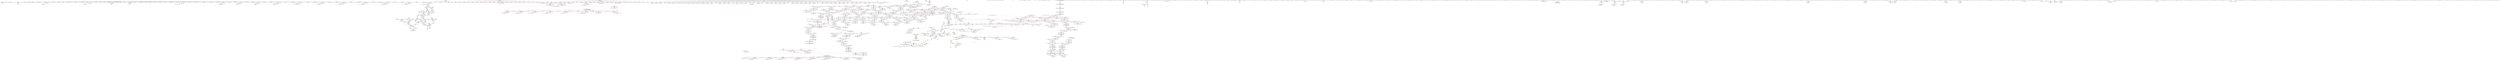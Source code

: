 digraph "SVFG" {
	label="SVFG";

	Node0x5577140fc630 [shape=record,color=grey,label="{NodeID: 0\nNullPtr}"];
	Node0x5577140fc630 -> Node0x55771464c7e0[style=solid];
	Node0x5577140fc630 -> Node0x55771464c8e0[style=solid];
	Node0x5577140fc630 -> Node0x55771464c9b0[style=solid];
	Node0x5577140fc630 -> Node0x55771464ca80[style=solid];
	Node0x5577140fc630 -> Node0x55771464cb50[style=solid];
	Node0x5577140fc630 -> Node0x55771464cc20[style=solid];
	Node0x5577140fc630 -> Node0x55771464ccf0[style=solid];
	Node0x5577140fc630 -> Node0x55771464cdc0[style=solid];
	Node0x5577140fc630 -> Node0x55771464ce90[style=solid];
	Node0x5577140fc630 -> Node0x55771464cf60[style=solid];
	Node0x5577140fc630 -> Node0x55771464d030[style=solid];
	Node0x5577140fc630 -> Node0x55771464d100[style=solid];
	Node0x5577140fc630 -> Node0x55771464d1d0[style=solid];
	Node0x5577140fc630 -> Node0x55771464d2a0[style=solid];
	Node0x5577140fc630 -> Node0x55771464d370[style=solid];
	Node0x5577140fc630 -> Node0x55771464d440[style=solid];
	Node0x5577140fc630 -> Node0x55771464d510[style=solid];
	Node0x5577140fc630 -> Node0x55771464d5e0[style=solid];
	Node0x5577140fc630 -> Node0x55771464d6b0[style=solid];
	Node0x5577140fc630 -> Node0x55771464d780[style=solid];
	Node0x5577140fc630 -> Node0x55771464d850[style=solid];
	Node0x5577140fc630 -> Node0x55771464d920[style=solid];
	Node0x5577140fc630 -> Node0x55771464d9f0[style=solid];
	Node0x5577140fc630 -> Node0x55771464dac0[style=solid];
	Node0x5577140fc630 -> Node0x55771464db90[style=solid];
	Node0x5577140fc630 -> Node0x55771464dc60[style=solid];
	Node0x5577140fc630 -> Node0x55771464dd30[style=solid];
	Node0x5577140fc630 -> Node0x55771464de00[style=solid];
	Node0x5577140fc630 -> Node0x55771464ded0[style=solid];
	Node0x5577140fc630 -> Node0x55771464dfa0[style=solid];
	Node0x5577140fc630 -> Node0x55771464e070[style=solid];
	Node0x5577140fc630 -> Node0x55771464e140[style=solid];
	Node0x5577140fc630 -> Node0x55771464e210[style=solid];
	Node0x5577140fc630 -> Node0x55771464e2e0[style=solid];
	Node0x5577140fc630 -> Node0x55771464e3b0[style=solid];
	Node0x5577140fc630 -> Node0x55771464e480[style=solid];
	Node0x5577140fc630 -> Node0x55771464e550[style=solid];
	Node0x5577140fc630 -> Node0x55771464e620[style=solid];
	Node0x5577140fc630 -> Node0x55771464e6f0[style=solid];
	Node0x5577140fc630 -> Node0x55771464e7c0[style=solid];
	Node0x5577140fc630 -> Node0x55771464e890[style=solid];
	Node0x5577140fc630 -> Node0x55771464e960[style=solid];
	Node0x5577140fc630 -> Node0x55771464ea30[style=solid];
	Node0x5577140fc630 -> Node0x55771464eb00[style=solid];
	Node0x5577140fc630 -> Node0x55771464ebd0[style=solid];
	Node0x5577140fc630 -> Node0x55771464eca0[style=solid];
	Node0x5577140fc630 -> Node0x55771464ed70[style=solid];
	Node0x5577140fc630 -> Node0x55771464ee40[style=solid];
	Node0x5577140fc630 -> Node0x55771464ef10[style=solid];
	Node0x5577140fc630 -> Node0x55771464efe0[style=solid];
	Node0x5577140fc630 -> Node0x557714678170[style=solid];
	Node0x557714650a90 [shape=record,color=red,label="{NodeID: 775\n842\<--768\nexn\<--exn.slot\n_Z5solvev\n}"];
	Node0x557714784a30 [shape=record,color=black,label="{NodeID: 2657\n1615 = PHI(1562, )\n1st arg _ZNSt10_Head_baseILm1ENSt7__cxx1112basic_stringIcSt11char_traitsIcESaIcEEELb0EEC2IRS5_EEOT_ }"];
	Node0x557714784a30 -> Node0x55771467ea70[style=solid];
	Node0x557714647070 [shape=record,color=black,label="{NodeID: 443\n657\<--656\nconv178\<--\n_Z3recRNSt7__cxx1112basic_stringIcSt11char_traitsIcESaIcEEES5_ix\n}"];
	Node0x55771463abe0 [shape=record,color=green,label="{NodeID: 111\n807\<--808\n_ZStlsIcSt11char_traitsIcESaIcEERSt13basic_ostreamIT_T0_ES7_RKNSt7__cxx1112basic_stringIS4_S5_T1_EE\<--_ZStlsIcSt11char_traitsIcESaIcEERSt13basic_ostreamIT_T0_ES7_RKNSt7__cxx1112basic_stringIS4_S5_T1_EE_field_insensitive\n}"];
	Node0x5577146564c0 [shape=record,color=red,label="{NodeID: 886\n1786\<--1780\n\<--__head.addr\n_ZNSt11_Tuple_implILm2EJNSt7__cxx1112basic_stringIcSt11char_traitsIcESaIcEEEEEC2IS5_EEOT_\n|{<s0>212}}"];
	Node0x5577146564c0:s0 -> Node0x55771478fd00[style=solid,color=red];
	Node0x557714793ba0 [shape=record,color=black,label="{NodeID: 2768\n1581 = PHI(1514, 1711, )\n0th arg _ZNSt10_Head_baseILm0ExLb0EEC2IxEEOT_ }"];
	Node0x557714793ba0 -> Node0x55771467e590[style=solid];
	Node0x55771465cf30 [shape=record,color=purple,label="{NodeID: 554\n36\<--4\n\<--_ZStL8__ioinit\n__cxx_global_var_init\n}"];
	Node0x55771463f380 [shape=record,color=green,label="{NodeID: 222\n1546\<--1547\nehselector.slot\<--ehselector.slot_field_insensitive\n_ZNSt11_Tuple_implILm1EJNSt7__cxx1112basic_stringIcSt11char_traitsIcESaIcEEES5_EEC2IRS5_JS8_EvEEOT_DpOT0_\n}"];
	Node0x55771463f380 -> Node0x557714654ed0[style=solid];
	Node0x55771463f380 -> Node0x55771467e4c0[style=solid];
	Node0x557714708660 [shape=record,color=yellow,style=double,label="{NodeID: 2104\n84V_1 = ENCHI(MR_84V_0)\npts\{264 775 110000 \}\nFun[_ZNSt5tupleIJxNSt7__cxx1112basic_stringIcSt11char_traitsIcESaIcEEES5_EEC2IJxS5_S5_ELb1EEEDpOT_]|{<s0>200}}"];
	Node0x557714708660:s0 -> Node0x55771470b640[style=dashed,color=red];
	Node0x55771467b810 [shape=record,color=blue,label="{NodeID: 997\n988\<--1006\nexn.slot\<--\n_ZNSt11_Tuple_implILm0EJxNSt7__cxx1112basic_stringIcSt11char_traitsIcESaIcEEES5_EEC2Ev\n}"];
	Node0x55771467b810 -> Node0x557714651790[style=dashed];
	Node0x5577146629c0 [shape=record,color=red,label="{NodeID: 665\n637\<--255\n\<--tempb.addr\n_Z3recRNSt7__cxx1112basic_stringIcSt11char_traitsIcESaIcEEES5_ix\n}"];
	Node0x55771477c320 [shape=record,color=black,label="{NodeID: 2547\n530 = PHI()\n}"];
	Node0x55771477c320 -> Node0x557714679d40[style=solid];
	Node0x55771464d9f0 [shape=record,color=black,label="{NodeID: 333\n1018\<--3\nlpad.val2\<--dummyVal\n_ZNSt11_Tuple_implILm0EJxNSt7__cxx1112basic_stringIcSt11char_traitsIcESaIcEEES5_EEC2Ev\n}"];
	Node0x557714681240 [shape=record,color=blue,label="{NodeID: 1108\n2046\<--2044\nthis.addr\<--this\n_ZNSt11_Tuple_implILm0EJxNSt7__cxx1112basic_stringIcSt11char_traitsIcESaIcEEES5_EEaSEOS6_\n}"];
	Node0x557714681240 -> Node0x557714657df0[style=dashed];
	Node0x5577140fc6c0 [shape=record,color=green,label="{NodeID: 1\n7\<--1\n__dso_handle\<--dummyObj\nGlob }"];
	Node0x557714650b60 [shape=record,color=red,label="{NodeID: 776\n843\<--770\nsel\<--ehselector.slot\n_Z5solvev\n}"];
	Node0x557714784b40 [shape=record,color=black,label="{NodeID: 2658\n1776 = PHI(1747, )\n0th arg _ZNSt11_Tuple_implILm2EJNSt7__cxx1112basic_stringIcSt11char_traitsIcESaIcEEEEEC2IS5_EEOT_ }"];
	Node0x557714784b40 -> Node0x55771467f9e0[style=solid];
	Node0x557714647140 [shape=record,color=black,label="{NodeID: 444\n660\<--659\nconv180\<--\n_Z3recRNSt7__cxx1112basic_stringIcSt11char_traitsIcESaIcEEES5_ix\n}"];
	Node0x557714647140 -> Node0x5577146b6490[style=solid];
	Node0x55771463ace0 [shape=record,color=green,label="{NodeID: 112\n811\<--812\n_ZSt3getILm2EJxNSt7__cxx1112basic_stringIcSt11char_traitsIcESaIcEEES5_EERNSt13tuple_elementIXT_ESt5tupleIJDpT0_EEE4typeERSA_\<--_ZSt3getILm2EJxNSt7__cxx1112basic_stringIcSt11char_traitsIcESaIcEEES5_EERNSt13tuple_elementIXT_ESt5tupleIJDpT0_EEE4typeERSA__field_insensitive\n}"];
	Node0x557714708ca0 [shape=record,color=yellow,style=double,label="{NodeID: 1994\n94V_1 = ENCHI(MR_94V_0)\npts\{769 \}\nFun[_Z5solvev]}"];
	Node0x557714708ca0 -> Node0x55771467aa40[style=dashed];
	Node0x557714708ca0 -> Node0x55771467abe0[style=dashed];
	Node0x557714708ca0 -> Node0x55771467ad80[style=dashed];
	Node0x557714656590 [shape=record,color=red,label="{NodeID: 887\n1801\<--1795\nthis1\<--this.addr\n_ZNSt10_Head_baseILm1ENSt7__cxx1112basic_stringIcSt11char_traitsIcESaIcEEELb0EEC2IS5_EEOT_\n}"];
	Node0x557714656590 -> Node0x55771465ee70[style=solid];
	Node0x557714793d80 [shape=record,color=black,label="{NodeID: 2769\n1582 = PHI(1516, 1713, )\n1st arg _ZNSt10_Head_baseILm0ExLb0EEC2IxEEOT_ }"];
	Node0x557714793d80 -> Node0x55771467e660[style=solid];
	Node0x55771465d000 [shape=record,color=purple,label="{NodeID: 555\n956\<--21\n\<--.str\nmain\n}"];
	Node0x55771463f450 [shape=record,color=green,label="{NodeID: 223\n1556\<--1557\n_ZNSt11_Tuple_implILm2EJNSt7__cxx1112basic_stringIcSt11char_traitsIcESaIcEEEEEC2IRS5_EEOT_\<--_ZNSt11_Tuple_implILm2EJNSt7__cxx1112basic_stringIcSt11char_traitsIcESaIcEEEEEC2IRS5_EEOT__field_insensitive\n}"];
	Node0x55771467b8e0 [shape=record,color=blue,label="{NodeID: 998\n990\<--1008\nehselector.slot\<--\n_ZNSt11_Tuple_implILm0EJxNSt7__cxx1112basic_stringIcSt11char_traitsIcESaIcEEES5_EEC2Ev\n}"];
	Node0x55771467b8e0 -> Node0x557714651860[style=dashed];
	Node0x557714662a90 [shape=record,color=red,label="{NodeID: 666\n644\<--255\n\<--tempb.addr\n_Z3recRNSt7__cxx1112basic_stringIcSt11char_traitsIcESaIcEEES5_ix\n|{<s0>81}}"];
	Node0x557714662a90:s0 -> Node0x55771478ceb0[style=solid,color=red];
	Node0x55771477c420 [shape=record,color=black,label="{NodeID: 2548\n651 = PHI()\n}"];
	Node0x55771477c420 -> Node0x557714667890[style=solid];
	Node0x55771464dac0 [shape=record,color=black,label="{NodeID: 334\n1041\<--3\n\<--dummyVal\n_ZNSt11_Tuple_implILm1EJNSt7__cxx1112basic_stringIcSt11char_traitsIcESaIcEEES5_EEC2Ev\n}"];
	Node0x557714681310 [shape=record,color=blue,label="{NodeID: 1109\n2048\<--2045\n__in.addr\<--__in\n_ZNSt11_Tuple_implILm0EJxNSt7__cxx1112basic_stringIcSt11char_traitsIcESaIcEEES5_EEaSEOS6_\n}"];
	Node0x557714681310 -> Node0x557714657ec0[style=dashed];
	Node0x557714681310 -> Node0x557714657f90[style=dashed];
	Node0x557714636980 [shape=record,color=green,label="{NodeID: 2\n8\<--1\n_ZSt4cout\<--dummyObj\nGlob }"];
	Node0x557714650c30 [shape=record,color=red,label="{NodeID: 777\n867\<--858\n\<--__args.addr\n_ZSt10make_tupleIJxNSt7__cxx1112basic_stringIcSt11char_traitsIcESaIcEEES5_EESt5tupleIJDpNSt17__decay_and_stripIT_E6__typeEEEDpOS8_\n|{<s0>112}}"];
	Node0x557714650c30:s0 -> Node0x5577147855a0[style=solid,color=red];
	Node0x557714784c50 [shape=record,color=black,label="{NodeID: 2659\n1777 = PHI(1749, )\n1st arg _ZNSt11_Tuple_implILm2EJNSt7__cxx1112basic_stringIcSt11char_traitsIcESaIcEEEEEC2IS5_EEOT_ }"];
	Node0x557714784c50 -> Node0x55771467fab0[style=solid];
	Node0x557714647210 [shape=record,color=black,label="{NodeID: 445\n674\<--697\n_ZSt3minISt5tupleIJxNSt7__cxx1112basic_stringIcSt11char_traitsIcESaIcEEES6_EEERKT_SA_SA__ret\<--\n_ZSt3minISt5tupleIJxNSt7__cxx1112basic_stringIcSt11char_traitsIcESaIcEEES6_EEERKT_SA_SA_\n|{<s0>26}}"];
	Node0x557714647210:s0 -> Node0x5577147793b0[style=solid,color=blue];
	Node0x55771463ade0 [shape=record,color=green,label="{NodeID: 113\n858\<--859\n__args.addr\<--__args.addr_field_insensitive\n_ZSt10make_tupleIJxNSt7__cxx1112basic_stringIcSt11char_traitsIcESaIcEEES5_EESt5tupleIJDpNSt17__decay_and_stripIT_E6__typeEEEDpOS8_\n}"];
	Node0x55771463ade0 -> Node0x557714650c30[style=solid];
	Node0x55771463ade0 -> Node0x55771467af20[style=solid];
	Node0x557714708db0 [shape=record,color=yellow,style=double,label="{NodeID: 1995\n96V_1 = ENCHI(MR_96V_0)\npts\{771 \}\nFun[_Z5solvev]}"];
	Node0x557714708db0 -> Node0x55771467ab10[style=dashed];
	Node0x557714708db0 -> Node0x55771467acb0[style=dashed];
	Node0x557714708db0 -> Node0x55771467ae50[style=dashed];
	Node0x557714656660 [shape=record,color=red,label="{NodeID: 888\n1803\<--1797\n\<--__h.addr\n_ZNSt10_Head_baseILm1ENSt7__cxx1112basic_stringIcSt11char_traitsIcESaIcEEELb0EEC2IS5_EEOT_\n|{<s0>214}}"];
	Node0x557714656660:s0 -> Node0x55771478fd00[style=solid,color=red];
	Node0x557714793f00 [shape=record,color=black,label="{NodeID: 2770\n1212 = PHI(1189, )\n0th arg _ZNSt15__tuple_compareISt5tupleIJxNSt7__cxx1112basic_stringIcSt11char_traitsIcESaIcEEES6_EES7_Lm1ELm3EE6__lessERKS7_SA_ }"];
	Node0x557714793f00 -> Node0x55771467c850[style=solid];
	Node0x55771465d0d0 [shape=record,color=purple,label="{NodeID: 556\n963\<--23\n\<--.str.4\nmain\n}"];
	Node0x55771463f550 [shape=record,color=green,label="{NodeID: 224\n1564\<--1565\n_ZNSt10_Head_baseILm1ENSt7__cxx1112basic_stringIcSt11char_traitsIcESaIcEEELb0EEC2IRS5_EEOT_\<--_ZNSt10_Head_baseILm1ENSt7__cxx1112basic_stringIcSt11char_traitsIcESaIcEEELb0EEC2IRS5_EEOT__field_insensitive\n}"];
	Node0x55771467b9b0 [shape=record,color=blue,label="{NodeID: 999\n1022\<--1021\nthis.addr\<--this\n_ZNSt11_Tuple_implILm1EJNSt7__cxx1112basic_stringIcSt11char_traitsIcESaIcEEES5_EEC2Ev\n}"];
	Node0x55771467b9b0 -> Node0x557714651930[style=dashed];
	Node0x557714662b60 [shape=record,color=red,label="{NodeID: 667\n655\<--255\n\<--tempb.addr\n_Z3recRNSt7__cxx1112basic_stringIcSt11char_traitsIcESaIcEEES5_ix\n}"];
	Node0x55771477c520 [shape=record,color=black,label="{NodeID: 2549\n658 = PHI()\n}"];
	Node0x55771477c520 -> Node0x557714667960[style=solid];
	Node0x55771464db90 [shape=record,color=black,label="{NodeID: 335\n1042\<--3\n\<--dummyVal\n_ZNSt11_Tuple_implILm1EJNSt7__cxx1112basic_stringIcSt11char_traitsIcESaIcEEES5_EEC2Ev\n}"];
	Node0x55771464db90 -> Node0x55771467ba80[style=solid];
	Node0x5577146813e0 [shape=record,color=blue,label="{NodeID: 1110\n2057\<--2056\ncall3\<--\n_ZNSt11_Tuple_implILm0EJxNSt7__cxx1112basic_stringIcSt11char_traitsIcESaIcEEES5_EEaSEOS6_\n|{<s0>117}}"];
	Node0x5577146813e0:s0 -> Node0x55771472ba80[style=dashed,color=blue];
	Node0x557714636ce0 [shape=record,color=green,label="{NodeID: 3\n18\<--1\n_ZSt3cin\<--dummyObj\nGlob }"];
	Node0x557714650d00 [shape=record,color=red,label="{NodeID: 778\n869\<--860\n\<--__args.addr2\n_ZSt10make_tupleIJxNSt7__cxx1112basic_stringIcSt11char_traitsIcESaIcEEES5_EESt5tupleIJDpNSt17__decay_and_stripIT_E6__typeEEEDpOS8_\n|{<s0>113}}"];
	Node0x557714650d00:s0 -> Node0x55771478fd00[style=solid,color=red];
	Node0x557714784d60 [shape=record,color=black,label="{NodeID: 2660\n914 = PHI(9, )\n0th arg _ZSt3getILm2EJxNSt7__cxx1112basic_stringIcSt11char_traitsIcESaIcEEES5_EERNSt13tuple_elementIXT_ESt5tupleIJDpT0_EEE4typeERSA_ }"];
	Node0x557714784d60 -> Node0x55771467b400[style=solid];
	Node0x5577146472e0 [shape=record,color=black,label="{NodeID: 446\n727\<--735\n_ZSt3absx_ret\<--abs\n_ZSt3absx\n|{<s0>24}}"];
	Node0x5577146472e0:s0 -> Node0x557714779210[style=solid,color=blue];
	Node0x55771463fa30 [shape=record,color=green,label="{NodeID: 114\n860\<--861\n__args.addr2\<--__args.addr2_field_insensitive\n_ZSt10make_tupleIJxNSt7__cxx1112basic_stringIcSt11char_traitsIcESaIcEEES5_EESt5tupleIJDpNSt17__decay_and_stripIT_E6__typeEEEDpOS8_\n}"];
	Node0x55771463fa30 -> Node0x557714650d00[style=solid];
	Node0x55771463fa30 -> Node0x55771467aff0[style=solid];
	Node0x557714656730 [shape=record,color=red,label="{NodeID: 889\n1818\<--1812\nthis1\<--this.addr\n_ZNSt10_Head_baseILm2ENSt7__cxx1112basic_stringIcSt11char_traitsIcESaIcEEELb0EEC2IS5_EEOT_\n}"];
	Node0x557714656730 -> Node0x55771465ef40[style=solid];
	Node0x557714794010 [shape=record,color=black,label="{NodeID: 2771\n1213 = PHI(1190, )\n1st arg _ZNSt15__tuple_compareISt5tupleIJxNSt7__cxx1112basic_stringIcSt11char_traitsIcESaIcEEES6_EES7_Lm1ELm3EE6__lessERKS7_SA_ }"];
	Node0x557714794010 -> Node0x55771467c920[style=solid];
	Node0x55771465d1a0 [shape=record,color=purple,label="{NodeID: 557\n2136\<--25\nllvm.global_ctors_0\<--llvm.global_ctors\nGlob }"];
	Node0x55771465d1a0 -> Node0x557714677f70[style=solid];
	Node0x55771463f650 [shape=record,color=green,label="{NodeID: 225\n1583\<--1584\nthis.addr\<--this.addr_field_insensitive\n_ZNSt10_Head_baseILm0ExLb0EEC2IxEEOT_\n}"];
	Node0x55771463f650 -> Node0x557714654fa0[style=solid];
	Node0x55771463f650 -> Node0x55771467e590[style=solid];
	Node0x55771467ba80 [shape=record,color=blue,label="{NodeID: 1000\n1024\<--1042\nexn.slot\<--\n_ZNSt11_Tuple_implILm1EJNSt7__cxx1112basic_stringIcSt11char_traitsIcESaIcEEES5_EEC2Ev\n}"];
	Node0x55771467ba80 -> Node0x557714651a00[style=dashed];
	Node0x557714662c30 [shape=record,color=red,label="{NodeID: 668\n273\<--257\n\<--at.addr\n_Z3recRNSt7__cxx1112basic_stringIcSt11char_traitsIcESaIcEEES5_ix\n}"];
	Node0x557714662c30 -> Node0x5577146b9490[style=solid];
	Node0x55771477c620 [shape=record,color=black,label="{NodeID: 2550\n687 = PHI(1147, )\n}"];
	Node0x55771464dc60 [shape=record,color=black,label="{NodeID: 336\n1044\<--3\n\<--dummyVal\n_ZNSt11_Tuple_implILm1EJNSt7__cxx1112basic_stringIcSt11char_traitsIcESaIcEEES5_EEC2Ev\n}"];
	Node0x55771464dc60 -> Node0x55771467bb50[style=solid];
	Node0x5577146814b0 [shape=record,color=blue,label="{NodeID: 1111\n2071\<--2070\n__t.addr\<--__t\n_ZSt4moveIRSt11_Tuple_implILm1EJNSt7__cxx1112basic_stringIcSt11char_traitsIcESaIcEEES6_EEEONSt16remove_referenceIT_E4typeEOSA_\n}"];
	Node0x5577146814b0 -> Node0x557714658130[style=dashed];
	Node0x557714636da0 [shape=record,color=green,label="{NodeID: 4\n21\<--1\n.str\<--dummyObj\nGlob }"];
	Node0x557714650dd0 [shape=record,color=red,label="{NodeID: 779\n873\<--862\n\<--__args.addr4\n_ZSt10make_tupleIJxNSt7__cxx1112basic_stringIcSt11char_traitsIcESaIcEEES5_EESt5tupleIJDpNSt17__decay_and_stripIT_E6__typeEEEDpOS8_\n|{<s0>114}}"];
	Node0x557714650dd0:s0 -> Node0x55771478fd00[style=solid,color=red];
	Node0x557714784e70 [shape=record,color=black,label="{NodeID: 2661\n1960 = PHI(1919, 2059, 2052, )\n0th arg _ZNSt11_Tuple_implILm0EJxNSt7__cxx1112basic_stringIcSt11char_traitsIcESaIcEEES5_EE7_M_tailERS6_ }"];
	Node0x557714784e70 -> Node0x557714680af0[style=solid];
	Node0x5577146473b0 [shape=record,color=black,label="{NodeID: 447\n741\<--750\n_ZNSt5tupleIJxNSt7__cxx1112basic_stringIcSt11char_traitsIcESaIcEEES5_EEaSERKS6__ret\<--this1\n_ZNSt5tupleIJxNSt7__cxx1112basic_stringIcSt11char_traitsIcESaIcEEES5_EEaSERKS6_\n|{<s0>27}}"];
	Node0x5577146473b0:s0 -> Node0x5577147794f0[style=solid,color=blue];
	Node0x55771463fb00 [shape=record,color=green,label="{NodeID: 115\n862\<--863\n__args.addr4\<--__args.addr4_field_insensitive\n_ZSt10make_tupleIJxNSt7__cxx1112basic_stringIcSt11char_traitsIcESaIcEEES5_EESt5tupleIJDpNSt17__decay_and_stripIT_E6__typeEEEDpOS8_\n}"];
	Node0x55771463fb00 -> Node0x557714650dd0[style=solid];
	Node0x55771463fb00 -> Node0x55771467b0c0[style=solid];
	Node0x557714708f70 [shape=record,color=yellow,style=double,label="{NodeID: 1997\n32V_1 = ENCHI(MR_32V_0)\npts\{110000 \}\nFun[_Z5solvev]|{<s0>94|<s1>95}}"];
	Node0x557714708f70:s0 -> Node0x5577147114e0[style=dashed,color=red];
	Node0x557714708f70:s1 -> Node0x557714704f50[style=dashed,color=red];
	Node0x557714656800 [shape=record,color=red,label="{NodeID: 890\n1820\<--1814\n\<--__h.addr\n_ZNSt10_Head_baseILm2ENSt7__cxx1112basic_stringIcSt11char_traitsIcESaIcEEELb0EEC2IS5_EEOT_\n|{<s0>216}}"];
	Node0x557714656800:s0 -> Node0x55771478fd00[style=solid,color=red];
	Node0x557714794120 [shape=record,color=black,label="{NodeID: 2772\n1382 = PHI(1376, )\n0th arg _ZNSt10_Head_baseILm1ENSt7__cxx1112basic_stringIcSt11char_traitsIcESaIcEEELb0EE7_M_headERKS6_ }"];
	Node0x557714794120 -> Node0x55771467d210[style=solid];
	Node0x55771465d270 [shape=record,color=purple,label="{NodeID: 558\n2137\<--25\nllvm.global_ctors_1\<--llvm.global_ctors\nGlob }"];
	Node0x55771465d270 -> Node0x557714678070[style=solid];
	Node0x55771463f720 [shape=record,color=green,label="{NodeID: 226\n1585\<--1586\n__h.addr\<--__h.addr_field_insensitive\n_ZNSt10_Head_baseILm0ExLb0EEC2IxEEOT_\n}"];
	Node0x55771463f720 -> Node0x557714655070[style=solid];
	Node0x55771463f720 -> Node0x55771467e660[style=solid];
	Node0x55771467bb50 [shape=record,color=blue,label="{NodeID: 1001\n1026\<--1044\nehselector.slot\<--\n_ZNSt11_Tuple_implILm1EJNSt7__cxx1112basic_stringIcSt11char_traitsIcESaIcEEES5_EEC2Ev\n}"];
	Node0x55771467bb50 -> Node0x557714651ad0[style=dashed];
	Node0x557714662d00 [shape=record,color=red,label="{NodeID: 669\n313\<--257\n\<--at.addr\n_Z3recRNSt7__cxx1112basic_stringIcSt11char_traitsIcESaIcEEES5_ix\n}"];
	Node0x557714662d00 -> Node0x5577146500d0[style=solid];
	Node0x55771477c760 [shape=record,color=black,label="{NodeID: 2551\n714 = PHI(1439, )\n|{<s0>86}}"];
	Node0x55771477c760:s0 -> Node0x55771478e460[style=solid,color=red];
	Node0x55771464dd30 [shape=record,color=black,label="{NodeID: 337\n1053\<--3\nlpad.val\<--dummyVal\n_ZNSt11_Tuple_implILm1EJNSt7__cxx1112basic_stringIcSt11char_traitsIcESaIcEEES5_EEC2Ev\n}"];
	Node0x557714681580 [shape=record,color=blue,label="{NodeID: 1112\n2079\<--2077\nthis.addr\<--this\n_ZNSt11_Tuple_implILm1EJNSt7__cxx1112basic_stringIcSt11char_traitsIcESaIcEEES5_EEaSEOS6_\n}"];
	Node0x557714681580 -> Node0x557714658200[style=dashed];
	Node0x557714636e60 [shape=record,color=green,label="{NodeID: 5\n23\<--1\n.str.4\<--dummyObj\nGlob }"];
	Node0x557714650ea0 [shape=record,color=red,label="{NodeID: 780\n888\<--882\nthis1\<--this.addr\n_ZNSt5tupleIJxNSt7__cxx1112basic_stringIcSt11char_traitsIcESaIcEEES5_EEaSEOS6_\n}"];
	Node0x557714650ea0 -> Node0x557714647620[style=solid];
	Node0x557714650ea0 -> Node0x5577146476f0[style=solid];
	Node0x557714785090 [shape=record,color=black,label="{NodeID: 2662\n2044 = PHI(894, )\n0th arg _ZNSt11_Tuple_implILm0EJxNSt7__cxx1112basic_stringIcSt11char_traitsIcESaIcEEES5_EEaSEOS6_ }"];
	Node0x557714785090 -> Node0x557714681240[style=solid];
	Node0x557714647480 [shape=record,color=black,label="{NodeID: 448\n753\<--750\n\<--this1\n_ZNSt5tupleIJxNSt7__cxx1112basic_stringIcSt11char_traitsIcESaIcEEES5_EEaSERKS6_\n|{<s0>87}}"];
	Node0x557714647480:s0 -> Node0x557714791d30[style=solid,color=red];
	Node0x55771463fbd0 [shape=record,color=green,label="{NodeID: 116\n871\<--872\n_ZSt7forwardINSt7__cxx1112basic_stringIcSt11char_traitsIcESaIcEEEEOT_RNSt16remove_referenceIS6_E4typeE\<--_ZSt7forwardINSt7__cxx1112basic_stringIcSt11char_traitsIcESaIcEEEEOT_RNSt16remove_referenceIS6_E4typeE_field_insensitive\n}"];
	Node0x557714709050 [shape=record,color=yellow,style=double,label="{NodeID: 1998\n101V_1 = ENCHI(MR_101V_0)\npts\{7730000 \}\nFun[_Z5solvev]|{<s0>94}}"];
	Node0x557714709050:s0 -> Node0x557714711400[style=dashed,color=red];
	Node0x5577146568d0 [shape=record,color=red,label="{NodeID: 891\n1832\<--1829\n\<--__t.addr\n_ZSt12__get_helperILm1ENSt7__cxx1112basic_stringIcSt11char_traitsIcESaIcEEEJS5_EERT0_RSt11_Tuple_implIXT_EJS6_DpT1_EE\n|{<s0>218}}"];
	Node0x5577146568d0:s0 -> Node0x557714794eb0[style=solid,color=red];
	Node0x557714794230 [shape=record,color=black,label="{NodeID: 2773\n1432 = PHI(1426, )\n0th arg _ZNSt10_Head_baseILm2ENSt7__cxx1112basic_stringIcSt11char_traitsIcESaIcEEELb0EE7_M_headERKS6_ }"];
	Node0x557714794230 -> Node0x55771467d6f0[style=solid];
	Node0x55771465d370 [shape=record,color=purple,label="{NodeID: 559\n2138\<--25\nllvm.global_ctors_2\<--llvm.global_ctors\nGlob }"];
	Node0x55771465d370 -> Node0x557714678170[style=solid];
	Node0x55771463f7f0 [shape=record,color=green,label="{NodeID: 227\n1599\<--1600\nthis.addr\<--this.addr_field_insensitive\n_ZNSt11_Tuple_implILm2EJNSt7__cxx1112basic_stringIcSt11char_traitsIcESaIcEEEEEC2IRS5_EEOT_\n}"];
	Node0x55771463f7f0 -> Node0x557714655210[style=solid];
	Node0x55771463f7f0 -> Node0x55771467e800[style=solid];
	Node0x55771467bc20 [shape=record,color=blue,label="{NodeID: 1002\n1058\<--1057\nthis.addr\<--this\n_ZNSt10_Head_baseILm0ExLb0EEC2Ev\n}"];
	Node0x55771467bc20 -> Node0x557714651ba0[style=dashed];
	Node0x557714662dd0 [shape=record,color=red,label="{NodeID: 670\n323\<--257\n\<--at.addr\n_Z3recRNSt7__cxx1112basic_stringIcSt11char_traitsIcESaIcEEES5_ix\n}"];
	Node0x557714662dd0 -> Node0x557714650270[style=solid];
	Node0x55771477c930 [shape=record,color=black,label="{NodeID: 2552\n1592 = PHI(1439, )\n}"];
	Node0x55771477c930 -> Node0x557714655140[style=solid];
	Node0x55771464de00 [shape=record,color=black,label="{NodeID: 338\n1054\<--3\nlpad.val2\<--dummyVal\n_ZNSt11_Tuple_implILm1EJNSt7__cxx1112basic_stringIcSt11char_traitsIcESaIcEEES5_EEC2Ev\n}"];
	Node0x557714681650 [shape=record,color=blue,label="{NodeID: 1113\n2081\<--2078\n__in.addr\<--__in\n_ZNSt11_Tuple_implILm1EJNSt7__cxx1112basic_stringIcSt11char_traitsIcESaIcEEES5_EEaSEOS6_\n}"];
	Node0x557714681650 -> Node0x5577146582d0[style=dashed];
	Node0x557714681650 -> Node0x5577146583a0[style=dashed];
	Node0x5577146376d0 [shape=record,color=green,label="{NodeID: 6\n26\<--1\n\<--dummyObj\nCan only get source location for instruction, argument, global var or function.}"];
	Node0x557714650f70 [shape=record,color=red,label="{NodeID: 781\n889\<--884\n\<--__in.addr\n_ZNSt5tupleIJxNSt7__cxx1112basic_stringIcSt11char_traitsIcESaIcEEES5_EEaSEOS6_\n|{<s0>116}}"];
	Node0x557714650f70:s0 -> Node0x55771478f590[style=solid,color=red];
	Node0x5577147851a0 [shape=record,color=black,label="{NodeID: 2663\n2045 = PHI(893, )\n1st arg _ZNSt11_Tuple_implILm0EJxNSt7__cxx1112basic_stringIcSt11char_traitsIcESaIcEEES5_EEaSEOS6_ }"];
	Node0x5577147851a0 -> Node0x557714681310[style=solid];
	Node0x557714647550 [shape=record,color=black,label="{NodeID: 449\n752\<--751\n\<--\n_ZNSt5tupleIJxNSt7__cxx1112basic_stringIcSt11char_traitsIcESaIcEEES5_EEaSERKS6_\n|{<s0>87}}"];
	Node0x557714647550:s0 -> Node0x557714791e40[style=solid,color=red];
	Node0x55771463fcd0 [shape=record,color=green,label="{NodeID: 117\n876\<--877\n_ZNSt5tupleIJxNSt7__cxx1112basic_stringIcSt11char_traitsIcESaIcEEES5_EEC2IJxS5_S5_ELb1EEEDpOT_\<--_ZNSt5tupleIJxNSt7__cxx1112basic_stringIcSt11char_traitsIcESaIcEEES5_EEC2IJxS5_S5_ELb1EEEDpOT__field_insensitive\n}"];
	Node0x5577146569a0 [shape=record,color=red,label="{NodeID: 892\n1842\<--1839\n\<--__t.addr\n_ZNSt11_Tuple_implILm1EJNSt7__cxx1112basic_stringIcSt11char_traitsIcESaIcEEES5_EE7_M_headERS6_\n}"];
	Node0x5577146569a0 -> Node0x55771465b6d0[style=solid];
	Node0x557714794370 [shape=record,color=black,label="{NodeID: 2774\n1163 = PHI(1156, )\n0th arg _ZNSt15__tuple_compareISt5tupleIJxNSt7__cxx1112basic_stringIcSt11char_traitsIcESaIcEEES6_EES7_Lm0ELm3EE6__lessERKS7_SA_ }"];
	Node0x557714794370 -> Node0x55771467c5e0[style=solid];
	Node0x55771465d470 [shape=record,color=purple,label="{NodeID: 560\n73\<--60\ncoerce.dive\<--__begin1\n_Z2PRRSt6vectorIiSaIiEE\n}"];
	Node0x55771465d470 -> Node0x557714678410[style=solid];
	Node0x55771463f8c0 [shape=record,color=green,label="{NodeID: 228\n1601\<--1602\n__head.addr\<--__head.addr_field_insensitive\n_ZNSt11_Tuple_implILm2EJNSt7__cxx1112basic_stringIcSt11char_traitsIcESaIcEEEEEC2IRS5_EEOT_\n}"];
	Node0x55771463f8c0 -> Node0x5577146552e0[style=solid];
	Node0x55771463f8c0 -> Node0x55771467e8d0[style=solid];
	Node0x557714710890 [shape=record,color=yellow,style=double,label="{NodeID: 2110\n18V_1 = ENCHI(MR_18V_0)\npts\{1300000 \}\nFun[_ZNSt6vectorIiSaIiEE3endEv]|{<s0>12}}"];
	Node0x557714710890:s0 -> Node0x557714680540[style=dashed,color=red];
	Node0x55771467bcf0 [shape=record,color=blue,label="{NodeID: 1003\n1062\<--311\n_M_head_impl\<--\n_ZNSt10_Head_baseILm0ExLb0EEC2Ev\n|{<s0>128}}"];
	Node0x55771467bcf0:s0 -> Node0x55771472bd70[style=dashed,color=blue];
	Node0x557714662ea0 [shape=record,color=red,label="{NodeID: 671\n331\<--257\n\<--at.addr\n_Z3recRNSt7__cxx1112basic_stringIcSt11char_traitsIcESaIcEEES5_ix\n}"];
	Node0x557714662ea0 -> Node0x557714650410[style=solid];
	Node0x55771477ca70 [shape=record,color=black,label="{NodeID: 2553\n1608 = PHI(1446, )\n|{<s0>192}}"];
	Node0x55771477ca70:s0 -> Node0x55771478dd90[style=solid,color=red];
	Node0x55771464ded0 [shape=record,color=black,label="{NodeID: 339\n1293\<--3\n\<--dummyVal\n_ZStltIcSt11char_traitsIcESaIcEEbRKNSt7__cxx1112basic_stringIT_T0_T1_EESA_\n}"];
	Node0x557714681720 [shape=record,color=blue,label="{NodeID: 1114\n2108\<--2107\n__t.addr\<--__t\n_ZSt4moveIRSt11_Tuple_implILm2EJNSt7__cxx1112basic_stringIcSt11char_traitsIcESaIcEEEEEEONSt16remove_referenceIT_E4typeEOSA_\n}"];
	Node0x557714681720 -> Node0x557714658470[style=dashed];
	Node0x557714637760 [shape=record,color=green,label="{NodeID: 7\n96\<--1\n\<--dummyObj\nCan only get source location for instruction, argument, global var or function.}"];
	Node0x557714651040 [shape=record,color=red,label="{NodeID: 782\n907\<--904\n\<--__t.addr\n_ZSt3getILm1EJxNSt7__cxx1112basic_stringIcSt11char_traitsIcESaIcEEES5_EERNSt13tuple_elementIXT_ESt5tupleIJDpT0_EEE4typeERSA_\n}"];
	Node0x557714651040 -> Node0x557714647890[style=solid];
	Node0x5577147852b0 [shape=record,color=black,label="{NodeID: 2664\n1300 = PHI(1220, 1224, 1230, 1232, )\n0th arg _ZSt3getILm1EJxNSt7__cxx1112basic_stringIcSt11char_traitsIcESaIcEEES5_EERKNSt13tuple_elementIXT_ESt5tupleIJDpT0_EEE4typeERKSA_ }"];
	Node0x5577147852b0 -> Node0x55771467ce00[style=solid];
	Node0x557714647620 [shape=record,color=black,label="{NodeID: 450\n879\<--888\n_ZNSt5tupleIJxNSt7__cxx1112basic_stringIcSt11char_traitsIcESaIcEEES5_EEaSEOS6__ret\<--this1\n_ZNSt5tupleIJxNSt7__cxx1112basic_stringIcSt11char_traitsIcESaIcEEES5_EEaSEOS6_\n|{<s0>95}}"];
	Node0x557714647620:s0 -> Node0x55771477dae0[style=solid,color=blue];
	Node0x55771463fdd0 [shape=record,color=green,label="{NodeID: 118\n882\<--883\nthis.addr\<--this.addr_field_insensitive\n_ZNSt5tupleIJxNSt7__cxx1112basic_stringIcSt11char_traitsIcESaIcEEES5_EEaSEOS6_\n}"];
	Node0x55771463fdd0 -> Node0x557714650ea0[style=solid];
	Node0x55771463fdd0 -> Node0x55771467b190[style=solid];
	Node0x557714656a70 [shape=record,color=red,label="{NodeID: 893\n1855\<--1852\n\<--__b.addr\n_ZNSt10_Head_baseILm1ENSt7__cxx1112basic_stringIcSt11char_traitsIcESaIcEEELb0EE7_M_headERS6_\n}"];
	Node0x557714656a70 -> Node0x55771465f0e0[style=solid];
	Node0x5577147944b0 [shape=record,color=black,label="{NodeID: 2775\n1164 = PHI(1157, )\n1st arg _ZNSt15__tuple_compareISt5tupleIJxNSt7__cxx1112basic_stringIcSt11char_traitsIcESaIcEEES6_EES7_Lm0ELm3EE6__lessERKS7_SA_ }"];
	Node0x5577147944b0 -> Node0x55771467c6b0[style=solid];
	Node0x55771465d540 [shape=record,color=purple,label="{NodeID: 561\n79\<--62\ncoerce.dive2\<--__end1\n_Z2PRRSt6vectorIiSaIiEE\n}"];
	Node0x55771465d540 -> Node0x5577146784e0[style=solid];
	Node0x557714729450 [shape=record,color=yellow,style=double,label="{NodeID: 2443\n54V_2 = CSCHI(MR_54V_1)\npts\{2620000 \}\nCS[]|{|<s1>26|<s2>27}}"];
	Node0x557714729450 -> Node0x557714700df0[style=dashed];
	Node0x557714729450:s1 -> Node0x55771470eac0[style=dashed,color=red];
	Node0x557714729450:s2 -> Node0x557714712ea0[style=dashed,color=red];
	Node0x5577146480a0 [shape=record,color=green,label="{NodeID: 229\n1610\<--1611\n_ZNSt10_Head_baseILm2ENSt7__cxx1112basic_stringIcSt11char_traitsIcESaIcEEELb0EEC2IRS5_EEOT_\<--_ZNSt10_Head_baseILm2ENSt7__cxx1112basic_stringIcSt11char_traitsIcESaIcEEELb0EEC2IRS5_EEOT__field_insensitive\n}"];
	Node0x55771467bdc0 [shape=record,color=blue,label="{NodeID: 1004\n1067\<--1066\nthis.addr\<--this\n_ZNSt11_Tuple_implILm1EJNSt7__cxx1112basic_stringIcSt11char_traitsIcESaIcEEES5_EED2Ev\n}"];
	Node0x55771467bdc0 -> Node0x557714651c70[style=dashed];
	Node0x557714662f70 [shape=record,color=red,label="{NodeID: 672\n337\<--257\n\<--at.addr\n_Z3recRNSt7__cxx1112basic_stringIcSt11char_traitsIcESaIcEEES5_ix\n}"];
	Node0x557714662f70 -> Node0x557714644080[style=solid];
	Node0x55771477cbb0 [shape=record,color=black,label="{NodeID: 2554\n1625 = PHI(1446, )\n}"];
	Node0x55771464dfa0 [shape=record,color=black,label="{NodeID: 340\n1294\<--3\n\<--dummyVal\n_ZStltIcSt11char_traitsIcESaIcEEbRKNSt7__cxx1112basic_stringIT_T0_T1_EESA_\n|{<s0>159}}"];
	Node0x55771464dfa0:s0 -> Node0x557714790cc0[style=solid,color=red];
	Node0x5577146817f0 [shape=record,color=blue,label="{NodeID: 1115\n2116\<--2114\nthis.addr\<--this\n_ZNSt11_Tuple_implILm2EJNSt7__cxx1112basic_stringIcSt11char_traitsIcESaIcEEEEEaSEOS6_\n}"];
	Node0x5577146817f0 -> Node0x557714677dd0[style=dashed];
	Node0x5577146377f0 [shape=record,color=green,label="{NodeID: 8\n307\<--1\n\<--dummyObj\nCan only get source location for instruction, argument, global var or function.}"];
	Node0x557714651110 [shape=record,color=red,label="{NodeID: 783\n918\<--915\n\<--__t.addr\n_ZSt3getILm2EJxNSt7__cxx1112basic_stringIcSt11char_traitsIcESaIcEEES5_EERNSt13tuple_elementIXT_ESt5tupleIJDpT0_EEE4typeERSA_\n}"];
	Node0x557714651110 -> Node0x557714647a30[style=solid];
	Node0x5577147855a0 [shape=record,color=black,label="{NodeID: 2665\n1440 = PHI(713, 867, 1472, 1515, 1591, 1669, 1712, 2054, )\n0th arg _ZSt7forwardIxEOT_RNSt16remove_referenceIS0_E4typeE }"];
	Node0x5577147855a0 -> Node0x55771467d7c0[style=solid];
	Node0x5577146476f0 [shape=record,color=black,label="{NodeID: 451\n894\<--888\n\<--this1\n_ZNSt5tupleIJxNSt7__cxx1112basic_stringIcSt11char_traitsIcESaIcEEES5_EEaSEOS6_\n|{<s0>117}}"];
	Node0x5577146476f0:s0 -> Node0x557714785090[style=solid,color=red];
	Node0x55771463fea0 [shape=record,color=green,label="{NodeID: 119\n884\<--885\n__in.addr\<--__in.addr_field_insensitive\n_ZNSt5tupleIJxNSt7__cxx1112basic_stringIcSt11char_traitsIcESaIcEEES5_EEaSEOS6_\n}"];
	Node0x55771463fea0 -> Node0x557714650f70[style=solid];
	Node0x55771463fea0 -> Node0x55771467b260[style=solid];
	Node0x557714656b40 [shape=record,color=red,label="{NodeID: 894\n1863\<--1860\n\<--__t.addr\n_ZSt12__get_helperILm2ENSt7__cxx1112basic_stringIcSt11char_traitsIcESaIcEEEJEERT0_RSt11_Tuple_implIXT_EJS6_DpT1_EE\n|{<s0>220}}"];
	Node0x557714656b40:s0 -> Node0x557714784540[style=solid,color=red];
	Node0x5577147945f0 [shape=record,color=black,label="{NodeID: 2776\n1730 = PHI(1701, )\n0th arg _ZNSt11_Tuple_implILm1EJNSt7__cxx1112basic_stringIcSt11char_traitsIcESaIcEEES5_EEC2IS5_JS5_EvEEOT_DpOT0_ }"];
	Node0x5577147945f0 -> Node0x55771467f5d0[style=solid];
	Node0x55771465d610 [shape=record,color=purple,label="{NodeID: 562\n124\<--112\ncoerce.dive\<--retval\n_ZNSt6vectorIiSaIiEE5beginEv\n}"];
	Node0x55771465d610 -> Node0x55771465fc40[style=solid];
	Node0x5577147295b0 [shape=record,color=yellow,style=double,label="{NodeID: 2444\n32V_5 = CSCHI(MR_32V_1)\npts\{110000 \}\nCS[]|{<s0>37}}"];
	Node0x5577147295b0:s0 -> Node0x55771470bdd0[style=dashed,color=red];
	Node0x557714648160 [shape=record,color=green,label="{NodeID: 230\n1616\<--1617\nthis.addr\<--this.addr_field_insensitive\n_ZNSt10_Head_baseILm1ENSt7__cxx1112basic_stringIcSt11char_traitsIcESaIcEEELb0EEC2IRS5_EEOT_\n}"];
	Node0x557714648160 -> Node0x5577146553b0[style=solid];
	Node0x557714648160 -> Node0x55771467e9a0[style=solid];
	Node0x55771467be90 [shape=record,color=blue,label="{NodeID: 1005\n1082\<--1081\nthis.addr\<--this\n_ZNSt11_Tuple_implILm2EJNSt7__cxx1112basic_stringIcSt11char_traitsIcESaIcEEEEEC2Ev\n}"];
	Node0x55771467be90 -> Node0x557714651d40[style=dashed];
	Node0x557714663040 [shape=record,color=red,label="{NodeID: 673\n343\<--257\n\<--at.addr\n_Z3recRNSt7__cxx1112basic_stringIcSt11char_traitsIcESaIcEEES5_ix\n}"];
	Node0x557714663040 -> Node0x5577146b9190[style=solid];
	Node0x55771477ccf0 [shape=record,color=black,label="{NodeID: 2555\n1640 = PHI(1446, )\n}"];
	Node0x55771464e070 [shape=record,color=black,label="{NodeID: 341\n1521\<--3\n\<--dummyVal\n_ZNSt11_Tuple_implILm0EJxNSt7__cxx1112basic_stringIcSt11char_traitsIcESaIcEEES5_EEC2IxJRS5_S8_EvEEOT_DpOT0_\n}"];
	Node0x5577146818c0 [shape=record,color=blue,label="{NodeID: 1116\n2118\<--2115\n__in.addr\<--__in\n_ZNSt11_Tuple_implILm2EJNSt7__cxx1112basic_stringIcSt11char_traitsIcESaIcEEEEEaSEOS6_\n}"];
	Node0x5577146818c0 -> Node0x557714677ea0[style=dashed];
	Node0x5577146378b0 [shape=record,color=green,label="{NodeID: 9\n311\<--1\n\<--dummyObj\nCan only get source location for instruction, argument, global var or function.|{<s0>99}}"];
	Node0x5577146378b0:s0 -> Node0x55771478d730[style=solid,color=red];
	Node0x5577146511e0 [shape=record,color=red,label="{NodeID: 784\n971\<--927\n\<--retval\nmain\n}"];
	Node0x5577146511e0 -> Node0x557714647e40[style=solid];
	Node0x55771478a400 [shape=record,color=black,label="{NodeID: 2666\n231 = PHI()\n}"];
	Node0x5577146477c0 [shape=record,color=black,label="{NodeID: 452\n893\<--890\n\<--call\n_ZNSt5tupleIJxNSt7__cxx1112basic_stringIcSt11char_traitsIcESaIcEEES5_EEaSEOS6_\n|{<s0>117}}"];
	Node0x5577146477c0:s0 -> Node0x5577147851a0[style=solid,color=red];
	Node0x55771463ff70 [shape=record,color=green,label="{NodeID: 120\n891\<--892\n_ZSt4moveIRSt5tupleIJxNSt7__cxx1112basic_stringIcSt11char_traitsIcESaIcEEES6_EEEONSt16remove_referenceIT_E4typeEOSA_\<--_ZSt4moveIRSt5tupleIJxNSt7__cxx1112basic_stringIcSt11char_traitsIcESaIcEEES6_EEEONSt16remove_referenceIT_E4typeEOSA__field_insensitive\n}"];
	Node0x557714656c10 [shape=record,color=red,label="{NodeID: 895\n1873\<--1870\n\<--__t.addr\n_ZNSt11_Tuple_implILm2EJNSt7__cxx1112basic_stringIcSt11char_traitsIcESaIcEEEEE7_M_headERS6_\n}"];
	Node0x557714656c10 -> Node0x55771465bae0[style=solid];
	Node0x557714794730 [shape=record,color=black,label="{NodeID: 2777\n1731 = PHI(1703, )\n1st arg _ZNSt11_Tuple_implILm1EJNSt7__cxx1112basic_stringIcSt11char_traitsIcESaIcEEES5_EEC2IS5_JS5_EvEEOT_DpOT0_ }"];
	Node0x557714794730 -> Node0x55771467f6a0[style=solid];
	Node0x55771465d6e0 [shape=record,color=purple,label="{NodeID: 563\n119\<--118\n_M_impl\<--\n_ZNSt6vectorIiSaIiEE5beginEv\n}"];
	Node0x557714648230 [shape=record,color=green,label="{NodeID: 231\n1618\<--1619\n__h.addr\<--__h.addr_field_insensitive\n_ZNSt10_Head_baseILm1ENSt7__cxx1112basic_stringIcSt11char_traitsIcESaIcEEELb0EEC2IRS5_EEOT_\n}"];
	Node0x557714648230 -> Node0x557714655480[style=solid];
	Node0x557714648230 -> Node0x55771467ea70[style=solid];
	Node0x55771467bf60 [shape=record,color=blue,label="{NodeID: 1006\n1093\<--1092\nthis.addr\<--this\n_ZNSt10_Head_baseILm1ENSt7__cxx1112basic_stringIcSt11char_traitsIcESaIcEEELb0EEC2Ev\n}"];
	Node0x55771467bf60 -> Node0x557714651e10[style=dashed];
	Node0x557714663110 [shape=record,color=red,label="{NodeID: 674\n349\<--257\n\<--at.addr\n_Z3recRNSt7__cxx1112basic_stringIcSt11char_traitsIcESaIcEEES5_ix\n}"];
	Node0x557714663110 -> Node0x557714644150[style=solid];
	Node0x55771477ce30 [shape=record,color=black,label="{NodeID: 2556\n1670 = PHI(1439, )\n|{<s0>200}}"];
	Node0x55771477ce30:s0 -> Node0x55771478c2c0[style=solid,color=red];
	Node0x55771464e140 [shape=record,color=black,label="{NodeID: 342\n1522\<--3\n\<--dummyVal\n_ZNSt11_Tuple_implILm0EJxNSt7__cxx1112basic_stringIcSt11char_traitsIcESaIcEEES5_EEC2IxJRS5_S8_EvEEOT_DpOT0_\n}"];
	Node0x55771464e140 -> Node0x55771467dfe0[style=solid];
	Node0x5577146379b0 [shape=record,color=green,label="{NodeID: 10\n321\<--1\n\<--dummyObj\nCan only get source location for instruction, argument, global var or function.}"];
	Node0x5577146512b0 [shape=record,color=red,label="{NodeID: 785\n953\<--929\n\<--N\nmain\n}"];
	Node0x5577146512b0 -> Node0x5577146bb410[style=solid];
	Node0x55771478a500 [shape=record,color=black,label="{NodeID: 2667\n244 = PHI()\n}"];
	Node0x557714647890 [shape=record,color=black,label="{NodeID: 453\n908\<--907\n\<--\n_ZSt3getILm1EJxNSt7__cxx1112basic_stringIcSt11char_traitsIcESaIcEEES5_EERNSt13tuple_elementIXT_ESt5tupleIJDpT0_EEE4typeERSA_\n|{<s0>118}}"];
	Node0x557714647890:s0 -> Node0x557714791650[style=solid,color=red];
	Node0x557714640070 [shape=record,color=green,label="{NodeID: 121\n896\<--897\n_ZNSt11_Tuple_implILm0EJxNSt7__cxx1112basic_stringIcSt11char_traitsIcESaIcEEES5_EEaSEOS6_\<--_ZNSt11_Tuple_implILm0EJxNSt7__cxx1112basic_stringIcSt11char_traitsIcESaIcEEES5_EEaSEOS6__field_insensitive\n}"];
	Node0x557714656ce0 [shape=record,color=red,label="{NodeID: 896\n1884\<--1881\n\<--__b.addr\n_ZNSt10_Head_baseILm2ENSt7__cxx1112basic_stringIcSt11char_traitsIcESaIcEEELb0EE7_M_headERS6_\n}"];
	Node0x557714656ce0 -> Node0x55771465f1b0[style=solid];
	Node0x557714794870 [shape=record,color=black,label="{NodeID: 2778\n1732 = PHI(1705, )\n2nd arg _ZNSt11_Tuple_implILm1EJNSt7__cxx1112basic_stringIcSt11char_traitsIcESaIcEEES5_EEC2IS5_JS5_EvEEOT_DpOT0_ }"];
	Node0x557714794870 -> Node0x55771467f770[style=solid];
	Node0x55771465d7b0 [shape=record,color=purple,label="{NodeID: 564\n120\<--118\n_M_start\<--\n_ZNSt6vectorIiSaIiEE5beginEv\n|{<s0>11}}"];
	Node0x55771465d7b0:s0 -> Node0x557714793800[style=solid,color=red];
	Node0x557714648300 [shape=record,color=green,label="{NodeID: 232\n1631\<--1632\nthis.addr\<--this.addr_field_insensitive\n_ZNSt10_Head_baseILm2ENSt7__cxx1112basic_stringIcSt11char_traitsIcESaIcEEELb0EEC2IRS5_EEOT_\n}"];
	Node0x557714648300 -> Node0x557714655550[style=solid];
	Node0x557714648300 -> Node0x55771467eb40[style=solid];
	Node0x55771467c030 [shape=record,color=blue,label="{NodeID: 1007\n1102\<--1101\nthis.addr\<--this\n_ZNSt11_Tuple_implILm2EJNSt7__cxx1112basic_stringIcSt11char_traitsIcESaIcEEEEED2Ev\n}"];
	Node0x55771467c030 -> Node0x557714651ee0[style=dashed];
	Node0x5577146631e0 [shape=record,color=red,label="{NodeID: 675\n354\<--257\n\<--at.addr\n_Z3recRNSt7__cxx1112basic_stringIcSt11char_traitsIcESaIcEEES5_ix\n}"];
	Node0x5577146631e0 -> Node0x557714644220[style=solid];
	Node0x55771477cf70 [shape=record,color=black,label="{NodeID: 2557\n1672 = PHI(1643, )\n|{<s0>200}}"];
	Node0x55771477cf70:s0 -> Node0x55771478c3d0[style=solid,color=red];
	Node0x55771464e210 [shape=record,color=black,label="{NodeID: 343\n1524\<--3\n\<--dummyVal\n_ZNSt11_Tuple_implILm0EJxNSt7__cxx1112basic_stringIcSt11char_traitsIcESaIcEEES5_EEC2IxJRS5_S8_EvEEOT_DpOT0_\n}"];
	Node0x55771464e210 -> Node0x55771467e0b0[style=solid];
	Node0x557714637ab0 [shape=record,color=green,label="{NodeID: 11\n335\<--1\n\<--dummyObj\nCan only get source location for instruction, argument, global var or function.}"];
	Node0x557714651380 [shape=record,color=red,label="{NodeID: 786\n952\<--931\n\<--i\nmain\n}"];
	Node0x557714651380 -> Node0x5577146bb410[style=solid];
	Node0x55771478a600 [shape=record,color=black,label="{NodeID: 2668\n333 = PHI()\n}"];
	Node0x55771478a600 -> Node0x557714679450[style=solid];
	Node0x557714647960 [shape=record,color=black,label="{NodeID: 454\n902\<--909\n_ZSt3getILm1EJxNSt7__cxx1112basic_stringIcSt11char_traitsIcESaIcEEES5_EERNSt13tuple_elementIXT_ESt5tupleIJDpT0_EEE4typeERSA__ret\<--call\n_ZSt3getILm1EJxNSt7__cxx1112basic_stringIcSt11char_traitsIcESaIcEEES5_EERNSt13tuple_elementIXT_ESt5tupleIJDpT0_EEE4typeERSA_\n|{<s0>100}}"];
	Node0x557714647960:s0 -> Node0x55771477dc20[style=solid,color=blue];
	Node0x557714640170 [shape=record,color=green,label="{NodeID: 122\n904\<--905\n__t.addr\<--__t.addr_field_insensitive\n_ZSt3getILm1EJxNSt7__cxx1112basic_stringIcSt11char_traitsIcESaIcEEES5_EERNSt13tuple_elementIXT_ESt5tupleIJDpT0_EEE4typeERSA_\n}"];
	Node0x557714640170 -> Node0x557714651040[style=solid];
	Node0x557714640170 -> Node0x55771467b330[style=solid];
	Node0x557714656db0 [shape=record,color=red,label="{NodeID: 897\n1896\<--1890\nthis1\<--this.addr\n_ZN9__gnu_cxx17__normal_iteratorIPiSt6vectorIiSaIiEEEC2ERKS1_\n}"];
	Node0x557714656db0 -> Node0x55771465f280[style=solid];
	Node0x5577147949b0 [shape=record,color=black,label="{NodeID: 2779\n985 = PHI(208, )\n0th arg _ZNSt11_Tuple_implILm0EJxNSt7__cxx1112basic_stringIcSt11char_traitsIcESaIcEEES5_EEC2Ev }"];
	Node0x5577147949b0 -> Node0x55771467b740[style=solid];
	Node0x55771465d880 [shape=record,color=purple,label="{NodeID: 565\n139\<--129\ncoerce.dive\<--retval\n_ZNSt6vectorIiSaIiEE3endEv\n}"];
	Node0x55771465d880 -> Node0x55771465fde0[style=solid];
	Node0x5577146483d0 [shape=record,color=green,label="{NodeID: 233\n1633\<--1634\n__h.addr\<--__h.addr_field_insensitive\n_ZNSt10_Head_baseILm2ENSt7__cxx1112basic_stringIcSt11char_traitsIcESaIcEEELb0EEC2IRS5_EEOT_\n}"];
	Node0x5577146483d0 -> Node0x557714655620[style=solid];
	Node0x5577146483d0 -> Node0x55771467ec10[style=solid];
	Node0x55771467c100 [shape=record,color=blue,label="{NodeID: 1008\n1113\<--1112\nthis.addr\<--this\n_ZNSt10_Head_baseILm2ENSt7__cxx1112basic_stringIcSt11char_traitsIcESaIcEEELb0EEC2Ev\n}"];
	Node0x55771467c100 -> Node0x557714651fb0[style=dashed];
	Node0x5577146632b0 [shape=record,color=red,label="{NodeID: 676\n361\<--257\n\<--at.addr\n_Z3recRNSt7__cxx1112basic_stringIcSt11char_traitsIcESaIcEEES5_ix\n}"];
	Node0x5577146632b0 -> Node0x5577146b6c10[style=solid];
	Node0x55771477d0b0 [shape=record,color=black,label="{NodeID: 2558\n1674 = PHI(1643, )\n|{<s0>200}}"];
	Node0x55771477d0b0:s0 -> Node0x55771478c4e0[style=solid,color=red];
	Node0x55771464e2e0 [shape=record,color=black,label="{NodeID: 344\n1531\<--3\nlpad.val\<--dummyVal\n_ZNSt11_Tuple_implILm0EJxNSt7__cxx1112basic_stringIcSt11char_traitsIcESaIcEEES5_EEC2IxJRS5_S8_EvEEOT_DpOT0_\n}"];
	Node0x557714637bb0 [shape=record,color=green,label="{NodeID: 12\n345\<--1\n\<--dummyObj\nCan only get source location for instruction, argument, global var or function.}"];
	Node0x557714651450 [shape=record,color=red,label="{NodeID: 787\n960\<--931\n\<--i\nmain\n}"];
	Node0x557714651450 -> Node0x5577146b9310[style=solid];
	Node0x55771478a760 [shape=record,color=black,label="{NodeID: 2669\n1447 = PHI(717, 721, 1474, 1476, 1505, 1507, 1553, 1561, 1607, 1624, 1639, )\n0th arg _ZSt7forwardIRNSt7__cxx1112basic_stringIcSt11char_traitsIcESaIcEEEEOT_RNSt16remove_referenceIS7_E4typeE }"];
	Node0x55771478a760 -> Node0x55771467d890[style=solid];
	Node0x557714647a30 [shape=record,color=black,label="{NodeID: 455\n919\<--918\n\<--\n_ZSt3getILm2EJxNSt7__cxx1112basic_stringIcSt11char_traitsIcESaIcEEES5_EERNSt13tuple_elementIXT_ESt5tupleIJDpT0_EEE4typeERSA_\n|{<s0>119}}"];
	Node0x557714647a30:s0 -> Node0x55771478b590[style=solid,color=red];
	Node0x557714721b60 [shape=record,color=yellow,style=double,label="{NodeID: 2337\nRETMU(37V_2)\npts\{217 \}\nFun[_ZNSt5tupleIJxNSt7__cxx1112basic_stringIcSt11char_traitsIcESaIcEEES5_EED2Ev]}"];
	Node0x557714640240 [shape=record,color=green,label="{NodeID: 123\n910\<--911\n_ZSt12__get_helperILm1ENSt7__cxx1112basic_stringIcSt11char_traitsIcESaIcEEEJS5_EERT0_RSt11_Tuple_implIXT_EJS6_DpT1_EE\<--_ZSt12__get_helperILm1ENSt7__cxx1112basic_stringIcSt11char_traitsIcESaIcEEEJS5_EERT0_RSt11_Tuple_implIXT_EJS6_DpT1_EE_field_insensitive\n}"];
	Node0x557714656e80 [shape=record,color=red,label="{NodeID: 898\n1898\<--1892\n\<--__i.addr\n_ZN9__gnu_cxx17__normal_iteratorIPiSt6vectorIiSaIiEEEC2ERKS1_\n}"];
	Node0x557714656e80 -> Node0x557714656f50[style=solid];
	Node0x557714794af0 [shape=record,color=black,label="{NodeID: 2780\n2006 = PHI(1983, )\n0th arg _ZNSt11_Tuple_implILm1EJNSt7__cxx1112basic_stringIcSt11char_traitsIcESaIcEEES5_EE7_M_tailERKS6_ }"];
	Node0x557714794af0 -> Node0x557714680e30[style=solid];
	Node0x55771465d950 [shape=record,color=purple,label="{NodeID: 566\n136\<--135\n_M_impl\<--\n_ZNSt6vectorIiSaIiEE3endEv\n}"];
	Node0x557714729b30 [shape=record,color=yellow,style=double,label="{NodeID: 2448\n14V_2 = CSCHI(MR_14V_1)\npts\{1130000 \}\nCS[]}"];
	Node0x557714729b30 -> Node0x55771465fc40[style=dashed];
	Node0x5577146484a0 [shape=record,color=green,label="{NodeID: 234\n1645\<--1646\n__t.addr\<--__t.addr_field_insensitive\n_ZSt7forwardINSt7__cxx1112basic_stringIcSt11char_traitsIcESaIcEEEEOT_RNSt16remove_referenceIS6_E4typeE\n}"];
	Node0x5577146484a0 -> Node0x5577146556f0[style=solid];
	Node0x5577146484a0 -> Node0x55771467ece0[style=solid];
	Node0x55771467c1d0 [shape=record,color=blue,label="{NodeID: 1009\n1122\<--1121\nthis.addr\<--this\n_ZNSt10_Head_baseILm2ENSt7__cxx1112basic_stringIcSt11char_traitsIcESaIcEEELb0EED2Ev\n}"];
	Node0x55771467c1d0 -> Node0x557714652080[style=dashed];
	Node0x557714663380 [shape=record,color=red,label="{NodeID: 677\n368\<--257\n\<--at.addr\n_Z3recRNSt7__cxx1112basic_stringIcSt11char_traitsIcESaIcEEES5_ix\n}"];
	Node0x557714663380 -> Node0x5577146442f0[style=solid];
	Node0x55771477d1f0 [shape=record,color=black,label="{NodeID: 2559\n1703 = PHI(1643, )\n|{<s0>203}}"];
	Node0x55771477d1f0:s0 -> Node0x557714794730[style=solid,color=red];
	Node0x55771464e3b0 [shape=record,color=black,label="{NodeID: 345\n1532\<--3\nlpad.val6\<--dummyVal\n_ZNSt11_Tuple_implILm0EJxNSt7__cxx1112basic_stringIcSt11char_traitsIcESaIcEEES5_EEC2IxJRS5_S8_EvEEOT_DpOT0_\n}"];
	Node0x557714637cb0 [shape=record,color=green,label="{NodeID: 13\n358\<--1\n\<--dummyObj\nCan only get source location for instruction, argument, global var or function.}"];
	Node0x557714651520 [shape=record,color=red,label="{NodeID: 788\n967\<--931\n\<--i\nmain\n}"];
	Node0x557714651520 -> Node0x5577146b7b10[style=solid];
	Node0x55771478b150 [shape=record,color=black,label="{NodeID: 2670\n1995 = PHI(1946, )\n0th arg _ZNSt10_Head_baseILm0ExLb0EE7_M_headERS0_ }"];
	Node0x55771478b150 -> Node0x557714680d60[style=solid];
	Node0x557714647b00 [shape=record,color=black,label="{NodeID: 456\n913\<--920\n_ZSt3getILm2EJxNSt7__cxx1112basic_stringIcSt11char_traitsIcESaIcEEES5_EERNSt13tuple_elementIXT_ESt5tupleIJDpT0_EEE4typeERSA__ret\<--call\n_ZSt3getILm2EJxNSt7__cxx1112basic_stringIcSt11char_traitsIcESaIcEEES5_EERNSt13tuple_elementIXT_ESt5tupleIJDpT0_EEE4typeERSA_\n|{<s0>103}}"];
	Node0x557714647b00:s0 -> Node0x55771477df90[style=solid,color=blue];
	Node0x557714640340 [shape=record,color=green,label="{NodeID: 124\n915\<--916\n__t.addr\<--__t.addr_field_insensitive\n_ZSt3getILm2EJxNSt7__cxx1112basic_stringIcSt11char_traitsIcESaIcEEES5_EERNSt13tuple_elementIXT_ESt5tupleIJDpT0_EEE4typeERSA_\n}"];
	Node0x557714640340 -> Node0x557714651110[style=solid];
	Node0x557714640340 -> Node0x55771467b400[style=solid];
	Node0x557714656f50 [shape=record,color=red,label="{NodeID: 899\n1899\<--1898\n\<--\n_ZN9__gnu_cxx17__normal_iteratorIPiSt6vectorIiSaIiEEEC2ERKS1_\n}"];
	Node0x557714656f50 -> Node0x557714680540[style=solid];
	Node0x557714794c30 [shape=record,color=black,label="{NodeID: 2781\n880 = PHI(9, )\n0th arg _ZNSt5tupleIJxNSt7__cxx1112basic_stringIcSt11char_traitsIcESaIcEEES5_EEaSEOS6_ }"];
	Node0x557714794c30 -> Node0x55771467b190[style=solid];
	Node0x55771465da20 [shape=record,color=purple,label="{NodeID: 567\n137\<--135\n_M_finish\<--\n_ZNSt6vectorIiSaIiEE3endEv\n|{<s0>12}}"];
	Node0x55771465da20:s0 -> Node0x557714793800[style=solid,color=red];
	Node0x557714729c90 [shape=record,color=yellow,style=double,label="{NodeID: 2449\n18V_2 = CSCHI(MR_18V_1)\npts\{1300000 \}\nCS[]}"];
	Node0x557714729c90 -> Node0x55771465fde0[style=dashed];
	Node0x557714648570 [shape=record,color=green,label="{NodeID: 235\n1655\<--1656\nthis.addr\<--this.addr_field_insensitive\n_ZNSt5tupleIJxNSt7__cxx1112basic_stringIcSt11char_traitsIcESaIcEEES5_EEC2IJxS5_S5_ELb1EEEDpOT_\n}"];
	Node0x557714648570 -> Node0x5577146557c0[style=solid];
	Node0x557714648570 -> Node0x55771467edb0[style=solid];
	Node0x557714710f70 [shape=record,color=yellow,style=double,label="{NodeID: 2117\n54V_1 = ENCHI(MR_54V_0)\npts\{2620000 \}\nFun[_ZNSt11_Tuple_implILm0EJxNSt7__cxx1112basic_stringIcSt11char_traitsIcESaIcEEES5_EEaSERKS6_]}"];
	Node0x557714710f70 -> Node0x557714657360[style=dashed];
	Node0x55771467c2a0 [shape=record,color=blue,label="{NodeID: 1010\n1131\<--1130\nthis.addr\<--this\n_ZNSt10_Head_baseILm1ENSt7__cxx1112basic_stringIcSt11char_traitsIcESaIcEEELb0EED2Ev\n}"];
	Node0x55771467c2a0 -> Node0x557714652150[style=dashed];
	Node0x557714663450 [shape=record,color=red,label="{NodeID: 678\n373\<--257\n\<--at.addr\n_Z3recRNSt7__cxx1112basic_stringIcSt11char_traitsIcESaIcEEES5_ix\n}"];
	Node0x557714663450 -> Node0x5577146443c0[style=solid];
	Node0x55771477d330 [shape=record,color=black,label="{NodeID: 2560\n1705 = PHI(1643, )\n|{<s0>203}}"];
	Node0x55771477d330:s0 -> Node0x557714794870[style=solid,color=red];
	Node0x55771464e480 [shape=record,color=black,label="{NodeID: 346\n1567\<--3\n\<--dummyVal\n_ZNSt11_Tuple_implILm1EJNSt7__cxx1112basic_stringIcSt11char_traitsIcESaIcEEES5_EEC2IRS5_JS8_EvEEOT_DpOT0_\n}"];
	Node0x557714637db0 [shape=record,color=green,label="{NodeID: 14\n365\<--1\n\<--dummyObj\nCan only get source location for instruction, argument, global var or function.}"];
	Node0x5577146515f0 [shape=record,color=red,label="{NodeID: 789\n941\<--940\nvbase.offset\<--\nmain\n}"];
	Node0x55771478b260 [shape=record,color=black,label="{NodeID: 2671\n143 = PHI(60, )\n0th arg _ZN9__gnu_cxxneIPiSt6vectorIiSaIiEEEEbRKNS_17__normal_iteratorIT_T0_EESA_ }"];
	Node0x55771478b260 -> Node0x557714678820[style=solid];
	Node0x557714647bd0 [shape=record,color=black,label="{NodeID: 457\n1400\<--935\n_ZNSt15__tuple_compareISt5tupleIJxNSt7__cxx1112basic_stringIcSt11char_traitsIcESaIcEEES6_EES7_Lm3ELm3EE6__lessERKS7_SA__ret\<--\n_ZNSt15__tuple_compareISt5tupleIJxNSt7__cxx1112basic_stringIcSt11char_traitsIcESaIcEEES6_EES7_Lm3ELm3EE6__lessERKS7_SA_\n|{<s0>167}}"];
	Node0x557714647bd0:s0 -> Node0x55771477fe00[style=solid,color=blue];
	Node0x557714640410 [shape=record,color=green,label="{NodeID: 125\n921\<--922\n_ZSt12__get_helperILm2ENSt7__cxx1112basic_stringIcSt11char_traitsIcESaIcEEEJEERT0_RSt11_Tuple_implIXT_EJS6_DpT1_EE\<--_ZSt12__get_helperILm2ENSt7__cxx1112basic_stringIcSt11char_traitsIcESaIcEEEJEERT0_RSt11_Tuple_implIXT_EJS6_DpT1_EE_field_insensitive\n}"];
	Node0x557714709920 [shape=record,color=yellow,style=double,label="{NodeID: 2007\n358V_1 = ENCHI(MR_358V_0)\npts\{264 775 \}\nFun[_ZNSt11_Tuple_implILm0EJxNSt7__cxx1112basic_stringIcSt11char_traitsIcESaIcEEES5_EEaSEOS6_]}"];
	Node0x557714709920 -> Node0x557714658060[style=dashed];
	Node0x557714657020 [shape=record,color=red,label="{NodeID: 900\n1907\<--1904\nthis1\<--this.addr\n_ZNK9__gnu_cxx17__normal_iteratorIPiSt6vectorIiSaIiEEE4baseEv\n}"];
	Node0x557714657020 -> Node0x55771465f350[style=solid];
	Node0x557714794d70 [shape=record,color=black,label="{NodeID: 2782\n881 = PHI(772, )\n1st arg _ZNSt5tupleIJxNSt7__cxx1112basic_stringIcSt11char_traitsIcESaIcEEES5_EEaSEOS6_ }"];
	Node0x557714794d70 -> Node0x55771467b260[style=solid];
	Node0x55771465daf0 [shape=record,color=purple,label="{NodeID: 568\n167\<--166\n_M_current\<--this1\n_ZNK9__gnu_cxx17__normal_iteratorIPiSt6vectorIiSaIiEEEdeEv\n}"];
	Node0x55771465daf0 -> Node0x5577146602c0[style=solid];
	Node0x557714729df0 [shape=record,color=yellow,style=double,label="{NodeID: 2450\n32V_2 = CSCHI(MR_32V_1)\npts\{110000 \}\nCS[]|{<s0>257}}"];
	Node0x557714729df0:s0 -> Node0x55771472c1f0[style=dashed,color=blue];
	Node0x557714648640 [shape=record,color=green,label="{NodeID: 236\n1657\<--1658\n__elements.addr\<--__elements.addr_field_insensitive\n_ZNSt5tupleIJxNSt7__cxx1112basic_stringIcSt11char_traitsIcESaIcEEES5_EEC2IJxS5_S5_ELb1EEEDpOT_\n}"];
	Node0x557714648640 -> Node0x557714655890[style=solid];
	Node0x557714648640 -> Node0x55771467ee80[style=solid];
	Node0x55771467c370 [shape=record,color=blue,label="{NodeID: 1011\n1140\<--1139\nthis.addr\<--this\n_ZNSt11_Tuple_implILm0EJxNSt7__cxx1112basic_stringIcSt11char_traitsIcESaIcEEES5_EED2Ev\n}"];
	Node0x55771467c370 -> Node0x557714652220[style=dashed];
	Node0x557714663520 [shape=record,color=red,label="{NodeID: 679\n379\<--257\n\<--at.addr\n_Z3recRNSt7__cxx1112basic_stringIcSt11char_traitsIcESaIcEEES5_ix\n}"];
	Node0x557714663520 -> Node0x5577146b6f10[style=solid];
	Node0x55771477d470 [shape=record,color=black,label="{NodeID: 2561\n1713 = PHI(1439, )\n|{<s0>205}}"];
	Node0x55771477d470:s0 -> Node0x557714793d80[style=solid,color=red];
	Node0x55771464e550 [shape=record,color=black,label="{NodeID: 347\n1568\<--3\n\<--dummyVal\n_ZNSt11_Tuple_implILm1EJNSt7__cxx1112basic_stringIcSt11char_traitsIcESaIcEEES5_EEC2IRS5_JS8_EvEEOT_DpOT0_\n}"];
	Node0x55771464e550 -> Node0x55771467e3f0[style=solid];
	Node0x557714637eb0 [shape=record,color=green,label="{NodeID: 15\n413\<--1\n\<--dummyObj\nCan only get source location for instruction, argument, global var or function.}"];
	Node0x5577146516c0 [shape=record,color=red,label="{NodeID: 790\n993\<--986\nthis1\<--this.addr\n_ZNSt11_Tuple_implILm0EJxNSt7__cxx1112basic_stringIcSt11char_traitsIcESaIcEEES5_EEC2Ev\n}"];
	Node0x5577146516c0 -> Node0x557714647f10[style=solid];
	Node0x5577146516c0 -> Node0x557714647fe0[style=solid];
	Node0x5577146516c0 -> Node0x557714658540[style=solid];
	Node0x55771478b370 [shape=record,color=black,label="{NodeID: 2672\n144 = PHI(62, )\n1st arg _ZN9__gnu_cxxneIPiSt6vectorIiSaIiEEEEbRKNS_17__normal_iteratorIT_T0_EESA_ }"];
	Node0x55771478b370 -> Node0x5577146788f0[style=solid];
	Node0x557714647ca0 [shape=record,color=black,label="{NodeID: 458\n940\<--939\n\<--vbase.offset.ptr\nmain\n}"];
	Node0x557714647ca0 -> Node0x5577146515f0[style=solid];
	Node0x557714640510 [shape=record,color=green,label="{NodeID: 126\n924\<--925\nmain\<--main_field_insensitive\n}"];
	Node0x5577146570f0 [shape=record,color=red,label="{NodeID: 901\n1919\<--1913\nthis1\<--this.addr\n_ZNSt11_Tuple_implILm0EJxNSt7__cxx1112basic_stringIcSt11char_traitsIcESaIcEEES5_EEaSERKS6_\n|{|<s1>223|<s2>225}}"];
	Node0x5577146570f0 -> Node0x55771465be20[style=solid];
	Node0x5577146570f0:s1 -> Node0x55771478bc30[style=solid,color=red];
	Node0x5577146570f0:s2 -> Node0x557714784e70[style=solid,color=red];
	Node0x557714794eb0 [shape=record,color=black,label="{NodeID: 2783\n1838 = PHI(1832, 1976, 2086, 2085, )\n0th arg _ZNSt11_Tuple_implILm1EJNSt7__cxx1112basic_stringIcSt11char_traitsIcESaIcEEES5_EE7_M_headERS6_ }"];
	Node0x557714794eb0 -> Node0x55771467ff90[style=solid];
	Node0x55771465dbc0 [shape=record,color=purple,label="{NodeID: 569\n182\<--181\n_M_current\<--this1\n_ZN9__gnu_cxx17__normal_iteratorIPiSt6vectorIiSaIiEEEppEv\n}"];
	Node0x55771465dbc0 -> Node0x557714660460[style=solid];
	Node0x55771465dbc0 -> Node0x557714678b60[style=solid];
	Node0x557714729f50 [shape=record,color=yellow,style=double,label="{NodeID: 2451\n32V_2 = CSCHI(MR_32V_1)\npts\{110000 \}\nCS[]|{<s0>15}}"];
	Node0x557714729f50:s0 -> Node0x557714729df0[style=dashed,color=blue];
	Node0x557714648710 [shape=record,color=green,label="{NodeID: 237\n1659\<--1660\n__elements.addr2\<--__elements.addr2_field_insensitive\n_ZNSt5tupleIJxNSt7__cxx1112basic_stringIcSt11char_traitsIcESaIcEEES5_EEC2IJxS5_S5_ELb1EEEDpOT_\n}"];
	Node0x557714648710 -> Node0x557714655960[style=solid];
	Node0x557714648710 -> Node0x55771467ef50[style=solid];
	Node0x55771467c440 [shape=record,color=blue,label="{NodeID: 1012\n1150\<--1148\n__t.addr\<--__t\n_ZStltIJxNSt7__cxx1112basic_stringIcSt11char_traitsIcESaIcEEES5_EJxS5_S5_EEbRKSt5tupleIJDpT_EERKS6_IJDpT0_EE\n}"];
	Node0x55771467c440 -> Node0x5577146522f0[style=dashed];
	Node0x5577146635f0 [shape=record,color=red,label="{NodeID: 680\n385\<--257\n\<--at.addr\n_Z3recRNSt7__cxx1112basic_stringIcSt11char_traitsIcESaIcEEES5_ix\n}"];
	Node0x5577146635f0 -> Node0x557714644490[style=solid];
	Node0x55771477d5b0 [shape=record,color=black,label="{NodeID: 2562\n718 = PHI(1446, )\n|{<s0>86}}"];
	Node0x55771477d5b0:s0 -> Node0x55771478e570[style=solid,color=red];
	Node0x55771464e620 [shape=record,color=black,label="{NodeID: 348\n1570\<--3\n\<--dummyVal\n_ZNSt11_Tuple_implILm1EJNSt7__cxx1112basic_stringIcSt11char_traitsIcESaIcEEES5_EEC2IRS5_JS8_EvEEOT_DpOT0_\n}"];
	Node0x55771464e620 -> Node0x55771467e4c0[style=solid];
	Node0x557714637fb0 [shape=record,color=green,label="{NodeID: 16\n441\<--1\n\<--dummyObj\nCan only get source location for instruction, argument, global var or function.}"];
	Node0x557714651790 [shape=record,color=red,label="{NodeID: 791\n1015\<--988\nexn\<--exn.slot\n_ZNSt11_Tuple_implILm0EJxNSt7__cxx1112basic_stringIcSt11char_traitsIcESaIcEEES5_EEC2Ev\n}"];
	Node0x55771478b480 [shape=record,color=black,label="{NodeID: 2673\n1092 = PHI(1036, )\n0th arg _ZNSt10_Head_baseILm1ENSt7__cxx1112basic_stringIcSt11char_traitsIcESaIcEEELb0EEC2Ev }"];
	Node0x55771478b480 -> Node0x55771467bf60[style=solid];
	Node0x557714647d70 [shape=record,color=black,label="{NodeID: 459\n943\<--942\n\<--add.ptr\nmain\n}"];
	Node0x557714640610 [shape=record,color=green,label="{NodeID: 127\n927\<--928\nretval\<--retval_field_insensitive\nmain\n}"];
	Node0x557714640610 -> Node0x5577146511e0[style=solid];
	Node0x557714640610 -> Node0x55771467b4d0[style=solid];
	Node0x5577146571c0 [shape=record,color=red,label="{NodeID: 902\n1920\<--1915\n\<--__in.addr\n_ZNSt11_Tuple_implILm0EJxNSt7__cxx1112basic_stringIcSt11char_traitsIcESaIcEEES5_EEaSERKS6_\n|{<s0>222}}"];
	Node0x5577146571c0:s0 -> Node0x55771478b7b0[style=solid,color=red];
	Node0x557714795260 [shape=record,color=black,label="{NodeID: 2784\n1101 = PHI(1046, 1077, 1572, 1767, )\n0th arg _ZNSt11_Tuple_implILm2EJNSt7__cxx1112basic_stringIcSt11char_traitsIcESaIcEEEEED2Ev }"];
	Node0x557714795260 -> Node0x55771467c030[style=solid];
	Node0x55771465dc90 [shape=record,color=purple,label="{NodeID: 570\n184\<--183\nincdec.ptr\<--\n_ZN9__gnu_cxx17__normal_iteratorIPiSt6vectorIiSaIiEEEppEv\n}"];
	Node0x55771465dc90 -> Node0x557714678b60[style=solid];
	Node0x5577146487e0 [shape=record,color=green,label="{NodeID: 238\n1661\<--1662\n__elements.addr4\<--__elements.addr4_field_insensitive\n_ZNSt5tupleIJxNSt7__cxx1112basic_stringIcSt11char_traitsIcESaIcEEES5_EEC2IJxS5_S5_ELb1EEEDpOT_\n}"];
	Node0x5577146487e0 -> Node0x557714655a30[style=solid];
	Node0x5577146487e0 -> Node0x55771467f020[style=solid];
	Node0x55771467c510 [shape=record,color=blue,label="{NodeID: 1013\n1152\<--1149\n__u.addr\<--__u\n_ZStltIJxNSt7__cxx1112basic_stringIcSt11char_traitsIcESaIcEEES5_EJxS5_S5_EEbRKSt5tupleIJDpT_EERKS6_IJDpT0_EE\n}"];
	Node0x55771467c510 -> Node0x5577146523c0[style=dashed];
	Node0x5577146636c0 [shape=record,color=red,label="{NodeID: 681\n392\<--257\n\<--at.addr\n_Z3recRNSt7__cxx1112basic_stringIcSt11char_traitsIcESaIcEEES5_ix\n}"];
	Node0x5577146636c0 -> Node0x557714644630[style=solid];
	Node0x55771477d6f0 [shape=record,color=black,label="{NodeID: 2563\n722 = PHI(1446, )\n|{<s0>86}}"];
	Node0x55771477d6f0:s0 -> Node0x55771478e680[style=solid,color=red];
	Node0x55771464e6f0 [shape=record,color=black,label="{NodeID: 349\n1577\<--3\nlpad.val\<--dummyVal\n_ZNSt11_Tuple_implILm1EJNSt7__cxx1112basic_stringIcSt11char_traitsIcESaIcEEES5_EEC2IRS5_JS8_EvEEOT_DpOT0_\n}"];
	Node0x5577146380b0 [shape=record,color=green,label="{NodeID: 17\n578\<--1\n\<--dummyObj\nCan only get source location for instruction, argument, global var or function.}"];
	Node0x557713e8b860 [shape=record,color=black,label="{NodeID: 1899\n1195 = PHI(935, 1191, )\n}"];
	Node0x557713e8b860 -> Node0x5577146b53b0[style=solid];
	Node0x557714651860 [shape=record,color=red,label="{NodeID: 792\n1016\<--990\nsel\<--ehselector.slot\n_ZNSt11_Tuple_implILm0EJxNSt7__cxx1112basic_stringIcSt11char_traitsIcESaIcEEES5_EEC2Ev\n}"];
	Node0x55771478b590 [shape=record,color=black,label="{NodeID: 2674\n1859 = PHI(919, )\n0th arg _ZSt12__get_helperILm2ENSt7__cxx1112basic_stringIcSt11char_traitsIcESaIcEEEJEERT0_RSt11_Tuple_implIXT_EJS6_DpT1_EE }"];
	Node0x55771478b590 -> Node0x557714680130[style=solid];
	Node0x557714647e40 [shape=record,color=black,label="{NodeID: 460\n926\<--971\nmain_ret\<--\nmain\n}"];
	Node0x5577146406e0 [shape=record,color=green,label="{NodeID: 128\n929\<--930\nN\<--N_field_insensitive\nmain\n}"];
	Node0x5577146406e0 -> Node0x5577146512b0[style=solid];
	Node0x557714657290 [shape=record,color=red,label="{NodeID: 903\n1927\<--1915\n\<--__in.addr\n_ZNSt11_Tuple_implILm0EJxNSt7__cxx1112basic_stringIcSt11char_traitsIcESaIcEEES5_EEaSERKS6_\n|{<s0>224}}"];
	Node0x557714657290:s0 -> Node0x55771478f480[style=solid,color=red];
	Node0x557714795460 [shape=record,color=black,label="{NodeID: 2785\n1903 = PHI(151, 156, )\n0th arg _ZNK9__gnu_cxx17__normal_iteratorIPiSt6vectorIiSaIiEEE4baseEv }"];
	Node0x557714795460 -> Node0x557714680610[style=solid];
	Node0x55771465dd60 [shape=record,color=purple,label="{NodeID: 571\n939\<--938\nvbase.offset.ptr\<--vtable\nmain\n}"];
	Node0x55771465dd60 -> Node0x557714647ca0[style=solid];
	Node0x55771472a210 [shape=record,color=yellow,style=double,label="{NodeID: 2453\n32V_6 = CSCHI(MR_32V_5)\npts\{110000 \}\nCS[]|{<s0>40}}"];
	Node0x55771472a210:s0 -> Node0x55771470bdd0[style=dashed,color=red];
	Node0x5577146488b0 [shape=record,color=green,label="{NodeID: 239\n1676\<--1677\n_ZNSt11_Tuple_implILm0EJxNSt7__cxx1112basic_stringIcSt11char_traitsIcESaIcEEES5_EEC2IxJS5_S5_EvEEOT_DpOT0_\<--_ZNSt11_Tuple_implILm0EJxNSt7__cxx1112basic_stringIcSt11char_traitsIcESaIcEEES5_EEC2IxJS5_S5_EvEEOT_DpOT0__field_insensitive\n}"];
	Node0x55771467c5e0 [shape=record,color=blue,label="{NodeID: 1014\n1165\<--1163\n__t.addr\<--__t\n_ZNSt15__tuple_compareISt5tupleIJxNSt7__cxx1112basic_stringIcSt11char_traitsIcESaIcEEES6_EES7_Lm0ELm3EE6__lessERKS7_SA_\n}"];
	Node0x55771467c5e0 -> Node0x557714652490[style=dashed];
	Node0x55771467c5e0 -> Node0x557714652560[style=dashed];
	Node0x55771467c5e0 -> Node0x557714652630[style=dashed];
	Node0x557714663790 [shape=record,color=red,label="{NodeID: 682\n397\<--257\n\<--at.addr\n_Z3recRNSt7__cxx1112basic_stringIcSt11char_traitsIcESaIcEEES5_ix\n}"];
	Node0x557714663790 -> Node0x557714644700[style=solid];
	Node0x55771477d830 [shape=record,color=black,label="{NodeID: 2564\n754 = PHI(1910, )\n}"];
	Node0x55771464e7c0 [shape=record,color=black,label="{NodeID: 350\n1578\<--3\nlpad.val3\<--dummyVal\n_ZNSt11_Tuple_implILm1EJNSt7__cxx1112basic_stringIcSt11char_traitsIcESaIcEEES5_EEC2IRS5_JS8_EvEEOT_DpOT0_\n}"];
	Node0x5577146381b0 [shape=record,color=green,label="{NodeID: 18\n789\<--1\n\<--dummyObj\nCan only get source location for instruction, argument, global var or function.}"];
	Node0x557713e8b930 [shape=record,color=black,label="{NodeID: 1900\n1339 = PHI(935, 1335, )\n}"];
	Node0x557713e8b930 -> Node0x5577146b5ef0[style=solid];
	Node0x557714651930 [shape=record,color=red,label="{NodeID: 793\n1029\<--1022\nthis1\<--this.addr\n_ZNSt11_Tuple_implILm1EJNSt7__cxx1112basic_stringIcSt11char_traitsIcESaIcEEES5_EEC2Ev\n}"];
	Node0x557714651930 -> Node0x5577146586e0[style=solid];
	Node0x557714651930 -> Node0x5577146587b0[style=solid];
	Node0x557714651930 -> Node0x557714658880[style=solid];
	Node0x55771478b6a0 [shape=record,color=black,label="{NodeID: 2675\n162 = PHI(60, )\n0th arg _ZNK9__gnu_cxx17__normal_iteratorIPiSt6vectorIiSaIiEEEdeEv }"];
	Node0x55771478b6a0 -> Node0x5577146789c0[style=solid];
	Node0x557714647f10 [shape=record,color=black,label="{NodeID: 461\n994\<--993\n\<--this1\n_ZNSt11_Tuple_implILm0EJxNSt7__cxx1112basic_stringIcSt11char_traitsIcESaIcEEES5_EEC2Ev\n|{<s0>127}}"];
	Node0x557714647f10:s0 -> Node0x55771478ed10[style=solid,color=red];
	Node0x5577146407b0 [shape=record,color=green,label="{NodeID: 129\n931\<--932\ni\<--i_field_insensitive\nmain\n}"];
	Node0x5577146407b0 -> Node0x557714651380[style=solid];
	Node0x5577146407b0 -> Node0x557714651450[style=solid];
	Node0x5577146407b0 -> Node0x557714651520[style=solid];
	Node0x5577146407b0 -> Node0x55771467b5a0[style=solid];
	Node0x5577146407b0 -> Node0x55771467b670[style=solid];
	Node0x557714657360 [shape=record,color=red,label="{NodeID: 904\n1922\<--1921\n\<--call\n_ZNSt11_Tuple_implILm0EJxNSt7__cxx1112basic_stringIcSt11char_traitsIcESaIcEEES5_EEaSERKS6_\n}"];
	Node0x557714657360 -> Node0x557714680880[style=solid];
	Node0x5577147955b0 [shape=record,color=black,label="{NodeID: 2786\n1597 = PHI(1552, )\n0th arg _ZNSt11_Tuple_implILm2EJNSt7__cxx1112basic_stringIcSt11char_traitsIcESaIcEEEEEC2IRS5_EEOT_ }"];
	Node0x5577147955b0 -> Node0x55771467e800[style=solid];
	Node0x55771465de30 [shape=record,color=purple,label="{NodeID: 572\n999\<--998\n\<--\n_ZNSt11_Tuple_implILm0EJxNSt7__cxx1112basic_stringIcSt11char_traitsIcESaIcEEES5_EEC2Ev\n}"];
	Node0x55771465de30 -> Node0x557714658610[style=solid];
	Node0x5577146489b0 [shape=record,color=green,label="{NodeID: 240\n1684\<--1685\nthis.addr\<--this.addr_field_insensitive\n_ZNSt11_Tuple_implILm0EJxNSt7__cxx1112basic_stringIcSt11char_traitsIcESaIcEEES5_EEC2IxJS5_S5_EvEEOT_DpOT0_\n}"];
	Node0x5577146489b0 -> Node0x557714655b00[style=solid];
	Node0x5577146489b0 -> Node0x55771467f0f0[style=solid];
	Node0x557714711400 [shape=record,color=yellow,style=double,label="{NodeID: 2122\n101V_1 = ENCHI(MR_101V_0)\npts\{7730000 \}\nFun[_ZSt10make_tupleIJxNSt7__cxx1112basic_stringIcSt11char_traitsIcESaIcEEES5_EESt5tupleIJDpNSt17__decay_and_stripIT_E6__typeEEEDpOS8_]|{<s0>115}}"];
	Node0x557714711400:s0 -> Node0x557714708580[style=dashed,color=red];
	Node0x55771467c6b0 [shape=record,color=blue,label="{NodeID: 1015\n1167\<--1164\n__u.addr\<--__u\n_ZNSt15__tuple_compareISt5tupleIJxNSt7__cxx1112basic_stringIcSt11char_traitsIcESaIcEEES6_EES7_Lm0ELm3EE6__lessERKS7_SA_\n}"];
	Node0x55771467c6b0 -> Node0x557714652700[style=dashed];
	Node0x55771467c6b0 -> Node0x5577146527d0[style=dashed];
	Node0x55771467c6b0 -> Node0x5577146528a0[style=dashed];
	Node0x557714663860 [shape=record,color=red,label="{NodeID: 683\n403\<--257\n\<--at.addr\n_Z3recRNSt7__cxx1112basic_stringIcSt11char_traitsIcESaIcEEES5_ix\n}"];
	Node0x557714663860 -> Node0x5577146b7510[style=solid];
	Node0x55771477d940 [shape=record,color=black,label="{NodeID: 2565\n780 = PHI()\n}"];
	Node0x55771464e890 [shape=record,color=black,label="{NodeID: 351\n1716\<--3\n\<--dummyVal\n_ZNSt11_Tuple_implILm0EJxNSt7__cxx1112basic_stringIcSt11char_traitsIcESaIcEEES5_EEC2IxJS5_S5_EvEEOT_DpOT0_\n}"];
	Node0x5577146382b0 [shape=record,color=green,label="{NodeID: 19\n802\<--1\n\<--dummyObj\nCan only get source location for instruction, argument, global var or function.|{<s0>99}}"];
	Node0x5577146382b0:s0 -> Node0x55771478d2f0[style=solid,color=red];
	Node0x5577146b4870 [shape=record,color=black,label="{NodeID: 1901\n1242 = PHI(935, 1238, )\n}"];
	Node0x5577146b4870 -> Node0x5577146b4e10[style=solid];
	Node0x557714651a00 [shape=record,color=red,label="{NodeID: 794\n1051\<--1024\nexn\<--exn.slot\n_ZNSt11_Tuple_implILm1EJNSt7__cxx1112basic_stringIcSt11char_traitsIcESaIcEEES5_EEC2Ev\n}"];
	Node0x55771478b7b0 [shape=record,color=black,label="{NodeID: 2676\n1257 = PHI(1251, 1920, )\n0th arg _ZNSt11_Tuple_implILm0EJxNSt7__cxx1112basic_stringIcSt11char_traitsIcESaIcEEES5_EE7_M_headERKS6_ }"];
	Node0x55771478b7b0 -> Node0x55771467cac0[style=solid];
	Node0x557714647fe0 [shape=record,color=black,label="{NodeID: 462\n998\<--993\n\<--this1\n_ZNSt11_Tuple_implILm0EJxNSt7__cxx1112basic_stringIcSt11char_traitsIcESaIcEEES5_EEC2Ev\n}"];
	Node0x557714647fe0 -> Node0x55771465de30[style=solid];
	Node0x557714640880 [shape=record,color=green,label="{NodeID: 130\n936\<--937\n_ZNSt8ios_base15sync_with_stdioEb\<--_ZNSt8ios_base15sync_with_stdioEb_field_insensitive\n}"];
	Node0x557714657430 [shape=record,color=red,label="{NodeID: 905\n1943\<--1940\n\<--__t.addr\n_ZNSt11_Tuple_implILm0EJxNSt7__cxx1112basic_stringIcSt11char_traitsIcESaIcEEES5_EE7_M_headERS6_\n}"];
	Node0x557714657430 -> Node0x55771465bef0[style=solid];
	Node0x5577147956c0 [shape=record,color=black,label="{NodeID: 2787\n1598 = PHI(1554, )\n1st arg _ZNSt11_Tuple_implILm2EJNSt7__cxx1112basic_stringIcSt11char_traitsIcESaIcEEEEEC2IRS5_EEOT_ }"];
	Node0x5577147956c0 -> Node0x55771467e8d0[style=solid];
	Node0x55771465df00 [shape=record,color=purple,label="{NodeID: 573\n1035\<--1034\n\<--\n_ZNSt11_Tuple_implILm1EJNSt7__cxx1112basic_stringIcSt11char_traitsIcESaIcEEES5_EEC2Ev\n}"];
	Node0x55771465df00 -> Node0x557714658950[style=solid];
	Node0x557714648a80 [shape=record,color=green,label="{NodeID: 241\n1686\<--1687\n__head.addr\<--__head.addr_field_insensitive\n_ZNSt11_Tuple_implILm0EJxNSt7__cxx1112basic_stringIcSt11char_traitsIcESaIcEEES5_EEC2IxJS5_S5_EvEEOT_DpOT0_\n}"];
	Node0x557714648a80 -> Node0x557714655bd0[style=solid];
	Node0x557714648a80 -> Node0x55771467f1c0[style=solid];
	Node0x5577147114e0 [shape=record,color=yellow,style=double,label="{NodeID: 2123\n84V_1 = ENCHI(MR_84V_0)\npts\{264 775 110000 \}\nFun[_ZSt10make_tupleIJxNSt7__cxx1112basic_stringIcSt11char_traitsIcESaIcEEES5_EESt5tupleIJDpNSt17__decay_and_stripIT_E6__typeEEEDpOS8_]|{<s0>115}}"];
	Node0x5577147114e0:s0 -> Node0x557714708660[style=dashed,color=red];
	Node0x55771467c780 [shape=record,color=blue,label="{NodeID: 1016\n1202\<--1201\n__t.addr\<--__t\n_ZSt3getILm0EJxNSt7__cxx1112basic_stringIcSt11char_traitsIcESaIcEEES5_EERKNSt13tuple_elementIXT_ESt5tupleIJDpT0_EEE4typeERKSA_\n}"];
	Node0x55771467c780 -> Node0x557714652cb0[style=dashed];
	Node0x557714663930 [shape=record,color=red,label="{NodeID: 684\n407\<--257\n\<--at.addr\n_Z3recRNSt7__cxx1112basic_stringIcSt11char_traitsIcESaIcEEES5_ix\n}"];
	Node0x557714663930 -> Node0x5577146447d0[style=solid];
	Node0x55771477da10 [shape=record,color=black,label="{NodeID: 2566\n783 = PHI()\n}"];
	Node0x55771464e960 [shape=record,color=black,label="{NodeID: 352\n1717\<--3\n\<--dummyVal\n_ZNSt11_Tuple_implILm0EJxNSt7__cxx1112basic_stringIcSt11char_traitsIcESaIcEEES5_EEC2IxJS5_S5_EvEEOT_DpOT0_\n}"];
	Node0x55771464e960 -> Node0x55771467f430[style=solid];
	Node0x5577146383b0 [shape=record,color=green,label="{NodeID: 20\n935\<--1\n\<--dummyObj\nCan only get source location for instruction, argument, global var or function.}"];
	Node0x5577146b4e10 [shape=record,color=black,label="{NodeID: 1902\n1244 = PHI(1198, 1242, )\n}"];
	Node0x5577146b4e10 -> Node0x557714659240[style=solid];
	Node0x557714651ad0 [shape=record,color=red,label="{NodeID: 795\n1052\<--1026\nsel\<--ehselector.slot\n_ZNSt11_Tuple_implILm1EJNSt7__cxx1112basic_stringIcSt11char_traitsIcESaIcEEES5_EEC2Ev\n}"];
	Node0x55771478b900 [shape=record,color=black,label="{NodeID: 2677\n903 = PHI(9, )\n0th arg _ZSt3getILm1EJxNSt7__cxx1112basic_stringIcSt11char_traitsIcESaIcEEES5_EERNSt13tuple_elementIXT_ESt5tupleIJDpT0_EEE4typeERSA_ }"];
	Node0x55771478b900 -> Node0x55771467b330[style=solid];
	Node0x557714658540 [shape=record,color=black,label="{NodeID: 463\n1010\<--993\n\<--this1\n_ZNSt11_Tuple_implILm0EJxNSt7__cxx1112basic_stringIcSt11char_traitsIcESaIcEEES5_EEC2Ev\n|{<s0>129}}"];
	Node0x557714658540:s0 -> Node0x5577147908d0[style=solid,color=red];
	Node0x557714640980 [shape=record,color=green,label="{NodeID: 131\n945\<--946\n_ZNSt9basic_iosIcSt11char_traitsIcEE3tieEPSo\<--_ZNSt9basic_iosIcSt11char_traitsIcEE3tieEPSo_field_insensitive\n}"];
	Node0x557714657500 [shape=record,color=red,label="{NodeID: 906\n1956\<--1953\n\<--__t.addr\n_ZNSt11_Tuple_implILm0EJxNSt7__cxx1112basic_stringIcSt11char_traitsIcESaIcEEES5_EE7_M_tailERKS6_\n}"];
	Node0x557714657500 -> Node0x55771465c160[style=solid];
	Node0x55771465dfd0 [shape=record,color=purple,label="{NodeID: 574\n1062\<--1061\n_M_head_impl\<--this1\n_ZNSt10_Head_baseILm0ExLb0EEC2Ev\n}"];
	Node0x55771465dfd0 -> Node0x55771467bcf0[style=solid];
	Node0x55771472a630 [shape=record,color=yellow,style=double,label="{NodeID: 2456\n32V_9 = CSCHI(MR_32V_1)\npts\{110000 \}\nCS[]|{|<s1>48}}"];
	Node0x55771472a630 -> Node0x5577147012f0[style=dashed];
	Node0x55771472a630:s1 -> Node0x55771470bdd0[style=dashed,color=red];
	Node0x557714648b50 [shape=record,color=green,label="{NodeID: 242\n1688\<--1689\n__tail.addr\<--__tail.addr_field_insensitive\n_ZNSt11_Tuple_implILm0EJxNSt7__cxx1112basic_stringIcSt11char_traitsIcESaIcEEES5_EEC2IxJS5_S5_EvEEOT_DpOT0_\n}"];
	Node0x557714648b50 -> Node0x557714655ca0[style=solid];
	Node0x557714648b50 -> Node0x55771467f290[style=solid];
	Node0x55771467c850 [shape=record,color=blue,label="{NodeID: 1017\n1214\<--1212\n__t.addr\<--__t\n_ZNSt15__tuple_compareISt5tupleIJxNSt7__cxx1112basic_stringIcSt11char_traitsIcESaIcEEES6_EES7_Lm1ELm3EE6__lessERKS7_SA_\n}"];
	Node0x55771467c850 -> Node0x557714652d80[style=dashed];
	Node0x55771467c850 -> Node0x557714652e50[style=dashed];
	Node0x55771467c850 -> Node0x557714652f20[style=dashed];
	Node0x557714663a00 [shape=record,color=red,label="{NodeID: 685\n415\<--257\n\<--at.addr\n_Z3recRNSt7__cxx1112basic_stringIcSt11char_traitsIcESaIcEEES5_ix\n}"];
	Node0x557714663a00 -> Node0x557714644970[style=solid];
	Node0x55771477dae0 [shape=record,color=black,label="{NodeID: 2567\n795 = PHI(879, )\n}"];
	Node0x55771464ea30 [shape=record,color=black,label="{NodeID: 353\n1719\<--3\n\<--dummyVal\n_ZNSt11_Tuple_implILm0EJxNSt7__cxx1112basic_stringIcSt11char_traitsIcESaIcEEES5_EEC2IxJS5_S5_EvEEOT_DpOT0_\n}"];
	Node0x55771464ea30 -> Node0x55771467f500[style=solid];
	Node0x5577146384b0 [shape=record,color=green,label="{NodeID: 21\n1198\<--1\n\<--dummyObj\nCan only get source location for instruction, argument, global var or function.}"];
	Node0x5577146b53b0 [shape=record,color=black,label="{NodeID: 1903\n1197 = PHI(1198, 1195, )\n}"];
	Node0x5577146b53b0 -> Node0x557714658fd0[style=solid];
	Node0x557714651ba0 [shape=record,color=red,label="{NodeID: 796\n1061\<--1058\nthis1\<--this.addr\n_ZNSt10_Head_baseILm0ExLb0EEC2Ev\n}"];
	Node0x557714651ba0 -> Node0x55771465dfd0[style=solid];
	Node0x55771478ba10 [shape=record,color=black,label="{NodeID: 2678\n1359 = PHI(1305, )\n0th arg _ZSt12__get_helperILm1ENSt7__cxx1112basic_stringIcSt11char_traitsIcESaIcEEEJS5_EERKT0_RKSt11_Tuple_implIXT_EJS6_DpT1_EE }"];
	Node0x55771478ba10 -> Node0x55771467d070[style=solid];
	Node0x557714658610 [shape=record,color=black,label="{NodeID: 464\n1000\<--999\n\<--\n_ZNSt11_Tuple_implILm0EJxNSt7__cxx1112basic_stringIcSt11char_traitsIcESaIcEEES5_EEC2Ev\n|{<s0>128}}"];
	Node0x557714658610:s0 -> Node0x55771478e240[style=solid,color=red];
	Node0x557714640a80 [shape=record,color=green,label="{NodeID: 132\n948\<--949\n_ZNSirsERi\<--_ZNSirsERi_field_insensitive\n}"];
	Node0x5577146575d0 [shape=record,color=red,label="{NodeID: 907\n1964\<--1961\n\<--__t.addr\n_ZNSt11_Tuple_implILm0EJxNSt7__cxx1112basic_stringIcSt11char_traitsIcESaIcEEES5_EE7_M_tailERS6_\n}"];
	Node0x5577146575d0 -> Node0x55771465c300[style=solid];
	Node0x55771465e0a0 [shape=record,color=purple,label="{NodeID: 575\n1072\<--1071\n\<--\n_ZNSt11_Tuple_implILm1EJNSt7__cxx1112basic_stringIcSt11char_traitsIcESaIcEEES5_EED2Ev\n}"];
	Node0x55771465e0a0 -> Node0x557714658bc0[style=solid];
	Node0x557714648c20 [shape=record,color=green,label="{NodeID: 243\n1690\<--1691\n__tail.addr2\<--__tail.addr2_field_insensitive\n_ZNSt11_Tuple_implILm0EJxNSt7__cxx1112basic_stringIcSt11char_traitsIcESaIcEEES5_EEC2IxJS5_S5_EvEEOT_DpOT0_\n}"];
	Node0x557714648c20 -> Node0x557714655d70[style=solid];
	Node0x557714648c20 -> Node0x55771467f360[style=solid];
	Node0x55771467c920 [shape=record,color=blue,label="{NodeID: 1018\n1216\<--1213\n__u.addr\<--__u\n_ZNSt15__tuple_compareISt5tupleIJxNSt7__cxx1112basic_stringIcSt11char_traitsIcESaIcEEES6_EES7_Lm1ELm3EE6__lessERKS7_SA_\n}"];
	Node0x55771467c920 -> Node0x557714652ff0[style=dashed];
	Node0x55771467c920 -> Node0x5577146530c0[style=dashed];
	Node0x55771467c920 -> Node0x557714653190[style=dashed];
	Node0x557714663ad0 [shape=record,color=red,label="{NodeID: 686\n423\<--257\n\<--at.addr\n_Z3recRNSt7__cxx1112basic_stringIcSt11char_traitsIcESaIcEEES5_ix\n}"];
	Node0x557714663ad0 -> Node0x557714644be0[style=solid];
	Node0x55771477dc20 [shape=record,color=black,label="{NodeID: 2568\n803 = PHI(902, )\n}"];
	Node0x55771464eb00 [shape=record,color=black,label="{NodeID: 354\n1726\<--3\nlpad.val\<--dummyVal\n_ZNSt11_Tuple_implILm0EJxNSt7__cxx1112basic_stringIcSt11char_traitsIcESaIcEEES5_EEC2IxJS5_S5_EvEEOT_DpOT0_\n}"];
	Node0x5577146385b0 [shape=record,color=green,label="{NodeID: 22\n4\<--6\n_ZStL8__ioinit\<--_ZStL8__ioinit_field_insensitive\nGlob }"];
	Node0x5577146385b0 -> Node0x55771465cf30[style=solid];
	Node0x5577146b5950 [shape=record,color=black,label="{NodeID: 1904\n735 = PHI(733, 732, )\n}"];
	Node0x5577146b5950 -> Node0x5577146472e0[style=solid];
	Node0x557714651c70 [shape=record,color=red,label="{NodeID: 797\n1070\<--1067\nthis1\<--this.addr\n_ZNSt11_Tuple_implILm1EJNSt7__cxx1112basic_stringIcSt11char_traitsIcESaIcEEES5_EED2Ev\n}"];
	Node0x557714651c70 -> Node0x557714658a20[style=solid];
	Node0x557714651c70 -> Node0x557714658af0[style=solid];
	Node0x55771478bb20 [shape=record,color=black,label="{NodeID: 2679\n2070 = PHI(2060, )\n0th arg _ZSt4moveIRSt11_Tuple_implILm1EJNSt7__cxx1112basic_stringIcSt11char_traitsIcESaIcEEES6_EEEONSt16remove_referenceIT_E4typeEOSA_ }"];
	Node0x55771478bb20 -> Node0x5577146814b0[style=solid];
	Node0x5577146586e0 [shape=record,color=black,label="{NodeID: 465\n1030\<--1029\n\<--this1\n_ZNSt11_Tuple_implILm1EJNSt7__cxx1112basic_stringIcSt11char_traitsIcESaIcEEES5_EEC2Ev\n|{<s0>130}}"];
	Node0x5577146586e0:s0 -> Node0x5577147778f0[style=solid,color=red];
	Node0x557714640b80 [shape=record,color=green,label="{NodeID: 133\n958\<--959\n_ZStlsISt11char_traitsIcEERSt13basic_ostreamIcT_ES5_PKc\<--_ZStlsISt11char_traitsIcEERSt13basic_ostreamIcT_ES5_PKc_field_insensitive\n}"];
	Node0x55771470a170 [shape=record,color=yellow,style=double,label="{NodeID: 2015\n24V_1 = ENCHI(MR_24V_0)\npts\{610000 630000 \}\nFun[_ZN9__gnu_cxxneIPiSt6vectorIiSaIiEEEEbRKNS_17__normal_iteratorIT_T0_EESA_]}"];
	Node0x55771470a170 -> Node0x557714660050[style=dashed];
	Node0x55771470a170 -> Node0x557714660120[style=dashed];
	Node0x5577146576a0 [shape=record,color=red,label="{NodeID: 908\n1976\<--1970\nthis1\<--this.addr\n_ZNSt11_Tuple_implILm1EJNSt7__cxx1112basic_stringIcSt11char_traitsIcESaIcEEES5_EEaSERKS6_\n|{|<s1>229|<s2>232}}"];
	Node0x5577146576a0 -> Node0x55771465c4a0[style=solid];
	Node0x5577146576a0:s1 -> Node0x557714794eb0[style=solid,color=red];
	Node0x5577146576a0:s2 -> Node0x557714791760[style=solid,color=red];
	Node0x55771465e170 [shape=record,color=purple,label="{NodeID: 576\n1097\<--1096\n_M_head_impl\<--this1\n_ZNSt10_Head_baseILm1ENSt7__cxx1112basic_stringIcSt11char_traitsIcESaIcEEELb0EEC2Ev\n}"];
	Node0x55771472a8f0 [shape=record,color=yellow,style=double,label="{NodeID: 2458\n32V_15 = CSCHI(MR_32V_1)\npts\{110000 \}\nCS[]|{|<s1>60}}"];
	Node0x55771472a8f0 -> Node0x557714702bf0[style=dashed];
	Node0x55771472a8f0:s1 -> Node0x55771470bdd0[style=dashed,color=red];
	Node0x557714648cf0 [shape=record,color=green,label="{NodeID: 244\n1692\<--1693\nexn.slot\<--exn.slot_field_insensitive\n_ZNSt11_Tuple_implILm0EJxNSt7__cxx1112basic_stringIcSt11char_traitsIcESaIcEEES5_EEC2IxJS5_S5_EvEEOT_DpOT0_\n}"];
	Node0x557714648cf0 -> Node0x557714655e40[style=solid];
	Node0x557714648cf0 -> Node0x55771467f430[style=solid];
	Node0x55771467c9f0 [shape=record,color=blue,label="{NodeID: 1019\n1248\<--1247\n__t.addr\<--__t\n_ZSt12__get_helperILm0ExJNSt7__cxx1112basic_stringIcSt11char_traitsIcESaIcEEES5_EERKT0_RKSt11_Tuple_implIXT_EJS6_DpT1_EE\n}"];
	Node0x55771467c9f0 -> Node0x557714653260[style=dashed];
	Node0x557714663ba0 [shape=record,color=red,label="{NodeID: 687\n429\<--257\n\<--at.addr\n_Z3recRNSt7__cxx1112basic_stringIcSt11char_traitsIcESaIcEEES5_ix\n}"];
	Node0x557714663ba0 -> Node0x5577146b8890[style=solid];
	Node0x55771477ddf0 [shape=record,color=black,label="{NodeID: 2569\n806 = PHI()\n}"];
	Node0x55771464ebd0 [shape=record,color=black,label="{NodeID: 355\n1727\<--3\nlpad.val6\<--dummyVal\n_ZNSt11_Tuple_implILm0EJxNSt7__cxx1112basic_stringIcSt11char_traitsIcESaIcEEES5_EEC2IxJS5_S5_EvEEOT_DpOT0_\n}"];
	Node0x5577146386b0 [shape=record,color=green,label="{NodeID: 23\n9\<--11\n_Z3solB5cxx11\<--_Z3solB5cxx11_field_insensitive\nGlob |{|<s1>15|<s2>26|<s3>27|<s4>95|<s5>100|<s6>103}}"];
	Node0x5577146386b0 -> Node0x55771464f0b0[style=solid];
	Node0x5577146386b0:s1 -> Node0x55771478f370[style=solid,color=red];
	Node0x5577146386b0:s2 -> Node0x5577147906b0[style=solid,color=red];
	Node0x5577146386b0:s3 -> Node0x557714792f00[style=solid,color=red];
	Node0x5577146386b0:s4 -> Node0x557714794c30[style=solid,color=red];
	Node0x5577146386b0:s5 -> Node0x55771478b900[style=solid,color=red];
	Node0x5577146386b0:s6 -> Node0x557714784d60[style=solid,color=red];
	Node0x5577146b5ef0 [shape=record,color=black,label="{NodeID: 1905\n1341 = PHI(1198, 1339, )\n}"];
	Node0x5577146b5ef0 -> Node0x557714659990[style=solid];
	Node0x557714651d40 [shape=record,color=red,label="{NodeID: 798\n1085\<--1082\nthis1\<--this.addr\n_ZNSt11_Tuple_implILm2EJNSt7__cxx1112basic_stringIcSt11char_traitsIcESaIcEEEEEC2Ev\n}"];
	Node0x557714651d40 -> Node0x557714658c90[style=solid];
	Node0x55771478bc30 [shape=record,color=black,label="{NodeID: 2680\n1939 = PHI(1919, 2053, 2052, )\n0th arg _ZNSt11_Tuple_implILm0EJxNSt7__cxx1112basic_stringIcSt11char_traitsIcESaIcEEES5_EE7_M_headERS6_ }"];
	Node0x55771478bc30 -> Node0x557714680950[style=solid];
	Node0x5577146587b0 [shape=record,color=black,label="{NodeID: 466\n1034\<--1029\n\<--this1\n_ZNSt11_Tuple_implILm1EJNSt7__cxx1112basic_stringIcSt11char_traitsIcESaIcEEES5_EEC2Ev\n}"];
	Node0x5577146587b0 -> Node0x55771465df00[style=solid];
	Node0x557714640c80 [shape=record,color=green,label="{NodeID: 134\n986\<--987\nthis.addr\<--this.addr_field_insensitive\n_ZNSt11_Tuple_implILm0EJxNSt7__cxx1112basic_stringIcSt11char_traitsIcESaIcEEES5_EEC2Ev\n}"];
	Node0x557714640c80 -> Node0x5577146516c0[style=solid];
	Node0x557714640c80 -> Node0x55771467b740[style=solid];
	Node0x557714657770 [shape=record,color=red,label="{NodeID: 909\n1977\<--1972\n\<--__in.addr\n_ZNSt11_Tuple_implILm1EJNSt7__cxx1112basic_stringIcSt11char_traitsIcESaIcEEES5_EEaSERKS6_\n|{<s0>228}}"];
	Node0x557714657770:s0 -> Node0x557714777a30[style=solid,color=red];
	Node0x55771465e240 [shape=record,color=purple,label="{NodeID: 577\n1117\<--1116\n_M_head_impl\<--this1\n_ZNSt10_Head_baseILm2ENSt7__cxx1112basic_stringIcSt11char_traitsIcESaIcEEELb0EEC2Ev\n}"];
	Node0x557714648dc0 [shape=record,color=green,label="{NodeID: 245\n1694\<--1695\nehselector.slot\<--ehselector.slot_field_insensitive\n_ZNSt11_Tuple_implILm0EJxNSt7__cxx1112basic_stringIcSt11char_traitsIcESaIcEEES5_EEC2IxJS5_S5_EvEEOT_DpOT0_\n}"];
	Node0x557714648dc0 -> Node0x557714655f10[style=solid];
	Node0x557714648dc0 -> Node0x55771467f500[style=solid];
	Node0x5577147118f0 [shape=record,color=yellow,style=double,label="{NodeID: 2127\n303V_1 = ENCHI(MR_303V_0)\npts\{1545 \}\nFun[_ZNSt11_Tuple_implILm1EJNSt7__cxx1112basic_stringIcSt11char_traitsIcESaIcEEES5_EEC2IRS5_JS8_EvEEOT_DpOT0_]}"];
	Node0x5577147118f0 -> Node0x55771467e3f0[style=dashed];
	Node0x55771467cac0 [shape=record,color=blue,label="{NodeID: 1020\n1258\<--1257\n__t.addr\<--__t\n_ZNSt11_Tuple_implILm0EJxNSt7__cxx1112basic_stringIcSt11char_traitsIcESaIcEEES5_EE7_M_headERKS6_\n}"];
	Node0x55771467cac0 -> Node0x557714653330[style=dashed];
	Node0x557714663c70 [shape=record,color=red,label="{NodeID: 688\n435\<--257\n\<--at.addr\n_Z3recRNSt7__cxx1112basic_stringIcSt11char_traitsIcESaIcEEES5_ix\n}"];
	Node0x557714663c70 -> Node0x557714644cb0[style=solid];
	Node0x55771477dec0 [shape=record,color=black,label="{NodeID: 2570\n809 = PHI()\n}"];
	Node0x55771464eca0 [shape=record,color=black,label="{NodeID: 356\n1762\<--3\n\<--dummyVal\n_ZNSt11_Tuple_implILm1EJNSt7__cxx1112basic_stringIcSt11char_traitsIcESaIcEEES5_EEC2IS5_JS5_EvEEOT_DpOT0_\n}"];
	Node0x5577146387b0 [shape=record,color=green,label="{NodeID: 24\n12\<--14\n_Z4straB5cxx11\<--_Z4straB5cxx11_field_insensitive\nGlob }"];
	Node0x5577146387b0 -> Node0x55771464f1b0[style=solid];
	Node0x5577146b6490 [shape=record,color=grey,label="{NodeID: 1906\n661 = Binary(654, 660, )\n|{<s0>81}}"];
	Node0x5577146b6490:s0 -> Node0x55771478d730[style=solid,color=red];
	Node0x557714651e10 [shape=record,color=red,label="{NodeID: 799\n1096\<--1093\nthis1\<--this.addr\n_ZNSt10_Head_baseILm1ENSt7__cxx1112basic_stringIcSt11char_traitsIcESaIcEEELb0EEC2Ev\n}"];
	Node0x557714651e10 -> Node0x55771465e170[style=solid];
	Node0x55771478bdc0 [shape=record,color=black,label="{NodeID: 2681\n1390 = PHI(1319, 1323, 1327, 1329, )\n0th arg _ZSt3getILm2EJxNSt7__cxx1112basic_stringIcSt11char_traitsIcESaIcEEES5_EERKNSt13tuple_elementIXT_ESt5tupleIJDpT0_EEE4typeERKSA_ }"];
	Node0x55771478bdc0 -> Node0x55771467d2e0[style=solid];
	Node0x557714658880 [shape=record,color=black,label="{NodeID: 467\n1046\<--1029\n\<--this1\n_ZNSt11_Tuple_implILm1EJNSt7__cxx1112basic_stringIcSt11char_traitsIcESaIcEEES5_EEC2Ev\n|{<s0>132}}"];
	Node0x557714658880:s0 -> Node0x557714795260[style=solid,color=red];
	Node0x557714640d50 [shape=record,color=green,label="{NodeID: 135\n988\<--989\nexn.slot\<--exn.slot_field_insensitive\n_ZNSt11_Tuple_implILm0EJxNSt7__cxx1112basic_stringIcSt11char_traitsIcESaIcEEES5_EEC2Ev\n}"];
	Node0x557714640d50 -> Node0x557714651790[style=solid];
	Node0x557714640d50 -> Node0x55771467b810[style=solid];
	Node0x557714657840 [shape=record,color=red,label="{NodeID: 910\n1983\<--1972\n\<--__in.addr\n_ZNSt11_Tuple_implILm1EJNSt7__cxx1112basic_stringIcSt11char_traitsIcESaIcEEES5_EEaSERKS6_\n|{<s0>231}}"];
	Node0x557714657840:s0 -> Node0x557714794af0[style=solid,color=red];
	Node0x55771465e310 [shape=record,color=purple,label="{NodeID: 578\n1126\<--1125\n_M_head_impl\<--this1\n_ZNSt10_Head_baseILm2ENSt7__cxx1112basic_stringIcSt11char_traitsIcESaIcEEELb0EED2Ev\n}"];
	Node0x557714648e90 [shape=record,color=green,label="{NodeID: 246\n1707\<--1708\n_ZNSt11_Tuple_implILm1EJNSt7__cxx1112basic_stringIcSt11char_traitsIcESaIcEEES5_EEC2IS5_JS5_EvEEOT_DpOT0_\<--_ZNSt11_Tuple_implILm1EJNSt7__cxx1112basic_stringIcSt11char_traitsIcESaIcEEES5_EEC2IS5_JS5_EvEEOT_DpOT0__field_insensitive\n}"];
	Node0x5577147119d0 [shape=record,color=yellow,style=double,label="{NodeID: 2128\n305V_1 = ENCHI(MR_305V_0)\npts\{1547 \}\nFun[_ZNSt11_Tuple_implILm1EJNSt7__cxx1112basic_stringIcSt11char_traitsIcESaIcEEES5_EEC2IRS5_JS8_EvEEOT_DpOT0_]}"];
	Node0x5577147119d0 -> Node0x55771467e4c0[style=dashed];
	Node0x55771467cb90 [shape=record,color=blue,label="{NodeID: 1021\n1271\<--1270\n__b.addr\<--__b\n_ZNSt10_Head_baseILm0ExLb0EE7_M_headERKS0_\n}"];
	Node0x55771467cb90 -> Node0x557714653400[style=dashed];
	Node0x557714663d40 [shape=record,color=red,label="{NodeID: 689\n443\<--257\n\<--at.addr\n_Z3recRNSt7__cxx1112basic_stringIcSt11char_traitsIcESaIcEEES5_ix\n}"];
	Node0x557714663d40 -> Node0x557714644e50[style=solid];
	Node0x55771477df90 [shape=record,color=black,label="{NodeID: 2571\n810 = PHI(913, )\n}"];
	Node0x55771464ed70 [shape=record,color=black,label="{NodeID: 357\n1763\<--3\n\<--dummyVal\n_ZNSt11_Tuple_implILm1EJNSt7__cxx1112basic_stringIcSt11char_traitsIcESaIcEEES5_EEC2IS5_JS5_EvEEOT_DpOT0_\n}"];
	Node0x55771464ed70 -> Node0x55771467f840[style=solid];
	Node0x5577146388b0 [shape=record,color=green,label="{NodeID: 25\n15\<--17\n_Z4strbB5cxx11\<--_Z4strbB5cxx11_field_insensitive\nGlob }"];
	Node0x5577146388b0 -> Node0x55771464f2b0[style=solid];
	Node0x5577146b6610 [shape=record,color=grey,label="{NodeID: 1907\n364 = Binary(363, 365, )\n|{<s0>37}}"];
	Node0x5577146b6610:s0 -> Node0x55771478d730[style=solid,color=red];
	Node0x557714651ee0 [shape=record,color=red,label="{NodeID: 800\n1105\<--1102\nthis1\<--this.addr\n_ZNSt11_Tuple_implILm2EJNSt7__cxx1112basic_stringIcSt11char_traitsIcESaIcEEEEED2Ev\n}"];
	Node0x557714651ee0 -> Node0x557714658d60[style=solid];
	Node0x55771478bf90 [shape=record,color=black,label="{NodeID: 2682\n1810 = PHI(1785, )\n0th arg _ZNSt10_Head_baseILm2ENSt7__cxx1112basic_stringIcSt11char_traitsIcESaIcEEELb0EEC2IS5_EEOT_ }"];
	Node0x55771478bf90 -> Node0x55771467fd20[style=solid];
	Node0x557714658950 [shape=record,color=black,label="{NodeID: 468\n1036\<--1035\n\<--\n_ZNSt11_Tuple_implILm1EJNSt7__cxx1112basic_stringIcSt11char_traitsIcESaIcEEES5_EEC2Ev\n|{<s0>131}}"];
	Node0x557714658950:s0 -> Node0x55771478b480[style=solid,color=red];
	Node0x557714640e20 [shape=record,color=green,label="{NodeID: 136\n990\<--991\nehselector.slot\<--ehselector.slot_field_insensitive\n_ZNSt11_Tuple_implILm0EJxNSt7__cxx1112basic_stringIcSt11char_traitsIcESaIcEEES5_EEC2Ev\n}"];
	Node0x557714640e20 -> Node0x557714651860[style=solid];
	Node0x557714640e20 -> Node0x55771467b8e0[style=solid];
	Node0x557714657910 [shape=record,color=red,label="{NodeID: 911\n1999\<--1996\n\<--__b.addr\n_ZNSt10_Head_baseILm0ExLb0EE7_M_headERS0_\n}"];
	Node0x557714657910 -> Node0x55771465f4f0[style=solid];
	Node0x55771465e3e0 [shape=record,color=purple,label="{NodeID: 579\n1135\<--1134\n_M_head_impl\<--this1\n_ZNSt10_Head_baseILm1ENSt7__cxx1112basic_stringIcSt11char_traitsIcESaIcEEELb0EED2Ev\n}"];
	Node0x557714648f90 [shape=record,color=green,label="{NodeID: 247\n1733\<--1734\nthis.addr\<--this.addr_field_insensitive\n_ZNSt11_Tuple_implILm1EJNSt7__cxx1112basic_stringIcSt11char_traitsIcESaIcEEES5_EEC2IS5_JS5_EvEEOT_DpOT0_\n}"];
	Node0x557714648f90 -> Node0x557714655fe0[style=solid];
	Node0x557714648f90 -> Node0x55771467f5d0[style=solid];
	Node0x55771467cc60 [shape=record,color=blue,label="{NodeID: 1022\n1280\<--1278\n__lhs.addr\<--__lhs\n_ZStltIcSt11char_traitsIcESaIcEEbRKNSt7__cxx1112basic_stringIT_T0_T1_EESA_\n}"];
	Node0x55771467cc60 -> Node0x5577146534d0[style=dashed];
	Node0x557714663e10 [shape=record,color=red,label="{NodeID: 690\n451\<--257\n\<--at.addr\n_Z3recRNSt7__cxx1112basic_stringIcSt11char_traitsIcESaIcEEES5_ix\n}"];
	Node0x557714663e10 -> Node0x5577146450c0[style=solid];
	Node0x55771477e130 [shape=record,color=black,label="{NodeID: 2572\n813 = PHI()\n}"];
	Node0x55771464ee40 [shape=record,color=black,label="{NodeID: 358\n1765\<--3\n\<--dummyVal\n_ZNSt11_Tuple_implILm1EJNSt7__cxx1112basic_stringIcSt11char_traitsIcESaIcEEES5_EEC2IS5_JS5_EvEEOT_DpOT0_\n}"];
	Node0x55771464ee40 -> Node0x55771467f910[style=solid];
	Node0x5577146389b0 [shape=record,color=green,label="{NodeID: 26\n25\<--29\nllvm.global_ctors\<--llvm.global_ctors_field_insensitive\nGlob }"];
	Node0x5577146389b0 -> Node0x55771465d1a0[style=solid];
	Node0x5577146389b0 -> Node0x55771465d270[style=solid];
	Node0x5577146389b0 -> Node0x55771465d370[style=solid];
	Node0x5577146b6790 [shape=record,color=grey,label="{NodeID: 1908\n646 = Binary(645, 345, )\n|{<s0>81}}"];
	Node0x5577146b6790:s0 -> Node0x55771478d2f0[style=solid,color=red];
	Node0x557714651fb0 [shape=record,color=red,label="{NodeID: 801\n1116\<--1113\nthis1\<--this.addr\n_ZNSt10_Head_baseILm2ENSt7__cxx1112basic_stringIcSt11char_traitsIcESaIcEEELb0EEC2Ev\n}"];
	Node0x557714651fb0 -> Node0x55771465e240[style=solid];
	Node0x55771478c0a0 [shape=record,color=black,label="{NodeID: 2683\n1811 = PHI(1787, )\n1st arg _ZNSt10_Head_baseILm2ENSt7__cxx1112basic_stringIcSt11char_traitsIcESaIcEEELb0EEC2IS5_EEOT_ }"];
	Node0x55771478c0a0 -> Node0x55771467fdf0[style=solid];
	Node0x557714658a20 [shape=record,color=black,label="{NodeID: 469\n1071\<--1070\n\<--this1\n_ZNSt11_Tuple_implILm1EJNSt7__cxx1112basic_stringIcSt11char_traitsIcESaIcEEES5_EED2Ev\n}"];
	Node0x557714658a20 -> Node0x55771465e0a0[style=solid];
	Node0x557714640ef0 [shape=record,color=green,label="{NodeID: 137\n996\<--997\n_ZNSt11_Tuple_implILm1EJNSt7__cxx1112basic_stringIcSt11char_traitsIcESaIcEEES5_EEC2Ev\<--_ZNSt11_Tuple_implILm1EJNSt7__cxx1112basic_stringIcSt11char_traitsIcESaIcEEES5_EEC2Ev_field_insensitive\n}"];
	Node0x55771470a5b0 [shape=record,color=yellow,style=double,label="{NodeID: 2019\n8V_1 = ENCHI(MR_8V_0)\npts\{610000 \}\nFun[_ZNK9__gnu_cxx17__normal_iteratorIPiSt6vectorIiSaIiEEEdeEv]}"];
	Node0x55771470a5b0 -> Node0x5577146602c0[style=dashed];
	Node0x5577146579e0 [shape=record,color=red,label="{NodeID: 912\n2010\<--2007\n\<--__t.addr\n_ZNSt11_Tuple_implILm1EJNSt7__cxx1112basic_stringIcSt11char_traitsIcESaIcEEES5_EE7_M_tailERKS6_\n}"];
	Node0x5577146579e0 -> Node0x55771465c640[style=solid];
	Node0x55771465e4b0 [shape=record,color=purple,label="{NodeID: 580\n1263\<--1262\nadd.ptr\<--\n_ZNSt11_Tuple_implILm0EJxNSt7__cxx1112basic_stringIcSt11char_traitsIcESaIcEEES5_EE7_M_headERKS6_\n}"];
	Node0x55771465e4b0 -> Node0x5577146594b0[style=solid];
	Node0x55771472ae70 [shape=record,color=yellow,style=double,label="{NodeID: 2462\n101V_2 = CSCHI(MR_101V_1)\npts\{7730000 \}\nCS[]|{<s0>115}}"];
	Node0x55771472ae70:s0 -> Node0x55771472b920[style=dashed,color=blue];
	Node0x557714649060 [shape=record,color=green,label="{NodeID: 248\n1735\<--1736\n__head.addr\<--__head.addr_field_insensitive\n_ZNSt11_Tuple_implILm1EJNSt7__cxx1112basic_stringIcSt11char_traitsIcESaIcEEES5_EEC2IS5_JS5_EvEEOT_DpOT0_\n}"];
	Node0x557714649060 -> Node0x5577146560b0[style=solid];
	Node0x557714649060 -> Node0x55771467f6a0[style=solid];
	Node0x55771467cd30 [shape=record,color=blue,label="{NodeID: 1023\n1282\<--1279\n__rhs.addr\<--__rhs\n_ZStltIcSt11char_traitsIcESaIcEEbRKNSt7__cxx1112basic_stringIT_T0_T1_EESA_\n}"];
	Node0x55771467cd30 -> Node0x5577146535a0[style=dashed];
	Node0x557714663ee0 [shape=record,color=red,label="{NodeID: 691\n457\<--257\n\<--at.addr\n_Z3recRNSt7__cxx1112basic_stringIcSt11char_traitsIcESaIcEEES5_ix\n}"];
	Node0x557714663ee0 -> Node0x5577146b8110[style=solid];
	Node0x55771477e200 [shape=record,color=black,label="{NodeID: 2573\n814 = PHI()\n}"];
	Node0x55771464ef10 [shape=record,color=black,label="{NodeID: 359\n1772\<--3\nlpad.val\<--dummyVal\n_ZNSt11_Tuple_implILm1EJNSt7__cxx1112basic_stringIcSt11char_traitsIcESaIcEEES5_EEC2IS5_JS5_EvEEOT_DpOT0_\n}"];
	Node0x557714638ab0 [shape=record,color=green,label="{NodeID: 27\n30\<--31\n__cxx_global_var_init\<--__cxx_global_var_init_field_insensitive\n}"];
	Node0x5577146b6910 [shape=record,color=grey,label="{NodeID: 1909\n654 = Binary(647, 653, )\n}"];
	Node0x5577146b6910 -> Node0x5577146b6490[style=solid];
	Node0x557714652080 [shape=record,color=red,label="{NodeID: 802\n1125\<--1122\nthis1\<--this.addr\n_ZNSt10_Head_baseILm2ENSt7__cxx1112basic_stringIcSt11char_traitsIcESaIcEEELb0EED2Ev\n}"];
	Node0x557714652080 -> Node0x55771465e310[style=solid];
	Node0x55771478c1b0 [shape=record,color=black,label="{NodeID: 2684\n1680 = PHI(1668, )\n0th arg _ZNSt11_Tuple_implILm0EJxNSt7__cxx1112basic_stringIcSt11char_traitsIcESaIcEEES5_EEC2IxJS5_S5_EvEEOT_DpOT0_ }"];
	Node0x55771478c1b0 -> Node0x55771467f0f0[style=solid];
	Node0x557714658af0 [shape=record,color=black,label="{NodeID: 470\n1077\<--1070\n\<--this1\n_ZNSt11_Tuple_implILm1EJNSt7__cxx1112basic_stringIcSt11char_traitsIcESaIcEEES5_EED2Ev\n|{<s0>134}}"];
	Node0x557714658af0:s0 -> Node0x557714795260[style=solid,color=red];
	Node0x557714640ff0 [shape=record,color=green,label="{NodeID: 138\n1002\<--1003\n_ZNSt10_Head_baseILm0ExLb0EEC2Ev\<--_ZNSt10_Head_baseILm0ExLb0EEC2Ev_field_insensitive\n}"];
	Node0x557714657ab0 [shape=record,color=red,label="{NodeID: 913\n2018\<--2015\n\<--__t.addr\n_ZNSt11_Tuple_implILm1EJNSt7__cxx1112basic_stringIcSt11char_traitsIcESaIcEEES5_EE7_M_tailERS6_\n}"];
	Node0x557714657ab0 -> Node0x55771465c7e0[style=solid];
	Node0x55771465e580 [shape=record,color=purple,label="{NodeID: 581\n1275\<--1274\n_M_head_impl\<--\n_ZNSt10_Head_baseILm0ExLb0EE7_M_headERKS0_\n}"];
	Node0x55771465e580 -> Node0x557714659650[style=solid];
	Node0x55771472afd0 [shape=record,color=yellow,style=double,label="{NodeID: 2463\n101V_2 = CSCHI(MR_101V_1)\npts\{7730000 \}\nCS[]|{<s0>200}}"];
	Node0x55771472afd0:s0 -> Node0x55771472ae70[style=dashed,color=blue];
	Node0x557714649130 [shape=record,color=green,label="{NodeID: 249\n1737\<--1738\n__tail.addr\<--__tail.addr_field_insensitive\n_ZNSt11_Tuple_implILm1EJNSt7__cxx1112basic_stringIcSt11char_traitsIcESaIcEEES5_EEC2IS5_JS5_EvEEOT_DpOT0_\n}"];
	Node0x557714649130 -> Node0x557714656180[style=solid];
	Node0x557714649130 -> Node0x55771467f770[style=solid];
	Node0x55771467ce00 [shape=record,color=blue,label="{NodeID: 1024\n1301\<--1300\n__t.addr\<--__t\n_ZSt3getILm1EJxNSt7__cxx1112basic_stringIcSt11char_traitsIcESaIcEEES5_EERKNSt13tuple_elementIXT_ESt5tupleIJDpT0_EEE4typeERKSA_\n}"];
	Node0x55771467ce00 -> Node0x557714653670[style=dashed];
	Node0x557714663fb0 [shape=record,color=red,label="{NodeID: 692\n464\<--257\n\<--at.addr\n_Z3recRNSt7__cxx1112basic_stringIcSt11char_traitsIcESaIcEEES5_ix\n}"];
	Node0x557714663fb0 -> Node0x557714645190[style=solid];
	Node0x55771477e2d0 [shape=record,color=black,label="{NodeID: 2574\n868 = PHI(1439, )\n|{<s0>115}}"];
	Node0x55771477e2d0:s0 -> Node0x557714791100[style=solid,color=red];
	Node0x55771464efe0 [shape=record,color=black,label="{NodeID: 360\n1773\<--3\nlpad.val3\<--dummyVal\n_ZNSt11_Tuple_implILm1EJNSt7__cxx1112basic_stringIcSt11char_traitsIcESaIcEEES5_EEC2IS5_JS5_EvEEOT_DpOT0_\n}"];
	Node0x557714638bb0 [shape=record,color=green,label="{NodeID: 28\n34\<--35\n_ZNSt8ios_base4InitC1Ev\<--_ZNSt8ios_base4InitC1Ev_field_insensitive\n}"];
	Node0x5577146b6a90 [shape=record,color=grey,label="{NodeID: 1910\n306 = Binary(305, 307, )\n}"];
	Node0x5577146b6a90 -> Node0x557714679380[style=solid];
	Node0x557714652150 [shape=record,color=red,label="{NodeID: 803\n1134\<--1131\nthis1\<--this.addr\n_ZNSt10_Head_baseILm1ENSt7__cxx1112basic_stringIcSt11char_traitsIcESaIcEEELb0EED2Ev\n}"];
	Node0x557714652150 -> Node0x55771465e3e0[style=solid];
	Node0x55771478c2c0 [shape=record,color=black,label="{NodeID: 2685\n1681 = PHI(1670, )\n1st arg _ZNSt11_Tuple_implILm0EJxNSt7__cxx1112basic_stringIcSt11char_traitsIcESaIcEEES5_EEC2IxJS5_S5_EvEEOT_DpOT0_ }"];
	Node0x55771478c2c0 -> Node0x55771467f1c0[style=solid];
	Node0x557714658bc0 [shape=record,color=black,label="{NodeID: 471\n1073\<--1072\n\<--\n_ZNSt11_Tuple_implILm1EJNSt7__cxx1112basic_stringIcSt11char_traitsIcESaIcEEES5_EED2Ev\n|{<s0>133}}"];
	Node0x557714658bc0:s0 -> Node0x55771478db70[style=solid,color=red];
	Node0x5577146410f0 [shape=record,color=green,label="{NodeID: 139\n1012\<--1013\n_ZNSt11_Tuple_implILm1EJNSt7__cxx1112basic_stringIcSt11char_traitsIcESaIcEEES5_EED2Ev\<--_ZNSt11_Tuple_implILm1EJNSt7__cxx1112basic_stringIcSt11char_traitsIcESaIcEEES5_EED2Ev_field_insensitive\n}"];
	Node0x557714657b80 [shape=record,color=red,label="{NodeID: 914\n2030\<--2024\nthis1\<--this.addr\n_ZNSt11_Tuple_implILm2EJNSt7__cxx1112basic_stringIcSt11char_traitsIcESaIcEEEEEaSERKS6_\n|{|<s1>235}}"];
	Node0x557714657b80 -> Node0x55771465c980[style=solid];
	Node0x557714657b80:s1 -> Node0x557714784540[style=solid,color=red];
	Node0x55771465e650 [shape=record,color=purple,label="{NodeID: 582\n1375\<--1374\nadd.ptr\<--\n_ZNSt11_Tuple_implILm1EJNSt7__cxx1112basic_stringIcSt11char_traitsIcESaIcEEES5_EE7_M_headERKS6_\n}"];
	Node0x55771465e650 -> Node0x557714659c00[style=solid];
	Node0x55771472b130 [shape=record,color=yellow,style=double,label="{NodeID: 2464\n82V_2 = CSCHI(MR_82V_1)\npts\{2620000 7730000 \}\nCS[]|{<s0>25}}"];
	Node0x55771472b130:s0 -> Node0x557714729450[style=dashed,color=blue];
	Node0x557714649200 [shape=record,color=green,label="{NodeID: 250\n1739\<--1740\nexn.slot\<--exn.slot_field_insensitive\n_ZNSt11_Tuple_implILm1EJNSt7__cxx1112basic_stringIcSt11char_traitsIcESaIcEEES5_EEC2IS5_JS5_EvEEOT_DpOT0_\n}"];
	Node0x557714649200 -> Node0x557714656250[style=solid];
	Node0x557714649200 -> Node0x55771467f840[style=solid];
	Node0x557714711db0 [shape=record,color=yellow,style=double,label="{NodeID: 2132\n84V_1 = ENCHI(MR_84V_0)\npts\{264 775 110000 \}\nFun[_ZSt10make_tupleIJxRNSt7__cxx1112basic_stringIcSt11char_traitsIcESaIcEEES6_EESt5tupleIJDpNSt17__decay_and_stripIT_E6__typeEEEDpOS9_]|{<s0>86}}"];
	Node0x557714711db0:s0 -> Node0x55771470cff0[style=dashed,color=red];
	Node0x55771467ced0 [shape=record,color=blue,label="{NodeID: 1025\n1313\<--1311\n__t.addr\<--__t\n_ZNSt15__tuple_compareISt5tupleIJxNSt7__cxx1112basic_stringIcSt11char_traitsIcESaIcEEES6_EES7_Lm2ELm3EE6__lessERKS7_SA_\n}"];
	Node0x55771467ced0 -> Node0x557714653740[style=dashed];
	Node0x55771467ced0 -> Node0x557714653810[style=dashed];
	Node0x55771467ced0 -> Node0x5577146538e0[style=dashed];
	Node0x557714664080 [shape=record,color=red,label="{NodeID: 693\n471\<--257\n\<--at.addr\n_Z3recRNSt7__cxx1112basic_stringIcSt11char_traitsIcESaIcEEES5_ix\n}"];
	Node0x557714664080 -> Node0x557714645330[style=solid];
	Node0x55771477e470 [shape=record,color=black,label="{NodeID: 2575\n870 = PHI(1643, )\n|{<s0>115}}"];
	Node0x55771477e470:s0 -> Node0x557714791210[style=solid,color=red];
	Node0x55771464f0b0 [shape=record,color=black,label="{NodeID: 361\n10\<--9\n\<--_Z3solB5cxx11\nCan only get source location for instruction, argument, global var or function.}"];
	Node0x557714638cb0 [shape=record,color=green,label="{NodeID: 29\n40\<--41\n__cxa_atexit\<--__cxa_atexit_field_insensitive\n}"];
	Node0x5577146b6c10 [shape=record,color=grey,label="{NodeID: 1911\n362 = Binary(361, 345, )\n|{<s0>37}}"];
	Node0x5577146b6c10:s0 -> Node0x55771478d2f0[style=solid,color=red];
	Node0x557714652220 [shape=record,color=red,label="{NodeID: 804\n1143\<--1140\nthis1\<--this.addr\n_ZNSt11_Tuple_implILm0EJxNSt7__cxx1112basic_stringIcSt11char_traitsIcESaIcEEES5_EED2Ev\n}"];
	Node0x557714652220 -> Node0x557714658e30[style=solid];
	Node0x55771478c3d0 [shape=record,color=black,label="{NodeID: 2686\n1682 = PHI(1672, )\n2nd arg _ZNSt11_Tuple_implILm0EJxNSt7__cxx1112basic_stringIcSt11char_traitsIcESaIcEEES5_EEC2IxJS5_S5_EvEEOT_DpOT0_ }"];
	Node0x55771478c3d0 -> Node0x55771467f290[style=solid];
	Node0x557714658c90 [shape=record,color=black,label="{NodeID: 472\n1086\<--1085\n\<--this1\n_ZNSt11_Tuple_implILm2EJNSt7__cxx1112basic_stringIcSt11char_traitsIcESaIcEEEEEC2Ev\n|{<s0>135}}"];
	Node0x557714658c90:s0 -> Node0x557714791c20[style=solid,color=red];
	Node0x5577146411f0 [shape=record,color=green,label="{NodeID: 140\n1022\<--1023\nthis.addr\<--this.addr_field_insensitive\n_ZNSt11_Tuple_implILm1EJNSt7__cxx1112basic_stringIcSt11char_traitsIcESaIcEEES5_EEC2Ev\n}"];
	Node0x5577146411f0 -> Node0x557714651930[style=solid];
	Node0x5577146411f0 -> Node0x55771467b9b0[style=solid];
	Node0x557714657c50 [shape=record,color=red,label="{NodeID: 915\n2031\<--2026\n\<--__in.addr\n_ZNSt11_Tuple_implILm2EJNSt7__cxx1112basic_stringIcSt11char_traitsIcESaIcEEEEEaSERKS6_\n|{<s0>234}}"];
	Node0x557714657c50:s0 -> Node0x557714792d20[style=solid,color=red];
	Node0x55771465e720 [shape=record,color=purple,label="{NodeID: 583\n1387\<--1386\n_M_head_impl\<--\n_ZNSt10_Head_baseILm1ENSt7__cxx1112basic_stringIcSt11char_traitsIcESaIcEEELb0EE7_M_headERKS6_\n}"];
	Node0x55771465e720 -> Node0x557714659da0[style=solid];
	Node0x55771472b2c0 [shape=record,color=yellow,style=double,label="{NodeID: 2465\n32V_2 = CSCHI(MR_32V_1)\npts\{110000 \}\nCS[]|{<s0>27}}"];
	Node0x55771472b2c0:s0 -> Node0x5577147008f0[style=dashed,color=blue];
	Node0x5577146492d0 [shape=record,color=green,label="{NodeID: 251\n1741\<--1742\nehselector.slot\<--ehselector.slot_field_insensitive\n_ZNSt11_Tuple_implILm1EJNSt7__cxx1112basic_stringIcSt11char_traitsIcESaIcEEES5_EEC2IS5_JS5_EvEEOT_DpOT0_\n}"];
	Node0x5577146492d0 -> Node0x557714656320[style=solid];
	Node0x5577146492d0 -> Node0x55771467f910[style=solid];
	Node0x55771467cfa0 [shape=record,color=blue,label="{NodeID: 1026\n1315\<--1312\n__u.addr\<--__u\n_ZNSt15__tuple_compareISt5tupleIJxNSt7__cxx1112basic_stringIcSt11char_traitsIcESaIcEEES6_EES7_Lm2ELm3EE6__lessERKS7_SA_\n}"];
	Node0x55771467cfa0 -> Node0x5577146539b0[style=dashed];
	Node0x55771467cfa0 -> Node0x557714653a80[style=dashed];
	Node0x55771467cfa0 -> Node0x557714653b50[style=dashed];
	Node0x557714664150 [shape=record,color=red,label="{NodeID: 694\n476\<--257\n\<--at.addr\n_Z3recRNSt7__cxx1112basic_stringIcSt11char_traitsIcESaIcEEES5_ix\n}"];
	Node0x557714664150 -> Node0x557714645400[style=solid];
	Node0x55771477e5b0 [shape=record,color=black,label="{NodeID: 2576\n874 = PHI(1643, )\n|{<s0>115}}"];
	Node0x55771477e5b0:s0 -> Node0x557714791320[style=solid,color=red];
	Node0x55771464f1b0 [shape=record,color=black,label="{NodeID: 362\n13\<--12\n\<--_Z4straB5cxx11\nCan only get source location for instruction, argument, global var or function.}"];
	Node0x557714638db0 [shape=record,color=green,label="{NodeID: 30\n39\<--45\n_ZNSt8ios_base4InitD1Ev\<--_ZNSt8ios_base4InitD1Ev_field_insensitive\n}"];
	Node0x557714638db0 -> Node0x55771464f5b0[style=solid];
	Node0x5577146b6d90 [shape=record,color=grey,label="{NodeID: 1912\n596 = Binary(595, 345, )\n|{<s0>74}}"];
	Node0x5577146b6d90:s0 -> Node0x55771478d2f0[style=solid,color=red];
	Node0x5577146522f0 [shape=record,color=red,label="{NodeID: 805\n1156\<--1150\n\<--__t.addr\n_ZStltIJxNSt7__cxx1112basic_stringIcSt11char_traitsIcESaIcEEES5_EJxS5_S5_EEbRKSt5tupleIJDpT_EERKS6_IJDpT0_EE\n|{<s0>142}}"];
	Node0x5577146522f0:s0 -> Node0x557714794370[style=solid,color=red];
	Node0x55771478c4e0 [shape=record,color=black,label="{NodeID: 2687\n1683 = PHI(1674, )\n3rd arg _ZNSt11_Tuple_implILm0EJxNSt7__cxx1112basic_stringIcSt11char_traitsIcESaIcEEES5_EEC2IxJS5_S5_EvEEOT_DpOT0_ }"];
	Node0x55771478c4e0 -> Node0x55771467f360[style=solid];
	Node0x557714658d60 [shape=record,color=black,label="{NodeID: 473\n1106\<--1105\n\<--this1\n_ZNSt11_Tuple_implILm2EJNSt7__cxx1112basic_stringIcSt11char_traitsIcESaIcEEEEED2Ev\n|{<s0>137}}"];
	Node0x557714658d60:s0 -> Node0x55771478ea30[style=solid,color=red];
	Node0x5577146412c0 [shape=record,color=green,label="{NodeID: 141\n1024\<--1025\nexn.slot\<--exn.slot_field_insensitive\n_ZNSt11_Tuple_implILm1EJNSt7__cxx1112basic_stringIcSt11char_traitsIcESaIcEEES5_EEC2Ev\n}"];
	Node0x5577146412c0 -> Node0x557714651a00[style=solid];
	Node0x5577146412c0 -> Node0x55771467ba80[style=solid];
	Node0x557714657d20 [shape=record,color=red,label="{NodeID: 916\n2041\<--2038\n\<--__t.addr\n_ZSt4moveIRSt5tupleIJxNSt7__cxx1112basic_stringIcSt11char_traitsIcESaIcEEES6_EEEONSt16remove_referenceIT_E4typeEOSA_\n}"];
	Node0x557714657d20 -> Node0x55771465ca50[style=solid];
	Node0x55771465e7f0 [shape=record,color=purple,label="{NodeID: 584\n1437\<--1436\n_M_head_impl\<--\n_ZNSt10_Head_baseILm2ENSt7__cxx1112basic_stringIcSt11char_traitsIcESaIcEEELb0EE7_M_headERKS6_\n}"];
	Node0x55771465e7f0 -> Node0x55771465a280[style=solid];
	Node0x55771472b420 [shape=record,color=yellow,style=double,label="{NodeID: 2466\n101V_2 = CSCHI(MR_101V_1)\npts\{7730000 \}\nCS[]|{<s0>95}}"];
	Node0x55771472b420:s0 -> Node0x557714704f50[style=dashed,color=red];
	Node0x5577146493a0 [shape=record,color=green,label="{NodeID: 252\n1751\<--1752\n_ZNSt11_Tuple_implILm2EJNSt7__cxx1112basic_stringIcSt11char_traitsIcESaIcEEEEEC2IS5_EEOT_\<--_ZNSt11_Tuple_implILm2EJNSt7__cxx1112basic_stringIcSt11char_traitsIcESaIcEEEEEC2IS5_EEOT__field_insensitive\n}"];
	Node0x557714712000 [shape=record,color=yellow,style=double,label="{NodeID: 2134\n82V_1 = ENCHI(MR_82V_0)\npts\{2620000 7730000 \}\nFun[_ZSt10make_tupleIJxRNSt7__cxx1112basic_stringIcSt11char_traitsIcESaIcEEES6_EESt5tupleIJDpNSt17__decay_and_stripIT_E6__typeEEEDpOS9_]|{<s0>86}}"];
	Node0x557714712000:s0 -> Node0x55771470cee0[style=dashed,color=red];
	Node0x55771467d070 [shape=record,color=blue,label="{NodeID: 1027\n1360\<--1359\n__t.addr\<--__t\n_ZSt12__get_helperILm1ENSt7__cxx1112basic_stringIcSt11char_traitsIcESaIcEEEJS5_EERKT0_RKSt11_Tuple_implIXT_EJS6_DpT1_EE\n}"];
	Node0x55771467d070 -> Node0x557714653c20[style=dashed];
	Node0x557714664220 [shape=record,color=red,label="{NodeID: 695\n482\<--257\n\<--at.addr\n_Z3recRNSt7__cxx1112basic_stringIcSt11char_traitsIcESaIcEEES5_ix\n}"];
	Node0x557714664220 -> Node0x5577146b7e10[style=solid];
	Node0x55771477e6f0 [shape=record,color=black,label="{NodeID: 2577\n890 = PHI(2036, )\n}"];
	Node0x55771477e6f0 -> Node0x5577146477c0[style=solid];
	Node0x55771464f2b0 [shape=record,color=black,label="{NodeID: 363\n16\<--15\n\<--_Z4strbB5cxx11\nCan only get source location for instruction, argument, global var or function.}"];
	Node0x557714638eb0 [shape=record,color=green,label="{NodeID: 31\n52\<--53\n_Z2PRRSt6vectorIiSaIiEE\<--_Z2PRRSt6vectorIiSaIiEE_field_insensitive\n}"];
	Node0x5577146b6f10 [shape=record,color=grey,label="{NodeID: 1913\n380 = Binary(379, 345, )\n|{<s0>40}}"];
	Node0x5577146b6f10:s0 -> Node0x55771478d2f0[style=solid,color=red];
	Node0x5577146523c0 [shape=record,color=red,label="{NodeID: 806\n1157\<--1152\n\<--__u.addr\n_ZStltIJxNSt7__cxx1112basic_stringIcSt11char_traitsIcESaIcEEES5_EJxS5_S5_EEbRKSt5tupleIJDpT_EERKS6_IJDpT0_EE\n|{<s0>142}}"];
	Node0x5577146523c0:s0 -> Node0x5577147944b0[style=solid,color=red];
	Node0x55771478c5f0 [shape=record,color=black,label="{NodeID: 2688\n249 = PHI(341, 359, 377, 401, 427, 455, 480, 505, 532, 541, 593, 643, 764, )\n0th arg _Z3recRNSt7__cxx1112basic_stringIcSt11char_traitsIcESaIcEEES5_ix }"];
	Node0x55771478c5f0 -> Node0x557714678dd0[style=solid];
	Node0x557714658e30 [shape=record,color=black,label="{NodeID: 474\n1144\<--1143\n\<--this1\n_ZNSt11_Tuple_implILm0EJxNSt7__cxx1112basic_stringIcSt11char_traitsIcESaIcEEES5_EED2Ev\n|{<s0>141}}"];
	Node0x557714658e30:s0 -> Node0x5577147908d0[style=solid,color=red];
	Node0x557714641390 [shape=record,color=green,label="{NodeID: 142\n1026\<--1027\nehselector.slot\<--ehselector.slot_field_insensitive\n_ZNSt11_Tuple_implILm1EJNSt7__cxx1112basic_stringIcSt11char_traitsIcESaIcEEES5_EEC2Ev\n}"];
	Node0x557714641390 -> Node0x557714651ad0[style=solid];
	Node0x557714641390 -> Node0x55771467bb50[style=solid];
	Node0x557714657df0 [shape=record,color=red,label="{NodeID: 917\n2052\<--2046\nthis1\<--this.addr\n_ZNSt11_Tuple_implILm0EJxNSt7__cxx1112basic_stringIcSt11char_traitsIcESaIcEEES5_EEaSEOS6_\n|{|<s1>239|<s2>242}}"];
	Node0x557714657df0 -> Node0x55771465cb20[style=solid];
	Node0x557714657df0:s1 -> Node0x55771478bc30[style=solid,color=red];
	Node0x557714657df0:s2 -> Node0x557714784e70[style=solid,color=red];
	Node0x55771465e8c0 [shape=record,color=purple,label="{NodeID: 585\n1513\<--1512\n\<--\n_ZNSt11_Tuple_implILm0EJxNSt7__cxx1112basic_stringIcSt11char_traitsIcESaIcEEES5_EEC2IxJRS5_S8_EvEEOT_DpOT0_\n}"];
	Node0x55771465e8c0 -> Node0x55771465a830[style=solid];
	Node0x55771472b580 [shape=record,color=yellow,style=double,label="{NodeID: 2467\n32V_2 = CSCHI(MR_32V_1)\npts\{110000 \}\nCS[]|{<s0>99}}"];
	Node0x55771472b580:s0 -> Node0x55771470bdd0[style=dashed,color=red];
	Node0x5577146494a0 [shape=record,color=green,label="{NodeID: 253\n1759\<--1760\n_ZNSt10_Head_baseILm1ENSt7__cxx1112basic_stringIcSt11char_traitsIcESaIcEEELb0EEC2IS5_EEOT_\<--_ZNSt10_Head_baseILm1ENSt7__cxx1112basic_stringIcSt11char_traitsIcESaIcEEELb0EEC2IS5_EEOT__field_insensitive\n}"];
	Node0x55771467d140 [shape=record,color=blue,label="{NodeID: 1028\n1370\<--1369\n__t.addr\<--__t\n_ZNSt11_Tuple_implILm1EJNSt7__cxx1112basic_stringIcSt11char_traitsIcESaIcEEES5_EE7_M_headERKS6_\n}"];
	Node0x55771467d140 -> Node0x557714653cf0[style=dashed];
	Node0x5577146642f0 [shape=record,color=red,label="{NodeID: 696\n486\<--257\n\<--at.addr\n_Z3recRNSt7__cxx1112basic_stringIcSt11char_traitsIcESaIcEEES5_ix\n}"];
	Node0x5577146642f0 -> Node0x5577146454d0[style=solid];
	Node0x55771477e830 [shape=record,color=black,label="{NodeID: 2578\n895 = PHI(2043, )\n}"];
	Node0x55771464f3b0 [shape=record,color=black,label="{NodeID: 364\n19\<--18\n\<--_ZSt3cin\nCan only get source location for instruction, argument, global var or function.}"];
	Node0x55771464f3b0 -> Node0x55771465f5c0[style=solid];
	Node0x557714638fb0 [shape=record,color=green,label="{NodeID: 32\n56\<--57\nv.addr\<--v.addr_field_insensitive\n_Z2PRRSt6vectorIiSaIiEE\n}"];
	Node0x557714638fb0 -> Node0x55771465f760[style=solid];
	Node0x557714638fb0 -> Node0x557714678270[style=solid];
	Node0x5577146b7090 [shape=record,color=grey,label="{NodeID: 1914\n382 = Binary(381, 365, )\n|{<s0>40}}"];
	Node0x5577146b7090:s0 -> Node0x55771478d730[style=solid,color=red];
	Node0x557714652490 [shape=record,color=red,label="{NodeID: 807\n1171\<--1165\n\<--__t.addr\n_ZNSt15__tuple_compareISt5tupleIJxNSt7__cxx1112basic_stringIcSt11char_traitsIcESaIcEEES6_EES7_Lm0ELm3EE6__lessERKS7_SA_\n|{<s0>143}}"];
	Node0x557714652490:s0 -> Node0x55771478eb40[style=solid,color=red];
	Node0x55771478ceb0 [shape=record,color=black,label="{NodeID: 2689\n250 = PHI(342, 360, 378, 402, 428, 456, 481, 506, 533, 542, 594, 644, 766, )\n1st arg _Z3recRNSt7__cxx1112basic_stringIcSt11char_traitsIcESaIcEEES5_ix }"];
	Node0x55771478ceb0 -> Node0x557714678ea0[style=solid];
	Node0x557714658f00 [shape=record,color=black,label="{NodeID: 475\n1147\<--1158\n_ZStltIJxNSt7__cxx1112basic_stringIcSt11char_traitsIcESaIcEEES5_EJxS5_S5_EEbRKSt5tupleIJDpT_EERKS6_IJDpT0_EE_ret\<--call\n_ZStltIJxNSt7__cxx1112basic_stringIcSt11char_traitsIcESaIcEEES5_EJxS5_S5_EEbRKSt5tupleIJDpT_EERKS6_IJDpT0_EE\n|{<s0>82}}"];
	Node0x557714658f00:s0 -> Node0x55771477c620[style=solid,color=blue];
	Node0x557714641460 [shape=record,color=green,label="{NodeID: 143\n1032\<--1033\n_ZNSt11_Tuple_implILm2EJNSt7__cxx1112basic_stringIcSt11char_traitsIcESaIcEEEEEC2Ev\<--_ZNSt11_Tuple_implILm2EJNSt7__cxx1112basic_stringIcSt11char_traitsIcESaIcEEEEEC2Ev_field_insensitive\n}"];
	Node0x557714657ec0 [shape=record,color=red,label="{NodeID: 918\n2053\<--2048\n\<--__in.addr\n_ZNSt11_Tuple_implILm0EJxNSt7__cxx1112basic_stringIcSt11char_traitsIcESaIcEEES5_EEaSEOS6_\n|{<s0>237}}"];
	Node0x557714657ec0:s0 -> Node0x55771478bc30[style=solid,color=red];
	Node0x55771465e990 [shape=record,color=purple,label="{NodeID: 586\n1559\<--1558\n\<--\n_ZNSt11_Tuple_implILm1EJNSt7__cxx1112basic_stringIcSt11char_traitsIcESaIcEEES5_EEC2IRS5_JS8_EvEEOT_DpOT0_\n}"];
	Node0x55771465e990 -> Node0x55771465ab70[style=solid];
	Node0x55771472b6e0 [shape=record,color=yellow,style=double,label="{NodeID: 2468\n101V_3 = CSCHI(MR_101V_2)\npts\{7730000 \}\nCS[]}"];
	Node0x5577146495a0 [shape=record,color=green,label="{NodeID: 254\n1778\<--1779\nthis.addr\<--this.addr_field_insensitive\n_ZNSt11_Tuple_implILm2EJNSt7__cxx1112basic_stringIcSt11char_traitsIcESaIcEEEEEC2IS5_EEOT_\n}"];
	Node0x5577146495a0 -> Node0x5577146563f0[style=solid];
	Node0x5577146495a0 -> Node0x55771467f9e0[style=solid];
	Node0x55771467d210 [shape=record,color=blue,label="{NodeID: 1029\n1383\<--1382\n__b.addr\<--__b\n_ZNSt10_Head_baseILm1ENSt7__cxx1112basic_stringIcSt11char_traitsIcESaIcEEELb0EE7_M_headERKS6_\n}"];
	Node0x55771467d210 -> Node0x557714653dc0[style=dashed];
	Node0x5577146643c0 [shape=record,color=red,label="{NodeID: 697\n493\<--257\n\<--at.addr\n_Z3recRNSt7__cxx1112basic_stringIcSt11char_traitsIcESaIcEEES5_ix\n}"];
	Node0x5577146643c0 -> Node0x557714645670[style=solid];
	Node0x55771477e940 [shape=record,color=black,label="{NodeID: 2579\n909 = PHI(1827, )\n}"];
	Node0x55771477e940 -> Node0x557714647960[style=solid];
	Node0x55771464f4b0 [shape=record,color=black,label="{NodeID: 365\n20\<--18\n\<--_ZSt3cin\nCan only get source location for instruction, argument, global var or function.}"];
	Node0x55771464f4b0 -> Node0x55771465f690[style=solid];
	Node0x557714639080 [shape=record,color=green,label="{NodeID: 33\n58\<--59\n__range1\<--__range1_field_insensitive\n_Z2PRRSt6vectorIiSaIiEE\n}"];
	Node0x557714639080 -> Node0x55771465f830[style=solid];
	Node0x557714639080 -> Node0x55771465f900[style=solid];
	Node0x557714639080 -> Node0x557714678340[style=solid];
	Node0x5577146b7210 [shape=record,color=grey,label="{NodeID: 1915\n604 = Binary(597, 603, )\n}"];
	Node0x5577146b7210 -> Node0x5577146b7390[style=solid];
	Node0x557714652560 [shape=record,color=red,label="{NodeID: 808\n1184\<--1165\n\<--__t.addr\n_ZNSt15__tuple_compareISt5tupleIJxNSt7__cxx1112basic_stringIcSt11char_traitsIcESaIcEEES6_EES7_Lm0ELm3EE6__lessERKS7_SA_\n|{<s0>146}}"];
	Node0x557714652560:s0 -> Node0x55771478eb40[style=solid,color=red];
	Node0x55771478d2f0 [shape=record,color=black,label="{NodeID: 2690\n251 = PHI(344, 362, 380, 404, 430, 458, 483, 508, 535, 544, 596, 646, 802, )\n2nd arg _Z3recRNSt7__cxx1112basic_stringIcSt11char_traitsIcESaIcEEES5_ix }"];
	Node0x55771478d2f0 -> Node0x557714678f70[style=solid];
	Node0x557714658fd0 [shape=record,color=black,label="{NodeID: 476\n1162\<--1197\n_ZNSt15__tuple_compareISt5tupleIJxNSt7__cxx1112basic_stringIcSt11char_traitsIcESaIcEEES6_EES7_Lm0ELm3EE6__lessERKS7_SA__ret\<--\n_ZNSt15__tuple_compareISt5tupleIJxNSt7__cxx1112basic_stringIcSt11char_traitsIcESaIcEEES6_EES7_Lm0ELm3EE6__lessERKS7_SA_\n|{<s0>142}}"];
	Node0x557714658fd0:s0 -> Node0x55771477f130[style=solid,color=blue];
	Node0x557714641560 [shape=record,color=green,label="{NodeID: 144\n1038\<--1039\n_ZNSt10_Head_baseILm1ENSt7__cxx1112basic_stringIcSt11char_traitsIcESaIcEEELb0EEC2Ev\<--_ZNSt10_Head_baseILm1ENSt7__cxx1112basic_stringIcSt11char_traitsIcESaIcEEELb0EEC2Ev_field_insensitive\n}"];
	Node0x557714657f90 [shape=record,color=red,label="{NodeID: 919\n2059\<--2048\n\<--__in.addr\n_ZNSt11_Tuple_implILm0EJxNSt7__cxx1112basic_stringIcSt11char_traitsIcESaIcEEES5_EEaSEOS6_\n|{<s0>240}}"];
	Node0x557714657f90:s0 -> Node0x557714784e70[style=solid,color=red];
	Node0x55771465ea60 [shape=record,color=purple,label="{NodeID: 587\n1590\<--1589\n_M_head_impl\<--this1\n_ZNSt10_Head_baseILm0ExLb0EEC2IxEEOT_\n}"];
	Node0x55771465ea60 -> Node0x55771467e730[style=solid];
	Node0x55771472b7c0 [shape=record,color=yellow,style=double,label="{NodeID: 2469\n32V_3 = CSCHI(MR_32V_2)\npts\{110000 \}\nCS[]|{<s0>126}}"];
	Node0x55771472b7c0:s0 -> Node0x5577146ff520[style=dashed,color=blue];
	Node0x557714649670 [shape=record,color=green,label="{NodeID: 255\n1780\<--1781\n__head.addr\<--__head.addr_field_insensitive\n_ZNSt11_Tuple_implILm2EJNSt7__cxx1112basic_stringIcSt11char_traitsIcESaIcEEEEEC2IS5_EEOT_\n}"];
	Node0x557714649670 -> Node0x5577146564c0[style=solid];
	Node0x557714649670 -> Node0x55771467fab0[style=solid];
	Node0x5577147122d0 [shape=record,color=yellow,style=double,label="{NodeID: 2137\n37V_1 = ENCHI(MR_37V_0)\npts\{217 \}\nFun[_ZNSt5tupleIJxNSt7__cxx1112basic_stringIcSt11char_traitsIcESaIcEEES5_EED2Ev]}"];
	Node0x5577147122d0 -> Node0x557714678d00[style=dashed];
	Node0x55771467d2e0 [shape=record,color=blue,label="{NodeID: 1030\n1391\<--1390\n__t.addr\<--__t\n_ZSt3getILm2EJxNSt7__cxx1112basic_stringIcSt11char_traitsIcESaIcEEES5_EERKNSt13tuple_elementIXT_ESt5tupleIJDpT0_EEE4typeERKSA_\n}"];
	Node0x55771467d2e0 -> Node0x557714653e90[style=dashed];
	Node0x557714664490 [shape=record,color=red,label="{NodeID: 698\n501\<--257\n\<--at.addr\n_Z3recRNSt7__cxx1112basic_stringIcSt11char_traitsIcESaIcEEES5_ix\n}"];
	Node0x557714664490 -> Node0x5577146458e0[style=solid];
	Node0x55771477eab0 [shape=record,color=black,label="{NodeID: 2580\n920 = PHI(1858, )\n}"];
	Node0x55771477eab0 -> Node0x557714647b00[style=solid];
	Node0x55771464f5b0 [shape=record,color=black,label="{NodeID: 366\n38\<--39\n\<--_ZNSt8ios_base4InitD1Ev\nCan only get source location for instruction, argument, global var or function.}"];
	Node0x557714639150 [shape=record,color=green,label="{NodeID: 34\n60\<--61\n__begin1\<--__begin1_field_insensitive\n_Z2PRRSt6vectorIiSaIiEE\n|{|<s1>5|<s2>6|<s3>9}}"];
	Node0x557714639150 -> Node0x55771465d470[style=solid];
	Node0x557714639150:s1 -> Node0x55771478b260[style=solid,color=red];
	Node0x557714639150:s2 -> Node0x55771478b6a0[style=solid,color=red];
	Node0x557714639150:s3 -> Node0x557714790dd0[style=solid,color=red];
	Node0x5577146b7390 [shape=record,color=grey,label="{NodeID: 1916\n611 = Binary(604, 610, )\n|{<s0>74}}"];
	Node0x5577146b7390:s0 -> Node0x55771478d730[style=solid,color=red];
	Node0x557714652630 [shape=record,color=red,label="{NodeID: 809\n1189\<--1165\n\<--__t.addr\n_ZNSt15__tuple_compareISt5tupleIJxNSt7__cxx1112basic_stringIcSt11char_traitsIcESaIcEEES6_EES7_Lm0ELm3EE6__lessERKS7_SA_\n|{<s0>147}}"];
	Node0x557714652630:s0 -> Node0x557714793f00[style=solid,color=red];
	Node0x55771478d730 [shape=record,color=black,label="{NodeID: 2691\n252 = PHI(346, 364, 382, 405, 432, 460, 484, 510, 537, 557, 611, 661, 311, )\n3rd arg _Z3recRNSt7__cxx1112basic_stringIcSt11char_traitsIcESaIcEEES5_ix }"];
	Node0x55771478d730 -> Node0x557714679040[style=solid];
	Node0x5577146590a0 [shape=record,color=black,label="{NodeID: 477\n1206\<--1205\n\<--\n_ZSt3getILm0EJxNSt7__cxx1112basic_stringIcSt11char_traitsIcESaIcEEES5_EERKNSt13tuple_elementIXT_ESt5tupleIJDpT0_EEE4typeERKSA_\n|{<s0>148}}"];
	Node0x5577146590a0:s0 -> Node0x557714793230[style=solid,color=red];
	Node0x557714641660 [shape=record,color=green,label="{NodeID: 145\n1048\<--1049\n_ZNSt11_Tuple_implILm2EJNSt7__cxx1112basic_stringIcSt11char_traitsIcESaIcEEEEED2Ev\<--_ZNSt11_Tuple_implILm2EJNSt7__cxx1112basic_stringIcSt11char_traitsIcESaIcEEEEED2Ev_field_insensitive\n}"];
	Node0x557714658060 [shape=record,color=red,label="{NodeID: 920\n2056\<--2055\n\<--call2\n_ZNSt11_Tuple_implILm0EJxNSt7__cxx1112basic_stringIcSt11char_traitsIcESaIcEEES5_EEaSEOS6_\n}"];
	Node0x557714658060 -> Node0x5577146813e0[style=solid];
	Node0x55771465eb30 [shape=record,color=purple,label="{NodeID: 588\n1623\<--1622\n_M_head_impl\<--this1\n_ZNSt10_Head_baseILm1ENSt7__cxx1112basic_stringIcSt11char_traitsIcESaIcEEELb0EEC2IRS5_EEOT_\n}"];
	Node0x55771472b920 [shape=record,color=yellow,style=double,label="{NodeID: 2470\n101V_2 = CSCHI(MR_101V_1)\npts\{7730000 \}\nCS[]|{<s0>94}}"];
	Node0x55771472b920:s0 -> Node0x55771472b420[style=dashed,color=blue];
	Node0x557714649740 [shape=record,color=green,label="{NodeID: 256\n1789\<--1790\n_ZNSt10_Head_baseILm2ENSt7__cxx1112basic_stringIcSt11char_traitsIcESaIcEEELb0EEC2IS5_EEOT_\<--_ZNSt10_Head_baseILm2ENSt7__cxx1112basic_stringIcSt11char_traitsIcESaIcEEELb0EEC2IS5_EEOT__field_insensitive\n}"];
	Node0x55771467d3b0 [shape=record,color=blue,label="{NodeID: 1031\n1403\<--1401\n.addr\<--\n_ZNSt15__tuple_compareISt5tupleIJxNSt7__cxx1112basic_stringIcSt11char_traitsIcESaIcEEES6_EES7_Lm3ELm3EE6__lessERKS7_SA_\n}"];
	Node0x557714664560 [shape=record,color=red,label="{NodeID: 699\n507\<--257\n\<--at.addr\n_Z3recRNSt7__cxx1112basic_stringIcSt11char_traitsIcESaIcEEES5_ix\n}"];
	Node0x557714664560 -> Node0x5577146b8a10[style=solid];
	Node0x55771477ebf0 [shape=record,color=black,label="{NodeID: 2581\n934 = PHI()\n}"];
	Node0x55771464f6b0 [shape=record,color=black,label="{NodeID: 367\n118\<--117\n\<--this1\n_ZNSt6vectorIiSaIiEE5beginEv\n}"];
	Node0x55771464f6b0 -> Node0x55771465d6e0[style=solid];
	Node0x55771464f6b0 -> Node0x55771465d7b0[style=solid];
	Node0x557714639220 [shape=record,color=green,label="{NodeID: 35\n62\<--63\n__end1\<--__end1_field_insensitive\n_Z2PRRSt6vectorIiSaIiEE\n|{|<s1>5}}"];
	Node0x557714639220 -> Node0x55771465d540[style=solid];
	Node0x557714639220:s1 -> Node0x55771478b370[style=solid,color=red];
	Node0x5577146b7510 [shape=record,color=grey,label="{NodeID: 1917\n404 = Binary(403, 345, )\n|{<s0>44}}"];
	Node0x5577146b7510:s0 -> Node0x55771478d2f0[style=solid,color=red];
	Node0x557714652700 [shape=record,color=red,label="{NodeID: 810\n1176\<--1167\n\<--__u.addr\n_ZNSt15__tuple_compareISt5tupleIJxNSt7__cxx1112basic_stringIcSt11char_traitsIcESaIcEEES6_EES7_Lm0ELm3EE6__lessERKS7_SA_\n|{<s0>144}}"];
	Node0x557714652700:s0 -> Node0x55771478eb40[style=solid,color=red];
	Node0x55771478db70 [shape=record,color=black,label="{NodeID: 2692\n1130 = PHI(1073, )\n0th arg _ZNSt10_Head_baseILm1ENSt7__cxx1112basic_stringIcSt11char_traitsIcESaIcEEELb0EED2Ev }"];
	Node0x55771478db70 -> Node0x55771467c2a0[style=solid];
	Node0x557714659170 [shape=record,color=black,label="{NodeID: 478\n1200\<--1207\n_ZSt3getILm0EJxNSt7__cxx1112basic_stringIcSt11char_traitsIcESaIcEEES5_EERKNSt13tuple_elementIXT_ESt5tupleIJDpT0_EEE4typeERKSA__ret\<--call\n_ZSt3getILm0EJxNSt7__cxx1112basic_stringIcSt11char_traitsIcESaIcEEES5_EERKNSt13tuple_elementIXT_ESt5tupleIJDpT0_EEE4typeERKSA_\n|{<s0>143|<s1>144|<s2>145|<s3>146}}"];
	Node0x557714659170:s0 -> Node0x55771477aaa0[style=solid,color=blue];
	Node0x557714659170:s1 -> Node0x55771477ac70[style=solid,color=blue];
	Node0x557714659170:s2 -> Node0x55771477adb0[style=solid,color=blue];
	Node0x557714659170:s3 -> Node0x55771477aef0[style=solid,color=blue];
	Node0x557714641760 [shape=record,color=green,label="{NodeID: 146\n1058\<--1059\nthis.addr\<--this.addr_field_insensitive\n_ZNSt10_Head_baseILm0ExLb0EEC2Ev\n}"];
	Node0x557714641760 -> Node0x557714651ba0[style=solid];
	Node0x557714641760 -> Node0x55771467bc20[style=solid];
	Node0x557714658130 [shape=record,color=red,label="{NodeID: 921\n2074\<--2071\n\<--__t.addr\n_ZSt4moveIRSt11_Tuple_implILm1EJNSt7__cxx1112basic_stringIcSt11char_traitsIcESaIcEEES6_EEEONSt16remove_referenceIT_E4typeEOSA_\n}"];
	Node0x557714658130 -> Node0x55771465cbf0[style=solid];
	Node0x55771465ec00 [shape=record,color=purple,label="{NodeID: 589\n1638\<--1637\n_M_head_impl\<--this1\n_ZNSt10_Head_baseILm2ENSt7__cxx1112basic_stringIcSt11char_traitsIcESaIcEEELb0EEC2IRS5_EEOT_\n}"];
	Node0x55771472ba80 [shape=record,color=yellow,style=double,label="{NodeID: 2471\n115V_2 = CSCHI(MR_115V_1)\npts\{110000 7730000 \}\nCS[]|{<s0>95|<s1>95}}"];
	Node0x55771472ba80:s0 -> Node0x55771472b580[style=dashed,color=blue];
	Node0x55771472ba80:s1 -> Node0x55771472b6e0[style=dashed,color=blue];
	Node0x557714649840 [shape=record,color=green,label="{NodeID: 257\n1795\<--1796\nthis.addr\<--this.addr_field_insensitive\n_ZNSt10_Head_baseILm1ENSt7__cxx1112basic_stringIcSt11char_traitsIcESaIcEEELb0EEC2IS5_EEOT_\n}"];
	Node0x557714649840 -> Node0x557714656590[style=solid];
	Node0x557714649840 -> Node0x55771467fb80[style=solid];
	Node0x55771467d480 [shape=record,color=blue,label="{NodeID: 1032\n1405\<--1402\n.addr1\<--\n_ZNSt15__tuple_compareISt5tupleIJxNSt7__cxx1112basic_stringIcSt11char_traitsIcESaIcEEES6_EES7_Lm3ELm3EE6__lessERKS7_SA_\n}"];
	Node0x557714664630 [shape=record,color=red,label="{NodeID: 700\n513\<--257\n\<--at.addr\n_Z3recRNSt7__cxx1112basic_stringIcSt11char_traitsIcESaIcEEES5_ix\n}"];
	Node0x557714664630 -> Node0x5577146459b0[style=solid];
	Node0x55771477ecc0 [shape=record,color=black,label="{NodeID: 2582\n944 = PHI()\n}"];
	Node0x55771464f780 [shape=record,color=black,label="{NodeID: 368\n110\<--125\n_ZNSt6vectorIiSaIiEE5beginEv_ret\<--\n_ZNSt6vectorIiSaIiEE5beginEv\n|{<s0>3}}"];
	Node0x55771464f780:s0 -> Node0x5577147783f0[style=solid,color=blue];
	Node0x5577146392f0 [shape=record,color=green,label="{NodeID: 36\n64\<--65\nx\<--x_field_insensitive\n_Z2PRRSt6vectorIiSaIiEE\n}"];
	Node0x5577146392f0 -> Node0x55771465f9d0[style=solid];
	Node0x5577146392f0 -> Node0x5577146785b0[style=solid];
	Node0x5577146b7690 [shape=record,color=grey,label="{NodeID: 1918\n544 = Binary(543, 345, )\n|{<s0>67}}"];
	Node0x5577146b7690:s0 -> Node0x55771478d2f0[style=solid,color=red];
	Node0x5577146527d0 [shape=record,color=red,label="{NodeID: 811\n1181\<--1167\n\<--__u.addr\n_ZNSt15__tuple_compareISt5tupleIJxNSt7__cxx1112basic_stringIcSt11char_traitsIcESaIcEEES6_EES7_Lm0ELm3EE6__lessERKS7_SA_\n|{<s0>145}}"];
	Node0x5577146527d0:s0 -> Node0x55771478eb40[style=solid,color=red];
	Node0x55771478dc80 [shape=record,color=black,label="{NodeID: 2693\n1629 = PHI(1606, )\n0th arg _ZNSt10_Head_baseILm2ENSt7__cxx1112basic_stringIcSt11char_traitsIcESaIcEEELb0EEC2IRS5_EEOT_ }"];
	Node0x55771478dc80 -> Node0x55771467eb40[style=solid];
	Node0x557714659240 [shape=record,color=black,label="{NodeID: 479\n1211\<--1244\n_ZNSt15__tuple_compareISt5tupleIJxNSt7__cxx1112basic_stringIcSt11char_traitsIcESaIcEEES6_EES7_Lm1ELm3EE6__lessERKS7_SA__ret\<--\n_ZNSt15__tuple_compareISt5tupleIJxNSt7__cxx1112basic_stringIcSt11char_traitsIcESaIcEEES6_EES7_Lm1ELm3EE6__lessERKS7_SA_\n|{<s0>147}}"];
	Node0x557714659240:s0 -> Node0x55771477b030[style=solid,color=blue];
	Node0x557714641830 [shape=record,color=green,label="{NodeID: 147\n1067\<--1068\nthis.addr\<--this.addr_field_insensitive\n_ZNSt11_Tuple_implILm1EJNSt7__cxx1112basic_stringIcSt11char_traitsIcESaIcEEES5_EED2Ev\n}"];
	Node0x557714641830 -> Node0x557714651c70[style=solid];
	Node0x557714641830 -> Node0x55771467bdc0[style=solid];
	Node0x557714658200 [shape=record,color=red,label="{NodeID: 922\n2085\<--2079\nthis1\<--this.addr\n_ZNSt11_Tuple_implILm1EJNSt7__cxx1112basic_stringIcSt11char_traitsIcESaIcEEES5_EEaSEOS6_\n|{|<s1>246|<s2>250}}"];
	Node0x557714658200 -> Node0x55771465ccc0[style=solid];
	Node0x557714658200:s1 -> Node0x557714794eb0[style=solid,color=red];
	Node0x557714658200:s2 -> Node0x557714791760[style=solid,color=red];
	Node0x55771465ecd0 [shape=record,color=purple,label="{NodeID: 590\n1710\<--1709\n\<--\n_ZNSt11_Tuple_implILm0EJxNSt7__cxx1112basic_stringIcSt11char_traitsIcESaIcEEES5_EEC2IxJS5_S5_EvEEOT_DpOT0_\n}"];
	Node0x55771465ecd0 -> Node0x55771465b120[style=solid];
	Node0x557714649910 [shape=record,color=green,label="{NodeID: 258\n1797\<--1798\n__h.addr\<--__h.addr_field_insensitive\n_ZNSt10_Head_baseILm1ENSt7__cxx1112basic_stringIcSt11char_traitsIcESaIcEEELb0EEC2IS5_EEOT_\n}"];
	Node0x557714649910 -> Node0x557714656660[style=solid];
	Node0x557714649910 -> Node0x55771467fc50[style=solid];
	Node0x55771467d550 [shape=record,color=blue,label="{NodeID: 1033\n1412\<--1411\n__t.addr\<--__t\n_ZSt12__get_helperILm2ENSt7__cxx1112basic_stringIcSt11char_traitsIcESaIcEEEJEERKT0_RKSt11_Tuple_implIXT_EJS6_DpT1_EE\n}"];
	Node0x55771467d550 -> Node0x557714653f60[style=dashed];
	Node0x557714664700 [shape=record,color=red,label="{NodeID: 701\n520\<--257\n\<--at.addr\n_Z3recRNSt7__cxx1112basic_stringIcSt11char_traitsIcESaIcEEES5_ix\n}"];
	Node0x557714664700 -> Node0x557714645b50[style=solid];
	Node0x55771477ed90 [shape=record,color=black,label="{NodeID: 2583\n947 = PHI()\n}"];
	Node0x55771464f850 [shape=record,color=black,label="{NodeID: 369\n135\<--134\n\<--this1\n_ZNSt6vectorIiSaIiEE3endEv\n}"];
	Node0x55771464f850 -> Node0x55771465d950[style=solid];
	Node0x55771464f850 -> Node0x55771465da20[style=solid];
	Node0x5577146393c0 [shape=record,color=green,label="{NodeID: 37\n71\<--72\n_ZNSt6vectorIiSaIiEE5beginEv\<--_ZNSt6vectorIiSaIiEE5beginEv_field_insensitive\n}"];
	Node0x5577146b7810 [shape=record,color=grey,label="{NodeID: 1919\n557 = Binary(551, 556, )\n|{<s0>67}}"];
	Node0x5577146b7810:s0 -> Node0x55771478d730[style=solid,color=red];
	Node0x5577146528a0 [shape=record,color=red,label="{NodeID: 812\n1190\<--1167\n\<--__u.addr\n_ZNSt15__tuple_compareISt5tupleIJxNSt7__cxx1112basic_stringIcSt11char_traitsIcESaIcEEES6_EES7_Lm0ELm3EE6__lessERKS7_SA_\n|{<s0>147}}"];
	Node0x5577146528a0:s0 -> Node0x557714794010[style=solid,color=red];
	Node0x55771478dd90 [shape=record,color=black,label="{NodeID: 2694\n1630 = PHI(1608, )\n1st arg _ZNSt10_Head_baseILm2ENSt7__cxx1112basic_stringIcSt11char_traitsIcESaIcEEELb0EEC2IRS5_EEOT_ }"];
	Node0x55771478dd90 -> Node0x55771467ec10[style=solid];
	Node0x557714659310 [shape=record,color=black,label="{NodeID: 480\n1246\<--1252\n_ZSt12__get_helperILm0ExJNSt7__cxx1112basic_stringIcSt11char_traitsIcESaIcEEES5_EERKT0_RKSt11_Tuple_implIXT_EJS6_DpT1_EE_ret\<--call\n_ZSt12__get_helperILm0ExJNSt7__cxx1112basic_stringIcSt11char_traitsIcESaIcEEES5_EERKT0_RKSt11_Tuple_implIXT_EJS6_DpT1_EE\n|{<s0>148}}"];
	Node0x557714659310:s0 -> Node0x55771477b170[style=solid,color=blue];
	Node0x557714641900 [shape=record,color=green,label="{NodeID: 148\n1075\<--1076\n_ZNSt10_Head_baseILm1ENSt7__cxx1112basic_stringIcSt11char_traitsIcESaIcEEELb0EED2Ev\<--_ZNSt10_Head_baseILm1ENSt7__cxx1112basic_stringIcSt11char_traitsIcESaIcEEELb0EED2Ev_field_insensitive\n}"];
	Node0x5577146582d0 [shape=record,color=red,label="{NodeID: 923\n2086\<--2081\n\<--__in.addr\n_ZNSt11_Tuple_implILm1EJNSt7__cxx1112basic_stringIcSt11char_traitsIcESaIcEEES5_EEaSEOS6_\n|{<s0>244}}"];
	Node0x5577146582d0:s0 -> Node0x557714794eb0[style=solid,color=red];
	Node0x55771465eda0 [shape=record,color=purple,label="{NodeID: 591\n1754\<--1753\n\<--\n_ZNSt11_Tuple_implILm1EJNSt7__cxx1112basic_stringIcSt11char_traitsIcESaIcEEES5_EEC2IS5_JS5_EvEEOT_DpOT0_\n}"];
	Node0x55771465eda0 -> Node0x55771465b460[style=solid];
	Node0x55771472bd70 [shape=record,color=yellow,style=double,label="{NodeID: 2473\n32V_2 = CSCHI(MR_32V_1)\npts\{110000 \}\nCS[]|{<s0>17}}"];
	Node0x55771472bd70:s0 -> Node0x557714729f50[style=dashed,color=blue];
	Node0x5577146499e0 [shape=record,color=green,label="{NodeID: 259\n1806\<--1807\n_ZNSt7__cxx1112basic_stringIcSt11char_traitsIcESaIcEEC1EOS4_\<--_ZNSt7__cxx1112basic_stringIcSt11char_traitsIcESaIcEEC1EOS4__field_insensitive\n}"];
	Node0x557714712710 [shape=record,color=yellow,style=double,label="{NodeID: 2141\n204V_1 = ENCHI(MR_204V_0)\npts\{1025 \}\nFun[_ZNSt11_Tuple_implILm1EJNSt7__cxx1112basic_stringIcSt11char_traitsIcESaIcEEES5_EEC2Ev]}"];
	Node0x557714712710 -> Node0x55771467ba80[style=dashed];
	Node0x55771467d620 [shape=record,color=blue,label="{NodeID: 1034\n1422\<--1421\n__t.addr\<--__t\n_ZNSt11_Tuple_implILm2EJNSt7__cxx1112basic_stringIcSt11char_traitsIcESaIcEEEEE7_M_headERKS6_\n}"];
	Node0x55771467d620 -> Node0x557714654030[style=dashed];
	Node0x5577146647d0 [shape=record,color=red,label="{NodeID: 702\n528\<--257\n\<--at.addr\n_Z3recRNSt7__cxx1112basic_stringIcSt11char_traitsIcESaIcEEES5_ix\n}"];
	Node0x5577146647d0 -> Node0x557714645dc0[style=solid];
	Node0x55771477ee60 [shape=record,color=black,label="{NodeID: 2584\n957 = PHI()\n}"];
	Node0x55771464f920 [shape=record,color=black,label="{NodeID: 370\n127\<--140\n_ZNSt6vectorIiSaIiEE3endEv_ret\<--\n_ZNSt6vectorIiSaIiEE3endEv\n|{<s0>4}}"];
	Node0x55771464f920:s0 -> Node0x5577147785f0[style=solid,color=blue];
	Node0x5577146394c0 [shape=record,color=green,label="{NodeID: 38\n77\<--78\n_ZNSt6vectorIiSaIiEE3endEv\<--_ZNSt6vectorIiSaIiEE3endEv_field_insensitive\n}"];
	Node0x5577146b7990 [shape=record,color=grey,label="{NodeID: 1920\n551 = Binary(545, 550, )\n}"];
	Node0x5577146b7990 -> Node0x5577146b7810[style=solid];
	Node0x557714652970 [shape=record,color=red,label="{NodeID: 813\n1175\<--1172\n\<--call\n_ZNSt15__tuple_compareISt5tupleIJxNSt7__cxx1112basic_stringIcSt11char_traitsIcESaIcEEES6_EES7_Lm0ELm3EE6__lessERKS7_SA_\n}"];
	Node0x557714652970 -> Node0x5577146ba510[style=solid];
	Node0x55771478dea0 [shape=record,color=black,label="{NodeID: 2695\n1278 = PHI(1221, 1231, 1320, 1328, )\n0th arg _ZStltIcSt11char_traitsIcESaIcEEbRKNSt7__cxx1112basic_stringIT_T0_T1_EESA_ }"];
	Node0x55771478dea0 -> Node0x55771467cc60[style=solid];
	Node0x5577146593e0 [shape=record,color=black,label="{NodeID: 481\n1262\<--1261\n\<--\n_ZNSt11_Tuple_implILm0EJxNSt7__cxx1112basic_stringIcSt11char_traitsIcESaIcEEES5_EE7_M_headERKS6_\n}"];
	Node0x5577146593e0 -> Node0x55771465e4b0[style=solid];
	Node0x557714641a00 [shape=record,color=green,label="{NodeID: 149\n1082\<--1083\nthis.addr\<--this.addr_field_insensitive\n_ZNSt11_Tuple_implILm2EJNSt7__cxx1112basic_stringIcSt11char_traitsIcESaIcEEEEEC2Ev\n}"];
	Node0x557714641a00 -> Node0x557714651d40[style=solid];
	Node0x557714641a00 -> Node0x55771467be90[style=solid];
	Node0x5577146583a0 [shape=record,color=red,label="{NodeID: 924\n2093\<--2081\n\<--__in.addr\n_ZNSt11_Tuple_implILm1EJNSt7__cxx1112basic_stringIcSt11char_traitsIcESaIcEEES5_EEaSEOS6_\n|{<s0>248}}"];
	Node0x5577146583a0:s0 -> Node0x557714791760[style=solid,color=red];
	Node0x55771465ee70 [shape=record,color=purple,label="{NodeID: 592\n1802\<--1801\n_M_head_impl\<--this1\n_ZNSt10_Head_baseILm1ENSt7__cxx1112basic_stringIcSt11char_traitsIcESaIcEEELb0EEC2IS5_EEOT_\n}"];
	Node0x55771472bed0 [shape=record,color=yellow,style=double,label="{NodeID: 2474\n82V_2 = CSCHI(MR_82V_1)\npts\{2620000 7730000 \}\nCS[]|{<s0>86}}"];
	Node0x55771472bed0:s0 -> Node0x55771472b130[style=dashed,color=blue];
	Node0x557714649ae0 [shape=record,color=green,label="{NodeID: 260\n1812\<--1813\nthis.addr\<--this.addr_field_insensitive\n_ZNSt10_Head_baseILm2ENSt7__cxx1112basic_stringIcSt11char_traitsIcESaIcEEELb0EEC2IS5_EEOT_\n}"];
	Node0x557714649ae0 -> Node0x557714656730[style=solid];
	Node0x557714649ae0 -> Node0x55771467fd20[style=solid];
	Node0x5577147127f0 [shape=record,color=yellow,style=double,label="{NodeID: 2142\n206V_1 = ENCHI(MR_206V_0)\npts\{1027 \}\nFun[_ZNSt11_Tuple_implILm1EJNSt7__cxx1112basic_stringIcSt11char_traitsIcESaIcEEES5_EEC2Ev]}"];
	Node0x5577147127f0 -> Node0x55771467bb50[style=dashed];
	Node0x55771467d6f0 [shape=record,color=blue,label="{NodeID: 1035\n1433\<--1432\n__b.addr\<--__b\n_ZNSt10_Head_baseILm2ENSt7__cxx1112basic_stringIcSt11char_traitsIcESaIcEEELb0EE7_M_headERKS6_\n}"];
	Node0x55771467d6f0 -> Node0x557714654100[style=dashed];
	Node0x5577146648a0 [shape=record,color=red,label="{NodeID: 703\n534\<--257\n\<--at.addr\n_Z3recRNSt7__cxx1112basic_stringIcSt11char_traitsIcESaIcEEES5_ix\n}"];
	Node0x5577146648a0 -> Node0x5577146b9010[style=solid];
	Node0x55771477ef60 [shape=record,color=black,label="{NodeID: 2585\n962 = PHI()\n}"];
	Node0x55771464f9f0 [shape=record,color=black,label="{NodeID: 371\n142\<--159\n_ZN9__gnu_cxxneIPiSt6vectorIiSaIiEEEEbRKNS_17__normal_iteratorIT_T0_EESA__ret\<--cmp\n_ZN9__gnu_cxxneIPiSt6vectorIiSaIiEEEEbRKNS_17__normal_iteratorIT_T0_EESA_\n|{<s0>5}}"];
	Node0x55771464f9f0:s0 -> Node0x557714778730[style=solid,color=blue];
	Node0x5577146395c0 [shape=record,color=green,label="{NodeID: 39\n83\<--84\n_ZN9__gnu_cxxneIPiSt6vectorIiSaIiEEEEbRKNS_17__normal_iteratorIT_T0_EESA_\<--_ZN9__gnu_cxxneIPiSt6vectorIiSaIiEEEEbRKNS_17__normal_iteratorIT_T0_EESA__field_insensitive\n}"];
	Node0x5577146b7b10 [shape=record,color=grey,label="{NodeID: 1921\n968 = Binary(967, 345, )\n}"];
	Node0x5577146b7b10 -> Node0x55771467b670[style=solid];
	Node0x557714652a40 [shape=record,color=red,label="{NodeID: 814\n1178\<--1177\n\<--call1\n_ZNSt15__tuple_compareISt5tupleIJxNSt7__cxx1112basic_stringIcSt11char_traitsIcESaIcEEES6_EES7_Lm0ELm3EE6__lessERKS7_SA_\n}"];
	Node0x557714652a40 -> Node0x5577146ba510[style=solid];
	Node0x55771478e070 [shape=record,color=black,label="{NodeID: 2696\n1279 = PHI(1225, 1233, 1324, 1330, )\n1st arg _ZStltIcSt11char_traitsIcESaIcEEbRKNSt7__cxx1112basic_stringIT_T0_T1_EESA_ }"];
	Node0x55771478e070 -> Node0x55771467cd30[style=solid];
	Node0x5577146594b0 [shape=record,color=black,label="{NodeID: 482\n1264\<--1263\n\<--add.ptr\n_ZNSt11_Tuple_implILm0EJxNSt7__cxx1112basic_stringIcSt11char_traitsIcESaIcEEES5_EE7_M_headERKS6_\n|{<s0>157}}"];
	Node0x5577146594b0:s0 -> Node0x55771478f150[style=solid,color=red];
	Node0x557714641ad0 [shape=record,color=green,label="{NodeID: 150\n1088\<--1089\n_ZNSt10_Head_baseILm2ENSt7__cxx1112basic_stringIcSt11char_traitsIcESaIcEEELb0EEC2Ev\<--_ZNSt10_Head_baseILm2ENSt7__cxx1112basic_stringIcSt11char_traitsIcESaIcEEELb0EEC2Ev_field_insensitive\n}"];
	Node0x557714658470 [shape=record,color=red,label="{NodeID: 925\n2111\<--2108\n\<--__t.addr\n_ZSt4moveIRSt11_Tuple_implILm2EJNSt7__cxx1112basic_stringIcSt11char_traitsIcESaIcEEEEEEONSt16remove_referenceIT_E4typeEOSA_\n}"];
	Node0x557714658470 -> Node0x55771465cd90[style=solid];
	Node0x55771465ef40 [shape=record,color=purple,label="{NodeID: 593\n1819\<--1818\n_M_head_impl\<--this1\n_ZNSt10_Head_baseILm2ENSt7__cxx1112basic_stringIcSt11char_traitsIcESaIcEEELb0EEC2IS5_EEOT_\n}"];
	Node0x55771472c060 [shape=record,color=yellow,style=double,label="{NodeID: 2475\n82V_2 = CSCHI(MR_82V_1)\npts\{2620000 7730000 \}\nCS[]|{<s0>178}}"];
	Node0x55771472c060:s0 -> Node0x55771472bed0[style=dashed,color=blue];
	Node0x557714649bb0 [shape=record,color=green,label="{NodeID: 261\n1814\<--1815\n__h.addr\<--__h.addr_field_insensitive\n_ZNSt10_Head_baseILm2ENSt7__cxx1112basic_stringIcSt11char_traitsIcESaIcEEELb0EEC2IS5_EEOT_\n}"];
	Node0x557714649bb0 -> Node0x557714656800[style=solid];
	Node0x557714649bb0 -> Node0x55771467fdf0[style=solid];
	Node0x55771467d7c0 [shape=record,color=blue,label="{NodeID: 1036\n1441\<--1440\n__t.addr\<--__t\n_ZSt7forwardIxEOT_RNSt16remove_referenceIS0_E4typeE\n}"];
	Node0x55771467d7c0 -> Node0x5577146541d0[style=dashed];
	Node0x557714664970 [shape=record,color=red,label="{NodeID: 704\n543\<--257\n\<--at.addr\n_Z3recRNSt7__cxx1112basic_stringIcSt11char_traitsIcESaIcEEES5_ix\n}"];
	Node0x557714664970 -> Node0x5577146b7690[style=solid];
	Node0x55771477f060 [shape=record,color=black,label="{NodeID: 2586\n964 = PHI()\n}"];
	Node0x55771464fac0 [shape=record,color=black,label="{NodeID: 372\n161\<--168\n_ZNK9__gnu_cxx17__normal_iteratorIPiSt6vectorIiSaIiEEEdeEv_ret\<--\n_ZNK9__gnu_cxx17__normal_iteratorIPiSt6vectorIiSaIiEEEdeEv\n|{<s0>6}}"];
	Node0x55771464fac0:s0 -> Node0x557714778840[style=solid,color=blue];
	Node0x5577146396c0 [shape=record,color=green,label="{NodeID: 40\n87\<--88\n_ZNK9__gnu_cxx17__normal_iteratorIPiSt6vectorIiSaIiEEEdeEv\<--_ZNK9__gnu_cxx17__normal_iteratorIPiSt6vectorIiSaIiEEEdeEv_field_insensitive\n}"];
	Node0x5577146b7c90 [shape=record,color=grey,label="{NodeID: 1922\n733 = Binary(311, 732, )\n}"];
	Node0x5577146b7c90 -> Node0x5577146b5950[style=solid];
	Node0x557714652b10 [shape=record,color=red,label="{NodeID: 815\n1183\<--1182\n\<--call2\n_ZNSt15__tuple_compareISt5tupleIJxNSt7__cxx1112basic_stringIcSt11char_traitsIcESaIcEEES6_EES7_Lm0ELm3EE6__lessERKS7_SA_\n}"];
	Node0x557714652b10 -> Node0x5577146ba690[style=solid];
	Node0x55771478e240 [shape=record,color=black,label="{NodeID: 2697\n1057 = PHI(1000, )\n0th arg _ZNSt10_Head_baseILm0ExLb0EEC2Ev }"];
	Node0x55771478e240 -> Node0x55771467bc20[style=solid];
	Node0x557714659580 [shape=record,color=black,label="{NodeID: 483\n1256\<--1265\n_ZNSt11_Tuple_implILm0EJxNSt7__cxx1112basic_stringIcSt11char_traitsIcESaIcEEES5_EE7_M_headERKS6__ret\<--call\n_ZNSt11_Tuple_implILm0EJxNSt7__cxx1112basic_stringIcSt11char_traitsIcESaIcEEES5_EE7_M_headERKS6_\n|{<s0>156|<s1>222}}"];
	Node0x557714659580:s0 -> Node0x55771477bb70[style=solid,color=blue];
	Node0x557714659580:s1 -> Node0x557714781bf0[style=solid,color=blue];
	Node0x557714641bd0 [shape=record,color=green,label="{NodeID: 151\n1093\<--1094\nthis.addr\<--this.addr_field_insensitive\n_ZNSt10_Head_baseILm1ENSt7__cxx1112basic_stringIcSt11char_traitsIcESaIcEEELb0EEC2Ev\n}"];
	Node0x557714641bd0 -> Node0x557714651e10[style=solid];
	Node0x557714641bd0 -> Node0x55771467bf60[style=solid];
	Node0x55771470b3a0 [shape=record,color=yellow,style=double,label="{NodeID: 2033\n138V_1 = ENCHI(MR_138V_0)\npts\{1693 \}\nFun[_ZNSt11_Tuple_implILm0EJxNSt7__cxx1112basic_stringIcSt11char_traitsIcESaIcEEES5_EEC2IxJS5_S5_EvEEOT_DpOT0_]}"];
	Node0x55771470b3a0 -> Node0x55771467f430[style=dashed];
	Node0x557714677dd0 [shape=record,color=red,label="{NodeID: 926\n2122\<--2116\nthis1\<--this.addr\n_ZNSt11_Tuple_implILm2EJNSt7__cxx1112basic_stringIcSt11char_traitsIcESaIcEEEEEaSEOS6_\n|{|<s1>254}}"];
	Node0x557714677dd0 -> Node0x55771465ce60[style=solid];
	Node0x557714677dd0:s1 -> Node0x557714784540[style=solid,color=red];
	Node0x55771465f010 [shape=record,color=purple,label="{NodeID: 594\n1844\<--1843\nadd.ptr\<--\n_ZNSt11_Tuple_implILm1EJNSt7__cxx1112basic_stringIcSt11char_traitsIcESaIcEEES5_EE7_M_headERS6_\n}"];
	Node0x55771465f010 -> Node0x55771465b7a0[style=solid];
	Node0x55771472c1f0 [shape=record,color=yellow,style=double,label="{NodeID: 2476\n32V_2 = CSCHI(MR_32V_1)\npts\{110000 \}\nCS[]}"];
	Node0x557714649c80 [shape=record,color=green,label="{NodeID: 262\n1829\<--1830\n__t.addr\<--__t.addr_field_insensitive\n_ZSt12__get_helperILm1ENSt7__cxx1112basic_stringIcSt11char_traitsIcESaIcEEEJS5_EERT0_RSt11_Tuple_implIXT_EJS6_DpT1_EE\n}"];
	Node0x557714649c80 -> Node0x5577146568d0[style=solid];
	Node0x557714649c80 -> Node0x55771467fec0[style=solid];
	Node0x55771467d890 [shape=record,color=blue,label="{NodeID: 1037\n1448\<--1447\n__t.addr\<--__t\n_ZSt7forwardIRNSt7__cxx1112basic_stringIcSt11char_traitsIcESaIcEEEEOT_RNSt16remove_referenceIS7_E4typeE\n}"];
	Node0x55771467d890 -> Node0x5577146542a0[style=dashed];
	Node0x557714664a40 [shape=record,color=red,label="{NodeID: 705\n546\<--257\n\<--at.addr\n_Z3recRNSt7__cxx1112basic_stringIcSt11char_traitsIcESaIcEEES5_ix\n}"];
	Node0x557714664a40 -> Node0x557714645e90[style=solid];
	Node0x55771477f130 [shape=record,color=black,label="{NodeID: 2587\n1158 = PHI(1162, )\n}"];
	Node0x55771477f130 -> Node0x557714658f00[style=solid];
	Node0x55771464fb90 [shape=record,color=black,label="{NodeID: 373\n176\<--181\n_ZN9__gnu_cxx17__normal_iteratorIPiSt6vectorIiSaIiEEEppEv_ret\<--this1\n_ZN9__gnu_cxx17__normal_iteratorIPiSt6vectorIiSaIiEEEppEv\n|{<s0>9}}"];
	Node0x55771464fb90:s0 -> Node0x557714778b50[style=solid,color=blue];
	Node0x5577146397c0 [shape=record,color=green,label="{NodeID: 41\n93\<--94\n_ZNSolsEi\<--_ZNSolsEi_field_insensitive\n}"];
	Node0x5577146b7e10 [shape=record,color=grey,label="{NodeID: 1923\n483 = Binary(482, 345, )\n|{<s0>56}}"];
	Node0x5577146b7e10:s0 -> Node0x55771478d2f0[style=solid,color=red];
	Node0x557714652be0 [shape=record,color=red,label="{NodeID: 816\n1186\<--1185\n\<--call3\n_ZNSt15__tuple_compareISt5tupleIJxNSt7__cxx1112basic_stringIcSt11char_traitsIcESaIcEEES6_EES7_Lm0ELm3EE6__lessERKS7_SA_\n}"];
	Node0x557714652be0 -> Node0x5577146ba690[style=solid];
	Node0x55771478e350 [shape=record,color=black,label="{NodeID: 2698\n1454 = PHI(700, )\n0th arg _ZNSt5tupleIJxNSt7__cxx1112basic_stringIcSt11char_traitsIcESaIcEEES5_EEC2IJxRS5_S8_ELb1EEEDpOT_ }"];
	Node0x55771478e350 -> Node0x55771467d960[style=solid];
	Node0x557714659650 [shape=record,color=black,label="{NodeID: 484\n1269\<--1275\n_ZNSt10_Head_baseILm0ExLb0EE7_M_headERKS0__ret\<--_M_head_impl\n_ZNSt10_Head_baseILm0ExLb0EE7_M_headERKS0_\n|{<s0>157}}"];
	Node0x557714659650:s0 -> Node0x55771477f330[style=solid,color=blue];
	Node0x557714641ca0 [shape=record,color=green,label="{NodeID: 152\n1102\<--1103\nthis.addr\<--this.addr_field_insensitive\n_ZNSt11_Tuple_implILm2EJNSt7__cxx1112basic_stringIcSt11char_traitsIcESaIcEEEEED2Ev\n}"];
	Node0x557714641ca0 -> Node0x557714651ee0[style=solid];
	Node0x557714641ca0 -> Node0x55771467c030[style=solid];
	Node0x55771470b480 [shape=record,color=yellow,style=double,label="{NodeID: 2034\n140V_1 = ENCHI(MR_140V_0)\npts\{1695 \}\nFun[_ZNSt11_Tuple_implILm0EJxNSt7__cxx1112basic_stringIcSt11char_traitsIcESaIcEEES5_EEC2IxJS5_S5_EvEEOT_DpOT0_]}"];
	Node0x55771470b480 -> Node0x55771467f500[style=dashed];
	Node0x557714677ea0 [shape=record,color=red,label="{NodeID: 927\n2123\<--2118\n\<--__in.addr\n_ZNSt11_Tuple_implILm2EJNSt7__cxx1112basic_stringIcSt11char_traitsIcESaIcEEEEEaSEOS6_\n|{<s0>252}}"];
	Node0x557714677ea0:s0 -> Node0x557714784540[style=solid,color=red];
	Node0x55771465f0e0 [shape=record,color=purple,label="{NodeID: 595\n1856\<--1855\n_M_head_impl\<--\n_ZNSt10_Head_baseILm1ENSt7__cxx1112basic_stringIcSt11char_traitsIcESaIcEEELb0EE7_M_headERS6_\n}"];
	Node0x55771465f0e0 -> Node0x55771465b940[style=solid];
	Node0x557714768630 [shape=record,color=black,label="{NodeID: 2477\n1149 = PHI(686, )\n1st arg _ZStltIJxNSt7__cxx1112basic_stringIcSt11char_traitsIcESaIcEEES5_EJxS5_S5_EEbRKSt5tupleIJDpT_EERKS6_IJDpT0_EE }"];
	Node0x557714768630 -> Node0x55771467c510[style=solid];
	Node0x557714649d50 [shape=record,color=green,label="{NodeID: 263\n1834\<--1835\n_ZNSt11_Tuple_implILm1EJNSt7__cxx1112basic_stringIcSt11char_traitsIcESaIcEEES5_EE7_M_headERS6_\<--_ZNSt11_Tuple_implILm1EJNSt7__cxx1112basic_stringIcSt11char_traitsIcESaIcEEES5_EE7_M_headERS6__field_insensitive\n}"];
	Node0x55771467d960 [shape=record,color=blue,label="{NodeID: 1038\n1458\<--1454\nthis.addr\<--this\n_ZNSt5tupleIJxNSt7__cxx1112basic_stringIcSt11char_traitsIcESaIcEEES5_EEC2IJxRS5_S8_ELb1EEEDpOT_\n}"];
	Node0x55771467d960 -> Node0x557714654370[style=dashed];
	Node0x557714664b10 [shape=record,color=red,label="{NodeID: 706\n552\<--257\n\<--at.addr\n_Z3recRNSt7__cxx1112basic_stringIcSt11char_traitsIcESaIcEEES5_ix\n}"];
	Node0x557714664b10 -> Node0x557714646030[style=solid];
	Node0x55771477f330 [shape=record,color=black,label="{NodeID: 2588\n1265 = PHI(1269, )\n}"];
	Node0x55771477f330 -> Node0x557714659580[style=solid];
	Node0x55771464fc60 [shape=record,color=black,label="{NodeID: 374\n199\<--200\n\<--_ZNSt5tupleIJxNSt7__cxx1112basic_stringIcSt11char_traitsIcESaIcEEES5_EED2Ev\nCan only get source location for instruction, argument, global var or function.}"];
	Node0x5577146398c0 [shape=record,color=green,label="{NodeID: 42\n97\<--98\n_ZStlsISt11char_traitsIcEERSt13basic_ostreamIcT_ES5_c\<--_ZStlsISt11char_traitsIcEERSt13basic_ostreamIcT_ES5_c_field_insensitive\n}"];
	Node0x5577146b7f90 [shape=record,color=grey,label="{NodeID: 1924\n460 = Binary(459, 365, )\n|{<s0>52}}"];
	Node0x5577146b7f90:s0 -> Node0x55771478d730[style=solid,color=red];
	Node0x557714652cb0 [shape=record,color=red,label="{NodeID: 817\n1205\<--1202\n\<--__t.addr\n_ZSt3getILm0EJxNSt7__cxx1112basic_stringIcSt11char_traitsIcESaIcEEES5_EERKNSt13tuple_elementIXT_ESt5tupleIJDpT0_EEE4typeERKSA_\n}"];
	Node0x557714652cb0 -> Node0x5577146590a0[style=solid];
	Node0x55771478e460 [shape=record,color=black,label="{NodeID: 2699\n1455 = PHI(714, )\n1st arg _ZNSt5tupleIJxNSt7__cxx1112basic_stringIcSt11char_traitsIcESaIcEEES5_EEC2IJxRS5_S8_ELb1EEEDpOT_ }"];
	Node0x55771478e460 -> Node0x55771467da30[style=solid];
	Node0x557714659720 [shape=record,color=black,label="{NodeID: 485\n1277\<--1291\n_ZStltIcSt11char_traitsIcESaIcEEbRKNSt7__cxx1112basic_stringIT_T0_T1_EESA__ret\<--cmp\n_ZStltIcSt11char_traitsIcESaIcEEbRKNSt7__cxx1112basic_stringIT_T0_T1_EESA_\n|{<s0>151|<s1>154|<s2>163|<s3>166}}"];
	Node0x557714659720:s0 -> Node0x55771477b530[style=solid,color=blue];
	Node0x557714659720:s1 -> Node0x55771477b8f0[style=solid,color=blue];
	Node0x557714659720:s2 -> Node0x55771477f930[style=solid,color=blue];
	Node0x557714659720:s3 -> Node0x55771477fcf0[style=solid,color=blue];
	Node0x557714641d70 [shape=record,color=green,label="{NodeID: 153\n1108\<--1109\n_ZNSt10_Head_baseILm2ENSt7__cxx1112basic_stringIcSt11char_traitsIcESaIcEEELb0EED2Ev\<--_ZNSt10_Head_baseILm2ENSt7__cxx1112basic_stringIcSt11char_traitsIcESaIcEEELb0EED2Ev_field_insensitive\n}"];
	Node0x55771470b560 [shape=record,color=yellow,style=double,label="{NodeID: 2035\n101V_1 = ENCHI(MR_101V_0)\npts\{7730000 \}\nFun[_ZNSt11_Tuple_implILm0EJxNSt7__cxx1112basic_stringIcSt11char_traitsIcESaIcEEES5_EEC2IxJS5_S5_EvEEOT_DpOT0_]|{<s0>205|<s1>205}}"];
	Node0x55771470b560:s0 -> Node0x557714655140[style=dashed,color=red];
	Node0x55771470b560:s1 -> Node0x55771467e730[style=dashed,color=red];
	Node0x557714677f70 [shape=record,color=blue,label="{NodeID: 928\n2136\<--26\nllvm.global_ctors_0\<--\nGlob }"];
	Node0x55771465f1b0 [shape=record,color=purple,label="{NodeID: 596\n1885\<--1884\n_M_head_impl\<--\n_ZNSt10_Head_baseILm2ENSt7__cxx1112basic_stringIcSt11char_traitsIcESaIcEEELb0EE7_M_headERS6_\n}"];
	Node0x55771465f1b0 -> Node0x55771465bc80[style=solid];
	Node0x557714768dc0 [shape=record,color=black,label="{NodeID: 2478\n1148 = PHI(685, )\n0th arg _ZStltIJxNSt7__cxx1112basic_stringIcSt11char_traitsIcESaIcEEES5_EJxS5_S5_EEbRKSt5tupleIJDpT_EERKS6_IJDpT0_EE }"];
	Node0x557714768dc0 -> Node0x55771467c440[style=solid];
	Node0x557714649e50 [shape=record,color=green,label="{NodeID: 264\n1839\<--1840\n__t.addr\<--__t.addr_field_insensitive\n_ZNSt11_Tuple_implILm1EJNSt7__cxx1112basic_stringIcSt11char_traitsIcESaIcEEES5_EE7_M_headERS6_\n}"];
	Node0x557714649e50 -> Node0x5577146569a0[style=solid];
	Node0x557714649e50 -> Node0x55771467ff90[style=solid];
	Node0x55771467da30 [shape=record,color=blue,label="{NodeID: 1039\n1460\<--1455\n__elements.addr\<--__elements\n_ZNSt5tupleIJxNSt7__cxx1112basic_stringIcSt11char_traitsIcESaIcEEES5_EEC2IJxRS5_S8_ELb1EEEDpOT_\n}"];
	Node0x55771467da30 -> Node0x557714654440[style=dashed];
	Node0x557714664be0 [shape=record,color=red,label="{NodeID: 707\n566\<--257\n\<--at.addr\n_Z3recRNSt7__cxx1112basic_stringIcSt11char_traitsIcESaIcEEES5_ix\n}"];
	Node0x557714664be0 -> Node0x5577146461d0[style=solid];
	Node0x55771477f470 [shape=record,color=black,label="{NodeID: 2589\n1288 = PHI()\n}"];
	Node0x55771477f470 -> Node0x5577146b9d90[style=solid];
	Node0x55771464fd60 [shape=record,color=black,label="{NodeID: 375\n208\<--207\n\<--this1\n_ZNSt5tupleIJxNSt7__cxx1112basic_stringIcSt11char_traitsIcESaIcEEES5_EEC2IvLb1EEEv\n|{<s0>17}}"];
	Node0x55771464fd60:s0 -> Node0x5577147949b0[style=solid,color=red];
	Node0x5577146399c0 [shape=record,color=green,label="{NodeID: 43\n101\<--102\n_ZN9__gnu_cxx17__normal_iteratorIPiSt6vectorIiSaIiEEEppEv\<--_ZN9__gnu_cxx17__normal_iteratorIPiSt6vectorIiSaIiEEEppEv_field_insensitive\n}"];
	Node0x5577146b8110 [shape=record,color=grey,label="{NodeID: 1925\n458 = Binary(457, 345, )\n|{<s0>52}}"];
	Node0x5577146b8110:s0 -> Node0x55771478d2f0[style=solid,color=red];
	Node0x557714652d80 [shape=record,color=red,label="{NodeID: 818\n1220\<--1214\n\<--__t.addr\n_ZNSt15__tuple_compareISt5tupleIJxNSt7__cxx1112basic_stringIcSt11char_traitsIcESaIcEEES6_EES7_Lm1ELm3EE6__lessERKS7_SA_\n|{<s0>149}}"];
	Node0x557714652d80:s0 -> Node0x5577147852b0[style=solid,color=red];
	Node0x55771478e570 [shape=record,color=black,label="{NodeID: 2700\n1456 = PHI(718, )\n2nd arg _ZNSt5tupleIJxNSt7__cxx1112basic_stringIcSt11char_traitsIcESaIcEEES5_EEC2IJxRS5_S8_ELb1EEEDpOT_ }"];
	Node0x55771478e570 -> Node0x55771467db00[style=solid];
	Node0x5577146597f0 [shape=record,color=black,label="{NodeID: 486\n1305\<--1304\n\<--\n_ZSt3getILm1EJxNSt7__cxx1112basic_stringIcSt11char_traitsIcESaIcEEES5_EERKNSt13tuple_elementIXT_ESt5tupleIJDpT0_EEE4typeERKSA_\n|{<s0>160}}"];
	Node0x5577146597f0:s0 -> Node0x55771478ba10[style=solid,color=red];
	Node0x557714641e70 [shape=record,color=green,label="{NodeID: 154\n1113\<--1114\nthis.addr\<--this.addr_field_insensitive\n_ZNSt10_Head_baseILm2ENSt7__cxx1112basic_stringIcSt11char_traitsIcESaIcEEELb0EEC2Ev\n}"];
	Node0x557714641e70 -> Node0x557714651fb0[style=solid];
	Node0x557714641e70 -> Node0x55771467c100[style=solid];
	Node0x55771470b640 [shape=record,color=yellow,style=double,label="{NodeID: 2036\n84V_1 = ENCHI(MR_84V_0)\npts\{264 775 110000 \}\nFun[_ZNSt11_Tuple_implILm0EJxNSt7__cxx1112basic_stringIcSt11char_traitsIcESaIcEEES5_EEC2IxJS5_S5_EvEEOT_DpOT0_]|{<s0>205}}"];
	Node0x55771470b640:s0 -> Node0x557714713c30[style=dashed,color=red];
	Node0x557714678070 [shape=record,color=blue,label="{NodeID: 929\n2137\<--27\nllvm.global_ctors_1\<--_GLOBAL__sub_I_simonlindholm_1_1.cpp\nGlob }"];
	Node0x55771465f280 [shape=record,color=purple,label="{NodeID: 597\n1897\<--1896\n_M_current\<--this1\n_ZN9__gnu_cxx17__normal_iteratorIPiSt6vectorIiSaIiEEEC2ERKS1_\n}"];
	Node0x55771465f280 -> Node0x557714680540[style=solid];
	Node0x5577147778f0 [shape=record,color=black,label="{NodeID: 2479\n1081 = PHI(1030, )\n0th arg _ZNSt11_Tuple_implILm2EJNSt7__cxx1112basic_stringIcSt11char_traitsIcESaIcEEEEEC2Ev }"];
	Node0x5577147778f0 -> Node0x55771467be90[style=solid];
	Node0x557714649f20 [shape=record,color=green,label="{NodeID: 265\n1847\<--1848\n_ZNSt10_Head_baseILm1ENSt7__cxx1112basic_stringIcSt11char_traitsIcESaIcEEELb0EE7_M_headERS6_\<--_ZNSt10_Head_baseILm1ENSt7__cxx1112basic_stringIcSt11char_traitsIcESaIcEEELb0EE7_M_headERS6__field_insensitive\n}"];
	Node0x55771467db00 [shape=record,color=blue,label="{NodeID: 1040\n1462\<--1456\n__elements.addr2\<--__elements1\n_ZNSt5tupleIJxNSt7__cxx1112basic_stringIcSt11char_traitsIcESaIcEEES5_EEC2IJxRS5_S8_ELb1EEEDpOT_\n}"];
	Node0x55771467db00 -> Node0x557714654510[style=dashed];
	Node0x557714664cb0 [shape=record,color=red,label="{NodeID: 708\n574\<--257\n\<--at.addr\n_Z3recRNSt7__cxx1112basic_stringIcSt11char_traitsIcESaIcEEES5_ix\n}"];
	Node0x557714664cb0 -> Node0x557714646370[style=solid];
	Node0x55771477f540 [shape=record,color=black,label="{NodeID: 2590\n1306 = PHI(1358, )\n}"];
	Node0x55771477f540 -> Node0x5577146598c0[style=solid];
	Node0x55771464fe30 [shape=record,color=black,label="{NodeID: 376\n220\<--219\n\<--this1\n_ZNSt5tupleIJxNSt7__cxx1112basic_stringIcSt11char_traitsIcESaIcEEES5_EED2Ev\n|{<s0>18}}"];
	Node0x55771464fe30:s0 -> Node0x55771478f260[style=solid,color=red];
	Node0x557714639ac0 [shape=record,color=green,label="{NodeID: 44\n105\<--106\n_ZSt4endlIcSt11char_traitsIcEERSt13basic_ostreamIT_T0_ES6_\<--_ZSt4endlIcSt11char_traitsIcEERSt13basic_ostreamIT_T0_ES6__field_insensitive\n}"];
	Node0x5577146b8290 [shape=record,color=grey,label="{NodeID: 1926\n448 = Binary(447, 345, )\n}"];
	Node0x5577146b8290 -> Node0x557714644ff0[style=solid];
	Node0x557714652e50 [shape=record,color=red,label="{NodeID: 819\n1232\<--1214\n\<--__t.addr\n_ZNSt15__tuple_compareISt5tupleIJxNSt7__cxx1112basic_stringIcSt11char_traitsIcESaIcEEES6_EES7_Lm1ELm3EE6__lessERKS7_SA_\n|{<s0>153}}"];
	Node0x557714652e50:s0 -> Node0x5577147852b0[style=solid,color=red];
	Node0x55771478e680 [shape=record,color=black,label="{NodeID: 2701\n1457 = PHI(722, )\n3rd arg _ZNSt5tupleIJxNSt7__cxx1112basic_stringIcSt11char_traitsIcESaIcEEES5_EEC2IJxRS5_S8_ELb1EEEDpOT_ }"];
	Node0x55771478e680 -> Node0x55771467dbd0[style=solid];
	Node0x5577146598c0 [shape=record,color=black,label="{NodeID: 487\n1299\<--1306\n_ZSt3getILm1EJxNSt7__cxx1112basic_stringIcSt11char_traitsIcESaIcEEES5_EERKNSt13tuple_elementIXT_ESt5tupleIJDpT0_EEE4typeERKSA__ret\<--call\n_ZSt3getILm1EJxNSt7__cxx1112basic_stringIcSt11char_traitsIcESaIcEEES5_EERKNSt13tuple_elementIXT_ESt5tupleIJDpT0_EEE4typeERKSA_\n|{<s0>149|<s1>150|<s2>152|<s3>153}}"];
	Node0x5577146598c0:s0 -> Node0x55771477b2b0[style=solid,color=blue];
	Node0x5577146598c0:s1 -> Node0x55771477b3f0[style=solid,color=blue];
	Node0x5577146598c0:s2 -> Node0x55771477b640[style=solid,color=blue];
	Node0x5577146598c0:s3 -> Node0x55771477b7b0[style=solid,color=blue];
	Node0x557714641f40 [shape=record,color=green,label="{NodeID: 155\n1122\<--1123\nthis.addr\<--this.addr_field_insensitive\n_ZNSt10_Head_baseILm2ENSt7__cxx1112basic_stringIcSt11char_traitsIcESaIcEEELb0EED2Ev\n}"];
	Node0x557714641f40 -> Node0x557714652080[style=solid];
	Node0x557714641f40 -> Node0x55771467c1d0[style=solid];
	Node0x557714678170 [shape=record,color=blue, style = dotted,label="{NodeID: 930\n2138\<--3\nllvm.global_ctors_2\<--dummyVal\nGlob }"];
	Node0x55771465f350 [shape=record,color=purple,label="{NodeID: 598\n1908\<--1907\n_M_current\<--this1\n_ZNK9__gnu_cxx17__normal_iteratorIPiSt6vectorIiSaIiEEE4baseEv\n}"];
	Node0x55771465f350 -> Node0x55771465bd50[style=solid];
	Node0x557714777a30 [shape=record,color=black,label="{NodeID: 2480\n1369 = PHI(1363, 1977, )\n0th arg _ZNSt11_Tuple_implILm1EJNSt7__cxx1112basic_stringIcSt11char_traitsIcESaIcEEES5_EE7_M_headERKS6_ }"];
	Node0x557714777a30 -> Node0x55771467d140[style=solid];
	Node0x55771464a020 [shape=record,color=green,label="{NodeID: 266\n1852\<--1853\n__b.addr\<--__b.addr_field_insensitive\n_ZNSt10_Head_baseILm1ENSt7__cxx1112basic_stringIcSt11char_traitsIcESaIcEEELb0EE7_M_headERS6_\n}"];
	Node0x55771464a020 -> Node0x557714656a70[style=solid];
	Node0x55771464a020 -> Node0x557714680060[style=solid];
	Node0x557714712dc0 [shape=record,color=yellow,style=double,label="{NodeID: 2148\n32V_1 = ENCHI(MR_32V_0)\npts\{110000 \}\nFun[_ZNSt5tupleIJxNSt7__cxx1112basic_stringIcSt11char_traitsIcESaIcEEES5_EEaSERKS6_]|{<s0>87|<s1>87}}"];
	Node0x557714712dc0:s0 -> Node0x557714657360[style=dashed,color=red];
	Node0x557714712dc0:s1 -> Node0x557714680880[style=dashed,color=red];
	Node0x55771467dbd0 [shape=record,color=blue,label="{NodeID: 1041\n1464\<--1457\n__elements.addr4\<--__elements3\n_ZNSt5tupleIJxNSt7__cxx1112basic_stringIcSt11char_traitsIcESaIcEEES5_EEC2IJxRS5_S8_ELb1EEEDpOT_\n}"];
	Node0x55771467dbd0 -> Node0x5577146545e0[style=dashed];
	Node0x557714664d80 [shape=record,color=red,label="{NodeID: 709\n580\<--257\n\<--at.addr\n_Z3recRNSt7__cxx1112basic_stringIcSt11char_traitsIcESaIcEEES5_ix\n}"];
	Node0x557714664d80 -> Node0x557714646440[style=solid];
	Node0x55771477f6b0 [shape=record,color=black,label="{NodeID: 2591\n1320 = PHI(1389, )\n|{<s0>163}}"];
	Node0x55771477f6b0:s0 -> Node0x55771478dea0[style=solid,color=red];
	Node0x55771464ff00 [shape=record,color=black,label="{NodeID: 377\n232\<--233\n\<--_ZNSt7__cxx1112basic_stringIcSt11char_traitsIcESaIcEED1Ev\nCan only get source location for instruction, argument, global var or function.}"];
	Node0x557714639bc0 [shape=record,color=green,label="{NodeID: 45\n107\<--108\n_ZNSolsEPFRSoS_E\<--_ZNSolsEPFRSoS_E_field_insensitive\n}"];
	Node0x5577146b8410 [shape=record,color=grey,label="{NodeID: 1927\n498 = Binary(497, 345, )\n}"];
	Node0x5577146b8410 -> Node0x557714645810[style=solid];
	Node0x557714652f20 [shape=record,color=red,label="{NodeID: 820\n1236\<--1214\n\<--__t.addr\n_ZNSt15__tuple_compareISt5tupleIJxNSt7__cxx1112basic_stringIcSt11char_traitsIcESaIcEEES6_EES7_Lm1ELm3EE6__lessERKS7_SA_\n|{<s0>155}}"];
	Node0x557714652f20:s0 -> Node0x557714793370[style=solid,color=red];
	Node0x55771478e790 [shape=record,color=black,label="{NodeID: 2702\n703 = PHI(286, )\n3rd arg _ZSt10make_tupleIJxRNSt7__cxx1112basic_stringIcSt11char_traitsIcESaIcEEES6_EESt5tupleIJDpNSt17__decay_and_stripIT_E6__typeEEEDpOS9_ }"];
	Node0x55771478e790 -> Node0x55771467a630[style=solid];
	Node0x557714659990 [shape=record,color=black,label="{NodeID: 488\n1310\<--1341\n_ZNSt15__tuple_compareISt5tupleIJxNSt7__cxx1112basic_stringIcSt11char_traitsIcESaIcEEES6_EES7_Lm2ELm3EE6__lessERKS7_SA__ret\<--\n_ZNSt15__tuple_compareISt5tupleIJxNSt7__cxx1112basic_stringIcSt11char_traitsIcESaIcEEES6_EES7_Lm2ELm3EE6__lessERKS7_SA_\n|{<s0>155}}"];
	Node0x557714659990:s0 -> Node0x55771477ba00[style=solid,color=blue];
	Node0x557714642010 [shape=record,color=green,label="{NodeID: 156\n1131\<--1132\nthis.addr\<--this.addr_field_insensitive\n_ZNSt10_Head_baseILm1ENSt7__cxx1112basic_stringIcSt11char_traitsIcESaIcEEELb0EED2Ev\n}"];
	Node0x557714642010 -> Node0x557714652150[style=solid];
	Node0x557714642010 -> Node0x55771467c2a0[style=solid];
	Node0x557714678270 [shape=record,color=blue,label="{NodeID: 931\n56\<--55\nv.addr\<--v\n_Z2PRRSt6vectorIiSaIiEE\n}"];
	Node0x557714678270 -> Node0x55771465f760[style=dashed];
	Node0x55771465f420 [shape=record,color=purple,label="{NodeID: 599\n1945\<--1944\nadd.ptr\<--\n_ZNSt11_Tuple_implILm0EJxNSt7__cxx1112basic_stringIcSt11char_traitsIcESaIcEEES5_EE7_M_headERS6_\n}"];
	Node0x55771465f420 -> Node0x55771465bfc0[style=solid];
	Node0x557714777c40 [shape=record,color=black,label="{NodeID: 2481\n339 = PHI()\n}"];
	Node0x557714777c40 -> Node0x557714679520[style=solid];
	Node0x55771464a0f0 [shape=record,color=green,label="{NodeID: 267\n1860\<--1861\n__t.addr\<--__t.addr_field_insensitive\n_ZSt12__get_helperILm2ENSt7__cxx1112basic_stringIcSt11char_traitsIcESaIcEEEJEERT0_RSt11_Tuple_implIXT_EJS6_DpT1_EE\n}"];
	Node0x55771464a0f0 -> Node0x557714656b40[style=solid];
	Node0x55771464a0f0 -> Node0x557714680130[style=solid];
	Node0x557714712ea0 [shape=record,color=yellow,style=double,label="{NodeID: 2149\n54V_1 = ENCHI(MR_54V_0)\npts\{2620000 \}\nFun[_ZNSt5tupleIJxNSt7__cxx1112basic_stringIcSt11char_traitsIcESaIcEEES5_EEaSERKS6_]|{<s0>87}}"];
	Node0x557714712ea0:s0 -> Node0x557714710f70[style=dashed,color=red];
	Node0x55771467dca0 [shape=record,color=blue,label="{NodeID: 1042\n1487\<--1483\nthis.addr\<--this\n_ZNSt11_Tuple_implILm0EJxNSt7__cxx1112basic_stringIcSt11char_traitsIcESaIcEEES5_EEC2IxJRS5_S8_EvEEOT_DpOT0_\n}"];
	Node0x55771467dca0 -> Node0x5577146546b0[style=dashed];
	Node0x557714664e50 [shape=record,color=red,label="{NodeID: 710\n588\<--257\n\<--at.addr\n_Z3recRNSt7__cxx1112basic_stringIcSt11char_traitsIcESaIcEEES5_ix\n}"];
	Node0x557714664e50 -> Node0x5577146465e0[style=solid];
	Node0x55771477f7f0 [shape=record,color=black,label="{NodeID: 2592\n1324 = PHI(1389, )\n|{<s0>163}}"];
	Node0x55771477f7f0:s0 -> Node0x55771478e070[style=solid,color=red];
	Node0x557714650000 [shape=record,color=black,label="{NodeID: 378\n277\<--274\nconv\<--call\n_Z3recRNSt7__cxx1112basic_stringIcSt11char_traitsIcESaIcEEES5_ix\n}"];
	Node0x557714650000 -> Node0x5577146b9490[style=solid];
	Node0x557714639cc0 [shape=record,color=green,label="{NodeID: 46\n112\<--113\nretval\<--retval_field_insensitive\n_ZNSt6vectorIiSaIiEE5beginEv\n|{|<s1>11}}"];
	Node0x557714639cc0 -> Node0x55771465d610[style=solid];
	Node0x557714639cc0:s1 -> Node0x5577147935f0[style=solid,color=red];
	Node0x5577146b8590 [shape=record,color=grey,label="{NodeID: 1928\n420 = Binary(419, 345, )\n}"];
	Node0x5577146b8590 -> Node0x557714644b10[style=solid];
	Node0x557714652ff0 [shape=record,color=red,label="{NodeID: 821\n1224\<--1216\n\<--__u.addr\n_ZNSt15__tuple_compareISt5tupleIJxNSt7__cxx1112basic_stringIcSt11char_traitsIcESaIcEEES6_EES7_Lm1ELm3EE6__lessERKS7_SA_\n|{<s0>150}}"];
	Node0x557714652ff0:s0 -> Node0x5577147852b0[style=solid,color=red];
	Node0x55771478e8a0 [shape=record,color=black,label="{NodeID: 2703\n215 = PHI(261, 261, 772, )\n0th arg _ZNSt5tupleIJxNSt7__cxx1112basic_stringIcSt11char_traitsIcESaIcEEES5_EED2Ev }"];
	Node0x55771478e8a0 -> Node0x557714678d00[style=solid];
	Node0x557714659a60 [shape=record,color=black,label="{NodeID: 489\n1358\<--1364\n_ZSt12__get_helperILm1ENSt7__cxx1112basic_stringIcSt11char_traitsIcESaIcEEEJS5_EERKT0_RKSt11_Tuple_implIXT_EJS6_DpT1_EE_ret\<--call\n_ZSt12__get_helperILm1ENSt7__cxx1112basic_stringIcSt11char_traitsIcESaIcEEEJS5_EERKT0_RKSt11_Tuple_implIXT_EJS6_DpT1_EE\n|{<s0>160}}"];
	Node0x557714659a60:s0 -> Node0x55771477f540[style=solid,color=blue];
	Node0x5577146420e0 [shape=record,color=green,label="{NodeID: 157\n1140\<--1141\nthis.addr\<--this.addr_field_insensitive\n_ZNSt11_Tuple_implILm0EJxNSt7__cxx1112basic_stringIcSt11char_traitsIcESaIcEEES5_EED2Ev\n}"];
	Node0x5577146420e0 -> Node0x557714652220[style=solid];
	Node0x5577146420e0 -> Node0x55771467c370[style=solid];
	Node0x557714678340 [shape=record,color=blue,label="{NodeID: 932\n58\<--67\n__range1\<--\n_Z2PRRSt6vectorIiSaIiEE\n}"];
	Node0x557714678340 -> Node0x55771465f830[style=dashed];
	Node0x557714678340 -> Node0x55771465f900[style=dashed];
	Node0x55771465f4f0 [shape=record,color=purple,label="{NodeID: 600\n2000\<--1999\n_M_head_impl\<--\n_ZNSt10_Head_baseILm0ExLb0EE7_M_headERS0_\n}"];
	Node0x55771465f4f0 -> Node0x55771465c570[style=solid];
	Node0x557714777d10 [shape=record,color=black,label="{NodeID: 2482\n351 = PHI()\n}"];
	Node0x557714777d10 -> Node0x5577146795f0[style=solid];
	Node0x55771464a1c0 [shape=record,color=green,label="{NodeID: 268\n1865\<--1866\n_ZNSt11_Tuple_implILm2EJNSt7__cxx1112basic_stringIcSt11char_traitsIcESaIcEEEEE7_M_headERS6_\<--_ZNSt11_Tuple_implILm2EJNSt7__cxx1112basic_stringIcSt11char_traitsIcESaIcEEEEE7_M_headERS6__field_insensitive\n}"];
	Node0x55771467dd70 [shape=record,color=blue,label="{NodeID: 1043\n1489\<--1484\n__head.addr\<--__head\n_ZNSt11_Tuple_implILm0EJxNSt7__cxx1112basic_stringIcSt11char_traitsIcESaIcEEES5_EEC2IxJRS5_S8_EvEEOT_DpOT0_\n}"];
	Node0x55771467dd70 -> Node0x557714654780[style=dashed];
	Node0x557714664f20 [shape=record,color=red,label="{NodeID: 711\n595\<--257\n\<--at.addr\n_Z3recRNSt7__cxx1112basic_stringIcSt11char_traitsIcESaIcEEES5_ix\n}"];
	Node0x557714664f20 -> Node0x5577146b6d90[style=solid];
	Node0x55771477f930 [shape=record,color=black,label="{NodeID: 2593\n1325 = PHI(1277, )\n}"];
	Node0x5577146500d0 [shape=record,color=black,label="{NodeID: 379\n314\<--313\nconv8\<--\n_Z3recRNSt7__cxx1112basic_stringIcSt11char_traitsIcESaIcEEES5_ix\n}"];
	Node0x557714639d90 [shape=record,color=green,label="{NodeID: 47\n114\<--115\nthis.addr\<--this.addr_field_insensitive\n_ZNSt6vectorIiSaIiEE5beginEv\n}"];
	Node0x557714639d90 -> Node0x55771465fb70[style=solid];
	Node0x557714639d90 -> Node0x557714678680[style=solid];
	Node0x5577146b8710 [shape=record,color=grey,label="{NodeID: 1929\n525 = Binary(524, 345, )\n}"];
	Node0x5577146b8710 -> Node0x557714645cf0[style=solid];
	Node0x5577146530c0 [shape=record,color=red,label="{NodeID: 822\n1230\<--1216\n\<--__u.addr\n_ZNSt15__tuple_compareISt5tupleIJxNSt7__cxx1112basic_stringIcSt11char_traitsIcESaIcEEES6_EES7_Lm1ELm3EE6__lessERKS7_SA_\n|{<s0>152}}"];
	Node0x5577146530c0:s0 -> Node0x5577147852b0[style=solid,color=red];
	Node0x55771478ea30 [shape=record,color=black,label="{NodeID: 2704\n1121 = PHI(1106, )\n0th arg _ZNSt10_Head_baseILm2ENSt7__cxx1112basic_stringIcSt11char_traitsIcESaIcEEELb0EED2Ev }"];
	Node0x55771478ea30 -> Node0x55771467c1d0[style=solid];
	Node0x557714659b30 [shape=record,color=black,label="{NodeID: 490\n1374\<--1373\n\<--\n_ZNSt11_Tuple_implILm1EJNSt7__cxx1112basic_stringIcSt11char_traitsIcESaIcEEES5_EE7_M_headERKS6_\n}"];
	Node0x557714659b30 -> Node0x55771465e650[style=solid];
	Node0x5577146421b0 [shape=record,color=green,label="{NodeID: 158\n1150\<--1151\n__t.addr\<--__t.addr_field_insensitive\n_ZStltIJxNSt7__cxx1112basic_stringIcSt11char_traitsIcESaIcEEES5_EJxS5_S5_EEbRKSt5tupleIJDpT_EERKS6_IJDpT0_EE\n}"];
	Node0x5577146421b0 -> Node0x5577146522f0[style=solid];
	Node0x5577146421b0 -> Node0x55771467c440[style=solid];
	Node0x557714678410 [shape=record,color=blue,label="{NodeID: 933\n73\<--70\ncoerce.dive\<--call\n_Z2PRRSt6vectorIiSaIiEE\n}"];
	Node0x557714678410 -> Node0x5577147026f0[style=dashed];
	Node0x55771465f5c0 [shape=record,color=purple,label="{NodeID: 601\n942\<--19\nadd.ptr\<--\nmain\n}"];
	Node0x55771465f5c0 -> Node0x557714647d70[style=solid];
	Node0x557714777de0 [shape=record,color=black,label="{NodeID: 2483\n417 = PHI()\n}"];
	Node0x557714777de0 -> Node0x557714666ac0[style=solid];
	Node0x55771464a2c0 [shape=record,color=green,label="{NodeID: 269\n1870\<--1871\n__t.addr\<--__t.addr_field_insensitive\n_ZNSt11_Tuple_implILm2EJNSt7__cxx1112basic_stringIcSt11char_traitsIcESaIcEEEEE7_M_headERS6_\n}"];
	Node0x55771464a2c0 -> Node0x557714656c10[style=solid];
	Node0x55771464a2c0 -> Node0x557714680200[style=solid];
	Node0x55771467de40 [shape=record,color=blue,label="{NodeID: 1044\n1491\<--1485\n__tail.addr\<--__tail\n_ZNSt11_Tuple_implILm0EJxNSt7__cxx1112basic_stringIcSt11char_traitsIcESaIcEEES5_EEC2IxJRS5_S8_EvEEOT_DpOT0_\n}"];
	Node0x55771467de40 -> Node0x557714654850[style=dashed];
	Node0x557714664ff0 [shape=record,color=red,label="{NodeID: 712\n599\<--257\n\<--at.addr\n_Z3recRNSt7__cxx1112basic_stringIcSt11char_traitsIcESaIcEEES5_ix\n}"];
	Node0x557714664ff0 -> Node0x5577146466b0[style=solid];
	Node0x55771477fa40 [shape=record,color=black,label="{NodeID: 2594\n1328 = PHI(1389, )\n|{<s0>166}}"];
	Node0x55771477fa40:s0 -> Node0x55771478dea0[style=solid,color=red];
	Node0x5577146501a0 [shape=record,color=black,label="{NodeID: 380\n319\<--318\nconv10\<--\n_Z3recRNSt7__cxx1112basic_stringIcSt11char_traitsIcESaIcEEES5_ix\n}"];
	Node0x5577146501a0 -> Node0x5577146b9790[style=solid];
	Node0x55771463ae80 [shape=record,color=green,label="{NodeID: 48\n122\<--123\n_ZN9__gnu_cxx17__normal_iteratorIPiSt6vectorIiSaIiEEEC2ERKS1_\<--_ZN9__gnu_cxx17__normal_iteratorIPiSt6vectorIiSaIiEEEC2ERKS1__field_insensitive\n}"];
	Node0x5577146b8890 [shape=record,color=grey,label="{NodeID: 1930\n430 = Binary(429, 345, )\n|{<s0>48}}"];
	Node0x5577146b8890:s0 -> Node0x55771478d2f0[style=solid,color=red];
	Node0x557714653190 [shape=record,color=red,label="{NodeID: 823\n1237\<--1216\n\<--__u.addr\n_ZNSt15__tuple_compareISt5tupleIJxNSt7__cxx1112basic_stringIcSt11char_traitsIcESaIcEEES6_EES7_Lm1ELm3EE6__lessERKS7_SA_\n|{<s0>155}}"];
	Node0x557714653190:s0 -> Node0x5577147934b0[style=solid,color=red];
	Node0x55771478eb40 [shape=record,color=black,label="{NodeID: 2705\n1201 = PHI(1171, 1176, 1181, 1184, )\n0th arg _ZSt3getILm0EJxNSt7__cxx1112basic_stringIcSt11char_traitsIcESaIcEEES5_EERKNSt13tuple_elementIXT_ESt5tupleIJDpT0_EEE4typeERKSA_ }"];
	Node0x55771478eb40 -> Node0x55771467c780[style=solid];
	Node0x557714659c00 [shape=record,color=black,label="{NodeID: 491\n1376\<--1375\n\<--add.ptr\n_ZNSt11_Tuple_implILm1EJNSt7__cxx1112basic_stringIcSt11char_traitsIcESaIcEEES5_EE7_M_headERKS6_\n|{<s0>171}}"];
	Node0x557714659c00:s0 -> Node0x557714794120[style=solid,color=red];
	Node0x557714642280 [shape=record,color=green,label="{NodeID: 159\n1152\<--1153\n__u.addr\<--__u.addr_field_insensitive\n_ZStltIJxNSt7__cxx1112basic_stringIcSt11char_traitsIcESaIcEEES5_EJxS5_S5_EEbRKSt5tupleIJDpT_EERKS6_IJDpT0_EE\n}"];
	Node0x557714642280 -> Node0x5577146523c0[style=solid];
	Node0x557714642280 -> Node0x55771467c510[style=solid];
	Node0x5577146784e0 [shape=record,color=blue,label="{NodeID: 934\n79\<--76\ncoerce.dive2\<--call1\n_Z2PRRSt6vectorIiSaIiEE\n|{<s0>5}}"];
	Node0x5577146784e0:s0 -> Node0x55771470a170[style=dashed,color=red];
	Node0x55771465f690 [shape=record,color=red,label="{NodeID: 602\n938\<--20\nvtable\<--\nmain\n}"];
	Node0x55771465f690 -> Node0x55771465dd60[style=solid];
	Node0x557714777eb0 [shape=record,color=black,label="{NodeID: 2484\n425 = PHI()\n}"];
	Node0x557714777eb0 -> Node0x557714679a00[style=solid];
	Node0x55771464a390 [shape=record,color=green,label="{NodeID: 270\n1876\<--1877\n_ZNSt10_Head_baseILm2ENSt7__cxx1112basic_stringIcSt11char_traitsIcESaIcEEELb0EE7_M_headERS6_\<--_ZNSt10_Head_baseILm2ENSt7__cxx1112basic_stringIcSt11char_traitsIcESaIcEEELb0EE7_M_headERS6__field_insensitive\n}"];
	Node0x55771467df10 [shape=record,color=blue,label="{NodeID: 1045\n1493\<--1486\n__tail.addr2\<--__tail1\n_ZNSt11_Tuple_implILm0EJxNSt7__cxx1112basic_stringIcSt11char_traitsIcESaIcEEES5_EEC2IxJRS5_S8_EvEEOT_DpOT0_\n}"];
	Node0x55771467df10 -> Node0x557714654920[style=dashed];
	Node0x5577146650c0 [shape=record,color=red,label="{NodeID: 713\n606\<--257\n\<--at.addr\n_Z3recRNSt7__cxx1112basic_stringIcSt11char_traitsIcESaIcEEES5_ix\n}"];
	Node0x5577146650c0 -> Node0x557714646850[style=solid];
	Node0x55771477fbb0 [shape=record,color=black,label="{NodeID: 2595\n1330 = PHI(1389, )\n|{<s0>166}}"];
	Node0x55771477fbb0:s0 -> Node0x55771478e070[style=solid,color=red];
	Node0x557714650270 [shape=record,color=black,label="{NodeID: 381\n324\<--323\nconv12\<--\n_Z3recRNSt7__cxx1112basic_stringIcSt11char_traitsIcESaIcEEES5_ix\n}"];
	Node0x55771463af80 [shape=record,color=green,label="{NodeID: 49\n129\<--130\nretval\<--retval_field_insensitive\n_ZNSt6vectorIiSaIiEE3endEv\n|{|<s1>12}}"];
	Node0x55771463af80 -> Node0x55771465d880[style=solid];
	Node0x55771463af80:s1 -> Node0x5577147935f0[style=solid,color=red];
	Node0x5577146b8a10 [shape=record,color=grey,label="{NodeID: 1931\n508 = Binary(507, 345, )\n|{<s0>60}}"];
	Node0x5577146b8a10:s0 -> Node0x55771478d2f0[style=solid,color=red];
	Node0x557714653260 [shape=record,color=red,label="{NodeID: 824\n1251\<--1248\n\<--__t.addr\n_ZSt12__get_helperILm0ExJNSt7__cxx1112basic_stringIcSt11char_traitsIcESaIcEEES5_EERKT0_RKSt11_Tuple_implIXT_EJS6_DpT1_EE\n|{<s0>156}}"];
	Node0x557714653260:s0 -> Node0x55771478b7b0[style=solid,color=red];
	Node0x55771478ed10 [shape=record,color=black,label="{NodeID: 2706\n1021 = PHI(994, )\n0th arg _ZNSt11_Tuple_implILm1EJNSt7__cxx1112basic_stringIcSt11char_traitsIcESaIcEEES5_EEC2Ev }"];
	Node0x55771478ed10 -> Node0x55771467b9b0[style=solid];
	Node0x557714659cd0 [shape=record,color=black,label="{NodeID: 492\n1368\<--1377\n_ZNSt11_Tuple_implILm1EJNSt7__cxx1112basic_stringIcSt11char_traitsIcESaIcEEES5_EE7_M_headERKS6__ret\<--call\n_ZNSt11_Tuple_implILm1EJNSt7__cxx1112basic_stringIcSt11char_traitsIcESaIcEEES5_EE7_M_headERKS6_\n|{<s0>170|<s1>228}}"];
	Node0x557714659cd0:s0 -> Node0x557714780040[style=solid,color=blue];
	Node0x557714659cd0:s1 -> Node0x557714782370[style=solid,color=blue];
	Node0x557714642350 [shape=record,color=green,label="{NodeID: 160\n1159\<--1160\n_ZNSt15__tuple_compareISt5tupleIJxNSt7__cxx1112basic_stringIcSt11char_traitsIcESaIcEEES6_EES7_Lm0ELm3EE6__lessERKS7_SA_\<--_ZNSt15__tuple_compareISt5tupleIJxNSt7__cxx1112basic_stringIcSt11char_traitsIcESaIcEEES6_EES7_Lm0ELm3EE6__lessERKS7_SA__field_insensitive\n}"];
	Node0x55771470bc10 [shape=record,color=yellow,style=double,label="{NodeID: 2042\n49V_1 = ENCHI(MR_49V_0)\npts\{266 \}\nFun[_Z3recRNSt7__cxx1112basic_stringIcSt11char_traitsIcESaIcEEES5_ix]}"];
	Node0x55771470bc10 -> Node0x5577146791e0[style=dashed];
	Node0x5577146785b0 [shape=record,color=blue,label="{NodeID: 935\n64\<--86\nx\<--call4\n_Z2PRRSt6vectorIiSaIiEE\n}"];
	Node0x5577146785b0 -> Node0x55771465f9d0[style=dashed];
	Node0x5577146785b0 -> Node0x5577147021f0[style=dashed];
	Node0x55771465f760 [shape=record,color=red,label="{NodeID: 603\n67\<--56\n\<--v.addr\n_Z2PRRSt6vectorIiSaIiEE\n}"];
	Node0x55771465f760 -> Node0x557714678340[style=solid];
	Node0x557714777f80 [shape=record,color=black,label="{NodeID: 2485\n437 = PHI()\n}"];
	Node0x557714777f80 -> Node0x557714666b90[style=solid];
	Node0x55771464a490 [shape=record,color=green,label="{NodeID: 271\n1881\<--1882\n__b.addr\<--__b.addr_field_insensitive\n_ZNSt10_Head_baseILm2ENSt7__cxx1112basic_stringIcSt11char_traitsIcESaIcEEELb0EE7_M_headERS6_\n}"];
	Node0x55771464a490 -> Node0x557714656ce0[style=solid];
	Node0x55771464a490 -> Node0x5577146802d0[style=solid];
	Node0x55771467dfe0 [shape=record,color=blue,label="{NodeID: 1046\n1495\<--1522\nexn.slot\<--\n_ZNSt11_Tuple_implILm0EJxNSt7__cxx1112basic_stringIcSt11char_traitsIcESaIcEEES5_EEC2IxJRS5_S8_EvEEOT_DpOT0_\n}"];
	Node0x55771467dfe0 -> Node0x5577146549f0[style=dashed];
	Node0x557714665190 [shape=record,color=red,label="{NodeID: 714\n617\<--257\n\<--at.addr\n_Z3recRNSt7__cxx1112basic_stringIcSt11char_traitsIcESaIcEEES5_ix\n}"];
	Node0x557714665190 -> Node0x5577146469f0[style=solid];
	Node0x55771477fcf0 [shape=record,color=black,label="{NodeID: 2596\n1331 = PHI(1277, )\n}"];
	Node0x557714650340 [shape=record,color=black,label="{NodeID: 382\n327\<--326\nconv14\<--\n_Z3recRNSt7__cxx1112basic_stringIcSt11char_traitsIcESaIcEEES5_ix\n}"];
	Node0x557714650340 -> Node0x5577146ba810[style=solid];
	Node0x55771463b050 [shape=record,color=green,label="{NodeID: 50\n131\<--132\nthis.addr\<--this.addr_field_insensitive\n_ZNSt6vectorIiSaIiEE3endEv\n}"];
	Node0x55771463b050 -> Node0x55771465fd10[style=solid];
	Node0x55771463b050 -> Node0x557714678750[style=solid];
	Node0x5577146b8b90 [shape=record,color=grey,label="{NodeID: 1932\n432 = Binary(431, 365, )\n|{<s0>48}}"];
	Node0x5577146b8b90:s0 -> Node0x55771478d730[style=solid,color=red];
	Node0x557714653330 [shape=record,color=red,label="{NodeID: 825\n1261\<--1258\n\<--__t.addr\n_ZNSt11_Tuple_implILm0EJxNSt7__cxx1112basic_stringIcSt11char_traitsIcESaIcEEES5_EE7_M_headERKS6_\n}"];
	Node0x557714653330 -> Node0x5577146593e0[style=solid];
	Node0x55771478ee20 [shape=record,color=black,label="{NodeID: 2707\n2022 = PHI(1987, )\n0th arg _ZNSt11_Tuple_implILm2EJNSt7__cxx1112basic_stringIcSt11char_traitsIcESaIcEEEEEaSERKS6_ }"];
	Node0x55771478ee20 -> Node0x557714680fd0[style=solid];
	Node0x557714659da0 [shape=record,color=black,label="{NodeID: 493\n1381\<--1387\n_ZNSt10_Head_baseILm1ENSt7__cxx1112basic_stringIcSt11char_traitsIcESaIcEEELb0EE7_M_headERKS6__ret\<--_M_head_impl\n_ZNSt10_Head_baseILm1ENSt7__cxx1112basic_stringIcSt11char_traitsIcESaIcEEELb0EE7_M_headERKS6_\n|{<s0>171}}"];
	Node0x557714659da0:s0 -> Node0x5577147801b0[style=solid,color=blue];
	Node0x557714642450 [shape=record,color=green,label="{NodeID: 161\n1165\<--1166\n__t.addr\<--__t.addr_field_insensitive\n_ZNSt15__tuple_compareISt5tupleIJxNSt7__cxx1112basic_stringIcSt11char_traitsIcESaIcEEES6_EES7_Lm0ELm3EE6__lessERKS7_SA_\n}"];
	Node0x557714642450 -> Node0x557714652490[style=solid];
	Node0x557714642450 -> Node0x557714652560[style=solid];
	Node0x557714642450 -> Node0x557714652630[style=solid];
	Node0x557714642450 -> Node0x55771467c5e0[style=solid];
	Node0x55771470bcf0 [shape=record,color=yellow,style=double,label="{NodeID: 2043\n51V_1 = ENCHI(MR_51V_0)\npts\{268 \}\nFun[_Z3recRNSt7__cxx1112basic_stringIcSt11char_traitsIcESaIcEEES5_ix]}"];
	Node0x55771470bcf0 -> Node0x5577146792b0[style=dashed];
	Node0x557714678680 [shape=record,color=blue,label="{NodeID: 936\n114\<--111\nthis.addr\<--this\n_ZNSt6vectorIiSaIiEE5beginEv\n}"];
	Node0x557714678680 -> Node0x55771465fb70[style=dashed];
	Node0x55771465f830 [shape=record,color=red,label="{NodeID: 604\n69\<--58\n\<--__range1\n_Z2PRRSt6vectorIiSaIiEE\n|{<s0>3}}"];
	Node0x55771465f830:s0 -> Node0x557714790ee0[style=solid,color=red];
	Node0x557714778050 [shape=record,color=black,label="{NodeID: 2486\n445 = PHI()\n}"];
	Node0x557714778050 -> Node0x557714666c60[style=solid];
	Node0x55771464a560 [shape=record,color=green,label="{NodeID: 272\n1890\<--1891\nthis.addr\<--this.addr_field_insensitive\n_ZN9__gnu_cxx17__normal_iteratorIPiSt6vectorIiSaIiEEEC2ERKS1_\n}"];
	Node0x55771464a560 -> Node0x557714656db0[style=solid];
	Node0x55771464a560 -> Node0x5577146803a0[style=solid];
	Node0x55771467e0b0 [shape=record,color=blue,label="{NodeID: 1047\n1497\<--1524\nehselector.slot\<--\n_ZNSt11_Tuple_implILm0EJxNSt7__cxx1112basic_stringIcSt11char_traitsIcESaIcEEES5_EEC2IxJRS5_S8_EvEEOT_DpOT0_\n}"];
	Node0x55771467e0b0 -> Node0x557714654ac0[style=dashed];
	Node0x557714665260 [shape=record,color=red,label="{NodeID: 715\n625\<--257\n\<--at.addr\n_Z3recRNSt7__cxx1112basic_stringIcSt11char_traitsIcESaIcEEES5_ix\n}"];
	Node0x557714665260 -> Node0x557714646b90[style=solid];
	Node0x55771477fe00 [shape=record,color=black,label="{NodeID: 2597\n1335 = PHI(1400, )\n}"];
	Node0x55771477fe00 -> Node0x557713e8b930[style=solid];
	Node0x557714650410 [shape=record,color=black,label="{NodeID: 383\n332\<--331\nconv17\<--\n_Z3recRNSt7__cxx1112basic_stringIcSt11char_traitsIcESaIcEEES5_ix\n}"];
	Node0x55771463b120 [shape=record,color=green,label="{NodeID: 51\n145\<--146\n__lhs.addr\<--__lhs.addr_field_insensitive\n_ZN9__gnu_cxxneIPiSt6vectorIiSaIiEEEEbRKNS_17__normal_iteratorIT_T0_EESA_\n}"];
	Node0x55771463b120 -> Node0x55771465feb0[style=solid];
	Node0x55771463b120 -> Node0x557714678820[style=solid];
	Node0x5577146b8d10 [shape=record,color=grey,label="{NodeID: 1933\n510 = Binary(509, 365, )\n|{<s0>60}}"];
	Node0x5577146b8d10:s0 -> Node0x55771478d730[style=solid,color=red];
	Node0x557714653400 [shape=record,color=red,label="{NodeID: 826\n1274\<--1271\n\<--__b.addr\n_ZNSt10_Head_baseILm0ExLb0EE7_M_headERKS0_\n}"];
	Node0x557714653400 -> Node0x55771465e580[style=solid];
	Node0x55771478ef30 [shape=record,color=black,label="{NodeID: 2708\n2023 = PHI(1984, )\n1st arg _ZNSt11_Tuple_implILm2EJNSt7__cxx1112basic_stringIcSt11char_traitsIcESaIcEEEEEaSERKS6_ }"];
	Node0x55771478ef30 -> Node0x5577146810a0[style=solid];
	Node0x557714659e70 [shape=record,color=black,label="{NodeID: 494\n1395\<--1394\n\<--\n_ZSt3getILm2EJxNSt7__cxx1112basic_stringIcSt11char_traitsIcESaIcEEES5_EERKNSt13tuple_elementIXT_ESt5tupleIJDpT0_EEE4typeERKSA_\n|{<s0>172}}"];
	Node0x557714659e70:s0 -> Node0x557714791b10[style=solid,color=red];
	Node0x557714642520 [shape=record,color=green,label="{NodeID: 162\n1167\<--1168\n__u.addr\<--__u.addr_field_insensitive\n_ZNSt15__tuple_compareISt5tupleIJxNSt7__cxx1112basic_stringIcSt11char_traitsIcESaIcEEES6_EES7_Lm0ELm3EE6__lessERKS7_SA_\n}"];
	Node0x557714642520 -> Node0x557714652700[style=solid];
	Node0x557714642520 -> Node0x5577146527d0[style=solid];
	Node0x557714642520 -> Node0x5577146528a0[style=solid];
	Node0x557714642520 -> Node0x55771467c6b0[style=solid];
	Node0x55771470bdd0 [shape=record,color=yellow,style=double,label="{NodeID: 2044\n32V_1 = ENCHI(MR_32V_0)\npts\{110000 \}\nFun[_Z3recRNSt7__cxx1112basic_stringIcSt11char_traitsIcESaIcEEES5_ix]|{|<s1>25|<s2>26|<s3>27|<s4>34|<s5>44|<s6>56|<s7>67|<s8>74|<s9>81}}"];
	Node0x55771470bdd0 -> Node0x5577147008f0[style=dashed];
	Node0x55771470bdd0:s1 -> Node0x557714711db0[style=dashed,color=red];
	Node0x55771470bdd0:s2 -> Node0x55771470eac0[style=dashed,color=red];
	Node0x55771470bdd0:s3 -> Node0x557714712dc0[style=dashed,color=red];
	Node0x55771470bdd0:s4 -> Node0x55771470bdd0[style=dashed,color=red];
	Node0x55771470bdd0:s5 -> Node0x55771470bdd0[style=dashed,color=red];
	Node0x55771470bdd0:s6 -> Node0x55771470bdd0[style=dashed,color=red];
	Node0x55771470bdd0:s7 -> Node0x55771470bdd0[style=dashed,color=red];
	Node0x55771470bdd0:s8 -> Node0x55771470bdd0[style=dashed,color=red];
	Node0x55771470bdd0:s9 -> Node0x55771470bdd0[style=dashed,color=red];
	Node0x557714678750 [shape=record,color=blue,label="{NodeID: 937\n131\<--128\nthis.addr\<--this\n_ZNSt6vectorIiSaIiEE3endEv\n}"];
	Node0x557714678750 -> Node0x55771465fd10[style=dashed];
	Node0x55771465f900 [shape=record,color=red,label="{NodeID: 605\n75\<--58\n\<--__range1\n_Z2PRRSt6vectorIiSaIiEE\n|{<s0>4}}"];
	Node0x55771465f900:s0 -> Node0x5577147918f0[style=solid,color=red];
	Node0x557714778120 [shape=record,color=black,label="{NodeID: 2487\n453 = PHI()\n}"];
	Node0x557714778120 -> Node0x557714679ad0[style=solid];
	Node0x55771464a630 [shape=record,color=green,label="{NodeID: 273\n1892\<--1893\n__i.addr\<--__i.addr_field_insensitive\n_ZN9__gnu_cxx17__normal_iteratorIPiSt6vectorIiSaIiEEEC2ERKS1_\n}"];
	Node0x55771464a630 -> Node0x557714656e80[style=solid];
	Node0x55771464a630 -> Node0x557714680470[style=solid];
	Node0x55771467e180 [shape=record,color=blue,label="{NodeID: 1048\n1538\<--1535\nthis.addr\<--this\n_ZNSt11_Tuple_implILm1EJNSt7__cxx1112basic_stringIcSt11char_traitsIcESaIcEEES5_EEC2IRS5_JS8_EvEEOT_DpOT0_\n}"];
	Node0x55771467e180 -> Node0x557714654b90[style=dashed];
	Node0x557714665330 [shape=record,color=red,label="{NodeID: 716\n630\<--257\n\<--at.addr\n_Z3recRNSt7__cxx1112basic_stringIcSt11char_traitsIcESaIcEEES5_ix\n}"];
	Node0x557714665330 -> Node0x557714646c60[style=solid];
	Node0x55771477ff70 [shape=record,color=black,label="{NodeID: 2598\n1348 = PHI()\n}"];
	Node0x557714644080 [shape=record,color=black,label="{NodeID: 384\n338\<--337\nconv19\<--\n_Z3recRNSt7__cxx1112basic_stringIcSt11char_traitsIcESaIcEEES5_ix\n}"];
	Node0x55771463b1f0 [shape=record,color=green,label="{NodeID: 52\n147\<--148\n__rhs.addr\<--__rhs.addr_field_insensitive\n_ZN9__gnu_cxxneIPiSt6vectorIiSaIiEEEEbRKNS_17__normal_iteratorIT_T0_EESA_\n}"];
	Node0x55771463b1f0 -> Node0x55771465ff80[style=solid];
	Node0x55771463b1f0 -> Node0x5577146788f0[style=solid];
	Node0x5577146b8e90 [shape=record,color=grey,label="{NodeID: 1934\n537 = Binary(536, 365, )\n|{<s0>64}}"];
	Node0x5577146b8e90:s0 -> Node0x55771478d730[style=solid,color=red];
	Node0x5577146534d0 [shape=record,color=red,label="{NodeID: 827\n1286\<--1280\n\<--__lhs.addr\n_ZStltIcSt11char_traitsIcESaIcEEbRKNSt7__cxx1112basic_stringIT_T0_T1_EESA_\n}"];
	Node0x55771478f040 [shape=record,color=black,label="{NodeID: 2709\n1880 = PHI(1874, )\n0th arg _ZNSt10_Head_baseILm2ENSt7__cxx1112basic_stringIcSt11char_traitsIcESaIcEEELb0EE7_M_headERS6_ }"];
	Node0x55771478f040 -> Node0x5577146802d0[style=solid];
	Node0x557714659f40 [shape=record,color=black,label="{NodeID: 495\n1389\<--1396\n_ZSt3getILm2EJxNSt7__cxx1112basic_stringIcSt11char_traitsIcESaIcEEES5_EERKNSt13tuple_elementIXT_ESt5tupleIJDpT0_EEE4typeERKSA__ret\<--call\n_ZSt3getILm2EJxNSt7__cxx1112basic_stringIcSt11char_traitsIcESaIcEEES5_EERKNSt13tuple_elementIXT_ESt5tupleIJDpT0_EEE4typeERKSA_\n|{<s0>161|<s1>162|<s2>164|<s3>165}}"];
	Node0x557714659f40:s0 -> Node0x55771477f6b0[style=solid,color=blue];
	Node0x557714659f40:s1 -> Node0x55771477f7f0[style=solid,color=blue];
	Node0x557714659f40:s2 -> Node0x55771477fa40[style=solid,color=blue];
	Node0x557714659f40:s3 -> Node0x55771477fbb0[style=solid,color=blue];
	Node0x5577146425f0 [shape=record,color=green,label="{NodeID: 163\n1173\<--1174\n_ZSt3getILm0EJxNSt7__cxx1112basic_stringIcSt11char_traitsIcESaIcEEES5_EERKNSt13tuple_elementIXT_ESt5tupleIJDpT0_EEE4typeERKSA_\<--_ZSt3getILm0EJxNSt7__cxx1112basic_stringIcSt11char_traitsIcESaIcEEES5_EERKNSt13tuple_elementIXT_ESt5tupleIJDpT0_EEE4typeERKSA__field_insensitive\n}"];
	Node0x55771470beb0 [shape=record,color=yellow,style=double,label="{NodeID: 2045\n54V_1 = ENCHI(MR_54V_0)\npts\{2620000 \}\nFun[_Z3recRNSt7__cxx1112basic_stringIcSt11char_traitsIcESaIcEEES5_ix]|{|<s1>25}}"];
	Node0x55771470beb0 -> Node0x557714700df0[style=dashed];
	Node0x55771470beb0:s1 -> Node0x557714712000[style=dashed,color=red];
	Node0x557714678820 [shape=record,color=blue,label="{NodeID: 938\n145\<--143\n__lhs.addr\<--__lhs\n_ZN9__gnu_cxxneIPiSt6vectorIiSaIiEEEEbRKNS_17__normal_iteratorIT_T0_EESA_\n}"];
	Node0x557714678820 -> Node0x55771465feb0[style=dashed];
	Node0x55771465f9d0 [shape=record,color=red,label="{NodeID: 606\n90\<--64\n\<--x\n_Z2PRRSt6vectorIiSaIiEE\n}"];
	Node0x55771465f9d0 -> Node0x55771465faa0[style=solid];
	Node0x557714778220 [shape=record,color=black,label="{NodeID: 2488\n466 = PHI()\n}"];
	Node0x557714778220 -> Node0x557714666d30[style=solid];
	Node0x55771464a700 [shape=record,color=green,label="{NodeID: 274\n1904\<--1905\nthis.addr\<--this.addr_field_insensitive\n_ZNK9__gnu_cxx17__normal_iteratorIPiSt6vectorIiSaIiEEE4baseEv\n}"];
	Node0x55771464a700 -> Node0x557714657020[style=solid];
	Node0x55771464a700 -> Node0x557714680610[style=solid];
	Node0x55771467e250 [shape=record,color=blue,label="{NodeID: 1049\n1540\<--1536\n__head.addr\<--__head\n_ZNSt11_Tuple_implILm1EJNSt7__cxx1112basic_stringIcSt11char_traitsIcESaIcEEES5_EEC2IRS5_JS8_EvEEOT_DpOT0_\n}"];
	Node0x55771467e250 -> Node0x557714654c60[style=dashed];
	Node0x557714665400 [shape=record,color=red,label="{NodeID: 717\n638\<--257\n\<--at.addr\n_Z3recRNSt7__cxx1112basic_stringIcSt11char_traitsIcESaIcEEES5_ix\n}"];
	Node0x557714665400 -> Node0x557714646e00[style=solid];
	Node0x557714780040 [shape=record,color=black,label="{NodeID: 2599\n1364 = PHI(1368, )\n}"];
	Node0x557714780040 -> Node0x557714659a60[style=solid];
	Node0x557714644150 [shape=record,color=black,label="{NodeID: 385\n350\<--349\nconv21\<--\n_Z3recRNSt7__cxx1112basic_stringIcSt11char_traitsIcESaIcEEES5_ix\n}"];
	Node0x55771463b2c0 [shape=record,color=green,label="{NodeID: 53\n153\<--154\n_ZNK9__gnu_cxx17__normal_iteratorIPiSt6vectorIiSaIiEEE4baseEv\<--_ZNK9__gnu_cxx17__normal_iteratorIPiSt6vectorIiSaIiEEE4baseEv_field_insensitive\n}"];
	Node0x5577146b9010 [shape=record,color=grey,label="{NodeID: 1935\n535 = Binary(534, 345, )\n|{<s0>64}}"];
	Node0x5577146b9010:s0 -> Node0x55771478d2f0[style=solid,color=red];
	Node0x5577146535a0 [shape=record,color=red,label="{NodeID: 828\n1287\<--1282\n\<--__rhs.addr\n_ZStltIcSt11char_traitsIcESaIcEEbRKNSt7__cxx1112basic_stringIT_T0_T1_EESA_\n}"];
	Node0x55771478f150 [shape=record,color=black,label="{NodeID: 2710\n1270 = PHI(1264, )\n0th arg _ZNSt10_Head_baseILm0ExLb0EE7_M_headERKS0_ }"];
	Node0x55771478f150 -> Node0x55771467cb90[style=solid];
	Node0x55771465a010 [shape=record,color=black,label="{NodeID: 496\n1410\<--1416\n_ZSt12__get_helperILm2ENSt7__cxx1112basic_stringIcSt11char_traitsIcESaIcEEEJEERKT0_RKSt11_Tuple_implIXT_EJS6_DpT1_EE_ret\<--call\n_ZSt12__get_helperILm2ENSt7__cxx1112basic_stringIcSt11char_traitsIcESaIcEEEJEERKT0_RKSt11_Tuple_implIXT_EJS6_DpT1_EE\n|{<s0>172}}"];
	Node0x55771465a010:s0 -> Node0x5577147802f0[style=solid,color=blue];
	Node0x5577146426f0 [shape=record,color=green,label="{NodeID: 164\n1192\<--1193\n_ZNSt15__tuple_compareISt5tupleIJxNSt7__cxx1112basic_stringIcSt11char_traitsIcESaIcEEES6_EES7_Lm1ELm3EE6__lessERKS7_SA_\<--_ZNSt15__tuple_compareISt5tupleIJxNSt7__cxx1112basic_stringIcSt11char_traitsIcESaIcEEES6_EES7_Lm1ELm3EE6__lessERKS7_SA__field_insensitive\n}"];
	Node0x5577146788f0 [shape=record,color=blue,label="{NodeID: 939\n147\<--144\n__rhs.addr\<--__rhs\n_ZN9__gnu_cxxneIPiSt6vectorIiSaIiEEEEbRKNS_17__normal_iteratorIT_T0_EESA_\n}"];
	Node0x5577146788f0 -> Node0x55771465ff80[style=dashed];
	Node0x55771465faa0 [shape=record,color=red,label="{NodeID: 607\n91\<--90\n\<--\n_Z2PRRSt6vectorIiSaIiEE\n}"];
	Node0x557714778320 [shape=record,color=black,label="{NodeID: 2489\n37 = PHI()\n}"];
	Node0x55771464a7d0 [shape=record,color=green,label="{NodeID: 275\n1913\<--1914\nthis.addr\<--this.addr_field_insensitive\n_ZNSt11_Tuple_implILm0EJxNSt7__cxx1112basic_stringIcSt11char_traitsIcESaIcEEES5_EEaSERKS6_\n}"];
	Node0x55771464a7d0 -> Node0x5577146570f0[style=solid];
	Node0x55771464a7d0 -> Node0x5577146806e0[style=solid];
	Node0x55771467e320 [shape=record,color=blue,label="{NodeID: 1050\n1542\<--1537\n__tail.addr\<--__tail\n_ZNSt11_Tuple_implILm1EJNSt7__cxx1112basic_stringIcSt11char_traitsIcESaIcEEES5_EEC2IRS5_JS8_EvEEOT_DpOT0_\n}"];
	Node0x55771467e320 -> Node0x557714654d30[style=dashed];
	Node0x5577146654d0 [shape=record,color=red,label="{NodeID: 718\n645\<--257\n\<--at.addr\n_Z3recRNSt7__cxx1112basic_stringIcSt11char_traitsIcESaIcEEES5_ix\n}"];
	Node0x5577146654d0 -> Node0x5577146b6790[style=solid];
	Node0x5577147801b0 [shape=record,color=black,label="{NodeID: 2600\n1377 = PHI(1381, )\n}"];
	Node0x5577147801b0 -> Node0x557714659cd0[style=solid];
	Node0x557714644220 [shape=record,color=black,label="{NodeID: 386\n355\<--354\nconv23\<--\n_Z3recRNSt7__cxx1112basic_stringIcSt11char_traitsIcESaIcEEES5_ix\n}"];
	Node0x55771463b3c0 [shape=record,color=green,label="{NodeID: 54\n163\<--164\nthis.addr\<--this.addr_field_insensitive\n_ZNK9__gnu_cxx17__normal_iteratorIPiSt6vectorIiSaIiEEEdeEv\n}"];
	Node0x55771463b3c0 -> Node0x5577146601f0[style=solid];
	Node0x55771463b3c0 -> Node0x5577146789c0[style=solid];
	Node0x5577146b9190 [shape=record,color=grey,label="{NodeID: 1936\n344 = Binary(343, 345, )\n|{<s0>34}}"];
	Node0x5577146b9190:s0 -> Node0x55771478d2f0[style=solid,color=red];
	Node0x557714653670 [shape=record,color=red,label="{NodeID: 829\n1304\<--1301\n\<--__t.addr\n_ZSt3getILm1EJxNSt7__cxx1112basic_stringIcSt11char_traitsIcESaIcEEES5_EERKNSt13tuple_elementIXT_ESt5tupleIJDpT0_EEE4typeERKSA_\n}"];
	Node0x557714653670 -> Node0x5577146597f0[style=solid];
	Node0x55771478f260 [shape=record,color=black,label="{NodeID: 2711\n1139 = PHI(220, )\n0th arg _ZNSt11_Tuple_implILm0EJxNSt7__cxx1112basic_stringIcSt11char_traitsIcESaIcEEES5_EED2Ev }"];
	Node0x55771478f260 -> Node0x55771467c370[style=solid];
	Node0x55771465a0e0 [shape=record,color=black,label="{NodeID: 497\n1426\<--1425\n\<--\n_ZNSt11_Tuple_implILm2EJNSt7__cxx1112basic_stringIcSt11char_traitsIcESaIcEEEEE7_M_headERKS6_\n|{<s0>174}}"];
	Node0x55771465a0e0:s0 -> Node0x557714794230[style=solid,color=red];
	Node0x5577146427f0 [shape=record,color=green,label="{NodeID: 165\n1202\<--1203\n__t.addr\<--__t.addr_field_insensitive\n_ZSt3getILm0EJxNSt7__cxx1112basic_stringIcSt11char_traitsIcESaIcEEES5_EERKNSt13tuple_elementIXT_ESt5tupleIJDpT0_EEE4typeERKSA_\n}"];
	Node0x5577146427f0 -> Node0x557714652cb0[style=solid];
	Node0x5577146427f0 -> Node0x55771467c780[style=solid];
	Node0x55771470c0a0 [shape=record,color=yellow,style=double,label="{NodeID: 2047\n121V_1 = ENCHI(MR_121V_0)\npts\{1 \}\nFun[main]}"];
	Node0x55771470c0a0 -> Node0x55771465f690[style=dashed];
	Node0x5577146789c0 [shape=record,color=blue,label="{NodeID: 940\n163\<--162\nthis.addr\<--this\n_ZNK9__gnu_cxx17__normal_iteratorIPiSt6vectorIiSaIiEEEdeEv\n}"];
	Node0x5577146789c0 -> Node0x5577146601f0[style=dashed];
	Node0x55771465fb70 [shape=record,color=red,label="{NodeID: 608\n117\<--114\nthis1\<--this.addr\n_ZNSt6vectorIiSaIiEE5beginEv\n}"];
	Node0x55771465fb70 -> Node0x55771464f6b0[style=solid];
	Node0x5577147783f0 [shape=record,color=black,label="{NodeID: 2490\n70 = PHI(110, )\n}"];
	Node0x5577147783f0 -> Node0x557714678410[style=solid];
	Node0x55771464a8a0 [shape=record,color=green,label="{NodeID: 276\n1915\<--1916\n__in.addr\<--__in.addr_field_insensitive\n_ZNSt11_Tuple_implILm0EJxNSt7__cxx1112basic_stringIcSt11char_traitsIcESaIcEEES5_EEaSERKS6_\n}"];
	Node0x55771464a8a0 -> Node0x5577146571c0[style=solid];
	Node0x55771464a8a0 -> Node0x557714657290[style=solid];
	Node0x55771464a8a0 -> Node0x5577146807b0[style=solid];
	Node0x55771467e3f0 [shape=record,color=blue,label="{NodeID: 1051\n1544\<--1568\nexn.slot\<--\n_ZNSt11_Tuple_implILm1EJNSt7__cxx1112basic_stringIcSt11char_traitsIcESaIcEEES5_EEC2IRS5_JS8_EvEEOT_DpOT0_\n}"];
	Node0x55771467e3f0 -> Node0x557714654e00[style=dashed];
	Node0x5577146655a0 [shape=record,color=red,label="{NodeID: 719\n649\<--257\n\<--at.addr\n_Z3recRNSt7__cxx1112basic_stringIcSt11char_traitsIcESaIcEEES5_ix\n}"];
	Node0x5577146655a0 -> Node0x557714646ed0[style=solid];
	Node0x5577147802f0 [shape=record,color=black,label="{NodeID: 2601\n1396 = PHI(1410, )\n}"];
	Node0x5577147802f0 -> Node0x557714659f40[style=solid];
	Node0x5577146442f0 [shape=record,color=black,label="{NodeID: 387\n369\<--368\nconv26\<--\n_Z3recRNSt7__cxx1112basic_stringIcSt11char_traitsIcESaIcEEES5_ix\n}"];
	Node0x55771463b490 [shape=record,color=green,label="{NodeID: 55\n178\<--179\nthis.addr\<--this.addr_field_insensitive\n_ZN9__gnu_cxx17__normal_iteratorIPiSt6vectorIiSaIiEEEppEv\n}"];
	Node0x55771463b490 -> Node0x557714660390[style=solid];
	Node0x55771463b490 -> Node0x557714678a90[style=solid];
	Node0x5577146b9310 [shape=record,color=grey,label="{NodeID: 1937\n961 = Binary(960, 345, )\n}"];
	Node0x557714653740 [shape=record,color=red,label="{NodeID: 830\n1319\<--1313\n\<--__t.addr\n_ZNSt15__tuple_compareISt5tupleIJxNSt7__cxx1112basic_stringIcSt11char_traitsIcESaIcEEES6_EES7_Lm2ELm3EE6__lessERKS7_SA_\n|{<s0>161}}"];
	Node0x557714653740:s0 -> Node0x55771478bdc0[style=solid,color=red];
	Node0x55771478f370 [shape=record,color=black,label="{NodeID: 2712\n203 = PHI(9, )\n0th arg _ZNSt5tupleIJxNSt7__cxx1112basic_stringIcSt11char_traitsIcESaIcEEES5_EEC2IvLb1EEEv }"];
	Node0x55771478f370 -> Node0x557714678c30[style=solid];
	Node0x55771465a1b0 [shape=record,color=black,label="{NodeID: 498\n1420\<--1427\n_ZNSt11_Tuple_implILm2EJNSt7__cxx1112basic_stringIcSt11char_traitsIcESaIcEEEEE7_M_headERKS6__ret\<--call\n_ZNSt11_Tuple_implILm2EJNSt7__cxx1112basic_stringIcSt11char_traitsIcESaIcEEEEE7_M_headERKS6_\n|{<s0>173|<s1>234}}"];
	Node0x55771465a1b0:s0 -> Node0x557714780430[style=solid,color=blue];
	Node0x55771465a1b0:s1 -> Node0x557714782a80[style=solid,color=blue];
	Node0x5577146428c0 [shape=record,color=green,label="{NodeID: 166\n1208\<--1209\n_ZSt12__get_helperILm0ExJNSt7__cxx1112basic_stringIcSt11char_traitsIcESaIcEEES5_EERKT0_RKSt11_Tuple_implIXT_EJS6_DpT1_EE\<--_ZSt12__get_helperILm0ExJNSt7__cxx1112basic_stringIcSt11char_traitsIcESaIcEEES5_EERKT0_RKSt11_Tuple_implIXT_EJS6_DpT1_EE_field_insensitive\n}"];
	Node0x557714678a90 [shape=record,color=blue,label="{NodeID: 941\n178\<--177\nthis.addr\<--this\n_ZN9__gnu_cxx17__normal_iteratorIPiSt6vectorIiSaIiEEEppEv\n}"];
	Node0x557714678a90 -> Node0x557714660390[style=dashed];
	Node0x55771465fc40 [shape=record,color=red,label="{NodeID: 609\n125\<--124\n\<--coerce.dive\n_ZNSt6vectorIiSaIiEE5beginEv\n}"];
	Node0x55771465fc40 -> Node0x55771464f780[style=solid];
	Node0x5577147785f0 [shape=record,color=black,label="{NodeID: 2491\n76 = PHI(127, )\n}"];
	Node0x5577147785f0 -> Node0x5577146784e0[style=solid];
	Node0x55771464a970 [shape=record,color=green,label="{NodeID: 277\n1924\<--1925\n_ZNSt11_Tuple_implILm0EJxNSt7__cxx1112basic_stringIcSt11char_traitsIcESaIcEEES5_EE7_M_headERS6_\<--_ZNSt11_Tuple_implILm0EJxNSt7__cxx1112basic_stringIcSt11char_traitsIcESaIcEEES5_EE7_M_headERS6__field_insensitive\n}"];
	Node0x55771467e4c0 [shape=record,color=blue,label="{NodeID: 1052\n1546\<--1570\nehselector.slot\<--\n_ZNSt11_Tuple_implILm1EJNSt7__cxx1112basic_stringIcSt11char_traitsIcESaIcEEES5_EEC2IRS5_JS8_EvEEOT_DpOT0_\n}"];
	Node0x55771467e4c0 -> Node0x557714654ed0[style=dashed];
	Node0x557714665670 [shape=record,color=red,label="{NodeID: 720\n656\<--257\n\<--at.addr\n_Z3recRNSt7__cxx1112basic_stringIcSt11char_traitsIcESaIcEEES5_ix\n}"];
	Node0x557714665670 -> Node0x557714647070[style=solid];
	Node0x557714780430 [shape=record,color=black,label="{NodeID: 2602\n1416 = PHI(1420, )\n}"];
	Node0x557714780430 -> Node0x55771465a010[style=solid];
	Node0x5577146443c0 [shape=record,color=black,label="{NodeID: 388\n374\<--373\nconv28\<--\n_Z3recRNSt7__cxx1112basic_stringIcSt11char_traitsIcESaIcEEES5_ix\n}"];
	Node0x55771463b560 [shape=record,color=green,label="{NodeID: 56\n192\<--193\n__cxx_global_var_init.1\<--__cxx_global_var_init.1_field_insensitive\n}"];
	Node0x5577146b9490 [shape=record,color=grey,label="{NodeID: 1938\n278 = cmp(273, 277, )\n}"];
	Node0x557714653810 [shape=record,color=red,label="{NodeID: 831\n1329\<--1313\n\<--__t.addr\n_ZNSt15__tuple_compareISt5tupleIJxNSt7__cxx1112basic_stringIcSt11char_traitsIcESaIcEEES6_EES7_Lm2ELm3EE6__lessERKS7_SA_\n|{<s0>165}}"];
	Node0x557714653810:s0 -> Node0x55771478bdc0[style=solid,color=red];
	Node0x55771478f480 [shape=record,color=black,label="{NodeID: 2713\n1952 = PHI(1927, )\n0th arg _ZNSt11_Tuple_implILm0EJxNSt7__cxx1112basic_stringIcSt11char_traitsIcESaIcEEES5_EE7_M_tailERKS6_ }"];
	Node0x55771478f480 -> Node0x557714680a20[style=solid];
	Node0x55771465a280 [shape=record,color=black,label="{NodeID: 499\n1431\<--1437\n_ZNSt10_Head_baseILm2ENSt7__cxx1112basic_stringIcSt11char_traitsIcESaIcEEELb0EE7_M_headERKS6__ret\<--_M_head_impl\n_ZNSt10_Head_baseILm2ENSt7__cxx1112basic_stringIcSt11char_traitsIcESaIcEEELb0EE7_M_headERKS6_\n|{<s0>174}}"];
	Node0x55771465a280:s0 -> Node0x557714780570[style=solid,color=blue];
	Node0x5577146429c0 [shape=record,color=green,label="{NodeID: 167\n1214\<--1215\n__t.addr\<--__t.addr_field_insensitive\n_ZNSt15__tuple_compareISt5tupleIJxNSt7__cxx1112basic_stringIcSt11char_traitsIcESaIcEEES6_EES7_Lm1ELm3EE6__lessERKS7_SA_\n}"];
	Node0x5577146429c0 -> Node0x557714652d80[style=solid];
	Node0x5577146429c0 -> Node0x557714652e50[style=solid];
	Node0x5577146429c0 -> Node0x557714652f20[style=solid];
	Node0x5577146429c0 -> Node0x55771467c850[style=solid];
	Node0x55771470c2c0 [shape=record,color=yellow,style=double,label="{NodeID: 2049\n125V_1 = ENCHI(MR_125V_0)\npts\{930 \}\nFun[main]}"];
	Node0x55771470c2c0 -> Node0x5577146512b0[style=dashed];
	Node0x557714678b60 [shape=record,color=blue,label="{NodeID: 942\n182\<--184\n_M_current\<--incdec.ptr\n_ZN9__gnu_cxx17__normal_iteratorIPiSt6vectorIiSaIiEEEppEv\n|{<s0>9}}"];
	Node0x557714678b60:s0 -> Node0x5577147026f0[style=dashed,color=blue];
	Node0x55771465fd10 [shape=record,color=red,label="{NodeID: 610\n134\<--131\nthis1\<--this.addr\n_ZNSt6vectorIiSaIiEE3endEv\n}"];
	Node0x55771465fd10 -> Node0x55771464f850[style=solid];
	Node0x557714778730 [shape=record,color=black,label="{NodeID: 2492\n82 = PHI(142, )\n}"];
	Node0x55771464aa70 [shape=record,color=green,label="{NodeID: 278\n1929\<--1930\n_ZNSt11_Tuple_implILm0EJxNSt7__cxx1112basic_stringIcSt11char_traitsIcESaIcEEES5_EE7_M_tailERKS6_\<--_ZNSt11_Tuple_implILm0EJxNSt7__cxx1112basic_stringIcSt11char_traitsIcESaIcEEES5_EE7_M_tailERKS6__field_insensitive\n}"];
	Node0x55771467e590 [shape=record,color=blue,label="{NodeID: 1053\n1583\<--1581\nthis.addr\<--this\n_ZNSt10_Head_baseILm0ExLb0EEC2IxEEOT_\n}"];
	Node0x55771467e590 -> Node0x557714654fa0[style=dashed];
	Node0x557714665740 [shape=record,color=red,label="{NodeID: 721\n280\<--259\n\<--dif.addr\n_Z3recRNSt7__cxx1112basic_stringIcSt11char_traitsIcESaIcEEES5_ix\n|{<s0>24}}"];
	Node0x557714665740:s0 -> Node0x557714791a00[style=solid,color=red];
	Node0x557714780570 [shape=record,color=black,label="{NodeID: 2603\n1427 = PHI(1431, )\n}"];
	Node0x557714780570 -> Node0x55771465a1b0[style=solid];
	Node0x557714644490 [shape=record,color=black,label="{NodeID: 389\n386\<--385\nconv32\<--\n_Z3recRNSt7__cxx1112basic_stringIcSt11char_traitsIcESaIcEEES5_ix\n}"];
	Node0x55771463b660 [shape=record,color=green,label="{NodeID: 57\n196\<--197\n_ZNSt5tupleIJxNSt7__cxx1112basic_stringIcSt11char_traitsIcESaIcEEES5_EEC2IvLb1EEEv\<--_ZNSt5tupleIJxNSt7__cxx1112basic_stringIcSt11char_traitsIcESaIcEEES5_EEC2IvLb1EEEv_field_insensitive\n}"];
	Node0x5577146b9610 [shape=record,color=grey,label="{NodeID: 1939\n310 = cmp(309, 311, )\n}"];
	Node0x5577146538e0 [shape=record,color=red,label="{NodeID: 832\n1333\<--1313\n\<--__t.addr\n_ZNSt15__tuple_compareISt5tupleIJxNSt7__cxx1112basic_stringIcSt11char_traitsIcESaIcEEES6_EES7_Lm2ELm3EE6__lessERKS7_SA_\n|{<s0>167}}"];
	Node0x5577146538e0:s0 -> Node0x55771478f6a0[style=solid,color=red];
	Node0x55771478f590 [shape=record,color=black,label="{NodeID: 2714\n2037 = PHI(889, )\n0th arg _ZSt4moveIRSt5tupleIJxNSt7__cxx1112basic_stringIcSt11char_traitsIcESaIcEEES6_EEEONSt16remove_referenceIT_E4typeEOSA_ }"];
	Node0x55771478f590 -> Node0x557714681170[style=solid];
	Node0x55771465a350 [shape=record,color=black,label="{NodeID: 500\n1439\<--1444\n_ZSt7forwardIxEOT_RNSt16remove_referenceIS0_E4typeE_ret\<--\n_ZSt7forwardIxEOT_RNSt16remove_referenceIS0_E4typeE\n|{<s0>83|<s1>112|<s2>175|<s3>182|<s4>190|<s5>197|<s6>204|<s7>238}}"];
	Node0x55771465a350:s0 -> Node0x55771477c760[style=solid,color=blue];
	Node0x55771465a350:s1 -> Node0x55771477e2d0[style=solid,color=blue];
	Node0x55771465a350:s2 -> Node0x5577147806b0[style=solid,color=blue];
	Node0x55771465a350:s3 -> Node0x557714780cf0[style=solid,color=blue];
	Node0x55771465a350:s4 -> Node0x55771477c930[style=solid,color=blue];
	Node0x55771465a350:s5 -> Node0x55771477ce30[style=solid,color=blue];
	Node0x55771465a350:s6 -> Node0x55771477d470[style=solid,color=blue];
	Node0x55771465a350:s7 -> Node0x557714782f70[style=solid,color=blue];
	Node0x557714642a90 [shape=record,color=green,label="{NodeID: 168\n1216\<--1217\n__u.addr\<--__u.addr_field_insensitive\n_ZNSt15__tuple_compareISt5tupleIJxNSt7__cxx1112basic_stringIcSt11char_traitsIcESaIcEEES6_EES7_Lm1ELm3EE6__lessERKS7_SA_\n}"];
	Node0x557714642a90 -> Node0x557714652ff0[style=solid];
	Node0x557714642a90 -> Node0x5577146530c0[style=solid];
	Node0x557714642a90 -> Node0x557714653190[style=solid];
	Node0x557714642a90 -> Node0x55771467c920[style=solid];
	Node0x557714678c30 [shape=record,color=blue,label="{NodeID: 943\n204\<--203\nthis.addr\<--this\n_ZNSt5tupleIJxNSt7__cxx1112basic_stringIcSt11char_traitsIcESaIcEEES5_EEC2IvLb1EEEv\n}"];
	Node0x557714678c30 -> Node0x557714660530[style=dashed];
	Node0x55771465fde0 [shape=record,color=red,label="{NodeID: 611\n140\<--139\n\<--coerce.dive\n_ZNSt6vectorIiSaIiEE3endEv\n}"];
	Node0x55771465fde0 -> Node0x55771464f920[style=solid];
	Node0x557714778840 [shape=record,color=black,label="{NodeID: 2493\n86 = PHI(161, )\n}"];
	Node0x557714778840 -> Node0x5577146785b0[style=solid];
	Node0x55771464ab70 [shape=record,color=green,label="{NodeID: 279\n1932\<--1933\n_ZNSt11_Tuple_implILm0EJxNSt7__cxx1112basic_stringIcSt11char_traitsIcESaIcEEES5_EE7_M_tailERS6_\<--_ZNSt11_Tuple_implILm0EJxNSt7__cxx1112basic_stringIcSt11char_traitsIcESaIcEEES5_EE7_M_tailERS6__field_insensitive\n}"];
	Node0x55771467e660 [shape=record,color=blue,label="{NodeID: 1054\n1585\<--1582\n__h.addr\<--__h\n_ZNSt10_Head_baseILm0ExLb0EEC2IxEEOT_\n}"];
	Node0x55771467e660 -> Node0x557714655070[style=dashed];
	Node0x557714665810 [shape=record,color=red,label="{NodeID: 722\n305\<--259\n\<--dif.addr\n_Z3recRNSt7__cxx1112basic_stringIcSt11char_traitsIcESaIcEEES5_ix\n}"];
	Node0x557714665810 -> Node0x5577146b6a90[style=solid];
	Node0x5577147806b0 [shape=record,color=black,label="{NodeID: 2604\n1473 = PHI(1439, )\n|{<s0>178}}"];
	Node0x5577147806b0:s0 -> Node0x55771478f9d0[style=solid,color=red];
	Node0x557714644560 [shape=record,color=black,label="{NodeID: 390\n389\<--388\nconv34\<--\n_Z3recRNSt7__cxx1112basic_stringIcSt11char_traitsIcESaIcEEES5_ix\n}"];
	Node0x557714644560 -> Node0x5577146b9910[style=solid];
	Node0x55771463b760 [shape=record,color=green,label="{NodeID: 58\n204\<--205\nthis.addr\<--this.addr_field_insensitive\n_ZNSt5tupleIJxNSt7__cxx1112basic_stringIcSt11char_traitsIcESaIcEEES5_EEC2IvLb1EEEv\n}"];
	Node0x55771463b760 -> Node0x557714660530[style=solid];
	Node0x55771463b760 -> Node0x557714678c30[style=solid];
	Node0x5577146b9790 [shape=record,color=grey,label="{NodeID: 1940\n320 = cmp(319, 321, )\n}"];
	Node0x5577146539b0 [shape=record,color=red,label="{NodeID: 833\n1323\<--1315\n\<--__u.addr\n_ZNSt15__tuple_compareISt5tupleIJxNSt7__cxx1112basic_stringIcSt11char_traitsIcESaIcEEES6_EES7_Lm2ELm3EE6__lessERKS7_SA_\n|{<s0>162}}"];
	Node0x5577146539b0:s0 -> Node0x55771478bdc0[style=solid,color=red];
	Node0x55771478f6a0 [shape=record,color=black,label="{NodeID: 2715\n1401 = PHI(1333, )\n0th arg _ZNSt15__tuple_compareISt5tupleIJxNSt7__cxx1112basic_stringIcSt11char_traitsIcESaIcEEES6_EES7_Lm3ELm3EE6__lessERKS7_SA_ }"];
	Node0x55771478f6a0 -> Node0x55771467d3b0[style=solid];
	Node0x55771465a420 [shape=record,color=black,label="{NodeID: 501\n1446\<--1451\n_ZSt7forwardIRNSt7__cxx1112basic_stringIcSt11char_traitsIcESaIcEEEEOT_RNSt16remove_referenceIS7_E4typeE_ret\<--\n_ZSt7forwardIRNSt7__cxx1112basic_stringIcSt11char_traitsIcESaIcEEEEOT_RNSt16remove_referenceIS7_E4typeE\n|{<s0>84|<s1>85|<s2>176|<s3>177|<s4>179|<s5>180|<s6>185|<s7>187|<s8>191|<s9>193|<s10>195}}"];
	Node0x55771465a420:s0 -> Node0x55771477d5b0[style=solid,color=blue];
	Node0x55771465a420:s1 -> Node0x55771477d6f0[style=solid,color=blue];
	Node0x55771465a420:s2 -> Node0x5577147807f0[style=solid,color=blue];
	Node0x55771465a420:s3 -> Node0x557714780930[style=solid,color=blue];
	Node0x55771465a420:s4 -> Node0x557714780a70[style=solid,color=blue];
	Node0x55771465a420:s5 -> Node0x557714780bb0[style=solid,color=blue];
	Node0x55771465a420:s6 -> Node0x557714780e30[style=solid,color=blue];
	Node0x55771465a420:s7 -> Node0x557714780f70[style=solid,color=blue];
	Node0x55771465a420:s8 -> Node0x55771477ca70[style=solid,color=blue];
	Node0x55771465a420:s9 -> Node0x55771477cbb0[style=solid,color=blue];
	Node0x55771465a420:s10 -> Node0x55771477ccf0[style=solid,color=blue];
	Node0x557714642b60 [shape=record,color=green,label="{NodeID: 169\n1222\<--1223\n_ZSt3getILm1EJxNSt7__cxx1112basic_stringIcSt11char_traitsIcESaIcEEES5_EERKNSt13tuple_elementIXT_ESt5tupleIJDpT0_EEE4typeERKSA_\<--_ZSt3getILm1EJxNSt7__cxx1112basic_stringIcSt11char_traitsIcESaIcEEES5_EERKNSt13tuple_elementIXT_ESt5tupleIJDpT0_EEE4typeERKSA__field_insensitive\n}"];
	Node0x557714678d00 [shape=record,color=blue,label="{NodeID: 944\n216\<--215\nthis.addr\<--this\n_ZNSt5tupleIJxNSt7__cxx1112basic_stringIcSt11char_traitsIcESaIcEEES5_EED2Ev\n}"];
	Node0x557714678d00 -> Node0x557714660600[style=dashed];
	Node0x55771465feb0 [shape=record,color=red,label="{NodeID: 612\n151\<--145\n\<--__lhs.addr\n_ZN9__gnu_cxxneIPiSt6vectorIiSaIiEEEEbRKNS_17__normal_iteratorIT_T0_EESA_\n|{<s0>13}}"];
	Node0x55771465feb0:s0 -> Node0x557714795460[style=solid,color=red];
	Node0x5577147789b0 [shape=record,color=black,label="{NodeID: 2494\n92 = PHI()\n}"];
	Node0x55771464ac70 [shape=record,color=green,label="{NodeID: 280\n1935\<--1936\n_ZNSt11_Tuple_implILm1EJNSt7__cxx1112basic_stringIcSt11char_traitsIcESaIcEEES5_EEaSERKS6_\<--_ZNSt11_Tuple_implILm1EJNSt7__cxx1112basic_stringIcSt11char_traitsIcESaIcEEES5_EEaSERKS6__field_insensitive\n}"];
	Node0x55771467e730 [shape=record,color=blue,label="{NodeID: 1055\n1590\<--1593\n_M_head_impl\<--\n_ZNSt10_Head_baseILm0ExLb0EEC2IxEEOT_\n|{<s0>183|<s1>205}}"];
	Node0x55771467e730:s0 -> Node0x55771472c060[style=dashed,color=blue];
	Node0x55771467e730:s1 -> Node0x55771472afd0[style=dashed,color=blue];
	Node0x5577146658e0 [shape=record,color=red,label="{NodeID: 723\n309\<--259\n\<--dif.addr\n_Z3recRNSt7__cxx1112basic_stringIcSt11char_traitsIcESaIcEEES5_ix\n}"];
	Node0x5577146658e0 -> Node0x5577146b9610[style=solid];
	Node0x5577147807f0 [shape=record,color=black,label="{NodeID: 2605\n1475 = PHI(1446, )\n|{<s0>178}}"];
	Node0x5577147807f0:s0 -> Node0x55771478fae0[style=solid,color=red];
	Node0x557714644630 [shape=record,color=black,label="{NodeID: 391\n393\<--392\nconv37\<--\n_Z3recRNSt7__cxx1112basic_stringIcSt11char_traitsIcESaIcEEES5_ix\n}"];
	Node0x55771463b830 [shape=record,color=green,label="{NodeID: 59\n210\<--211\n_ZNSt11_Tuple_implILm0EJxNSt7__cxx1112basic_stringIcSt11char_traitsIcESaIcEEES5_EEC2Ev\<--_ZNSt11_Tuple_implILm0EJxNSt7__cxx1112basic_stringIcSt11char_traitsIcESaIcEEES5_EEC2Ev_field_insensitive\n}"];
	Node0x5577146b9910 [shape=record,color=grey,label="{NodeID: 1941\n390 = cmp(389, 321, )\n}"];
	Node0x557714653a80 [shape=record,color=red,label="{NodeID: 834\n1327\<--1315\n\<--__u.addr\n_ZNSt15__tuple_compareISt5tupleIJxNSt7__cxx1112basic_stringIcSt11char_traitsIcESaIcEEES6_EES7_Lm2ELm3EE6__lessERKS7_SA_\n|{<s0>164}}"];
	Node0x557714653a80:s0 -> Node0x55771478bdc0[style=solid,color=red];
	Node0x55771478f7b0 [shape=record,color=black,label="{NodeID: 2716\n1402 = PHI(1334, )\n1st arg _ZNSt15__tuple_compareISt5tupleIJxNSt7__cxx1112basic_stringIcSt11char_traitsIcESaIcEEES6_EES7_Lm3ELm3EE6__lessERKS7_SA_ }"];
	Node0x55771478f7b0 -> Node0x55771467d480[style=solid];
	Node0x55771465a4f0 [shape=record,color=black,label="{NodeID: 502\n1471\<--1470\n\<--this5\n_ZNSt5tupleIJxNSt7__cxx1112basic_stringIcSt11char_traitsIcESaIcEEES5_EEC2IJxRS5_S8_ELb1EEEDpOT_\n|{<s0>178}}"];
	Node0x55771465a4f0:s0 -> Node0x55771478f8c0[style=solid,color=red];
	Node0x557714642c60 [shape=record,color=green,label="{NodeID: 170\n1227\<--1228\n_ZStltIcSt11char_traitsIcESaIcEEbRKNSt7__cxx1112basic_stringIT_T0_T1_EESA_\<--_ZStltIcSt11char_traitsIcESaIcEEbRKNSt7__cxx1112basic_stringIT_T0_T1_EESA__field_insensitive\n}"];
	Node0x557714678dd0 [shape=record,color=blue,label="{NodeID: 945\n253\<--249\ntempa.addr\<--tempa\n_Z3recRNSt7__cxx1112basic_stringIcSt11char_traitsIcESaIcEEES5_ix\n}"];
	Node0x557714678dd0 -> Node0x5577146606d0[style=dashed];
	Node0x557714678dd0 -> Node0x5577146607a0[style=dashed];
	Node0x557714678dd0 -> Node0x557714660870[style=dashed];
	Node0x557714678dd0 -> Node0x557714660940[style=dashed];
	Node0x557714678dd0 -> Node0x557714660a10[style=dashed];
	Node0x557714678dd0 -> Node0x557714660ae0[style=dashed];
	Node0x557714678dd0 -> Node0x557714660bb0[style=dashed];
	Node0x557714678dd0 -> Node0x557714660c80[style=dashed];
	Node0x557714678dd0 -> Node0x557714660d50[style=dashed];
	Node0x557714678dd0 -> Node0x557714660e20[style=dashed];
	Node0x557714678dd0 -> Node0x557714660ef0[style=dashed];
	Node0x557714678dd0 -> Node0x557714660fc0[style=dashed];
	Node0x557714678dd0 -> Node0x557714661090[style=dashed];
	Node0x557714678dd0 -> Node0x557714661160[style=dashed];
	Node0x557714678dd0 -> Node0x557714661230[style=dashed];
	Node0x557714678dd0 -> Node0x557714661300[style=dashed];
	Node0x557714678dd0 -> Node0x5577146613d0[style=dashed];
	Node0x557714678dd0 -> Node0x5577146614a0[style=dashed];
	Node0x557714678dd0 -> Node0x557714661570[style=dashed];
	Node0x557714678dd0 -> Node0x557714661640[style=dashed];
	Node0x557714678dd0 -> Node0x557714661710[style=dashed];
	Node0x557714678dd0 -> Node0x5577146617e0[style=dashed];
	Node0x557714678dd0 -> Node0x5577146618b0[style=dashed];
	Node0x55771465ff80 [shape=record,color=red,label="{NodeID: 613\n156\<--147\n\<--__rhs.addr\n_ZN9__gnu_cxxneIPiSt6vectorIiSaIiEEEEbRKNS_17__normal_iteratorIT_T0_EESA_\n|{<s0>14}}"];
	Node0x55771465ff80:s0 -> Node0x557714795460[style=solid,color=red];
	Node0x557714778a80 [shape=record,color=black,label="{NodeID: 2495\n95 = PHI()\n}"];
	Node0x55771464ad70 [shape=record,color=green,label="{NodeID: 281\n1940\<--1941\n__t.addr\<--__t.addr_field_insensitive\n_ZNSt11_Tuple_implILm0EJxNSt7__cxx1112basic_stringIcSt11char_traitsIcESaIcEEES5_EE7_M_headERS6_\n}"];
	Node0x55771464ad70 -> Node0x557714657430[style=solid];
	Node0x55771464ad70 -> Node0x557714680950[style=solid];
	Node0x557714713c30 [shape=record,color=yellow,style=double,label="{NodeID: 2163\n84V_1 = ENCHI(MR_84V_0)\npts\{264 775 110000 \}\nFun[_ZNSt10_Head_baseILm0ExLb0EEC2IxEEOT_]}"];
	Node0x557714713c30 -> Node0x557714655140[style=dashed];
	Node0x55771467e800 [shape=record,color=blue,label="{NodeID: 1056\n1599\<--1597\nthis.addr\<--this\n_ZNSt11_Tuple_implILm2EJNSt7__cxx1112basic_stringIcSt11char_traitsIcESaIcEEEEEC2IRS5_EEOT_\n}"];
	Node0x55771467e800 -> Node0x557714655210[style=dashed];
	Node0x5577146659b0 [shape=record,color=red,label="{NodeID: 724\n346\<--259\n\<--dif.addr\n_Z3recRNSt7__cxx1112basic_stringIcSt11char_traitsIcESaIcEEES5_ix\n|{<s0>34}}"];
	Node0x5577146659b0:s0 -> Node0x55771478d730[style=solid,color=red];
	Node0x557714780930 [shape=record,color=black,label="{NodeID: 2606\n1477 = PHI(1446, )\n|{<s0>178}}"];
	Node0x557714780930:s0 -> Node0x55771478fbf0[style=solid,color=red];
	Node0x557714644700 [shape=record,color=black,label="{NodeID: 392\n398\<--397\nconv39\<--\n_Z3recRNSt7__cxx1112basic_stringIcSt11char_traitsIcESaIcEEES5_ix\n}"];
	Node0x55771463b930 [shape=record,color=green,label="{NodeID: 60\n200\<--213\n_ZNSt5tupleIJxNSt7__cxx1112basic_stringIcSt11char_traitsIcESaIcEEES5_EED2Ev\<--_ZNSt5tupleIJxNSt7__cxx1112basic_stringIcSt11char_traitsIcESaIcEEES5_EED2Ev_field_insensitive\n}"];
	Node0x55771463b930 -> Node0x55771464fc60[style=solid];
	Node0x5577146b9a90 [shape=record,color=grey,label="{NodeID: 1942\n571 = cmp(570, 321, )\n}"];
	Node0x557714653b50 [shape=record,color=red,label="{NodeID: 835\n1334\<--1315\n\<--__u.addr\n_ZNSt15__tuple_compareISt5tupleIJxNSt7__cxx1112basic_stringIcSt11char_traitsIcESaIcEEES6_EES7_Lm2ELm3EE6__lessERKS7_SA_\n|{<s0>167}}"];
	Node0x557714653b50:s0 -> Node0x55771478f7b0[style=solid,color=red];
	Node0x55771478f8c0 [shape=record,color=black,label="{NodeID: 2717\n1483 = PHI(1471, )\n0th arg _ZNSt11_Tuple_implILm0EJxNSt7__cxx1112basic_stringIcSt11char_traitsIcESaIcEEES5_EEC2IxJRS5_S8_EvEEOT_DpOT0_ }"];
	Node0x55771478f8c0 -> Node0x55771467dca0[style=solid];
	Node0x55771465a5c0 [shape=record,color=black,label="{NodeID: 503\n1504\<--1503\n\<--this3\n_ZNSt11_Tuple_implILm0EJxNSt7__cxx1112basic_stringIcSt11char_traitsIcESaIcEEES5_EEC2IxJRS5_S8_EvEEOT_DpOT0_\n|{<s0>181}}"];
	Node0x55771465a5c0:s0 -> Node0x557714792390[style=solid,color=red];
	Node0x557714642d60 [shape=record,color=green,label="{NodeID: 171\n1239\<--1240\n_ZNSt15__tuple_compareISt5tupleIJxNSt7__cxx1112basic_stringIcSt11char_traitsIcESaIcEEES6_EES7_Lm2ELm3EE6__lessERKS7_SA_\<--_ZNSt15__tuple_compareISt5tupleIJxNSt7__cxx1112basic_stringIcSt11char_traitsIcESaIcEEES6_EES7_Lm2ELm3EE6__lessERKS7_SA__field_insensitive\n}"];
	Node0x557714678ea0 [shape=record,color=blue,label="{NodeID: 946\n255\<--250\ntempb.addr\<--tempb\n_Z3recRNSt7__cxx1112basic_stringIcSt11char_traitsIcESaIcEEES5_ix\n}"];
	Node0x557714678ea0 -> Node0x557714661980[style=dashed];
	Node0x557714678ea0 -> Node0x557714661a50[style=dashed];
	Node0x557714678ea0 -> Node0x557714661b20[style=dashed];
	Node0x557714678ea0 -> Node0x557714661bf0[style=dashed];
	Node0x557714678ea0 -> Node0x557714661cc0[style=dashed];
	Node0x557714678ea0 -> Node0x557714661d90[style=dashed];
	Node0x557714678ea0 -> Node0x557714661e60[style=dashed];
	Node0x557714678ea0 -> Node0x557714661f30[style=dashed];
	Node0x557714678ea0 -> Node0x557714662000[style=dashed];
	Node0x557714678ea0 -> Node0x5577146620d0[style=dashed];
	Node0x557714678ea0 -> Node0x5577146621a0[style=dashed];
	Node0x557714678ea0 -> Node0x557714662270[style=dashed];
	Node0x557714678ea0 -> Node0x557714662340[style=dashed];
	Node0x557714678ea0 -> Node0x557714662410[style=dashed];
	Node0x557714678ea0 -> Node0x5577146624e0[style=dashed];
	Node0x557714678ea0 -> Node0x5577146625b0[style=dashed];
	Node0x557714678ea0 -> Node0x557714662680[style=dashed];
	Node0x557714678ea0 -> Node0x557714662750[style=dashed];
	Node0x557714678ea0 -> Node0x557714662820[style=dashed];
	Node0x557714678ea0 -> Node0x5577146628f0[style=dashed];
	Node0x557714678ea0 -> Node0x5577146629c0[style=dashed];
	Node0x557714678ea0 -> Node0x557714662a90[style=dashed];
	Node0x557714678ea0 -> Node0x557714662b60[style=dashed];
	Node0x557714660050 [shape=record,color=red,label="{NodeID: 614\n155\<--152\n\<--call\n_ZN9__gnu_cxxneIPiSt6vectorIiSaIiEEEEbRKNS_17__normal_iteratorIT_T0_EESA_\n}"];
	Node0x557714660050 -> Node0x5577146b9f10[style=solid];
	Node0x557714778b50 [shape=record,color=black,label="{NodeID: 2496\n100 = PHI(176, )\n}"];
	Node0x55771464ae40 [shape=record,color=green,label="{NodeID: 282\n1948\<--1949\n_ZNSt10_Head_baseILm0ExLb0EE7_M_headERS0_\<--_ZNSt10_Head_baseILm0ExLb0EE7_M_headERS0__field_insensitive\n}"];
	Node0x55771467e8d0 [shape=record,color=blue,label="{NodeID: 1057\n1601\<--1598\n__head.addr\<--__head\n_ZNSt11_Tuple_implILm2EJNSt7__cxx1112basic_stringIcSt11char_traitsIcESaIcEEEEEC2IRS5_EEOT_\n}"];
	Node0x55771467e8d0 -> Node0x5577146552e0[style=dashed];
	Node0x557714665a80 [shape=record,color=red,label="{NodeID: 725\n363\<--259\n\<--dif.addr\n_Z3recRNSt7__cxx1112basic_stringIcSt11char_traitsIcESaIcEEES5_ix\n}"];
	Node0x557714665a80 -> Node0x5577146b6610[style=solid];
	Node0x557714780a70 [shape=record,color=black,label="{NodeID: 2607\n1506 = PHI(1446, )\n|{<s0>181}}"];
	Node0x557714780a70:s0 -> Node0x5577147924a0[style=solid,color=red];
	Node0x5577146447d0 [shape=record,color=black,label="{NodeID: 393\n408\<--407\nconv42\<--\n_Z3recRNSt7__cxx1112basic_stringIcSt11char_traitsIcESaIcEEES5_ix\n}"];
	Node0x55771463ba30 [shape=record,color=green,label="{NodeID: 61\n216\<--217\nthis.addr\<--this.addr_field_insensitive\n_ZNSt5tupleIJxNSt7__cxx1112basic_stringIcSt11char_traitsIcESaIcEEES5_EED2Ev\n}"];
	Node0x55771463ba30 -> Node0x557714660600[style=solid];
	Node0x55771463ba30 -> Node0x557714678d00[style=solid];
	Node0x5577146b9c10 [shape=record,color=grey,label="{NodeID: 1943\n585 = cmp(584, 321, )\n}"];
	Node0x557714653c20 [shape=record,color=red,label="{NodeID: 836\n1363\<--1360\n\<--__t.addr\n_ZSt12__get_helperILm1ENSt7__cxx1112basic_stringIcSt11char_traitsIcESaIcEEEJS5_EERKT0_RKSt11_Tuple_implIXT_EJS6_DpT1_EE\n|{<s0>170}}"];
	Node0x557714653c20:s0 -> Node0x557714777a30[style=solid,color=red];
	Node0x55771478f9d0 [shape=record,color=black,label="{NodeID: 2718\n1484 = PHI(1473, )\n1st arg _ZNSt11_Tuple_implILm0EJxNSt7__cxx1112basic_stringIcSt11char_traitsIcESaIcEEES5_EEC2IxJRS5_S8_EvEEOT_DpOT0_ }"];
	Node0x55771478f9d0 -> Node0x55771467dd70[style=solid];
	Node0x55771465a690 [shape=record,color=black,label="{NodeID: 504\n1512\<--1503\n\<--this3\n_ZNSt11_Tuple_implILm0EJxNSt7__cxx1112basic_stringIcSt11char_traitsIcESaIcEEES5_EEC2IxJRS5_S8_EvEEOT_DpOT0_\n}"];
	Node0x55771465a690 -> Node0x55771465e8c0[style=solid];
	Node0x557714642e60 [shape=record,color=green,label="{NodeID: 172\n1248\<--1249\n__t.addr\<--__t.addr_field_insensitive\n_ZSt12__get_helperILm0ExJNSt7__cxx1112basic_stringIcSt11char_traitsIcESaIcEEES5_EERKT0_RKSt11_Tuple_implIXT_EJS6_DpT1_EE\n}"];
	Node0x557714642e60 -> Node0x557714653260[style=solid];
	Node0x557714642e60 -> Node0x55771467c9f0[style=solid];
	Node0x557714678f70 [shape=record,color=blue,label="{NodeID: 947\n257\<--251\nat.addr\<--at\n_Z3recRNSt7__cxx1112basic_stringIcSt11char_traitsIcESaIcEEES5_ix\n}"];
	Node0x557714678f70 -> Node0x557714662c30[style=dashed];
	Node0x557714678f70 -> Node0x557714662d00[style=dashed];
	Node0x557714678f70 -> Node0x557714662dd0[style=dashed];
	Node0x557714678f70 -> Node0x557714662ea0[style=dashed];
	Node0x557714678f70 -> Node0x557714662f70[style=dashed];
	Node0x557714678f70 -> Node0x557714663040[style=dashed];
	Node0x557714678f70 -> Node0x557714663110[style=dashed];
	Node0x557714678f70 -> Node0x5577146631e0[style=dashed];
	Node0x557714678f70 -> Node0x5577146632b0[style=dashed];
	Node0x557714678f70 -> Node0x557714663380[style=dashed];
	Node0x557714678f70 -> Node0x557714663450[style=dashed];
	Node0x557714678f70 -> Node0x557714663520[style=dashed];
	Node0x557714678f70 -> Node0x5577146635f0[style=dashed];
	Node0x557714678f70 -> Node0x5577146636c0[style=dashed];
	Node0x557714678f70 -> Node0x557714663790[style=dashed];
	Node0x557714678f70 -> Node0x557714663860[style=dashed];
	Node0x557714678f70 -> Node0x557714663930[style=dashed];
	Node0x557714678f70 -> Node0x557714663a00[style=dashed];
	Node0x557714678f70 -> Node0x557714663ad0[style=dashed];
	Node0x557714678f70 -> Node0x557714663ba0[style=dashed];
	Node0x557714678f70 -> Node0x557714663c70[style=dashed];
	Node0x557714678f70 -> Node0x557714663d40[style=dashed];
	Node0x557714678f70 -> Node0x557714663e10[style=dashed];
	Node0x557714678f70 -> Node0x557714663ee0[style=dashed];
	Node0x557714678f70 -> Node0x557714663fb0[style=dashed];
	Node0x557714678f70 -> Node0x557714664080[style=dashed];
	Node0x557714678f70 -> Node0x557714664150[style=dashed];
	Node0x557714678f70 -> Node0x557714664220[style=dashed];
	Node0x557714678f70 -> Node0x5577146642f0[style=dashed];
	Node0x557714678f70 -> Node0x5577146643c0[style=dashed];
	Node0x557714678f70 -> Node0x557714664490[style=dashed];
	Node0x557714678f70 -> Node0x557714664560[style=dashed];
	Node0x557714678f70 -> Node0x557714664630[style=dashed];
	Node0x557714678f70 -> Node0x557714664700[style=dashed];
	Node0x557714678f70 -> Node0x5577146647d0[style=dashed];
	Node0x557714678f70 -> Node0x5577146648a0[style=dashed];
	Node0x557714678f70 -> Node0x557714664970[style=dashed];
	Node0x557714678f70 -> Node0x557714664a40[style=dashed];
	Node0x557714678f70 -> Node0x557714664b10[style=dashed];
	Node0x557714678f70 -> Node0x557714664be0[style=dashed];
	Node0x557714678f70 -> Node0x557714664cb0[style=dashed];
	Node0x557714678f70 -> Node0x557714664d80[style=dashed];
	Node0x557714678f70 -> Node0x557714664e50[style=dashed];
	Node0x557714678f70 -> Node0x557714664f20[style=dashed];
	Node0x557714678f70 -> Node0x557714664ff0[style=dashed];
	Node0x557714678f70 -> Node0x5577146650c0[style=dashed];
	Node0x557714678f70 -> Node0x557714665190[style=dashed];
	Node0x557714678f70 -> Node0x557714665260[style=dashed];
	Node0x557714678f70 -> Node0x557714665330[style=dashed];
	Node0x557714678f70 -> Node0x557714665400[style=dashed];
	Node0x557714678f70 -> Node0x5577146654d0[style=dashed];
	Node0x557714678f70 -> Node0x5577146655a0[style=dashed];
	Node0x557714678f70 -> Node0x557714665670[style=dashed];
	Node0x557714660120 [shape=record,color=red,label="{NodeID: 615\n158\<--157\n\<--call1\n_ZN9__gnu_cxxneIPiSt6vectorIiSaIiEEEEbRKNS_17__normal_iteratorIT_T0_EESA_\n}"];
	Node0x557714660120 -> Node0x5577146b9f10[style=solid];
	Node0x557714778c60 [shape=record,color=black,label="{NodeID: 2497\n104 = PHI()\n}"];
	Node0x55771464af40 [shape=record,color=green,label="{NodeID: 283\n1953\<--1954\n__t.addr\<--__t.addr_field_insensitive\n_ZNSt11_Tuple_implILm0EJxNSt7__cxx1112basic_stringIcSt11char_traitsIcESaIcEEES5_EE7_M_tailERKS6_\n}"];
	Node0x55771464af40 -> Node0x557714657500[style=solid];
	Node0x55771464af40 -> Node0x557714680a20[style=solid];
	Node0x55771467e9a0 [shape=record,color=blue,label="{NodeID: 1058\n1616\<--1614\nthis.addr\<--this\n_ZNSt10_Head_baseILm1ENSt7__cxx1112basic_stringIcSt11char_traitsIcESaIcEEELb0EEC2IRS5_EEOT_\n}"];
	Node0x55771467e9a0 -> Node0x5577146553b0[style=dashed];
	Node0x557714665b50 [shape=record,color=red,label="{NodeID: 726\n381\<--259\n\<--dif.addr\n_Z3recRNSt7__cxx1112basic_stringIcSt11char_traitsIcESaIcEEES5_ix\n}"];
	Node0x557714665b50 -> Node0x5577146b7090[style=solid];
	Node0x557714780bb0 [shape=record,color=black,label="{NodeID: 2608\n1508 = PHI(1446, )\n|{<s0>181}}"];
	Node0x557714780bb0:s0 -> Node0x5577147925b0[style=solid,color=red];
	Node0x5577146448a0 [shape=record,color=black,label="{NodeID: 394\n411\<--410\nconv44\<--\n_Z3recRNSt7__cxx1112basic_stringIcSt11char_traitsIcESaIcEEES5_ix\n}"];
	Node0x5577146448a0 -> Node0x5577146bb110[style=solid];
	Node0x55771471d570 [shape=record,color=yellow,style=double,label="{NodeID: 2276\nRETMU(32V_2)\npts\{110000 \}\nFun[_GLOBAL__sub_I_simonlindholm_1_1.cpp]}"];
	Node0x55771463bb00 [shape=record,color=green,label="{NodeID: 62\n222\<--223\n_ZNSt11_Tuple_implILm0EJxNSt7__cxx1112basic_stringIcSt11char_traitsIcESaIcEEES5_EED2Ev\<--_ZNSt11_Tuple_implILm0EJxNSt7__cxx1112basic_stringIcSt11char_traitsIcESaIcEEES5_EED2Ev_field_insensitive\n}"];
	Node0x5577146b9d90 [shape=record,color=grey,label="{NodeID: 1944\n1291 = cmp(1288, 802, )\n}"];
	Node0x5577146b9d90 -> Node0x557714659720[style=solid];
	Node0x557714653cf0 [shape=record,color=red,label="{NodeID: 837\n1373\<--1370\n\<--__t.addr\n_ZNSt11_Tuple_implILm1EJNSt7__cxx1112basic_stringIcSt11char_traitsIcESaIcEEES5_EE7_M_headERKS6_\n}"];
	Node0x557714653cf0 -> Node0x557714659b30[style=solid];
	Node0x55771478fae0 [shape=record,color=black,label="{NodeID: 2719\n1485 = PHI(1475, )\n2nd arg _ZNSt11_Tuple_implILm0EJxNSt7__cxx1112basic_stringIcSt11char_traitsIcESaIcEEES5_EEC2IxJRS5_S8_EvEEOT_DpOT0_ }"];
	Node0x55771478fae0 -> Node0x55771467de40[style=solid];
	Node0x55771465a760 [shape=record,color=black,label="{NodeID: 505\n1526\<--1503\n\<--this3\n_ZNSt11_Tuple_implILm0EJxNSt7__cxx1112basic_stringIcSt11char_traitsIcESaIcEEES5_EEC2IxJRS5_S8_EvEEOT_DpOT0_\n|{<s0>184}}"];
	Node0x55771465a760:s0 -> Node0x5577147908d0[style=solid,color=red];
	Node0x557714642f30 [shape=record,color=green,label="{NodeID: 173\n1253\<--1254\n_ZNSt11_Tuple_implILm0EJxNSt7__cxx1112basic_stringIcSt11char_traitsIcESaIcEEES5_EE7_M_headERKS6_\<--_ZNSt11_Tuple_implILm0EJxNSt7__cxx1112basic_stringIcSt11char_traitsIcESaIcEEES5_EE7_M_headERKS6__field_insensitive\n}"];
	Node0x557714679040 [shape=record,color=blue,label="{NodeID: 948\n259\<--252\ndif.addr\<--dif\n_Z3recRNSt7__cxx1112basic_stringIcSt11char_traitsIcESaIcEEES5_ix\n}"];
	Node0x557714679040 -> Node0x557714665740[style=dashed];
	Node0x557714679040 -> Node0x557714665810[style=dashed];
	Node0x557714679040 -> Node0x557714679380[style=dashed];
	Node0x557714679040 -> Node0x5577146ffef0[style=dashed];
	Node0x5577146601f0 [shape=record,color=red,label="{NodeID: 616\n166\<--163\nthis1\<--this.addr\n_ZNK9__gnu_cxx17__normal_iteratorIPiSt6vectorIiSaIiEEEdeEv\n}"];
	Node0x5577146601f0 -> Node0x55771465daf0[style=solid];
	Node0x557714778d30 [shape=record,color=black,label="{NodeID: 2498\n152 = PHI(1902, )\n}"];
	Node0x557714778d30 -> Node0x557714660050[style=solid];
	Node0x55771464b010 [shape=record,color=green,label="{NodeID: 284\n1961\<--1962\n__t.addr\<--__t.addr_field_insensitive\n_ZNSt11_Tuple_implILm0EJxNSt7__cxx1112basic_stringIcSt11char_traitsIcESaIcEEES5_EE7_M_tailERS6_\n}"];
	Node0x55771464b010 -> Node0x5577146575d0[style=solid];
	Node0x55771464b010 -> Node0x557714680af0[style=solid];
	Node0x55771467ea70 [shape=record,color=blue,label="{NodeID: 1059\n1618\<--1615\n__h.addr\<--__h\n_ZNSt10_Head_baseILm1ENSt7__cxx1112basic_stringIcSt11char_traitsIcESaIcEEELb0EEC2IRS5_EEOT_\n}"];
	Node0x55771467ea70 -> Node0x557714655480[style=dashed];
	Node0x557714665c20 [shape=record,color=red,label="{NodeID: 727\n405\<--259\n\<--dif.addr\n_Z3recRNSt7__cxx1112basic_stringIcSt11char_traitsIcESaIcEEES5_ix\n|{<s0>44}}"];
	Node0x557714665c20:s0 -> Node0x55771478d730[style=solid,color=red];
	Node0x557714780cf0 [shape=record,color=black,label="{NodeID: 2609\n1516 = PHI(1439, )\n|{<s0>183}}"];
	Node0x557714780cf0:s0 -> Node0x557714793d80[style=solid,color=red];
	Node0x557714644970 [shape=record,color=black,label="{NodeID: 395\n416\<--415\nconv47\<--\n_Z3recRNSt7__cxx1112basic_stringIcSt11char_traitsIcESaIcEEES5_ix\n}"];
	Node0x55771463bc00 [shape=record,color=green,label="{NodeID: 63\n225\<--226\n__cxx_global_var_init.2\<--__cxx_global_var_init.2_field_insensitive\n}"];
	Node0x5577146b9f10 [shape=record,color=grey,label="{NodeID: 1945\n159 = cmp(155, 158, )\n}"];
	Node0x5577146b9f10 -> Node0x55771464f9f0[style=solid];
	Node0x557714653dc0 [shape=record,color=red,label="{NodeID: 838\n1386\<--1383\n\<--__b.addr\n_ZNSt10_Head_baseILm1ENSt7__cxx1112basic_stringIcSt11char_traitsIcESaIcEEELb0EE7_M_headERKS6_\n}"];
	Node0x557714653dc0 -> Node0x55771465e720[style=solid];
	Node0x55771478fbf0 [shape=record,color=black,label="{NodeID: 2720\n1486 = PHI(1477, )\n3rd arg _ZNSt11_Tuple_implILm0EJxNSt7__cxx1112basic_stringIcSt11char_traitsIcESaIcEEES5_EEC2IxJRS5_S8_EvEEOT_DpOT0_ }"];
	Node0x55771478fbf0 -> Node0x55771467df10[style=solid];
	Node0x55771465a830 [shape=record,color=black,label="{NodeID: 506\n1514\<--1513\n\<--\n_ZNSt11_Tuple_implILm0EJxNSt7__cxx1112basic_stringIcSt11char_traitsIcESaIcEEES5_EEC2IxJRS5_S8_EvEEOT_DpOT0_\n|{<s0>183}}"];
	Node0x55771465a830:s0 -> Node0x557714793ba0[style=solid,color=red];
	Node0x557714643030 [shape=record,color=green,label="{NodeID: 174\n1258\<--1259\n__t.addr\<--__t.addr_field_insensitive\n_ZNSt11_Tuple_implILm0EJxNSt7__cxx1112basic_stringIcSt11char_traitsIcESaIcEEES5_EE7_M_headERKS6_\n}"];
	Node0x557714643030 -> Node0x557714653330[style=solid];
	Node0x557714643030 -> Node0x55771467cac0[style=solid];
	Node0x557714679110 [shape=record,color=blue,label="{NodeID: 949\n263\<--281\nref.tmp1\<--call2\n_Z3recRNSt7__cxx1112basic_stringIcSt11char_traitsIcESaIcEEES5_ix\n|{|<s1>25}}"];
	Node0x557714679110 -> Node0x5577147003f0[style=dashed];
	Node0x557714679110:s1 -> Node0x557714711db0[style=dashed,color=red];
	Node0x5577146602c0 [shape=record,color=red,label="{NodeID: 617\n168\<--167\n\<--_M_current\n_ZNK9__gnu_cxx17__normal_iteratorIPiSt6vectorIiSaIiEEEdeEv\n}"];
	Node0x5577146602c0 -> Node0x55771464fac0[style=solid];
	Node0x557714778f30 [shape=record,color=black,label="{NodeID: 2499\n157 = PHI(1902, )\n}"];
	Node0x557714778f30 -> Node0x557714660120[style=solid];
	Node0x55771464b0e0 [shape=record,color=green,label="{NodeID: 285\n1970\<--1971\nthis.addr\<--this.addr_field_insensitive\n_ZNSt11_Tuple_implILm1EJNSt7__cxx1112basic_stringIcSt11char_traitsIcESaIcEEES5_EEaSERKS6_\n}"];
	Node0x55771464b0e0 -> Node0x5577146576a0[style=solid];
	Node0x55771464b0e0 -> Node0x557714680bc0[style=solid];
	Node0x55771467eb40 [shape=record,color=blue,label="{NodeID: 1060\n1631\<--1629\nthis.addr\<--this\n_ZNSt10_Head_baseILm2ENSt7__cxx1112basic_stringIcSt11char_traitsIcESaIcEEELb0EEC2IRS5_EEOT_\n}"];
	Node0x55771467eb40 -> Node0x557714655550[style=dashed];
	Node0x557714665cf0 [shape=record,color=red,label="{NodeID: 728\n431\<--259\n\<--dif.addr\n_Z3recRNSt7__cxx1112basic_stringIcSt11char_traitsIcESaIcEEES5_ix\n}"];
	Node0x557714665cf0 -> Node0x5577146b8b90[style=solid];
	Node0x557714780e30 [shape=record,color=black,label="{NodeID: 2610\n1554 = PHI(1446, )\n|{<s0>186}}"];
	Node0x557714780e30:s0 -> Node0x5577147956c0[style=solid,color=red];
	Node0x557714644a40 [shape=record,color=black,label="{NodeID: 396\n419\<--418\nconv49\<--\n_Z3recRNSt7__cxx1112basic_stringIcSt11char_traitsIcESaIcEEES5_ix\n}"];
	Node0x557714644a40 -> Node0x5577146b8590[style=solid];
	Node0x55771463bd00 [shape=record,color=green,label="{NodeID: 64\n229\<--230\n_ZNSt7__cxx1112basic_stringIcSt11char_traitsIcESaIcEEC1Ev\<--_ZNSt7__cxx1112basic_stringIcSt11char_traitsIcESaIcEEC1Ev_field_insensitive\n}"];
	Node0x5577146ba090 [shape=record,color=grey,label="{NodeID: 1946\n615 = cmp(614, 311, )\n}"];
	Node0x557714653e90 [shape=record,color=red,label="{NodeID: 839\n1394\<--1391\n\<--__t.addr\n_ZSt3getILm2EJxNSt7__cxx1112basic_stringIcSt11char_traitsIcESaIcEEES5_EERKNSt13tuple_elementIXT_ESt5tupleIJDpT0_EEE4typeERKSA_\n}"];
	Node0x557714653e90 -> Node0x557714659e70[style=solid];
	Node0x55771478fd00 [shape=record,color=black,label="{NodeID: 2721\n1644 = PHI(869, 873, 1671, 1673, 1702, 1704, 1748, 1756, 1786, 1803, 1820, 2087, 2124, )\n0th arg _ZSt7forwardINSt7__cxx1112basic_stringIcSt11char_traitsIcESaIcEEEEOT_RNSt16remove_referenceIS6_E4typeE }"];
	Node0x55771478fd00 -> Node0x55771467ece0[style=solid];
	Node0x55771465a900 [shape=record,color=black,label="{NodeID: 507\n1552\<--1551\n\<--this1\n_ZNSt11_Tuple_implILm1EJNSt7__cxx1112basic_stringIcSt11char_traitsIcESaIcEEES5_EEC2IRS5_JS8_EvEEOT_DpOT0_\n|{<s0>186}}"];
	Node0x55771465a900:s0 -> Node0x5577147955b0[style=solid,color=red];
	Node0x557714643100 [shape=record,color=green,label="{NodeID: 175\n1266\<--1267\n_ZNSt10_Head_baseILm0ExLb0EE7_M_headERKS0_\<--_ZNSt10_Head_baseILm0ExLb0EE7_M_headERKS0__field_insensitive\n}"];
	Node0x5577146791e0 [shape=record,color=blue,label="{NodeID: 950\n265\<--299\nexn.slot\<--\n_Z3recRNSt7__cxx1112basic_stringIcSt11char_traitsIcESaIcEEES5_ix\n}"];
	Node0x5577146791e0 -> Node0x557714666510[style=dashed];
	Node0x557714660390 [shape=record,color=red,label="{NodeID: 618\n181\<--178\nthis1\<--this.addr\n_ZN9__gnu_cxx17__normal_iteratorIPiSt6vectorIiSaIiEEEppEv\n}"];
	Node0x557714660390 -> Node0x55771464fb90[style=solid];
	Node0x557714660390 -> Node0x55771465dbc0[style=solid];
	Node0x557714779070 [shape=record,color=black,label="{NodeID: 2500\n198 = PHI()\n}"];
	Node0x55771464b1b0 [shape=record,color=green,label="{NodeID: 286\n1972\<--1973\n__in.addr\<--__in.addr_field_insensitive\n_ZNSt11_Tuple_implILm1EJNSt7__cxx1112basic_stringIcSt11char_traitsIcESaIcEEES5_EEaSERKS6_\n}"];
	Node0x55771464b1b0 -> Node0x557714657770[style=solid];
	Node0x55771464b1b0 -> Node0x557714657840[style=solid];
	Node0x55771464b1b0 -> Node0x557714680c90[style=solid];
	Node0x55771467ec10 [shape=record,color=blue,label="{NodeID: 1061\n1633\<--1630\n__h.addr\<--__h\n_ZNSt10_Head_baseILm2ENSt7__cxx1112basic_stringIcSt11char_traitsIcESaIcEEELb0EEC2IRS5_EEOT_\n}"];
	Node0x55771467ec10 -> Node0x557714655620[style=dashed];
	Node0x557714665dc0 [shape=record,color=red,label="{NodeID: 729\n459\<--259\n\<--dif.addr\n_Z3recRNSt7__cxx1112basic_stringIcSt11char_traitsIcESaIcEEES5_ix\n}"];
	Node0x557714665dc0 -> Node0x5577146b7f90[style=solid];
	Node0x557714780f70 [shape=record,color=black,label="{NodeID: 2611\n1562 = PHI(1446, )\n|{<s0>188}}"];
	Node0x557714780f70:s0 -> Node0x557714784a30[style=solid,color=red];
	Node0x557714644b10 [shape=record,color=black,label="{NodeID: 397\n421\<--420\nconv51\<--sub50\n_Z3recRNSt7__cxx1112basic_stringIcSt11char_traitsIcESaIcEEES5_ix\n}"];
	Node0x557714644b10 -> Node0x557714679a00[style=solid];
	Node0x55771463be00 [shape=record,color=green,label="{NodeID: 65\n233\<--237\n_ZNSt7__cxx1112basic_stringIcSt11char_traitsIcESaIcEED1Ev\<--_ZNSt7__cxx1112basic_stringIcSt11char_traitsIcESaIcEED1Ev_field_insensitive\n}"];
	Node0x55771463be00 -> Node0x55771464ff00[style=solid];
	Node0x5577146ba210 [shape=record,color=grey,label="{NodeID: 1947\n622 = cmp(621, 321, )\n}"];
	Node0x557714653f60 [shape=record,color=red,label="{NodeID: 840\n1415\<--1412\n\<--__t.addr\n_ZSt12__get_helperILm2ENSt7__cxx1112basic_stringIcSt11char_traitsIcESaIcEEEJEERKT0_RKSt11_Tuple_implIXT_EJS6_DpT1_EE\n|{<s0>173}}"];
	Node0x557714653f60:s0 -> Node0x557714792d20[style=solid,color=red];
	Node0x5577147906b0 [shape=record,color=black,label="{NodeID: 2722\n675 = PHI(9, )\n0th arg _ZSt3minISt5tupleIJxNSt7__cxx1112basic_stringIcSt11char_traitsIcESaIcEEES6_EEERKT_SA_SA_ }"];
	Node0x5577147906b0 -> Node0x55771467a150[style=solid];
	Node0x55771465a9d0 [shape=record,color=black,label="{NodeID: 508\n1558\<--1551\n\<--this1\n_ZNSt11_Tuple_implILm1EJNSt7__cxx1112basic_stringIcSt11char_traitsIcESaIcEEES5_EEC2IRS5_JS8_EvEEOT_DpOT0_\n}"];
	Node0x55771465a9d0 -> Node0x55771465e990[style=solid];
	Node0x557714643200 [shape=record,color=green,label="{NodeID: 176\n1271\<--1272\n__b.addr\<--__b.addr_field_insensitive\n_ZNSt10_Head_baseILm0ExLb0EE7_M_headERKS0_\n}"];
	Node0x557714643200 -> Node0x557714653400[style=solid];
	Node0x557714643200 -> Node0x55771467cb90[style=solid];
	Node0x5577146792b0 [shape=record,color=blue,label="{NodeID: 951\n267\<--301\nehselector.slot\<--\n_Z3recRNSt7__cxx1112basic_stringIcSt11char_traitsIcESaIcEEES5_ix\n}"];
	Node0x5577146792b0 -> Node0x5577146665e0[style=dashed];
	Node0x557714660460 [shape=record,color=red,label="{NodeID: 619\n183\<--182\n\<--_M_current\n_ZN9__gnu_cxx17__normal_iteratorIPiSt6vectorIiSaIiEEEppEv\n}"];
	Node0x557714660460 -> Node0x55771465dc90[style=solid];
	Node0x557714779140 [shape=record,color=black,label="{NodeID: 2501\n274 = PHI()\n}"];
	Node0x557714779140 -> Node0x557714650000[style=solid];
	Node0x55771464b280 [shape=record,color=green,label="{NodeID: 287\n1981\<--1982\n_ZNSt7__cxx1112basic_stringIcSt11char_traitsIcESaIcEEaSERKS4_\<--_ZNSt7__cxx1112basic_stringIcSt11char_traitsIcESaIcEEaSERKS4__field_insensitive\n}"];
	Node0x557714714260 [shape=record,color=yellow,style=double,label="{NodeID: 2169\n74V_1 = ENCHI(MR_74V_0)\npts\{110000 2620000 \}\nFun[_ZNSt15__tuple_compareISt5tupleIJxNSt7__cxx1112basic_stringIcSt11char_traitsIcESaIcEEES6_EES7_Lm0ELm3EE6__lessERKS7_SA_]}"];
	Node0x557714714260 -> Node0x557714652970[style=dashed];
	Node0x557714714260 -> Node0x557714652a40[style=dashed];
	Node0x557714714260 -> Node0x557714652b10[style=dashed];
	Node0x557714714260 -> Node0x557714652be0[style=dashed];
	Node0x55771467ece0 [shape=record,color=blue,label="{NodeID: 1062\n1645\<--1644\n__t.addr\<--__t\n_ZSt7forwardINSt7__cxx1112basic_stringIcSt11char_traitsIcESaIcEEEEOT_RNSt16remove_referenceIS6_E4typeE\n}"];
	Node0x55771467ece0 -> Node0x5577146556f0[style=dashed];
	Node0x557714665e90 [shape=record,color=red,label="{NodeID: 730\n484\<--259\n\<--dif.addr\n_Z3recRNSt7__cxx1112basic_stringIcSt11char_traitsIcESaIcEEES5_ix\n|{<s0>56}}"];
	Node0x557714665e90:s0 -> Node0x55771478d730[style=solid,color=red];
	Node0x5577147810b0 [shape=record,color=black,label="{NodeID: 2612\n1749 = PHI(1643, )\n|{<s0>208}}"];
	Node0x5577147810b0:s0 -> Node0x557714784c50[style=solid,color=red];
	Node0x557714644be0 [shape=record,color=black,label="{NodeID: 398\n424\<--423\nconv52\<--\n_Z3recRNSt7__cxx1112basic_stringIcSt11char_traitsIcESaIcEEES5_ix\n}"];
	Node0x55771463bf00 [shape=record,color=green,label="{NodeID: 66\n240\<--241\n__cxx_global_var_init.3\<--__cxx_global_var_init.3_field_insensitive\n}"];
	Node0x5577146ba390 [shape=record,color=grey,label="{NodeID: 1948\n635 = cmp(634, 321, )\n}"];
	Node0x557714654030 [shape=record,color=red,label="{NodeID: 841\n1425\<--1422\n\<--__t.addr\n_ZNSt11_Tuple_implILm2EJNSt7__cxx1112basic_stringIcSt11char_traitsIcESaIcEEEEE7_M_headERKS6_\n}"];
	Node0x557714654030 -> Node0x55771465a0e0[style=solid];
	Node0x5577147907c0 [shape=record,color=black,label="{NodeID: 2723\n676 = PHI(261, )\n1st arg _ZSt3minISt5tupleIJxNSt7__cxx1112basic_stringIcSt11char_traitsIcESaIcEEES6_EEERKT_SA_SA_ }"];
	Node0x5577147907c0 -> Node0x55771467a220[style=solid];
	Node0x55771465aaa0 [shape=record,color=black,label="{NodeID: 509\n1572\<--1551\n\<--this1\n_ZNSt11_Tuple_implILm1EJNSt7__cxx1112basic_stringIcSt11char_traitsIcESaIcEEES5_EEC2IRS5_JS8_EvEEOT_DpOT0_\n|{<s0>189}}"];
	Node0x55771465aaa0:s0 -> Node0x557714795260[style=solid,color=red];
	Node0x5577146432d0 [shape=record,color=green,label="{NodeID: 177\n1280\<--1281\n__lhs.addr\<--__lhs.addr_field_insensitive\n_ZStltIcSt11char_traitsIcESaIcEEbRKNSt7__cxx1112basic_stringIT_T0_T1_EESA_\n}"];
	Node0x5577146432d0 -> Node0x5577146534d0[style=solid];
	Node0x5577146432d0 -> Node0x55771467cc60[style=solid];
	Node0x557714679380 [shape=record,color=blue,label="{NodeID: 952\n259\<--306\ndif.addr\<--mul\n_Z3recRNSt7__cxx1112basic_stringIcSt11char_traitsIcESaIcEEES5_ix\n}"];
	Node0x557714679380 -> Node0x5577146658e0[style=dashed];
	Node0x557714679380 -> Node0x5577146659b0[style=dashed];
	Node0x557714679380 -> Node0x557714665a80[style=dashed];
	Node0x557714679380 -> Node0x557714665b50[style=dashed];
	Node0x557714679380 -> Node0x557714665c20[style=dashed];
	Node0x557714679380 -> Node0x557714665cf0[style=dashed];
	Node0x557714679380 -> Node0x557714665dc0[style=dashed];
	Node0x557714679380 -> Node0x557714665e90[style=dashed];
	Node0x557714679380 -> Node0x557714665f60[style=dashed];
	Node0x557714679380 -> Node0x557714666030[style=dashed];
	Node0x557714679380 -> Node0x557714666100[style=dashed];
	Node0x557714679380 -> Node0x5577146661d0[style=dashed];
	Node0x557714679380 -> Node0x5577146662a0[style=dashed];
	Node0x557714679380 -> Node0x557714666370[style=dashed];
	Node0x557714679380 -> Node0x557714666440[style=dashed];
	Node0x557714679380 -> Node0x5577146ffef0[style=dashed];
	Node0x557714660530 [shape=record,color=red,label="{NodeID: 620\n207\<--204\nthis1\<--this.addr\n_ZNSt5tupleIJxNSt7__cxx1112basic_stringIcSt11char_traitsIcESaIcEEES5_EEC2IvLb1EEEv\n}"];
	Node0x557714660530 -> Node0x55771464fd60[style=solid];
	Node0x557714779210 [shape=record,color=black,label="{NodeID: 2502\n281 = PHI(727, )\n}"];
	Node0x557714779210 -> Node0x557714679110[style=solid];
	Node0x55771464b380 [shape=record,color=green,label="{NodeID: 288\n1985\<--1986\n_ZNSt11_Tuple_implILm1EJNSt7__cxx1112basic_stringIcSt11char_traitsIcESaIcEEES5_EE7_M_tailERKS6_\<--_ZNSt11_Tuple_implILm1EJNSt7__cxx1112basic_stringIcSt11char_traitsIcESaIcEEES5_EE7_M_tailERKS6__field_insensitive\n}"];
	Node0x55771467edb0 [shape=record,color=blue,label="{NodeID: 1063\n1655\<--1651\nthis.addr\<--this\n_ZNSt5tupleIJxNSt7__cxx1112basic_stringIcSt11char_traitsIcESaIcEEES5_EEC2IJxS5_S5_ELb1EEEDpOT_\n}"];
	Node0x55771467edb0 -> Node0x5577146557c0[style=dashed];
	Node0x557714665f60 [shape=record,color=red,label="{NodeID: 731\n509\<--259\n\<--dif.addr\n_Z3recRNSt7__cxx1112basic_stringIcSt11char_traitsIcESaIcEEES5_ix\n}"];
	Node0x557714665f60 -> Node0x5577146b8d10[style=solid];
	Node0x5577147811f0 [shape=record,color=black,label="{NodeID: 2613\n1757 = PHI(1643, )\n|{<s0>210}}"];
	Node0x5577147811f0:s0 -> Node0x5577147927d0[style=solid,color=red];
	Node0x557714644cb0 [shape=record,color=black,label="{NodeID: 399\n436\<--435\nconv57\<--\n_Z3recRNSt7__cxx1112basic_stringIcSt11char_traitsIcESaIcEEES5_ix\n}"];
	Node0x55771463c000 [shape=record,color=green,label="{NodeID: 67\n246\<--247\n_Z3recRNSt7__cxx1112basic_stringIcSt11char_traitsIcESaIcEEES5_ix\<--_Z3recRNSt7__cxx1112basic_stringIcSt11char_traitsIcESaIcEEES5_ix_field_insensitive\n}"];
	Node0x5577146ba510 [shape=record,color=grey,label="{NodeID: 1949\n1179 = cmp(1175, 1178, )\n}"];
	Node0x557714654100 [shape=record,color=red,label="{NodeID: 842\n1436\<--1433\n\<--__b.addr\n_ZNSt10_Head_baseILm2ENSt7__cxx1112basic_stringIcSt11char_traitsIcESaIcEEELb0EE7_M_headERKS6_\n}"];
	Node0x557714654100 -> Node0x55771465e7f0[style=solid];
	Node0x5577147908d0 [shape=record,color=black,label="{NodeID: 2724\n1066 = PHI(1010, 1144, 1526, 1721, )\n0th arg _ZNSt11_Tuple_implILm1EJNSt7__cxx1112basic_stringIcSt11char_traitsIcESaIcEEES5_EED2Ev }"];
	Node0x5577147908d0 -> Node0x55771467bdc0[style=solid];
	Node0x55771465ab70 [shape=record,color=black,label="{NodeID: 510\n1560\<--1559\n\<--\n_ZNSt11_Tuple_implILm1EJNSt7__cxx1112basic_stringIcSt11char_traitsIcESaIcEEES5_EEC2IRS5_JS8_EvEEOT_DpOT0_\n|{<s0>188}}"];
	Node0x55771465ab70:s0 -> Node0x557714784920[style=solid,color=red];
	Node0x5577146433a0 [shape=record,color=green,label="{NodeID: 178\n1282\<--1283\n__rhs.addr\<--__rhs.addr_field_insensitive\n_ZStltIcSt11char_traitsIcESaIcEEbRKNSt7__cxx1112basic_stringIT_T0_T1_EESA_\n}"];
	Node0x5577146433a0 -> Node0x5577146535a0[style=solid];
	Node0x5577146433a0 -> Node0x55771467cd30[style=solid];
	Node0x557714679450 [shape=record,color=blue,label="{NodeID: 953\n333\<--335\ncall18\<--\n_Z3recRNSt7__cxx1112basic_stringIcSt11char_traitsIcESaIcEEES5_ix\n}"];
	Node0x557714660600 [shape=record,color=red,label="{NodeID: 621\n219\<--216\nthis1\<--this.addr\n_ZNSt5tupleIJxNSt7__cxx1112basic_stringIcSt11char_traitsIcESaIcEEES5_EED2Ev\n}"];
	Node0x557714660600 -> Node0x55771464fe30[style=solid];
	Node0x5577147793b0 [shape=record,color=black,label="{NodeID: 2503\n290 = PHI(674, )\n|{<s0>27}}"];
	Node0x5577147793b0:s0 -> Node0x557714793010[style=solid,color=red];
	Node0x55771464b480 [shape=record,color=green,label="{NodeID: 289\n1988\<--1989\n_ZNSt11_Tuple_implILm1EJNSt7__cxx1112basic_stringIcSt11char_traitsIcESaIcEEES5_EE7_M_tailERS6_\<--_ZNSt11_Tuple_implILm1EJNSt7__cxx1112basic_stringIcSt11char_traitsIcESaIcEEES5_EE7_M_tailERS6__field_insensitive\n}"];
	Node0x55771467ee80 [shape=record,color=blue,label="{NodeID: 1064\n1657\<--1652\n__elements.addr\<--__elements\n_ZNSt5tupleIJxNSt7__cxx1112basic_stringIcSt11char_traitsIcESaIcEEES5_EEC2IJxS5_S5_ELb1EEEDpOT_\n}"];
	Node0x55771467ee80 -> Node0x557714655890[style=dashed];
	Node0x557714666030 [shape=record,color=red,label="{NodeID: 732\n536\<--259\n\<--dif.addr\n_Z3recRNSt7__cxx1112basic_stringIcSt11char_traitsIcESaIcEEES5_ix\n}"];
	Node0x557714666030 -> Node0x5577146b8e90[style=solid];
	Node0x557714781330 [shape=record,color=black,label="{NodeID: 2614\n1787 = PHI(1643, )\n|{<s0>213}}"];
	Node0x557714781330:s0 -> Node0x55771478c0a0[style=solid,color=red];
	Node0x557714644d80 [shape=record,color=black,label="{NodeID: 400\n439\<--438\nconv59\<--\n_Z3recRNSt7__cxx1112basic_stringIcSt11char_traitsIcESaIcEEES5_ix\n}"];
	Node0x557714644d80 -> Node0x5577146bac90[style=solid];
	Node0x55771463c100 [shape=record,color=green,label="{NodeID: 68\n253\<--254\ntempa.addr\<--tempa.addr_field_insensitive\n_Z3recRNSt7__cxx1112basic_stringIcSt11char_traitsIcESaIcEEES5_ix\n}"];
	Node0x55771463c100 -> Node0x5577146606d0[style=solid];
	Node0x55771463c100 -> Node0x5577146607a0[style=solid];
	Node0x55771463c100 -> Node0x557714660870[style=solid];
	Node0x55771463c100 -> Node0x557714660940[style=solid];
	Node0x55771463c100 -> Node0x557714660a10[style=solid];
	Node0x55771463c100 -> Node0x557714660ae0[style=solid];
	Node0x55771463c100 -> Node0x557714660bb0[style=solid];
	Node0x55771463c100 -> Node0x557714660c80[style=solid];
	Node0x55771463c100 -> Node0x557714660d50[style=solid];
	Node0x55771463c100 -> Node0x557714660e20[style=solid];
	Node0x55771463c100 -> Node0x557714660ef0[style=solid];
	Node0x55771463c100 -> Node0x557714660fc0[style=solid];
	Node0x55771463c100 -> Node0x557714661090[style=solid];
	Node0x55771463c100 -> Node0x557714661160[style=solid];
	Node0x55771463c100 -> Node0x557714661230[style=solid];
	Node0x55771463c100 -> Node0x557714661300[style=solid];
	Node0x55771463c100 -> Node0x5577146613d0[style=solid];
	Node0x55771463c100 -> Node0x5577146614a0[style=solid];
	Node0x55771463c100 -> Node0x557714661570[style=solid];
	Node0x55771463c100 -> Node0x557714661640[style=solid];
	Node0x55771463c100 -> Node0x557714661710[style=solid];
	Node0x55771463c100 -> Node0x5577146617e0[style=solid];
	Node0x55771463c100 -> Node0x5577146618b0[style=solid];
	Node0x55771463c100 -> Node0x557714678dd0[style=solid];
	Node0x5577146ba690 [shape=record,color=grey,label="{NodeID: 1950\n1187 = cmp(1183, 1186, )\n}"];
	Node0x5577146541d0 [shape=record,color=red,label="{NodeID: 843\n1444\<--1441\n\<--__t.addr\n_ZSt7forwardIxEOT_RNSt16remove_referenceIS0_E4typeE\n}"];
	Node0x5577146541d0 -> Node0x55771465a350[style=solid];
	Node0x557714790aa0 [shape=record,color=black,label="{NodeID: 2725\n1968 = PHI(1931, )\n0th arg _ZNSt11_Tuple_implILm1EJNSt7__cxx1112basic_stringIcSt11char_traitsIcESaIcEEES5_EEaSERKS6_ }"];
	Node0x557714790aa0 -> Node0x557714680bc0[style=solid];
	Node0x55771465ac40 [shape=record,color=black,label="{NodeID: 511\n1606\<--1605\n\<--this1\n_ZNSt11_Tuple_implILm2EJNSt7__cxx1112basic_stringIcSt11char_traitsIcESaIcEEEEEC2IRS5_EEOT_\n|{<s0>192}}"];
	Node0x55771465ac40:s0 -> Node0x55771478dc80[style=solid,color=red];
	Node0x557714643470 [shape=record,color=green,label="{NodeID: 179\n1289\<--1290\n_ZNKSt7__cxx1112basic_stringIcSt11char_traitsIcESaIcEE7compareERKS4_\<--_ZNKSt7__cxx1112basic_stringIcSt11char_traitsIcESaIcEE7compareERKS4__field_insensitive\n}"];
	Node0x557714679520 [shape=record,color=blue,label="{NodeID: 954\n339\<--335\ncall20\<--\n_Z3recRNSt7__cxx1112basic_stringIcSt11char_traitsIcESaIcEEES5_ix\n}"];
	Node0x5577146606d0 [shape=record,color=red,label="{NodeID: 622\n285\<--253\n\<--tempa.addr\n_Z3recRNSt7__cxx1112basic_stringIcSt11char_traitsIcESaIcEEES5_ix\n|{<s0>25}}"];
	Node0x5577146606d0:s0 -> Node0x557714792c10[style=solid,color=red];
	Node0x5577147794f0 [shape=record,color=black,label="{NodeID: 2504\n293 = PHI(741, )\n}"];
	Node0x55771464b580 [shape=record,color=green,label="{NodeID: 290\n1991\<--1992\n_ZNSt11_Tuple_implILm2EJNSt7__cxx1112basic_stringIcSt11char_traitsIcESaIcEEEEEaSERKS6_\<--_ZNSt11_Tuple_implILm2EJNSt7__cxx1112basic_stringIcSt11char_traitsIcESaIcEEEEEaSERKS6__field_insensitive\n}"];
	Node0x55771467ef50 [shape=record,color=blue,label="{NodeID: 1065\n1659\<--1653\n__elements.addr2\<--__elements1\n_ZNSt5tupleIJxNSt7__cxx1112basic_stringIcSt11char_traitsIcESaIcEEES5_EEC2IJxS5_S5_ELb1EEEDpOT_\n}"];
	Node0x55771467ef50 -> Node0x557714655960[style=dashed];
	Node0x557714666100 [shape=record,color=red,label="{NodeID: 733\n545\<--259\n\<--dif.addr\n_Z3recRNSt7__cxx1112basic_stringIcSt11char_traitsIcESaIcEEES5_ix\n}"];
	Node0x557714666100 -> Node0x5577146b7990[style=solid];
	Node0x557714781470 [shape=record,color=black,label="{NodeID: 2615\n1804 = PHI(1643, )\n}"];
	Node0x557714644e50 [shape=record,color=black,label="{NodeID: 401\n444\<--443\nconv62\<--\n_Z3recRNSt7__cxx1112basic_stringIcSt11char_traitsIcESaIcEEES5_ix\n}"];
	Node0x55771463c1d0 [shape=record,color=green,label="{NodeID: 69\n255\<--256\ntempb.addr\<--tempb.addr_field_insensitive\n_Z3recRNSt7__cxx1112basic_stringIcSt11char_traitsIcESaIcEEES5_ix\n}"];
	Node0x55771463c1d0 -> Node0x557714661980[style=solid];
	Node0x55771463c1d0 -> Node0x557714661a50[style=solid];
	Node0x55771463c1d0 -> Node0x557714661b20[style=solid];
	Node0x55771463c1d0 -> Node0x557714661bf0[style=solid];
	Node0x55771463c1d0 -> Node0x557714661cc0[style=solid];
	Node0x55771463c1d0 -> Node0x557714661d90[style=solid];
	Node0x55771463c1d0 -> Node0x557714661e60[style=solid];
	Node0x55771463c1d0 -> Node0x557714661f30[style=solid];
	Node0x55771463c1d0 -> Node0x557714662000[style=solid];
	Node0x55771463c1d0 -> Node0x5577146620d0[style=solid];
	Node0x55771463c1d0 -> Node0x5577146621a0[style=solid];
	Node0x55771463c1d0 -> Node0x557714662270[style=solid];
	Node0x55771463c1d0 -> Node0x557714662340[style=solid];
	Node0x55771463c1d0 -> Node0x557714662410[style=solid];
	Node0x55771463c1d0 -> Node0x5577146624e0[style=solid];
	Node0x55771463c1d0 -> Node0x5577146625b0[style=solid];
	Node0x55771463c1d0 -> Node0x557714662680[style=solid];
	Node0x55771463c1d0 -> Node0x557714662750[style=solid];
	Node0x55771463c1d0 -> Node0x557714662820[style=solid];
	Node0x55771463c1d0 -> Node0x5577146628f0[style=solid];
	Node0x55771463c1d0 -> Node0x5577146629c0[style=solid];
	Node0x55771463c1d0 -> Node0x557714662a90[style=solid];
	Node0x55771463c1d0 -> Node0x557714662b60[style=solid];
	Node0x55771463c1d0 -> Node0x557714678ea0[style=solid];
	Node0x5577146ba810 [shape=record,color=grey,label="{NodeID: 1951\n328 = cmp(327, 321, )\n}"];
	Node0x5577146542a0 [shape=record,color=red,label="{NodeID: 844\n1451\<--1448\n\<--__t.addr\n_ZSt7forwardIRNSt7__cxx1112basic_stringIcSt11char_traitsIcESaIcEEEEOT_RNSt16remove_referenceIS7_E4typeE\n}"];
	Node0x5577146542a0 -> Node0x55771465a420[style=solid];
	Node0x557714790bb0 [shape=record,color=black,label="{NodeID: 2726\n1969 = PHI(1928, )\n1st arg _ZNSt11_Tuple_implILm1EJNSt7__cxx1112basic_stringIcSt11char_traitsIcESaIcEEES5_EEaSERKS6_ }"];
	Node0x557714790bb0 -> Node0x557714680c90[style=solid];
	Node0x55771465ad10 [shape=record,color=black,label="{NodeID: 512\n1643\<--1648\n_ZSt7forwardINSt7__cxx1112basic_stringIcSt11char_traitsIcESaIcEEEEOT_RNSt16remove_referenceIS6_E4typeE_ret\<--\n_ZSt7forwardINSt7__cxx1112basic_stringIcSt11char_traitsIcESaIcEEEEOT_RNSt16remove_referenceIS6_E4typeE\n|{<s0>113|<s1>114|<s2>198|<s3>199|<s4>201|<s5>202|<s6>207|<s7>209|<s8>212|<s9>214|<s10>216|<s11>245|<s12>253}}"];
	Node0x55771465ad10:s0 -> Node0x55771477e470[style=solid,color=blue];
	Node0x55771465ad10:s1 -> Node0x55771477e5b0[style=solid,color=blue];
	Node0x55771465ad10:s2 -> Node0x55771477cf70[style=solid,color=blue];
	Node0x55771465ad10:s3 -> Node0x55771477d0b0[style=solid,color=blue];
	Node0x55771465ad10:s4 -> Node0x55771477d1f0[style=solid,color=blue];
	Node0x55771465ad10:s5 -> Node0x55771477d330[style=solid,color=blue];
	Node0x55771465ad10:s6 -> Node0x5577147810b0[style=solid,color=blue];
	Node0x55771465ad10:s7 -> Node0x5577147811f0[style=solid,color=blue];
	Node0x55771465ad10:s8 -> Node0x557714781330[style=solid,color=blue];
	Node0x55771465ad10:s9 -> Node0x557714781470[style=solid,color=blue];
	Node0x55771465ad10:s10 -> Node0x5577147815b0[style=solid,color=blue];
	Node0x55771465ad10:s11 -> Node0x557714783830[style=solid,color=blue];
	Node0x55771465ad10:s12 -> Node0x5577147841f0[style=solid,color=blue];
	Node0x557714643570 [shape=record,color=green,label="{NodeID: 180\n1296\<--1297\n__clang_call_terminate\<--__clang_call_terminate_field_insensitive\n}"];
	Node0x55771470cee0 [shape=record,color=yellow,style=double,label="{NodeID: 2062\n82V_1 = ENCHI(MR_82V_0)\npts\{2620000 7730000 \}\nFun[_ZNSt5tupleIJxNSt7__cxx1112basic_stringIcSt11char_traitsIcESaIcEEES5_EEC2IJxRS5_S8_ELb1EEEDpOT_]|{<s0>178}}"];
	Node0x55771470cee0:s0 -> Node0x55771470e570[style=dashed,color=red];
	Node0x5577146795f0 [shape=record,color=blue,label="{NodeID: 955\n351\<--335\ncall22\<--\n_Z3recRNSt7__cxx1112basic_stringIcSt11char_traitsIcESaIcEEES5_ix\n}"];
	Node0x5577146607a0 [shape=record,color=red,label="{NodeID: 623\n330\<--253\n\<--tempa.addr\n_Z3recRNSt7__cxx1112basic_stringIcSt11char_traitsIcESaIcEEES5_ix\n}"];
	Node0x557714779600 [shape=record,color=black,label="{NodeID: 2505\n315 = PHI()\n}"];
	Node0x557714779600 -> Node0x5577146666b0[style=solid];
	Node0x55771464b680 [shape=record,color=green,label="{NodeID: 291\n1996\<--1997\n__b.addr\<--__b.addr_field_insensitive\n_ZNSt10_Head_baseILm0ExLb0EE7_M_headERS0_\n}"];
	Node0x55771464b680 -> Node0x557714657910[style=solid];
	Node0x55771464b680 -> Node0x557714680d60[style=solid];
	Node0x55771467f020 [shape=record,color=blue,label="{NodeID: 1066\n1661\<--1654\n__elements.addr4\<--__elements3\n_ZNSt5tupleIJxNSt7__cxx1112basic_stringIcSt11char_traitsIcESaIcEEES5_EEC2IJxS5_S5_ELb1EEEDpOT_\n}"];
	Node0x55771467f020 -> Node0x557714655a30[style=dashed];
	Node0x5577146661d0 [shape=record,color=red,label="{NodeID: 734\n563\<--259\n\<--dif.addr\n_Z3recRNSt7__cxx1112basic_stringIcSt11char_traitsIcESaIcEEES5_ix\n}"];
	Node0x5577146661d0 -> Node0x5577146bb290[style=solid];
	Node0x5577147815b0 [shape=record,color=black,label="{NodeID: 2616\n1821 = PHI(1643, )\n}"];
	Node0x557714644f20 [shape=record,color=black,label="{NodeID: 402\n447\<--446\nconv64\<--\n_Z3recRNSt7__cxx1112basic_stringIcSt11char_traitsIcESaIcEEES5_ix\n}"];
	Node0x557714644f20 -> Node0x5577146b8290[style=solid];
	Node0x55771463c2a0 [shape=record,color=green,label="{NodeID: 70\n257\<--258\nat.addr\<--at.addr_field_insensitive\n_Z3recRNSt7__cxx1112basic_stringIcSt11char_traitsIcESaIcEEES5_ix\n}"];
	Node0x55771463c2a0 -> Node0x557714662c30[style=solid];
	Node0x55771463c2a0 -> Node0x557714662d00[style=solid];
	Node0x55771463c2a0 -> Node0x557714662dd0[style=solid];
	Node0x55771463c2a0 -> Node0x557714662ea0[style=solid];
	Node0x55771463c2a0 -> Node0x557714662f70[style=solid];
	Node0x55771463c2a0 -> Node0x557714663040[style=solid];
	Node0x55771463c2a0 -> Node0x557714663110[style=solid];
	Node0x55771463c2a0 -> Node0x5577146631e0[style=solid];
	Node0x55771463c2a0 -> Node0x5577146632b0[style=solid];
	Node0x55771463c2a0 -> Node0x557714663380[style=solid];
	Node0x55771463c2a0 -> Node0x557714663450[style=solid];
	Node0x55771463c2a0 -> Node0x557714663520[style=solid];
	Node0x55771463c2a0 -> Node0x5577146635f0[style=solid];
	Node0x55771463c2a0 -> Node0x5577146636c0[style=solid];
	Node0x55771463c2a0 -> Node0x557714663790[style=solid];
	Node0x55771463c2a0 -> Node0x557714663860[style=solid];
	Node0x55771463c2a0 -> Node0x557714663930[style=solid];
	Node0x55771463c2a0 -> Node0x557714663a00[style=solid];
	Node0x55771463c2a0 -> Node0x557714663ad0[style=solid];
	Node0x55771463c2a0 -> Node0x557714663ba0[style=solid];
	Node0x55771463c2a0 -> Node0x557714663c70[style=solid];
	Node0x55771463c2a0 -> Node0x557714663d40[style=solid];
	Node0x55771463c2a0 -> Node0x557714663e10[style=solid];
	Node0x55771463c2a0 -> Node0x557714663ee0[style=solid];
	Node0x55771463c2a0 -> Node0x557714663fb0[style=solid];
	Node0x55771463c2a0 -> Node0x557714664080[style=solid];
	Node0x55771463c2a0 -> Node0x557714664150[style=solid];
	Node0x55771463c2a0 -> Node0x557714664220[style=solid];
	Node0x55771463c2a0 -> Node0x5577146642f0[style=solid];
	Node0x55771463c2a0 -> Node0x5577146643c0[style=solid];
	Node0x55771463c2a0 -> Node0x557714664490[style=solid];
	Node0x55771463c2a0 -> Node0x557714664560[style=solid];
	Node0x55771463c2a0 -> Node0x557714664630[style=solid];
	Node0x55771463c2a0 -> Node0x557714664700[style=solid];
	Node0x55771463c2a0 -> Node0x5577146647d0[style=solid];
	Node0x55771463c2a0 -> Node0x5577146648a0[style=solid];
	Node0x55771463c2a0 -> Node0x557714664970[style=solid];
	Node0x55771463c2a0 -> Node0x557714664a40[style=solid];
	Node0x55771463c2a0 -> Node0x557714664b10[style=solid];
	Node0x55771463c2a0 -> Node0x557714664be0[style=solid];
	Node0x55771463c2a0 -> Node0x557714664cb0[style=solid];
	Node0x55771463c2a0 -> Node0x557714664d80[style=solid];
	Node0x55771463c2a0 -> Node0x557714664e50[style=solid];
	Node0x55771463c2a0 -> Node0x557714664f20[style=solid];
	Node0x55771463c2a0 -> Node0x557714664ff0[style=solid];
	Node0x55771463c2a0 -> Node0x5577146650c0[style=solid];
	Node0x55771463c2a0 -> Node0x557714665190[style=solid];
	Node0x55771463c2a0 -> Node0x557714665260[style=solid];
	Node0x55771463c2a0 -> Node0x557714665330[style=solid];
	Node0x55771463c2a0 -> Node0x557714665400[style=solid];
	Node0x55771463c2a0 -> Node0x5577146654d0[style=solid];
	Node0x55771463c2a0 -> Node0x5577146655a0[style=solid];
	Node0x55771463c2a0 -> Node0x557714665670[style=solid];
	Node0x55771463c2a0 -> Node0x557714678f70[style=solid];
	Node0x5577146ba990 [shape=record,color=grey,label="{NodeID: 1952\n469 = cmp(468, 321, )\n}"];
	Node0x557714654370 [shape=record,color=red,label="{NodeID: 845\n1470\<--1458\nthis5\<--this.addr\n_ZNSt5tupleIJxNSt7__cxx1112basic_stringIcSt11char_traitsIcESaIcEEES5_EEC2IJxRS5_S8_ELb1EEEDpOT_\n}"];
	Node0x557714654370 -> Node0x55771465a4f0[style=solid];
	Node0x557714790cc0 [shape=record,color=black,label="{NodeID: 2727\n1347 = PHI(1294, )\n0th arg __clang_call_terminate }"];
	Node0x55771465ade0 [shape=record,color=black,label="{NodeID: 513\n1668\<--1667\n\<--this5\n_ZNSt5tupleIJxNSt7__cxx1112basic_stringIcSt11char_traitsIcESaIcEEES5_EEC2IJxS5_S5_ELb1EEEDpOT_\n|{<s0>200}}"];
	Node0x55771465ade0:s0 -> Node0x55771478c1b0[style=solid,color=red];
	Node0x557714643670 [shape=record,color=green,label="{NodeID: 181\n1301\<--1302\n__t.addr\<--__t.addr_field_insensitive\n_ZSt3getILm1EJxNSt7__cxx1112basic_stringIcSt11char_traitsIcESaIcEEES5_EERKNSt13tuple_elementIXT_ESt5tupleIJDpT0_EEE4typeERKSA_\n}"];
	Node0x557714643670 -> Node0x557714653670[style=solid];
	Node0x557714643670 -> Node0x55771467ce00[style=solid];
	Node0x55771470cff0 [shape=record,color=yellow,style=double,label="{NodeID: 2063\n84V_1 = ENCHI(MR_84V_0)\npts\{264 775 110000 \}\nFun[_ZNSt5tupleIJxNSt7__cxx1112basic_stringIcSt11char_traitsIcESaIcEEES5_EEC2IJxRS5_S8_ELb1EEEDpOT_]|{<s0>178}}"];
	Node0x55771470cff0:s0 -> Node0x55771470e680[style=dashed,color=red];
	Node0x5577146796c0 [shape=record,color=blue,label="{NodeID: 956\n356\<--358\ncall24\<--\n_Z3recRNSt7__cxx1112basic_stringIcSt11char_traitsIcESaIcEEES5_ix\n}"];
	Node0x557714660870 [shape=record,color=red,label="{NodeID: 624\n341\<--253\n\<--tempa.addr\n_Z3recRNSt7__cxx1112basic_stringIcSt11char_traitsIcESaIcEEES5_ix\n|{<s0>34}}"];
	Node0x557714660870:s0 -> Node0x55771478c5f0[style=solid,color=red];
	Node0x5577147796d0 [shape=record,color=black,label="{NodeID: 2506\n325 = PHI()\n}"];
	Node0x5577147796d0 -> Node0x557714666780[style=solid];
	Node0x55771464b750 [shape=record,color=green,label="{NodeID: 292\n2007\<--2008\n__t.addr\<--__t.addr_field_insensitive\n_ZNSt11_Tuple_implILm1EJNSt7__cxx1112basic_stringIcSt11char_traitsIcESaIcEEES5_EE7_M_tailERKS6_\n}"];
	Node0x55771464b750 -> Node0x5577146579e0[style=solid];
	Node0x55771464b750 -> Node0x557714680e30[style=solid];
	Node0x5577147046e0 [shape=record,color=yellow,style=double,label="{NodeID: 2174\n183V_1 = ENCHI(MR_183V_0)\npts\{1740 \}\nFun[_ZNSt11_Tuple_implILm1EJNSt7__cxx1112basic_stringIcSt11char_traitsIcESaIcEEES5_EEC2IS5_JS5_EvEEOT_DpOT0_]}"];
	Node0x5577147046e0 -> Node0x55771467f840[style=dashed];
	Node0x55771467f0f0 [shape=record,color=blue,label="{NodeID: 1067\n1684\<--1680\nthis.addr\<--this\n_ZNSt11_Tuple_implILm0EJxNSt7__cxx1112basic_stringIcSt11char_traitsIcESaIcEEES5_EEC2IxJS5_S5_EvEEOT_DpOT0_\n}"];
	Node0x55771467f0f0 -> Node0x557714655b00[style=dashed];
	Node0x5577146662a0 [shape=record,color=red,label="{NodeID: 735\n597\<--259\n\<--dif.addr\n_Z3recRNSt7__cxx1112basic_stringIcSt11char_traitsIcESaIcEEES5_ix\n}"];
	Node0x5577146662a0 -> Node0x5577146b7210[style=solid];
	Node0x5577147816f0 [shape=record,color=black,label="{NodeID: 2617\n1833 = PHI(1837, )\n}"];
	Node0x5577147816f0 -> Node0x55771465b600[style=solid];
	Node0x557714644ff0 [shape=record,color=black,label="{NodeID: 403\n449\<--448\nconv66\<--add65\n_Z3recRNSt7__cxx1112basic_stringIcSt11char_traitsIcESaIcEEES5_ix\n}"];
	Node0x557714644ff0 -> Node0x557714679ad0[style=solid];
	Node0x55771463c370 [shape=record,color=green,label="{NodeID: 71\n259\<--260\ndif.addr\<--dif.addr_field_insensitive\n_Z3recRNSt7__cxx1112basic_stringIcSt11char_traitsIcESaIcEEES5_ix\n}"];
	Node0x55771463c370 -> Node0x557714665740[style=solid];
	Node0x55771463c370 -> Node0x557714665810[style=solid];
	Node0x55771463c370 -> Node0x5577146658e0[style=solid];
	Node0x55771463c370 -> Node0x5577146659b0[style=solid];
	Node0x55771463c370 -> Node0x557714665a80[style=solid];
	Node0x55771463c370 -> Node0x557714665b50[style=solid];
	Node0x55771463c370 -> Node0x557714665c20[style=solid];
	Node0x55771463c370 -> Node0x557714665cf0[style=solid];
	Node0x55771463c370 -> Node0x557714665dc0[style=solid];
	Node0x55771463c370 -> Node0x557714665e90[style=solid];
	Node0x55771463c370 -> Node0x557714665f60[style=solid];
	Node0x55771463c370 -> Node0x557714666030[style=solid];
	Node0x55771463c370 -> Node0x557714666100[style=solid];
	Node0x55771463c370 -> Node0x5577146661d0[style=solid];
	Node0x55771463c370 -> Node0x5577146662a0[style=solid];
	Node0x55771463c370 -> Node0x557714666370[style=solid];
	Node0x55771463c370 -> Node0x557714666440[style=solid];
	Node0x55771463c370 -> Node0x557714679040[style=solid];
	Node0x55771463c370 -> Node0x557714679380[style=solid];
	Node0x5577146bab10 [shape=record,color=grey,label="{NodeID: 1953\n734 = cmp(732, 311, )\n}"];
	Node0x557714654440 [shape=record,color=red,label="{NodeID: 846\n1472\<--1460\n\<--__elements.addr\n_ZNSt5tupleIJxNSt7__cxx1112basic_stringIcSt11char_traitsIcESaIcEEES5_EEC2IJxRS5_S8_ELb1EEEDpOT_\n|{<s0>175}}"];
	Node0x557714654440:s0 -> Node0x5577147855a0[style=solid,color=red];
	Node0x557714790dd0 [shape=record,color=black,label="{NodeID: 2728\n177 = PHI(60, )\n0th arg _ZN9__gnu_cxx17__normal_iteratorIPiSt6vectorIiSaIiEEEppEv }"];
	Node0x557714790dd0 -> Node0x557714678a90[style=solid];
	Node0x55771465aeb0 [shape=record,color=black,label="{NodeID: 514\n1701\<--1700\n\<--this3\n_ZNSt11_Tuple_implILm0EJxNSt7__cxx1112basic_stringIcSt11char_traitsIcESaIcEEES5_EEC2IxJS5_S5_EvEEOT_DpOT0_\n|{<s0>203}}"];
	Node0x55771465aeb0:s0 -> Node0x5577147945f0[style=solid,color=red];
	Node0x557714643740 [shape=record,color=green,label="{NodeID: 182\n1307\<--1308\n_ZSt12__get_helperILm1ENSt7__cxx1112basic_stringIcSt11char_traitsIcESaIcEEEJS5_EERKT0_RKSt11_Tuple_implIXT_EJS6_DpT1_EE\<--_ZSt12__get_helperILm1ENSt7__cxx1112basic_stringIcSt11char_traitsIcESaIcEEEJS5_EERKT0_RKSt11_Tuple_implIXT_EJS6_DpT1_EE_field_insensitive\n}"];
	Node0x557714679790 [shape=record,color=blue,label="{NodeID: 957\n370\<--358\ncall27\<--\n_Z3recRNSt7__cxx1112basic_stringIcSt11char_traitsIcESaIcEEES5_ix\n}"];
	Node0x557714660940 [shape=record,color=red,label="{NodeID: 625\n348\<--253\n\<--tempa.addr\n_Z3recRNSt7__cxx1112basic_stringIcSt11char_traitsIcESaIcEEES5_ix\n}"];
	Node0x5577147797a0 [shape=record,color=black,label="{NodeID: 2507\n356 = PHI()\n}"];
	Node0x5577147797a0 -> Node0x5577146796c0[style=solid];
	Node0x55771464b820 [shape=record,color=green,label="{NodeID: 293\n2015\<--2016\n__t.addr\<--__t.addr_field_insensitive\n_ZNSt11_Tuple_implILm1EJNSt7__cxx1112basic_stringIcSt11char_traitsIcESaIcEEES5_EE7_M_tailERS6_\n}"];
	Node0x55771464b820 -> Node0x557714657ab0[style=solid];
	Node0x55771464b820 -> Node0x557714680f00[style=solid];
	Node0x5577147047c0 [shape=record,color=yellow,style=double,label="{NodeID: 2175\n185V_1 = ENCHI(MR_185V_0)\npts\{1742 \}\nFun[_ZNSt11_Tuple_implILm1EJNSt7__cxx1112basic_stringIcSt11char_traitsIcESaIcEEES5_EEC2IS5_JS5_EvEEOT_DpOT0_]}"];
	Node0x5577147047c0 -> Node0x55771467f910[style=dashed];
	Node0x55771467f1c0 [shape=record,color=blue,label="{NodeID: 1068\n1686\<--1681\n__head.addr\<--__head\n_ZNSt11_Tuple_implILm0EJxNSt7__cxx1112basic_stringIcSt11char_traitsIcESaIcEEES5_EEC2IxJS5_S5_EvEEOT_DpOT0_\n}"];
	Node0x55771467f1c0 -> Node0x557714655bd0[style=dashed];
	Node0x557714666370 [shape=record,color=red,label="{NodeID: 736\n614\<--259\n\<--dif.addr\n_Z3recRNSt7__cxx1112basic_stringIcSt11char_traitsIcESaIcEEES5_ix\n}"];
	Node0x557714666370 -> Node0x5577146ba090[style=solid];
	Node0x557714781830 [shape=record,color=black,label="{NodeID: 2618\n1846 = PHI(1850, )\n}"];
	Node0x557714781830 -> Node0x55771465b870[style=solid];
	Node0x5577146450c0 [shape=record,color=black,label="{NodeID: 404\n452\<--451\nconv67\<--\n_Z3recRNSt7__cxx1112basic_stringIcSt11char_traitsIcESaIcEEES5_ix\n}"];
	Node0x55771463c440 [shape=record,color=green,label="{NodeID: 72\n261\<--262\nref.tmp\<--ref.tmp_field_insensitive\n_Z3recRNSt7__cxx1112basic_stringIcSt11char_traitsIcESaIcEEES5_ix\n|{<s0>25|<s1>26|<s2>28|<s3>29}}"];
	Node0x55771463c440:s0 -> Node0x5577147929f0[style=solid,color=red];
	Node0x55771463c440:s1 -> Node0x5577147907c0[style=solid,color=red];
	Node0x55771463c440:s2 -> Node0x55771478e8a0[style=solid,color=red];
	Node0x55771463c440:s3 -> Node0x55771478e8a0[style=solid,color=red];
	Node0x5577146bac90 [shape=record,color=grey,label="{NodeID: 1954\n440 = cmp(439, 441, )\n}"];
	Node0x557714654510 [shape=record,color=red,label="{NodeID: 847\n1474\<--1462\n\<--__elements.addr2\n_ZNSt5tupleIJxNSt7__cxx1112basic_stringIcSt11char_traitsIcESaIcEEES5_EEC2IJxRS5_S8_ELb1EEEDpOT_\n|{<s0>176}}"];
	Node0x557714654510:s0 -> Node0x55771478a760[style=solid,color=red];
	Node0x557714790ee0 [shape=record,color=black,label="{NodeID: 2729\n111 = PHI(69, )\n0th arg _ZNSt6vectorIiSaIiEE5beginEv }"];
	Node0x557714790ee0 -> Node0x557714678680[style=solid];
	Node0x55771465af80 [shape=record,color=black,label="{NodeID: 515\n1709\<--1700\n\<--this3\n_ZNSt11_Tuple_implILm0EJxNSt7__cxx1112basic_stringIcSt11char_traitsIcESaIcEEES5_EEC2IxJS5_S5_EvEEOT_DpOT0_\n}"];
	Node0x55771465af80 -> Node0x55771465ecd0[style=solid];
	Node0x557714643840 [shape=record,color=green,label="{NodeID: 183\n1313\<--1314\n__t.addr\<--__t.addr_field_insensitive\n_ZNSt15__tuple_compareISt5tupleIJxNSt7__cxx1112basic_stringIcSt11char_traitsIcESaIcEEES6_EES7_Lm2ELm3EE6__lessERKS7_SA_\n}"];
	Node0x557714643840 -> Node0x557714653740[style=solid];
	Node0x557714643840 -> Node0x557714653810[style=solid];
	Node0x557714643840 -> Node0x5577146538e0[style=solid];
	Node0x557714643840 -> Node0x55771467ced0[style=solid];
	Node0x557714679860 [shape=record,color=blue,label="{NodeID: 958\n375\<--335\ncall29\<--\n_Z3recRNSt7__cxx1112basic_stringIcSt11char_traitsIcESaIcEEES5_ix\n}"];
	Node0x557714660a10 [shape=record,color=red,label="{NodeID: 626\n359\<--253\n\<--tempa.addr\n_Z3recRNSt7__cxx1112basic_stringIcSt11char_traitsIcESaIcEEES5_ix\n|{<s0>37}}"];
	Node0x557714660a10:s0 -> Node0x55771478c5f0[style=solid,color=red];
	Node0x5577147798a0 [shape=record,color=black,label="{NodeID: 2508\n370 = PHI()\n}"];
	Node0x5577147798a0 -> Node0x557714679790[style=solid];
	Node0x55771464b8f0 [shape=record,color=green,label="{NodeID: 294\n2024\<--2025\nthis.addr\<--this.addr_field_insensitive\n_ZNSt11_Tuple_implILm2EJNSt7__cxx1112basic_stringIcSt11char_traitsIcESaIcEEEEEaSERKS6_\n}"];
	Node0x55771464b8f0 -> Node0x557714657b80[style=solid];
	Node0x55771464b8f0 -> Node0x557714680fd0[style=solid];
	Node0x5577147048a0 [shape=record,color=yellow,style=double,label="{NodeID: 2176\n32V_1 = ENCHI(MR_32V_0)\npts\{110000 \}\nFun[__cxx_global_var_init.1]|{<s0>15}}"];
	Node0x5577147048a0:s0 -> Node0x55771470da00[style=dashed,color=red];
	Node0x55771467f290 [shape=record,color=blue,label="{NodeID: 1069\n1688\<--1682\n__tail.addr\<--__tail\n_ZNSt11_Tuple_implILm0EJxNSt7__cxx1112basic_stringIcSt11char_traitsIcESaIcEEES5_EEC2IxJS5_S5_EvEEOT_DpOT0_\n}"];
	Node0x55771467f290 -> Node0x557714655ca0[style=dashed];
	Node0x557714666440 [shape=record,color=red,label="{NodeID: 737\n647\<--259\n\<--dif.addr\n_Z3recRNSt7__cxx1112basic_stringIcSt11char_traitsIcESaIcEEES5_ix\n}"];
	Node0x557714666440 -> Node0x5577146b6910[style=solid];
	Node0x557714781970 [shape=record,color=black,label="{NodeID: 2619\n1864 = PHI(1868, )\n}"];
	Node0x557714781970 -> Node0x55771465ba10[style=solid];
	Node0x557714645190 [shape=record,color=black,label="{NodeID: 405\n465\<--464\nconv73\<--\n_Z3recRNSt7__cxx1112basic_stringIcSt11char_traitsIcESaIcEEES5_ix\n}"];
	Node0x55771463c510 [shape=record,color=green,label="{NodeID: 73\n263\<--264\nref.tmp1\<--ref.tmp1_field_insensitive\n_Z3recRNSt7__cxx1112basic_stringIcSt11char_traitsIcESaIcEEES5_ix\n|{|<s1>25}}"];
	Node0x55771463c510 -> Node0x557714679110[style=solid];
	Node0x55771463c510:s1 -> Node0x557714792b00[style=solid,color=red];
	Node0x5577146bae10 [shape=record,color=grey,label="{NodeID: 1955\n491 = cmp(490, 413, )\n}"];
	Node0x5577146545e0 [shape=record,color=red,label="{NodeID: 848\n1476\<--1464\n\<--__elements.addr4\n_ZNSt5tupleIJxNSt7__cxx1112basic_stringIcSt11char_traitsIcESaIcEEES5_EEC2IJxRS5_S8_ELb1EEEDpOT_\n|{<s0>177}}"];
	Node0x5577146545e0:s0 -> Node0x55771478a760[style=solid,color=red];
	Node0x557714790ff0 [shape=record,color=black,label="{NodeID: 2730\n1651 = PHI(854, )\n0th arg _ZNSt5tupleIJxNSt7__cxx1112basic_stringIcSt11char_traitsIcESaIcEEES5_EEC2IJxS5_S5_ELb1EEEDpOT_ }"];
	Node0x557714790ff0 -> Node0x55771467edb0[style=solid];
	Node0x55771465b050 [shape=record,color=black,label="{NodeID: 516\n1721\<--1700\n\<--this3\n_ZNSt11_Tuple_implILm0EJxNSt7__cxx1112basic_stringIcSt11char_traitsIcESaIcEEES5_EEC2IxJS5_S5_EvEEOT_DpOT0_\n|{<s0>206}}"];
	Node0x55771465b050:s0 -> Node0x5577147908d0[style=solid,color=red];
	Node0x557714643910 [shape=record,color=green,label="{NodeID: 184\n1315\<--1316\n__u.addr\<--__u.addr_field_insensitive\n_ZNSt15__tuple_compareISt5tupleIJxNSt7__cxx1112basic_stringIcSt11char_traitsIcESaIcEEES6_EES7_Lm2ELm3EE6__lessERKS7_SA_\n}"];
	Node0x557714643910 -> Node0x5577146539b0[style=solid];
	Node0x557714643910 -> Node0x557714653a80[style=solid];
	Node0x557714643910 -> Node0x557714653b50[style=solid];
	Node0x557714643910 -> Node0x55771467cfa0[style=solid];
	Node0x557714679930 [shape=record,color=blue,label="{NodeID: 959\n399\<--395\ncall40\<--\n_Z3recRNSt7__cxx1112basic_stringIcSt11char_traitsIcESaIcEEES5_ix\n}"];
	Node0x557714660ae0 [shape=record,color=red,label="{NodeID: 627\n367\<--253\n\<--tempa.addr\n_Z3recRNSt7__cxx1112basic_stringIcSt11char_traitsIcESaIcEEES5_ix\n}"];
	Node0x5577147799a0 [shape=record,color=black,label="{NodeID: 2509\n375 = PHI()\n}"];
	Node0x5577147799a0 -> Node0x557714679860[style=solid];
	Node0x55771464b9c0 [shape=record,color=green,label="{NodeID: 295\n2026\<--2027\n__in.addr\<--__in.addr_field_insensitive\n_ZNSt11_Tuple_implILm2EJNSt7__cxx1112basic_stringIcSt11char_traitsIcESaIcEEEEEaSERKS6_\n}"];
	Node0x55771464b9c0 -> Node0x557714657c50[style=solid];
	Node0x55771464b9c0 -> Node0x5577146810a0[style=solid];
	Node0x55771467f360 [shape=record,color=blue,label="{NodeID: 1070\n1690\<--1683\n__tail.addr2\<--__tail1\n_ZNSt11_Tuple_implILm0EJxNSt7__cxx1112basic_stringIcSt11char_traitsIcESaIcEEES5_EEC2IxJS5_S5_EvEEOT_DpOT0_\n}"];
	Node0x55771467f360 -> Node0x557714655d70[style=dashed];
	Node0x557714666510 [shape=record,color=red,label="{NodeID: 738\n667\<--265\nexn\<--exn.slot\n_Z3recRNSt7__cxx1112basic_stringIcSt11char_traitsIcESaIcEEES5_ix\n}"];
	Node0x557714781ab0 [shape=record,color=black,label="{NodeID: 2620\n1875 = PHI(1879, )\n}"];
	Node0x557714781ab0 -> Node0x55771465bbb0[style=solid];
	Node0x557714645260 [shape=record,color=black,label="{NodeID: 406\n468\<--467\nconv75\<--\n_Z3recRNSt7__cxx1112basic_stringIcSt11char_traitsIcESaIcEEES5_ix\n}"];
	Node0x557714645260 -> Node0x5577146ba990[style=solid];
	Node0x55771463c5e0 [shape=record,color=green,label="{NodeID: 74\n265\<--266\nexn.slot\<--exn.slot_field_insensitive\n_Z3recRNSt7__cxx1112basic_stringIcSt11char_traitsIcESaIcEEES5_ix\n}"];
	Node0x55771463c5e0 -> Node0x557714666510[style=solid];
	Node0x55771463c5e0 -> Node0x5577146791e0[style=solid];
	Node0x5577146baf90 [shape=record,color=grey,label="{NodeID: 1956\n518 = cmp(517, 441, )\n}"];
	Node0x5577146546b0 [shape=record,color=red,label="{NodeID: 849\n1503\<--1487\nthis3\<--this.addr\n_ZNSt11_Tuple_implILm0EJxNSt7__cxx1112basic_stringIcSt11char_traitsIcESaIcEEES5_EEC2IxJRS5_S8_EvEEOT_DpOT0_\n}"];
	Node0x5577146546b0 -> Node0x55771465a5c0[style=solid];
	Node0x5577146546b0 -> Node0x55771465a690[style=solid];
	Node0x5577146546b0 -> Node0x55771465a760[style=solid];
	Node0x557714791100 [shape=record,color=black,label="{NodeID: 2731\n1652 = PHI(868, )\n1st arg _ZNSt5tupleIJxNSt7__cxx1112basic_stringIcSt11char_traitsIcESaIcEEES5_EEC2IJxS5_S5_ELb1EEEDpOT_ }"];
	Node0x557714791100 -> Node0x55771467ee80[style=solid];
	Node0x55771465b120 [shape=record,color=black,label="{NodeID: 517\n1711\<--1710\n\<--\n_ZNSt11_Tuple_implILm0EJxNSt7__cxx1112basic_stringIcSt11char_traitsIcESaIcEEES5_EEC2IxJS5_S5_EvEEOT_DpOT0_\n|{<s0>205}}"];
	Node0x55771465b120:s0 -> Node0x557714793ba0[style=solid,color=red];
	Node0x5577146439e0 [shape=record,color=green,label="{NodeID: 185\n1321\<--1322\n_ZSt3getILm2EJxNSt7__cxx1112basic_stringIcSt11char_traitsIcESaIcEEES5_EERKNSt13tuple_elementIXT_ESt5tupleIJDpT0_EEE4typeERKSA_\<--_ZSt3getILm2EJxNSt7__cxx1112basic_stringIcSt11char_traitsIcESaIcEEES5_EERKNSt13tuple_elementIXT_ESt5tupleIJDpT0_EEE4typeERKSA__field_insensitive\n}"];
	Node0x557714679a00 [shape=record,color=blue,label="{NodeID: 960\n425\<--421\ncall53\<--conv51\n_Z3recRNSt7__cxx1112basic_stringIcSt11char_traitsIcESaIcEEES5_ix\n}"];
	Node0x557714660bb0 [shape=record,color=red,label="{NodeID: 628\n377\<--253\n\<--tempa.addr\n_Z3recRNSt7__cxx1112basic_stringIcSt11char_traitsIcESaIcEEES5_ix\n|{<s0>40}}"];
	Node0x557714660bb0:s0 -> Node0x55771478c5f0[style=solid,color=red];
	Node0x557714779aa0 [shape=record,color=black,label="{NodeID: 2510\n387 = PHI()\n}"];
	Node0x557714779aa0 -> Node0x557714666850[style=solid];
	Node0x55771464ba90 [shape=record,color=green,label="{NodeID: 296\n2038\<--2039\n__t.addr\<--__t.addr_field_insensitive\n_ZSt4moveIRSt5tupleIJxNSt7__cxx1112basic_stringIcSt11char_traitsIcESaIcEEES6_EEEONSt16remove_referenceIT_E4typeEOSA_\n}"];
	Node0x55771464ba90 -> Node0x557714657d20[style=solid];
	Node0x55771464ba90 -> Node0x557714681170[style=solid];
	Node0x557714704ac0 [shape=record,color=yellow,style=double,label="{NodeID: 2178\n197V_1 = ENCHI(MR_197V_0)\npts\{989 \}\nFun[_ZNSt11_Tuple_implILm0EJxNSt7__cxx1112basic_stringIcSt11char_traitsIcESaIcEEES5_EEC2Ev]}"];
	Node0x557714704ac0 -> Node0x55771467b810[style=dashed];
	Node0x55771467f430 [shape=record,color=blue,label="{NodeID: 1071\n1692\<--1717\nexn.slot\<--\n_ZNSt11_Tuple_implILm0EJxNSt7__cxx1112basic_stringIcSt11char_traitsIcESaIcEEES5_EEC2IxJS5_S5_EvEEOT_DpOT0_\n}"];
	Node0x55771467f430 -> Node0x557714655e40[style=dashed];
	Node0x5577146665e0 [shape=record,color=red,label="{NodeID: 739\n668\<--267\nsel\<--ehselector.slot\n_Z3recRNSt7__cxx1112basic_stringIcSt11char_traitsIcESaIcEEES5_ix\n}"];
	Node0x557714781bf0 [shape=record,color=black,label="{NodeID: 2621\n1921 = PHI(1256, )\n}"];
	Node0x557714781bf0 -> Node0x557714657360[style=solid];
	Node0x557714645330 [shape=record,color=black,label="{NodeID: 407\n472\<--471\nconv78\<--\n_Z3recRNSt7__cxx1112basic_stringIcSt11char_traitsIcESaIcEEES5_ix\n}"];
	Node0x55771463c6b0 [shape=record,color=green,label="{NodeID: 75\n267\<--268\nehselector.slot\<--ehselector.slot_field_insensitive\n_Z3recRNSt7__cxx1112basic_stringIcSt11char_traitsIcESaIcEEES5_ix\n}"];
	Node0x55771463c6b0 -> Node0x5577146665e0[style=solid];
	Node0x55771463c6b0 -> Node0x5577146792b0[style=solid];
	Node0x5577146bb110 [shape=record,color=grey,label="{NodeID: 1957\n412 = cmp(411, 413, )\n}"];
	Node0x557714654780 [shape=record,color=red,label="{NodeID: 850\n1515\<--1489\n\<--__head.addr\n_ZNSt11_Tuple_implILm0EJxNSt7__cxx1112basic_stringIcSt11char_traitsIcESaIcEEES5_EEC2IxJRS5_S8_EvEEOT_DpOT0_\n|{<s0>182}}"];
	Node0x557714654780:s0 -> Node0x5577147855a0[style=solid,color=red];
	Node0x557714791210 [shape=record,color=black,label="{NodeID: 2732\n1653 = PHI(870, )\n2nd arg _ZNSt5tupleIJxNSt7__cxx1112basic_stringIcSt11char_traitsIcESaIcEEES5_EEC2IJxS5_S5_ELb1EEEDpOT_ }"];
	Node0x557714791210 -> Node0x55771467ef50[style=solid];
	Node0x55771465b1f0 [shape=record,color=black,label="{NodeID: 518\n1747\<--1746\n\<--this1\n_ZNSt11_Tuple_implILm1EJNSt7__cxx1112basic_stringIcSt11char_traitsIcESaIcEEES5_EEC2IS5_JS5_EvEEOT_DpOT0_\n|{<s0>208}}"];
	Node0x55771465b1f0:s0 -> Node0x557714784b40[style=solid,color=red];
	Node0x557714643ae0 [shape=record,color=green,label="{NodeID: 186\n1336\<--1337\n_ZNSt15__tuple_compareISt5tupleIJxNSt7__cxx1112basic_stringIcSt11char_traitsIcESaIcEEES6_EES7_Lm3ELm3EE6__lessERKS7_SA_\<--_ZNSt15__tuple_compareISt5tupleIJxNSt7__cxx1112basic_stringIcSt11char_traitsIcESaIcEEES6_EES7_Lm3ELm3EE6__lessERKS7_SA__field_insensitive\n}"];
	Node0x557714679ad0 [shape=record,color=blue,label="{NodeID: 961\n453\<--449\ncall68\<--conv66\n_Z3recRNSt7__cxx1112basic_stringIcSt11char_traitsIcESaIcEEES5_ix\n}"];
	Node0x557714660c80 [shape=record,color=red,label="{NodeID: 629\n396\<--253\n\<--tempa.addr\n_Z3recRNSt7__cxx1112basic_stringIcSt11char_traitsIcESaIcEEES5_ix\n}"];
	Node0x557714779ba0 [shape=record,color=black,label="{NodeID: 2511\n568 = PHI()\n}"];
	Node0x557714779ba0 -> Node0x5577146673b0[style=solid];
	Node0x55771464bb60 [shape=record,color=green,label="{NodeID: 297\n2046\<--2047\nthis.addr\<--this.addr_field_insensitive\n_ZNSt11_Tuple_implILm0EJxNSt7__cxx1112basic_stringIcSt11char_traitsIcESaIcEEES5_EEaSEOS6_\n}"];
	Node0x55771464bb60 -> Node0x557714657df0[style=solid];
	Node0x55771464bb60 -> Node0x557714681240[style=solid];
	Node0x557714704ba0 [shape=record,color=yellow,style=double,label="{NodeID: 2179\n199V_1 = ENCHI(MR_199V_0)\npts\{991 \}\nFun[_ZNSt11_Tuple_implILm0EJxNSt7__cxx1112basic_stringIcSt11char_traitsIcESaIcEEES5_EEC2Ev]}"];
	Node0x557714704ba0 -> Node0x55771467b8e0[style=dashed];
	Node0x55771467f500 [shape=record,color=blue,label="{NodeID: 1072\n1694\<--1719\nehselector.slot\<--\n_ZNSt11_Tuple_implILm0EJxNSt7__cxx1112basic_stringIcSt11char_traitsIcESaIcEEES5_EEC2IxJS5_S5_EvEEOT_DpOT0_\n}"];
	Node0x55771467f500 -> Node0x557714655f10[style=dashed];
	Node0x5577146666b0 [shape=record,color=red,label="{NodeID: 740\n318\<--315\n\<--call9\n_Z3recRNSt7__cxx1112basic_stringIcSt11char_traitsIcESaIcEEES5_ix\n}"];
	Node0x5577146666b0 -> Node0x5577146501a0[style=solid];
	Node0x557714781d30 [shape=record,color=black,label="{NodeID: 2622\n1923 = PHI(1938, )\n}"];
	Node0x557714781d30 -> Node0x557714680880[style=solid];
	Node0x557714645400 [shape=record,color=black,label="{NodeID: 408\n477\<--476\nconv80\<--\n_Z3recRNSt7__cxx1112basic_stringIcSt11char_traitsIcESaIcEEES5_ix\n}"];
	Node0x55771463c780 [shape=record,color=green,label="{NodeID: 76\n275\<--276\n_ZNKSt7__cxx1112basic_stringIcSt11char_traitsIcESaIcEE4sizeEv\<--_ZNKSt7__cxx1112basic_stringIcSt11char_traitsIcESaIcEE4sizeEv_field_insensitive\n}"];
	Node0x5577146bb290 [shape=record,color=grey,label="{NodeID: 1958\n564 = cmp(563, 311, )\n}"];
	Node0x557714654850 [shape=record,color=red,label="{NodeID: 851\n1505\<--1491\n\<--__tail.addr\n_ZNSt11_Tuple_implILm0EJxNSt7__cxx1112basic_stringIcSt11char_traitsIcESaIcEEES5_EEC2IxJRS5_S8_EvEEOT_DpOT0_\n|{<s0>179}}"];
	Node0x557714654850:s0 -> Node0x55771478a760[style=solid,color=red];
	Node0x557714791320 [shape=record,color=black,label="{NodeID: 2733\n1654 = PHI(874, )\n3rd arg _ZNSt5tupleIJxNSt7__cxx1112basic_stringIcSt11char_traitsIcESaIcEEES5_EEC2IJxS5_S5_ELb1EEEDpOT_ }"];
	Node0x557714791320 -> Node0x55771467f020[style=solid];
	Node0x55771465b2c0 [shape=record,color=black,label="{NodeID: 519\n1753\<--1746\n\<--this1\n_ZNSt11_Tuple_implILm1EJNSt7__cxx1112basic_stringIcSt11char_traitsIcESaIcEEES5_EEC2IS5_JS5_EvEEOT_DpOT0_\n}"];
	Node0x55771465b2c0 -> Node0x55771465eda0[style=solid];
	Node0x557714643be0 [shape=record,color=green,label="{NodeID: 187\n1349\<--1350\n__cxa_begin_catch\<--__cxa_begin_catch_field_insensitive\n}"];
	Node0x557714679ba0 [shape=record,color=blue,label="{NodeID: 962\n478\<--474\ncall81\<--\n_Z3recRNSt7__cxx1112basic_stringIcSt11char_traitsIcESaIcEEES5_ix\n}"];
	Node0x557714660d50 [shape=record,color=red,label="{NodeID: 630\n401\<--253\n\<--tempa.addr\n_Z3recRNSt7__cxx1112basic_stringIcSt11char_traitsIcESaIcEEES5_ix\n|{<s0>44}}"];
	Node0x557714660d50:s0 -> Node0x55771478c5f0[style=solid,color=red];
	Node0x557714779ca0 [shape=record,color=black,label="{NodeID: 2512\n576 = PHI()\n}"];
	Node0x557714779ca0 -> Node0x557714679e10[style=solid];
	Node0x55771464bc30 [shape=record,color=green,label="{NodeID: 298\n2048\<--2049\n__in.addr\<--__in.addr_field_insensitive\n_ZNSt11_Tuple_implILm0EJxNSt7__cxx1112basic_stringIcSt11char_traitsIcESaIcEEES5_EEaSEOS6_\n}"];
	Node0x55771464bc30 -> Node0x557714657ec0[style=solid];
	Node0x55771464bc30 -> Node0x557714657f90[style=solid];
	Node0x55771464bc30 -> Node0x557714681310[style=solid];
	Node0x557714704c80 [shape=record,color=yellow,style=double,label="{NodeID: 2180\n32V_1 = ENCHI(MR_32V_0)\npts\{110000 \}\nFun[_ZNSt11_Tuple_implILm0EJxNSt7__cxx1112basic_stringIcSt11char_traitsIcESaIcEEES5_EEC2Ev]|{<s0>128}}"];
	Node0x557714704c80:s0 -> Node0x55771467bcf0[style=dashed,color=red];
	Node0x55771467f5d0 [shape=record,color=blue,label="{NodeID: 1073\n1733\<--1730\nthis.addr\<--this\n_ZNSt11_Tuple_implILm1EJNSt7__cxx1112basic_stringIcSt11char_traitsIcESaIcEEES5_EEC2IS5_JS5_EvEEOT_DpOT0_\n}"];
	Node0x55771467f5d0 -> Node0x557714655fe0[style=dashed];
	Node0x557714666780 [shape=record,color=red,label="{NodeID: 741\n326\<--325\n\<--call13\n_Z3recRNSt7__cxx1112basic_stringIcSt11char_traitsIcESaIcEEES5_ix\n}"];
	Node0x557714666780 -> Node0x557714650340[style=solid];
	Node0x557714781e70 [shape=record,color=black,label="{NodeID: 2623\n1928 = PHI(1951, )\n|{<s0>226}}"];
	Node0x557714781e70:s0 -> Node0x557714790bb0[style=solid,color=red];
	Node0x5577146454d0 [shape=record,color=black,label="{NodeID: 409\n487\<--486\nconv83\<--\n_Z3recRNSt7__cxx1112basic_stringIcSt11char_traitsIcESaIcEEES5_ix\n}"];
	Node0x55771463c880 [shape=record,color=green,label="{NodeID: 77\n282\<--283\n_ZSt3absx\<--_ZSt3absx_field_insensitive\n}"];
	Node0x5577146bb410 [shape=record,color=grey,label="{NodeID: 1959\n954 = cmp(952, 953, )\n}"];
	Node0x557714654920 [shape=record,color=red,label="{NodeID: 852\n1507\<--1493\n\<--__tail.addr2\n_ZNSt11_Tuple_implILm0EJxNSt7__cxx1112basic_stringIcSt11char_traitsIcESaIcEEES5_EEC2IxJRS5_S8_EvEEOT_DpOT0_\n|{<s0>180}}"];
	Node0x557714654920:s0 -> Node0x55771478a760[style=solid,color=red];
	Node0x557714791430 [shape=record,color=black,label="{NodeID: 2734\n2114 = PHI(2098, )\n0th arg _ZNSt11_Tuple_implILm2EJNSt7__cxx1112basic_stringIcSt11char_traitsIcESaIcEEEEEaSEOS6_ }"];
	Node0x557714791430 -> Node0x5577146817f0[style=solid];
	Node0x55771465b390 [shape=record,color=black,label="{NodeID: 520\n1767\<--1746\n\<--this1\n_ZNSt11_Tuple_implILm1EJNSt7__cxx1112basic_stringIcSt11char_traitsIcESaIcEEES5_EEC2IS5_JS5_EvEEOT_DpOT0_\n|{<s0>211}}"];
	Node0x55771465b390:s0 -> Node0x557714795260[style=solid,color=red];
	Node0x557714643ce0 [shape=record,color=green,label="{NodeID: 188\n1352\<--1353\n_ZSt9terminatev\<--_ZSt9terminatev_field_insensitive\n}"];
	Node0x557714679c70 [shape=record,color=blue,label="{NodeID: 963\n503\<--499\ncall94\<--conv92\n_Z3recRNSt7__cxx1112basic_stringIcSt11char_traitsIcESaIcEEES5_ix\n}"];
	Node0x557714660e20 [shape=record,color=red,label="{NodeID: 631\n422\<--253\n\<--tempa.addr\n_Z3recRNSt7__cxx1112basic_stringIcSt11char_traitsIcESaIcEEES5_ix\n}"];
	Node0x557714779da0 [shape=record,color=black,label="{NodeID: 2513\n582 = PHI()\n}"];
	Node0x557714779da0 -> Node0x557714667480[style=solid];
	Node0x55771464bd00 [shape=record,color=green,label="{NodeID: 299\n2062\<--2063\n_ZSt4moveIRSt11_Tuple_implILm1EJNSt7__cxx1112basic_stringIcSt11char_traitsIcESaIcEEES6_EEEONSt16remove_referenceIT_E4typeEOSA_\<--_ZSt4moveIRSt11_Tuple_implILm1EJNSt7__cxx1112basic_stringIcSt11char_traitsIcESaIcEEES6_EEEONSt16remove_referenceIT_E4typeEOSA__field_insensitive\n}"];
	Node0x55771467f6a0 [shape=record,color=blue,label="{NodeID: 1074\n1735\<--1731\n__head.addr\<--__head\n_ZNSt11_Tuple_implILm1EJNSt7__cxx1112basic_stringIcSt11char_traitsIcESaIcEEES5_EEC2IS5_JS5_EvEEOT_DpOT0_\n}"];
	Node0x55771467f6a0 -> Node0x5577146560b0[style=dashed];
	Node0x557714666850 [shape=record,color=red,label="{NodeID: 742\n388\<--387\n\<--call33\n_Z3recRNSt7__cxx1112basic_stringIcSt11char_traitsIcESaIcEEES5_ix\n}"];
	Node0x557714666850 -> Node0x557714644560[style=solid];
	Node0x557714781fb0 [shape=record,color=black,label="{NodeID: 2624\n1931 = PHI(1959, )\n|{<s0>226}}"];
	Node0x557714781fb0:s0 -> Node0x557714790aa0[style=solid,color=red];
	Node0x5577146455a0 [shape=record,color=black,label="{NodeID: 410\n490\<--489\nconv85\<--\n_Z3recRNSt7__cxx1112basic_stringIcSt11char_traitsIcESaIcEEES5_ix\n}"];
	Node0x5577146455a0 -> Node0x5577146bae10[style=solid];
	Node0x55771463c980 [shape=record,color=green,label="{NodeID: 78\n288\<--289\n_ZSt10make_tupleIJxRNSt7__cxx1112basic_stringIcSt11char_traitsIcESaIcEEES6_EESt5tupleIJDpNSt17__decay_and_stripIT_E6__typeEEEDpOS9_\<--_ZSt10make_tupleIJxRNSt7__cxx1112basic_stringIcSt11char_traitsIcESaIcEEES6_EESt5tupleIJDpNSt17__decay_and_stripIT_E6__typeEEEDpOS9__field_insensitive\n}"];
	Node0x5577146549f0 [shape=record,color=red,label="{NodeID: 853\n1529\<--1495\nexn\<--exn.slot\n_ZNSt11_Tuple_implILm0EJxNSt7__cxx1112basic_stringIcSt11char_traitsIcESaIcEEES5_EEC2IxJRS5_S8_EvEEOT_DpOT0_\n}"];
	Node0x557714791540 [shape=record,color=black,label="{NodeID: 2735\n2115 = PHI(2095, )\n1st arg _ZNSt11_Tuple_implILm2EJNSt7__cxx1112basic_stringIcSt11char_traitsIcESaIcEEEEEaSEOS6_ }"];
	Node0x557714791540 -> Node0x5577146818c0[style=solid];
	Node0x55771465b460 [shape=record,color=black,label="{NodeID: 521\n1755\<--1754\n\<--\n_ZNSt11_Tuple_implILm1EJNSt7__cxx1112basic_stringIcSt11char_traitsIcESaIcEEES5_EEC2IS5_JS5_EvEEOT_DpOT0_\n|{<s0>210}}"];
	Node0x55771465b460:s0 -> Node0x5577147926c0[style=solid,color=red];
	Node0x557714643de0 [shape=record,color=green,label="{NodeID: 189\n1360\<--1361\n__t.addr\<--__t.addr_field_insensitive\n_ZSt12__get_helperILm1ENSt7__cxx1112basic_stringIcSt11char_traitsIcESaIcEEEJS5_EERKT0_RKSt11_Tuple_implIXT_EJS6_DpT1_EE\n}"];
	Node0x557714643de0 -> Node0x557714653c20[style=solid];
	Node0x557714643de0 -> Node0x55771467d070[style=solid];
	Node0x557714679d40 [shape=record,color=blue,label="{NodeID: 964\n530\<--526\ncall109\<--conv107\n_Z3recRNSt7__cxx1112basic_stringIcSt11char_traitsIcESaIcEEES5_ix\n}"];
	Node0x557714660ef0 [shape=record,color=red,label="{NodeID: 632\n427\<--253\n\<--tempa.addr\n_Z3recRNSt7__cxx1112basic_stringIcSt11char_traitsIcESaIcEEES5_ix\n|{<s0>48}}"];
	Node0x557714660ef0:s0 -> Node0x55771478c5f0[style=solid,color=red];
	Node0x557714779ea0 [shape=record,color=black,label="{NodeID: 2514\n590 = PHI()\n}"];
	Node0x557714779ea0 -> Node0x557714679ee0[style=solid];
	Node0x55771464be00 [shape=record,color=green,label="{NodeID: 300\n2066\<--2067\n_ZNSt11_Tuple_implILm1EJNSt7__cxx1112basic_stringIcSt11char_traitsIcESaIcEEES5_EEaSEOS6_\<--_ZNSt11_Tuple_implILm1EJNSt7__cxx1112basic_stringIcSt11char_traitsIcESaIcEEES5_EEaSEOS6__field_insensitive\n}"];
	Node0x55771467f770 [shape=record,color=blue,label="{NodeID: 1075\n1737\<--1732\n__tail.addr\<--__tail\n_ZNSt11_Tuple_implILm1EJNSt7__cxx1112basic_stringIcSt11char_traitsIcESaIcEEES5_EEC2IS5_JS5_EvEEOT_DpOT0_\n}"];
	Node0x55771467f770 -> Node0x557714656180[style=dashed];
	Node0x557714666920 [shape=record,color=red,label="{NodeID: 743\n395\<--394\n\<--call38\n_Z3recRNSt7__cxx1112basic_stringIcSt11char_traitsIcESaIcEEES5_ix\n}"];
	Node0x557714666920 -> Node0x557714679930[style=solid];
	Node0x5577147820f0 [shape=record,color=black,label="{NodeID: 2625\n1934 = PHI(1967, )\n}"];
	Node0x557714645670 [shape=record,color=black,label="{NodeID: 411\n494\<--493\nconv88\<--\n_Z3recRNSt7__cxx1112basic_stringIcSt11char_traitsIcESaIcEEES5_ix\n}"];
	Node0x55771463ca80 [shape=record,color=green,label="{NodeID: 79\n291\<--292\n_ZSt3minISt5tupleIJxNSt7__cxx1112basic_stringIcSt11char_traitsIcESaIcEEES6_EEERKT_SA_SA_\<--_ZSt3minISt5tupleIJxNSt7__cxx1112basic_stringIcSt11char_traitsIcESaIcEEES6_EEERKT_SA_SA__field_insensitive\n}"];
	Node0x557714654ac0 [shape=record,color=red,label="{NodeID: 854\n1530\<--1497\nsel\<--ehselector.slot\n_ZNSt11_Tuple_implILm0EJxNSt7__cxx1112basic_stringIcSt11char_traitsIcESaIcEEES5_EEC2IxJRS5_S8_EvEEOT_DpOT0_\n}"];
	Node0x557714791650 [shape=record,color=black,label="{NodeID: 2736\n1828 = PHI(908, )\n0th arg _ZSt12__get_helperILm1ENSt7__cxx1112basic_stringIcSt11char_traitsIcESaIcEEEJS5_EERT0_RSt11_Tuple_implIXT_EJS6_DpT1_EE }"];
	Node0x557714791650 -> Node0x55771467fec0[style=solid];
	Node0x55771465b530 [shape=record,color=black,label="{NodeID: 522\n1785\<--1784\n\<--this1\n_ZNSt11_Tuple_implILm2EJNSt7__cxx1112basic_stringIcSt11char_traitsIcESaIcEEEEEC2IS5_EEOT_\n|{<s0>213}}"];
	Node0x55771465b530:s0 -> Node0x55771478bf90[style=solid,color=red];
	Node0x557714643eb0 [shape=record,color=green,label="{NodeID: 190\n1365\<--1366\n_ZNSt11_Tuple_implILm1EJNSt7__cxx1112basic_stringIcSt11char_traitsIcESaIcEEES5_EE7_M_headERKS6_\<--_ZNSt11_Tuple_implILm1EJNSt7__cxx1112basic_stringIcSt11char_traitsIcESaIcEEES5_EE7_M_headERKS6__field_insensitive\n}"];
	Node0x557714679e10 [shape=record,color=blue,label="{NodeID: 965\n576\<--578\ncall135\<--\n_Z3recRNSt7__cxx1112basic_stringIcSt11char_traitsIcESaIcEEES5_ix\n}"];
	Node0x557714660fc0 [shape=record,color=red,label="{NodeID: 633\n450\<--253\n\<--tempa.addr\n_Z3recRNSt7__cxx1112basic_stringIcSt11char_traitsIcESaIcEEES5_ix\n}"];
	Node0x557714779fa0 [shape=record,color=black,label="{NodeID: 2515\n601 = PHI()\n}"];
	Node0x557714779fa0 -> Node0x557714667550[style=solid];
	Node0x55771464bf00 [shape=record,color=green,label="{NodeID: 301\n2071\<--2072\n__t.addr\<--__t.addr_field_insensitive\n_ZSt4moveIRSt11_Tuple_implILm1EJNSt7__cxx1112basic_stringIcSt11char_traitsIcESaIcEEES6_EEEONSt16remove_referenceIT_E4typeEOSA_\n}"];
	Node0x55771464bf00 -> Node0x557714658130[style=solid];
	Node0x55771464bf00 -> Node0x5577146814b0[style=solid];
	Node0x557714704f50 [shape=record,color=yellow,style=double,label="{NodeID: 2183\n115V_1 = ENCHI(MR_115V_0)\npts\{110000 7730000 \}\nFun[_ZNSt5tupleIJxNSt7__cxx1112basic_stringIcSt11char_traitsIcESaIcEEES5_EEaSEOS6_]|{<s0>117|<s1>117}}"];
	Node0x557714704f50:s0 -> Node0x557714658060[style=dashed,color=red];
	Node0x557714704f50:s1 -> Node0x5577146813e0[style=dashed,color=red];
	Node0x55771467f840 [shape=record,color=blue,label="{NodeID: 1076\n1739\<--1763\nexn.slot\<--\n_ZNSt11_Tuple_implILm1EJNSt7__cxx1112basic_stringIcSt11char_traitsIcESaIcEEES5_EEC2IS5_JS5_EvEEOT_DpOT0_\n}"];
	Node0x55771467f840 -> Node0x557714656250[style=dashed];
	Node0x5577146669f0 [shape=record,color=red,label="{NodeID: 744\n410\<--409\n\<--call43\n_Z3recRNSt7__cxx1112basic_stringIcSt11char_traitsIcESaIcEEES5_ix\n}"];
	Node0x5577146669f0 -> Node0x5577146448a0[style=solid];
	Node0x557714782200 [shape=record,color=black,label="{NodeID: 2626\n1947 = PHI(1994, )\n}"];
	Node0x557714782200 -> Node0x55771465c090[style=solid];
	Node0x557714645740 [shape=record,color=black,label="{NodeID: 412\n497\<--496\nconv90\<--\n_Z3recRNSt7__cxx1112basic_stringIcSt11char_traitsIcESaIcEEES5_ix\n}"];
	Node0x557714645740 -> Node0x5577146b8410[style=solid];
	Node0x55771463cb80 [shape=record,color=green,label="{NodeID: 80\n294\<--295\n_ZNSt5tupleIJxNSt7__cxx1112basic_stringIcSt11char_traitsIcESaIcEEES5_EEaSERKS6_\<--_ZNSt5tupleIJxNSt7__cxx1112basic_stringIcSt11char_traitsIcESaIcEEES5_EEaSERKS6__field_insensitive\n}"];
	Node0x557714654b90 [shape=record,color=red,label="{NodeID: 855\n1551\<--1538\nthis1\<--this.addr\n_ZNSt11_Tuple_implILm1EJNSt7__cxx1112basic_stringIcSt11char_traitsIcESaIcEEES5_EEC2IRS5_JS8_EvEEOT_DpOT0_\n}"];
	Node0x557714654b90 -> Node0x55771465a900[style=solid];
	Node0x557714654b90 -> Node0x55771465a9d0[style=solid];
	Node0x557714654b90 -> Node0x55771465aaa0[style=solid];
	Node0x557714791760 [shape=record,color=black,label="{NodeID: 2737\n2014 = PHI(1976, 2093, 2085, )\n0th arg _ZNSt11_Tuple_implILm1EJNSt7__cxx1112basic_stringIcSt11char_traitsIcESaIcEEES5_EE7_M_tailERS6_ }"];
	Node0x557714791760 -> Node0x557714680f00[style=solid];
	Node0x55771465b600 [shape=record,color=black,label="{NodeID: 523\n1827\<--1833\n_ZSt12__get_helperILm1ENSt7__cxx1112basic_stringIcSt11char_traitsIcESaIcEEEJS5_EERT0_RSt11_Tuple_implIXT_EJS6_DpT1_EE_ret\<--call\n_ZSt12__get_helperILm1ENSt7__cxx1112basic_stringIcSt11char_traitsIcESaIcEEEJS5_EERT0_RSt11_Tuple_implIXT_EJS6_DpT1_EE\n|{<s0>118}}"];
	Node0x55771465b600:s0 -> Node0x55771477e940[style=solid,color=blue];
	Node0x557714643fb0 [shape=record,color=green,label="{NodeID: 191\n1370\<--1371\n__t.addr\<--__t.addr_field_insensitive\n_ZNSt11_Tuple_implILm1EJNSt7__cxx1112basic_stringIcSt11char_traitsIcESaIcEEES5_EE7_M_headERKS6_\n}"];
	Node0x557714643fb0 -> Node0x557714653cf0[style=solid];
	Node0x557714643fb0 -> Node0x55771467d140[style=solid];
	Node0x55771470da00 [shape=record,color=yellow,style=double,label="{NodeID: 2073\n32V_1 = ENCHI(MR_32V_0)\npts\{110000 \}\nFun[_ZNSt5tupleIJxNSt7__cxx1112basic_stringIcSt11char_traitsIcESaIcEEES5_EEC2IvLb1EEEv]|{<s0>17}}"];
	Node0x55771470da00:s0 -> Node0x557714704c80[style=dashed,color=red];
	Node0x557714679ee0 [shape=record,color=blue,label="{NodeID: 966\n590\<--335\ncall143\<--\n_Z3recRNSt7__cxx1112basic_stringIcSt11char_traitsIcESaIcEEES5_ix\n}"];
	Node0x557714661090 [shape=record,color=red,label="{NodeID: 634\n455\<--253\n\<--tempa.addr\n_Z3recRNSt7__cxx1112basic_stringIcSt11char_traitsIcESaIcEEES5_ix\n|{<s0>52}}"];
	Node0x557714661090:s0 -> Node0x55771478c5f0[style=solid,color=red];
	Node0x55771477a0a0 [shape=record,color=black,label="{NodeID: 2516\n608 = PHI()\n}"];
	Node0x55771477a0a0 -> Node0x557714667620[style=solid];
	Node0x55771464bfd0 [shape=record,color=green,label="{NodeID: 302\n2079\<--2080\nthis.addr\<--this.addr_field_insensitive\n_ZNSt11_Tuple_implILm1EJNSt7__cxx1112basic_stringIcSt11char_traitsIcESaIcEEES5_EEaSEOS6_\n}"];
	Node0x55771464bfd0 -> Node0x557714658200[style=solid];
	Node0x55771464bfd0 -> Node0x557714681580[style=solid];
	Node0x55771467f910 [shape=record,color=blue,label="{NodeID: 1077\n1741\<--1765\nehselector.slot\<--\n_ZNSt11_Tuple_implILm1EJNSt7__cxx1112basic_stringIcSt11char_traitsIcESaIcEEES5_EEC2IS5_JS5_EvEEOT_DpOT0_\n}"];
	Node0x55771467f910 -> Node0x557714656320[style=dashed];
	Node0x557714666ac0 [shape=record,color=red,label="{NodeID: 745\n418\<--417\n\<--call48\n_Z3recRNSt7__cxx1112basic_stringIcSt11char_traitsIcESaIcEEES5_ix\n}"];
	Node0x557714666ac0 -> Node0x557714644a40[style=solid];
	Node0x557714782370 [shape=record,color=black,label="{NodeID: 2627\n1978 = PHI(1368, )\n}"];
	Node0x557714645810 [shape=record,color=black,label="{NodeID: 413\n499\<--498\nconv92\<--sub91\n_Z3recRNSt7__cxx1112basic_stringIcSt11char_traitsIcESaIcEEES5_ix\n}"];
	Node0x557714645810 -> Node0x557714679c70[style=solid];
	Node0x55771463cc80 [shape=record,color=green,label="{NodeID: 81\n316\<--317\n_ZNSt7__cxx1112basic_stringIcSt11char_traitsIcESaIcEEixEm\<--_ZNSt7__cxx1112basic_stringIcSt11char_traitsIcESaIcEEixEm_field_insensitive\n}"];
	Node0x5577146fdbc0 [shape=record,color=black,label="{NodeID: 1963\nMR_127V_3 = PHI(MR_127V_4, MR_127V_2, )\npts\{932 \}\n}"];
	Node0x5577146fdbc0 -> Node0x557714651380[style=dashed];
	Node0x5577146fdbc0 -> Node0x557714651450[style=dashed];
	Node0x5577146fdbc0 -> Node0x557714651520[style=dashed];
	Node0x5577146fdbc0 -> Node0x55771467b670[style=dashed];
	Node0x557714654c60 [shape=record,color=red,label="{NodeID: 856\n1561\<--1540\n\<--__head.addr\n_ZNSt11_Tuple_implILm1EJNSt7__cxx1112basic_stringIcSt11char_traitsIcESaIcEEES5_EEC2IRS5_JS8_EvEEOT_DpOT0_\n|{<s0>187}}"];
	Node0x557714654c60:s0 -> Node0x55771478a760[style=solid,color=red];
	Node0x5577147918f0 [shape=record,color=black,label="{NodeID: 2738\n128 = PHI(75, )\n0th arg _ZNSt6vectorIiSaIiEE3endEv }"];
	Node0x5577147918f0 -> Node0x557714678750[style=solid];
	Node0x55771465b6d0 [shape=record,color=black,label="{NodeID: 524\n1843\<--1842\n\<--\n_ZNSt11_Tuple_implILm1EJNSt7__cxx1112basic_stringIcSt11char_traitsIcESaIcEEES5_EE7_M_headERS6_\n}"];
	Node0x55771465b6d0 -> Node0x55771465f010[style=solid];
	Node0x55771463d9d0 [shape=record,color=green,label="{NodeID: 192\n1378\<--1379\n_ZNSt10_Head_baseILm1ENSt7__cxx1112basic_stringIcSt11char_traitsIcESaIcEEELb0EE7_M_headERKS6_\<--_ZNSt10_Head_baseILm1ENSt7__cxx1112basic_stringIcSt11char_traitsIcESaIcEEELb0EE7_M_headERKS6__field_insensitive\n}"];
	Node0x557714679fb0 [shape=record,color=blue,label="{NodeID: 967\n627\<--335\ncall163\<--\n_Z3recRNSt7__cxx1112basic_stringIcSt11char_traitsIcESaIcEEES5_ix\n}"];
	Node0x557714661160 [shape=record,color=red,label="{NodeID: 635\n480\<--253\n\<--tempa.addr\n_Z3recRNSt7__cxx1112basic_stringIcSt11char_traitsIcESaIcEEES5_ix\n|{<s0>56}}"];
	Node0x557714661160:s0 -> Node0x55771478c5f0[style=solid,color=red];
	Node0x55771477a1a0 [shape=record,color=black,label="{NodeID: 2517\n619 = PHI()\n}"];
	Node0x55771477a1a0 -> Node0x5577146676f0[style=solid];
	Node0x55771464c0a0 [shape=record,color=green,label="{NodeID: 303\n2081\<--2082\n__in.addr\<--__in.addr_field_insensitive\n_ZNSt11_Tuple_implILm1EJNSt7__cxx1112basic_stringIcSt11char_traitsIcESaIcEEES5_EEaSEOS6_\n}"];
	Node0x55771464c0a0 -> Node0x5577146582d0[style=solid];
	Node0x55771464c0a0 -> Node0x5577146583a0[style=solid];
	Node0x55771464c0a0 -> Node0x557714681650[style=solid];
	Node0x55771467f9e0 [shape=record,color=blue,label="{NodeID: 1078\n1778\<--1776\nthis.addr\<--this\n_ZNSt11_Tuple_implILm2EJNSt7__cxx1112basic_stringIcSt11char_traitsIcESaIcEEEEEC2IS5_EEOT_\n}"];
	Node0x55771467f9e0 -> Node0x5577146563f0[style=dashed];
	Node0x557714666b90 [shape=record,color=red,label="{NodeID: 746\n438\<--437\n\<--call58\n_Z3recRNSt7__cxx1112basic_stringIcSt11char_traitsIcESaIcEEES5_ix\n}"];
	Node0x557714666b90 -> Node0x557714644d80[style=solid];
	Node0x5577147824b0 [shape=record,color=black,label="{NodeID: 2628\n1979 = PHI(1837, )\n}"];
	Node0x5577146458e0 [shape=record,color=black,label="{NodeID: 414\n502\<--501\nconv93\<--\n_Z3recRNSt7__cxx1112basic_stringIcSt11char_traitsIcESaIcEEES5_ix\n}"];
	Node0x55771463cd80 [shape=record,color=green,label="{NodeID: 82\n677\<--678\nretval\<--retval_field_insensitive\n_ZSt3minISt5tupleIJxNSt7__cxx1112basic_stringIcSt11char_traitsIcESaIcEEES6_EEERKT_SA_SA_\n}"];
	Node0x55771463cd80 -> Node0x557714667a30[style=solid];
	Node0x55771463cd80 -> Node0x55771467a2f0[style=solid];
	Node0x55771463cd80 -> Node0x55771467a3c0[style=solid];
	Node0x5577146ff520 [shape=record,color=black,label="{NodeID: 1964\nMR_32V_2 = PHI(MR_32V_3, MR_32V_1, )\npts\{110000 \}\n|{<s0>126}}"];
	Node0x5577146ff520:s0 -> Node0x557714708f70[style=dashed,color=red];
	Node0x557714654d30 [shape=record,color=red,label="{NodeID: 857\n1553\<--1542\n\<--__tail.addr\n_ZNSt11_Tuple_implILm1EJNSt7__cxx1112basic_stringIcSt11char_traitsIcESaIcEEES5_EEC2IRS5_JS8_EvEEOT_DpOT0_\n|{<s0>185}}"];
	Node0x557714654d30:s0 -> Node0x55771478a760[style=solid,color=red];
	Node0x557714791a00 [shape=record,color=black,label="{NodeID: 2739\n728 = PHI(280, )\n0th arg _ZSt3absx }"];
	Node0x557714791a00 -> Node0x55771467a700[style=solid];
	Node0x55771465b7a0 [shape=record,color=black,label="{NodeID: 525\n1845\<--1844\n\<--add.ptr\n_ZNSt11_Tuple_implILm1EJNSt7__cxx1112basic_stringIcSt11char_traitsIcESaIcEEES5_EE7_M_headERS6_\n|{<s0>219}}"];
	Node0x55771465b7a0:s0 -> Node0x557714793120[style=solid,color=red];
	Node0x55771463dad0 [shape=record,color=green,label="{NodeID: 193\n1383\<--1384\n__b.addr\<--__b.addr_field_insensitive\n_ZNSt10_Head_baseILm1ENSt7__cxx1112basic_stringIcSt11char_traitsIcESaIcEEELb0EE7_M_headERKS6_\n}"];
	Node0x55771463dad0 -> Node0x557714653dc0[style=solid];
	Node0x55771463dad0 -> Node0x55771467d210[style=solid];
	Node0x55771470dbf0 [shape=record,color=yellow,style=double,label="{NodeID: 2075\n32V_1 = ENCHI(MR_32V_0)\npts\{110000 \}\nFun[_GLOBAL__sub_I_simonlindholm_1_1.cpp]|{<s0>257}}"];
	Node0x55771470dbf0:s0 -> Node0x5577147048a0[style=dashed,color=red];
	Node0x55771467a080 [shape=record,color=blue,label="{NodeID: 968\n640\<--578\ncall171\<--\n_Z3recRNSt7__cxx1112basic_stringIcSt11char_traitsIcESaIcEEES5_ix\n}"];
	Node0x557714661230 [shape=record,color=red,label="{NodeID: 636\n505\<--253\n\<--tempa.addr\n_Z3recRNSt7__cxx1112basic_stringIcSt11char_traitsIcESaIcEEES5_ix\n|{<s0>60}}"];
	Node0x557714661230:s0 -> Node0x55771478c5f0[style=solid,color=red];
	Node0x55771477a2a0 [shape=record,color=black,label="{NodeID: 2518\n627 = PHI()\n}"];
	Node0x55771477a2a0 -> Node0x557714679fb0[style=solid];
	Node0x55771464c170 [shape=record,color=green,label="{NodeID: 304\n2091\<--2092\n_ZNSt7__cxx1112basic_stringIcSt11char_traitsIcESaIcEEaSEOS4_\<--_ZNSt7__cxx1112basic_stringIcSt11char_traitsIcESaIcEEaSEOS4__field_insensitive\n}"];
	Node0x55771467fab0 [shape=record,color=blue,label="{NodeID: 1079\n1780\<--1777\n__head.addr\<--__head\n_ZNSt11_Tuple_implILm2EJNSt7__cxx1112basic_stringIcSt11char_traitsIcESaIcEEEEEC2IS5_EEOT_\n}"];
	Node0x55771467fab0 -> Node0x5577146564c0[style=dashed];
	Node0x557714666c60 [shape=record,color=red,label="{NodeID: 747\n446\<--445\n\<--call63\n_Z3recRNSt7__cxx1112basic_stringIcSt11char_traitsIcESaIcEEES5_ix\n}"];
	Node0x557714666c60 -> Node0x557714644f20[style=solid];
	Node0x5577147825f0 [shape=record,color=black,label="{NodeID: 2629\n1980 = PHI()\n}"];
	Node0x5577146459b0 [shape=record,color=black,label="{NodeID: 415\n514\<--513\nconv98\<--\n_Z3recRNSt7__cxx1112basic_stringIcSt11char_traitsIcESaIcEEES5_ix\n}"];
	Node0x55771463ce50 [shape=record,color=green,label="{NodeID: 83\n679\<--680\n__a.addr\<--__a.addr_field_insensitive\n_ZSt3minISt5tupleIJxNSt7__cxx1112basic_stringIcSt11char_traitsIcESaIcEEES6_EEERKT_SA_SA_\n}"];
	Node0x55771463ce50 -> Node0x557714667b00[style=solid];
	Node0x55771463ce50 -> Node0x557714667bd0[style=solid];
	Node0x55771463ce50 -> Node0x55771467a150[style=solid];
	Node0x557714654e00 [shape=record,color=red,label="{NodeID: 858\n1575\<--1544\nexn\<--exn.slot\n_ZNSt11_Tuple_implILm1EJNSt7__cxx1112basic_stringIcSt11char_traitsIcESaIcEEES5_EEC2IRS5_JS8_EvEEOT_DpOT0_\n}"];
	Node0x557714791b10 [shape=record,color=black,label="{NodeID: 2740\n1411 = PHI(1395, )\n0th arg _ZSt12__get_helperILm2ENSt7__cxx1112basic_stringIcSt11char_traitsIcESaIcEEEJEERKT0_RKSt11_Tuple_implIXT_EJS6_DpT1_EE }"];
	Node0x557714791b10 -> Node0x55771467d550[style=solid];
	Node0x55771465b870 [shape=record,color=black,label="{NodeID: 526\n1837\<--1846\n_ZNSt11_Tuple_implILm1EJNSt7__cxx1112basic_stringIcSt11char_traitsIcESaIcEEES5_EE7_M_headERS6__ret\<--call\n_ZNSt11_Tuple_implILm1EJNSt7__cxx1112basic_stringIcSt11char_traitsIcESaIcEEES5_EE7_M_headERS6_\n|{<s0>218|<s1>229|<s2>244|<s3>246}}"];
	Node0x55771465b870:s0 -> Node0x5577147816f0[style=solid,color=blue];
	Node0x55771465b870:s1 -> Node0x5577147824b0[style=solid,color=blue];
	Node0x55771465b870:s2 -> Node0x5577147836c0[style=solid,color=blue];
	Node0x55771465b870:s3 -> Node0x557714783970[style=solid,color=blue];
	Node0x55771463dba0 [shape=record,color=green,label="{NodeID: 194\n1391\<--1392\n__t.addr\<--__t.addr_field_insensitive\n_ZSt3getILm2EJxNSt7__cxx1112basic_stringIcSt11char_traitsIcESaIcEEES5_EERKNSt13tuple_elementIXT_ESt5tupleIJDpT0_EEE4typeERKSA_\n}"];
	Node0x55771463dba0 -> Node0x557714653e90[style=solid];
	Node0x55771463dba0 -> Node0x55771467d2e0[style=solid];
	Node0x55771467a150 [shape=record,color=blue,label="{NodeID: 969\n679\<--675\n__a.addr\<--__a\n_ZSt3minISt5tupleIJxNSt7__cxx1112basic_stringIcSt11char_traitsIcESaIcEEES6_EEERKT_SA_SA_\n}"];
	Node0x55771467a150 -> Node0x557714667b00[style=dashed];
	Node0x55771467a150 -> Node0x557714667bd0[style=dashed];
	Node0x557714661300 [shape=record,color=red,label="{NodeID: 637\n532\<--253\n\<--tempa.addr\n_Z3recRNSt7__cxx1112basic_stringIcSt11char_traitsIcESaIcEEES5_ix\n|{<s0>64}}"];
	Node0x557714661300:s0 -> Node0x55771478c5f0[style=solid,color=red];
	Node0x55771477a3a0 [shape=record,color=black,label="{NodeID: 2519\n632 = PHI()\n}"];
	Node0x55771477a3a0 -> Node0x5577146677c0[style=solid];
	Node0x55771464c270 [shape=record,color=green,label="{NodeID: 305\n2096\<--2097\n_ZSt4moveIRSt11_Tuple_implILm2EJNSt7__cxx1112basic_stringIcSt11char_traitsIcESaIcEEEEEEONSt16remove_referenceIT_E4typeEOSA_\<--_ZSt4moveIRSt11_Tuple_implILm2EJNSt7__cxx1112basic_stringIcSt11char_traitsIcESaIcEEEEEEONSt16remove_referenceIT_E4typeEOSA__field_insensitive\n}"];
	Node0x55771467fb80 [shape=record,color=blue,label="{NodeID: 1080\n1795\<--1793\nthis.addr\<--this\n_ZNSt10_Head_baseILm1ENSt7__cxx1112basic_stringIcSt11char_traitsIcESaIcEEELb0EEC2IS5_EEOT_\n}"];
	Node0x55771467fb80 -> Node0x557714656590[style=dashed];
	Node0x557714666d30 [shape=record,color=red,label="{NodeID: 748\n467\<--466\n\<--call74\n_Z3recRNSt7__cxx1112basic_stringIcSt11char_traitsIcESaIcEEES5_ix\n}"];
	Node0x557714666d30 -> Node0x557714645260[style=solid];
	Node0x5577147826c0 [shape=record,color=black,label="{NodeID: 2630\n1984 = PHI(2005, )\n|{<s0>233}}"];
	Node0x5577147826c0:s0 -> Node0x55771478ef30[style=solid,color=red];
	Node0x557714645a80 [shape=record,color=black,label="{NodeID: 416\n517\<--516\nconv100\<--\n_Z3recRNSt7__cxx1112basic_stringIcSt11char_traitsIcESaIcEEES5_ix\n}"];
	Node0x557714645a80 -> Node0x5577146baf90[style=solid];
	Node0x55771463cf20 [shape=record,color=green,label="{NodeID: 84\n681\<--682\n__b.addr\<--__b.addr_field_insensitive\n_ZSt3minISt5tupleIJxNSt7__cxx1112basic_stringIcSt11char_traitsIcESaIcEEES6_EEERKT_SA_SA_\n}"];
	Node0x55771463cf20 -> Node0x557714667ca0[style=solid];
	Node0x55771463cf20 -> Node0x5577146504e0[style=solid];
	Node0x55771463cf20 -> Node0x55771467a220[style=solid];
	Node0x5577146ffef0 [shape=record,color=black,label="{NodeID: 1966\nMR_45V_3 = PHI(MR_45V_2, MR_45V_4, MR_45V_4, )\npts\{260 \}\n}"];
	Node0x557714654ed0 [shape=record,color=red,label="{NodeID: 859\n1576\<--1546\nsel\<--ehselector.slot\n_ZNSt11_Tuple_implILm1EJNSt7__cxx1112basic_stringIcSt11char_traitsIcESaIcEEES5_EEC2IRS5_JS8_EvEEOT_DpOT0_\n}"];
	Node0x557714791c20 [shape=record,color=black,label="{NodeID: 2741\n1112 = PHI(1086, )\n0th arg _ZNSt10_Head_baseILm2ENSt7__cxx1112basic_stringIcSt11char_traitsIcESaIcEEELb0EEC2Ev }"];
	Node0x557714791c20 -> Node0x55771467c100[style=solid];
	Node0x55771465b940 [shape=record,color=black,label="{NodeID: 527\n1850\<--1856\n_ZNSt10_Head_baseILm1ENSt7__cxx1112basic_stringIcSt11char_traitsIcESaIcEEELb0EE7_M_headERS6__ret\<--_M_head_impl\n_ZNSt10_Head_baseILm1ENSt7__cxx1112basic_stringIcSt11char_traitsIcESaIcEEELb0EE7_M_headERS6_\n|{<s0>219}}"];
	Node0x55771465b940:s0 -> Node0x557714781830[style=solid,color=blue];
	Node0x55771463dc70 [shape=record,color=green,label="{NodeID: 195\n1397\<--1398\n_ZSt12__get_helperILm2ENSt7__cxx1112basic_stringIcSt11char_traitsIcESaIcEEEJEERKT0_RKSt11_Tuple_implIXT_EJS6_DpT1_EE\<--_ZSt12__get_helperILm2ENSt7__cxx1112basic_stringIcSt11char_traitsIcESaIcEEEJEERKT0_RKSt11_Tuple_implIXT_EJS6_DpT1_EE_field_insensitive\n}"];
	Node0x55771467a220 [shape=record,color=blue,label="{NodeID: 970\n681\<--676\n__b.addr\<--__b\n_ZSt3minISt5tupleIJxNSt7__cxx1112basic_stringIcSt11char_traitsIcESaIcEEES6_EEERKT_SA_SA_\n}"];
	Node0x55771467a220 -> Node0x557714667ca0[style=dashed];
	Node0x55771467a220 -> Node0x5577146504e0[style=dashed];
	Node0x5577146613d0 [shape=record,color=red,label="{NodeID: 638\n541\<--253\n\<--tempa.addr\n_Z3recRNSt7__cxx1112basic_stringIcSt11char_traitsIcESaIcEEES5_ix\n|{<s0>67}}"];
	Node0x5577146613d0:s0 -> Node0x55771478c5f0[style=solid,color=red];
	Node0x55771477a4a0 [shape=record,color=black,label="{NodeID: 2520\n640 = PHI()\n}"];
	Node0x55771477a4a0 -> Node0x55771467a080[style=solid];
	Node0x55771464c370 [shape=record,color=green,label="{NodeID: 306\n2100\<--2101\n_ZNSt11_Tuple_implILm2EJNSt7__cxx1112basic_stringIcSt11char_traitsIcESaIcEEEEEaSEOS6_\<--_ZNSt11_Tuple_implILm2EJNSt7__cxx1112basic_stringIcSt11char_traitsIcESaIcEEEEEaSEOS6__field_insensitive\n}"];
	Node0x55771467fc50 [shape=record,color=blue,label="{NodeID: 1081\n1797\<--1794\n__h.addr\<--__h\n_ZNSt10_Head_baseILm1ENSt7__cxx1112basic_stringIcSt11char_traitsIcESaIcEEELb0EEC2IS5_EEOT_\n}"];
	Node0x55771467fc50 -> Node0x557714656660[style=dashed];
	Node0x557714666e00 [shape=record,color=red,label="{NodeID: 749\n474\<--473\n\<--call79\n_Z3recRNSt7__cxx1112basic_stringIcSt11char_traitsIcESaIcEEES5_ix\n}"];
	Node0x557714666e00 -> Node0x557714679ba0[style=solid];
	Node0x557714782830 [shape=record,color=black,label="{NodeID: 2631\n1987 = PHI(2013, )\n|{<s0>233}}"];
	Node0x557714782830:s0 -> Node0x55771478ee20[style=solid,color=red];
	Node0x557714645b50 [shape=record,color=black,label="{NodeID: 417\n521\<--520\nconv103\<--\n_Z3recRNSt7__cxx1112basic_stringIcSt11char_traitsIcESaIcEEES5_ix\n}"];
	Node0x55771463cff0 [shape=record,color=green,label="{NodeID: 85\n688\<--689\n_ZStltIJxNSt7__cxx1112basic_stringIcSt11char_traitsIcESaIcEEES5_EJxS5_S5_EEbRKSt5tupleIJDpT_EERKS6_IJDpT0_EE\<--_ZStltIJxNSt7__cxx1112basic_stringIcSt11char_traitsIcESaIcEEES5_EJxS5_S5_EEbRKSt5tupleIJDpT_EERKS6_IJDpT0_EE_field_insensitive\n}"];
	Node0x5577147003f0 [shape=record,color=black,label="{NodeID: 1967\nMR_47V_3 = PHI(MR_47V_2, MR_47V_1, MR_47V_1, )\npts\{264 \}\n}"];
	Node0x557714654fa0 [shape=record,color=red,label="{NodeID: 860\n1589\<--1583\nthis1\<--this.addr\n_ZNSt10_Head_baseILm0ExLb0EEC2IxEEOT_\n}"];
	Node0x557714654fa0 -> Node0x55771465ea60[style=solid];
	Node0x557714791d30 [shape=record,color=black,label="{NodeID: 2742\n1911 = PHI(753, )\n0th arg _ZNSt11_Tuple_implILm0EJxNSt7__cxx1112basic_stringIcSt11char_traitsIcESaIcEEES5_EEaSERKS6_ }"];
	Node0x557714791d30 -> Node0x5577146806e0[style=solid];
	Node0x55771465ba10 [shape=record,color=black,label="{NodeID: 528\n1858\<--1864\n_ZSt12__get_helperILm2ENSt7__cxx1112basic_stringIcSt11char_traitsIcESaIcEEEJEERT0_RSt11_Tuple_implIXT_EJS6_DpT1_EE_ret\<--call\n_ZSt12__get_helperILm2ENSt7__cxx1112basic_stringIcSt11char_traitsIcESaIcEEEJEERT0_RSt11_Tuple_implIXT_EJS6_DpT1_EE\n|{<s0>119}}"];
	Node0x55771465ba10:s0 -> Node0x55771477eab0[style=solid,color=blue];
	Node0x55771463dd70 [shape=record,color=green,label="{NodeID: 196\n1403\<--1404\n.addr\<--.addr_field_insensitive\n_ZNSt15__tuple_compareISt5tupleIJxNSt7__cxx1112basic_stringIcSt11char_traitsIcESaIcEEES6_EES7_Lm3ELm3EE6__lessERKS7_SA_\n}"];
	Node0x55771463dd70 -> Node0x55771467d3b0[style=solid];
	Node0x55771467a2f0 [shape=record,color=blue,label="{NodeID: 971\n677\<--691\nretval\<--\n_ZSt3minISt5tupleIJxNSt7__cxx1112basic_stringIcSt11char_traitsIcESaIcEEES6_EEERKT_SA_SA_\n}"];
	Node0x55771467a2f0 -> Node0x5577147035f0[style=dashed];
	Node0x5577146614a0 [shape=record,color=red,label="{NodeID: 639\n573\<--253\n\<--tempa.addr\n_Z3recRNSt7__cxx1112basic_stringIcSt11char_traitsIcESaIcEEES5_ix\n}"];
	Node0x55771477a5a0 [shape=record,color=black,label="{NodeID: 2521\n394 = PHI()\n}"];
	Node0x55771477a5a0 -> Node0x557714666920[style=solid];
	Node0x55771464c470 [shape=record,color=green,label="{NodeID: 307\n2108\<--2109\n__t.addr\<--__t.addr_field_insensitive\n_ZSt4moveIRSt11_Tuple_implILm2EJNSt7__cxx1112basic_stringIcSt11char_traitsIcESaIcEEEEEEONSt16remove_referenceIT_E4typeEOSA_\n}"];
	Node0x55771464c470 -> Node0x557714658470[style=solid];
	Node0x55771464c470 -> Node0x557714681720[style=solid];
	Node0x55771467fd20 [shape=record,color=blue,label="{NodeID: 1082\n1812\<--1810\nthis.addr\<--this\n_ZNSt10_Head_baseILm2ENSt7__cxx1112basic_stringIcSt11char_traitsIcESaIcEEELb0EEC2IS5_EEOT_\n}"];
	Node0x55771467fd20 -> Node0x557714656730[style=dashed];
	Node0x557714666ed0 [shape=record,color=red,label="{NodeID: 750\n489\<--488\n\<--call84\n_Z3recRNSt7__cxx1112basic_stringIcSt11char_traitsIcESaIcEEES5_ix\n}"];
	Node0x557714666ed0 -> Node0x5577146455a0[style=solid];
	Node0x557714782970 [shape=record,color=black,label="{NodeID: 2632\n1990 = PHI(2021, )\n}"];
	Node0x557714645c20 [shape=record,color=black,label="{NodeID: 418\n524\<--523\nconv105\<--\n_Z3recRNSt7__cxx1112basic_stringIcSt11char_traitsIcESaIcEEES5_ix\n}"];
	Node0x557714645c20 -> Node0x5577146b8710[style=solid];
	Node0x55771463d0f0 [shape=record,color=green,label="{NodeID: 86\n704\<--705\n__args.addr\<--__args.addr_field_insensitive\n_ZSt10make_tupleIJxRNSt7__cxx1112basic_stringIcSt11char_traitsIcESaIcEEES6_EESt5tupleIJDpNSt17__decay_and_stripIT_E6__typeEEEDpOS9_\n}"];
	Node0x55771463d0f0 -> Node0x5577146505b0[style=solid];
	Node0x55771463d0f0 -> Node0x55771467a490[style=solid];
	Node0x5577147008f0 [shape=record,color=black,label="{NodeID: 1968\nMR_32V_4 = PHI(MR_32V_2, MR_32V_8, MR_32V_23, )\npts\{110000 \}\n|{<s0>34|<s1>37|<s2>40|<s3>44|<s4>48|<s5>52|<s6>56|<s7>60|<s8>64|<s9>67|<s10>74|<s11>81|<s12>99}}"];
	Node0x5577147008f0:s0 -> Node0x5577147295b0[style=dashed,color=blue];
	Node0x5577147008f0:s1 -> Node0x55771472a210[style=dashed,color=blue];
	Node0x5577147008f0:s2 -> Node0x5577147008f0[style=dashed,color=blue];
	Node0x5577147008f0:s3 -> Node0x55771472a630[style=dashed,color=blue];
	Node0x5577147008f0:s4 -> Node0x5577147012f0[style=dashed,color=blue];
	Node0x5577147008f0:s5 -> Node0x5577147008f0[style=dashed,color=blue];
	Node0x5577147008f0:s6 -> Node0x55771472a8f0[style=dashed,color=blue];
	Node0x5577147008f0:s7 -> Node0x557714702bf0[style=dashed,color=blue];
	Node0x5577147008f0:s8 -> Node0x5577147008f0[style=dashed,color=blue];
	Node0x5577147008f0:s9 -> Node0x5577147008f0[style=dashed,color=blue];
	Node0x5577147008f0:s10 -> Node0x5577147008f0[style=dashed,color=blue];
	Node0x5577147008f0:s11 -> Node0x5577147008f0[style=dashed,color=blue];
	Node0x5577147008f0:s12 -> Node0x55771472b7c0[style=dashed,color=blue];
	Node0x557714655070 [shape=record,color=red,label="{NodeID: 861\n1591\<--1585\n\<--__h.addr\n_ZNSt10_Head_baseILm0ExLb0EEC2IxEEOT_\n|{<s0>190}}"];
	Node0x557714655070:s0 -> Node0x5577147855a0[style=solid,color=red];
	Node0x557714791e40 [shape=record,color=black,label="{NodeID: 2743\n1912 = PHI(752, )\n1st arg _ZNSt11_Tuple_implILm0EJxNSt7__cxx1112basic_stringIcSt11char_traitsIcESaIcEEES5_EEaSERKS6_ }"];
	Node0x557714791e40 -> Node0x5577146807b0[style=solid];
	Node0x55771465bae0 [shape=record,color=black,label="{NodeID: 529\n1874\<--1873\n\<--\n_ZNSt11_Tuple_implILm2EJNSt7__cxx1112basic_stringIcSt11char_traitsIcESaIcEEEEE7_M_headERS6_\n|{<s0>221}}"];
	Node0x55771465bae0:s0 -> Node0x55771478f040[style=solid,color=red];
	Node0x55771463de40 [shape=record,color=green,label="{NodeID: 197\n1405\<--1406\n.addr1\<--.addr1_field_insensitive\n_ZNSt15__tuple_compareISt5tupleIJxNSt7__cxx1112basic_stringIcSt11char_traitsIcESaIcEEES6_EES7_Lm3ELm3EE6__lessERKS7_SA_\n}"];
	Node0x55771463de40 -> Node0x55771467d480[style=solid];
	Node0x55771467a3c0 [shape=record,color=blue,label="{NodeID: 972\n677\<--694\nretval\<--\n_ZSt3minISt5tupleIJxNSt7__cxx1112basic_stringIcSt11char_traitsIcESaIcEEES6_EEERKT_SA_SA_\n}"];
	Node0x55771467a3c0 -> Node0x5577147035f0[style=dashed];
	Node0x557714661570 [shape=record,color=red,label="{NodeID: 640\n593\<--253\n\<--tempa.addr\n_Z3recRNSt7__cxx1112basic_stringIcSt11char_traitsIcESaIcEEES5_ix\n|{<s0>74}}"];
	Node0x557714661570:s0 -> Node0x55771478c5f0[style=solid,color=red];
	Node0x55771477a6a0 [shape=record,color=black,label="{NodeID: 2522\n399 = PHI()\n}"];
	Node0x55771477a6a0 -> Node0x557714679930[style=solid];
	Node0x55771464c540 [shape=record,color=green,label="{NodeID: 308\n2116\<--2117\nthis.addr\<--this.addr_field_insensitive\n_ZNSt11_Tuple_implILm2EJNSt7__cxx1112basic_stringIcSt11char_traitsIcESaIcEEEEEaSEOS6_\n}"];
	Node0x55771464c540 -> Node0x557714677dd0[style=solid];
	Node0x55771464c540 -> Node0x5577146817f0[style=solid];
	Node0x55771467fdf0 [shape=record,color=blue,label="{NodeID: 1083\n1814\<--1811\n__h.addr\<--__h\n_ZNSt10_Head_baseILm2ENSt7__cxx1112basic_stringIcSt11char_traitsIcESaIcEEELb0EEC2IS5_EEOT_\n}"];
	Node0x55771467fdf0 -> Node0x557714656800[style=dashed];
	Node0x557714666fa0 [shape=record,color=red,label="{NodeID: 751\n496\<--495\n\<--call89\n_Z3recRNSt7__cxx1112basic_stringIcSt11char_traitsIcESaIcEEES5_ix\n}"];
	Node0x557714666fa0 -> Node0x557714645740[style=solid];
	Node0x557714782a80 [shape=record,color=black,label="{NodeID: 2633\n2032 = PHI(1420, )\n}"];
	Node0x557714645cf0 [shape=record,color=black,label="{NodeID: 419\n526\<--525\nconv107\<--add106\n_Z3recRNSt7__cxx1112basic_stringIcSt11char_traitsIcESaIcEEES5_ix\n}"];
	Node0x557714645cf0 -> Node0x557714679d40[style=solid];
	Node0x55771463d1c0 [shape=record,color=green,label="{NodeID: 87\n706\<--707\n__args.addr2\<--__args.addr2_field_insensitive\n_ZSt10make_tupleIJxRNSt7__cxx1112basic_stringIcSt11char_traitsIcESaIcEEES6_EESt5tupleIJDpNSt17__decay_and_stripIT_E6__typeEEEDpOS9_\n}"];
	Node0x55771463d1c0 -> Node0x557714650680[style=solid];
	Node0x55771463d1c0 -> Node0x55771467a560[style=solid];
	Node0x557714700df0 [shape=record,color=black,label="{NodeID: 1969\nMR_54V_3 = PHI(MR_54V_2, MR_54V_1, MR_54V_1, )\npts\{2620000 \}\n}"];
	Node0x557714655140 [shape=record,color=red,label="{NodeID: 862\n1593\<--1592\n\<--call\n_ZNSt10_Head_baseILm0ExLb0EEC2IxEEOT_\n}"];
	Node0x557714655140 -> Node0x55771467e730[style=solid];
	Node0x557714791f50 [shape=record,color=black,label="{NodeID: 2744\n854 = PHI(772, )\n0th arg _ZSt10make_tupleIJxNSt7__cxx1112basic_stringIcSt11char_traitsIcESaIcEEES5_EESt5tupleIJDpNSt17__decay_and_stripIT_E6__typeEEEDpOS8_ |{<s0>115}}"];
	Node0x557714791f50:s0 -> Node0x557714790ff0[style=solid,color=red];
	Node0x55771465bbb0 [shape=record,color=black,label="{NodeID: 530\n1868\<--1875\n_ZNSt11_Tuple_implILm2EJNSt7__cxx1112basic_stringIcSt11char_traitsIcESaIcEEEEE7_M_headERS6__ret\<--call\n_ZNSt11_Tuple_implILm2EJNSt7__cxx1112basic_stringIcSt11char_traitsIcESaIcEEEEE7_M_headERS6_\n|{<s0>220|<s1>235|<s2>252|<s3>254}}"];
	Node0x55771465bbb0:s0 -> Node0x557714781970[style=solid,color=blue];
	Node0x55771465bbb0:s1 -> Node0x557714782bf0[style=solid,color=blue];
	Node0x55771465bbb0:s2 -> Node0x557714784080[style=solid,color=blue];
	Node0x55771465bbb0:s3 -> Node0x557714784330[style=solid,color=blue];
	Node0x55771463df10 [shape=record,color=green,label="{NodeID: 198\n1412\<--1413\n__t.addr\<--__t.addr_field_insensitive\n_ZSt12__get_helperILm2ENSt7__cxx1112basic_stringIcSt11char_traitsIcESaIcEEEJEERKT0_RKSt11_Tuple_implIXT_EJS6_DpT1_EE\n}"];
	Node0x55771463df10 -> Node0x557714653f60[style=solid];
	Node0x55771463df10 -> Node0x55771467d550[style=solid];
	Node0x55771467a490 [shape=record,color=blue,label="{NodeID: 973\n704\<--701\n__args.addr\<--__args\n_ZSt10make_tupleIJxRNSt7__cxx1112basic_stringIcSt11char_traitsIcESaIcEEES6_EESt5tupleIJDpNSt17__decay_and_stripIT_E6__typeEEEDpOS9_\n}"];
	Node0x55771467a490 -> Node0x5577146505b0[style=dashed];
	Node0x557714661640 [shape=record,color=red,label="{NodeID: 641\n598\<--253\n\<--tempa.addr\n_Z3recRNSt7__cxx1112basic_stringIcSt11char_traitsIcESaIcEEES5_ix\n}"];
	Node0x55771477a7a0 [shape=record,color=black,label="{NodeID: 2523\n409 = PHI()\n}"];
	Node0x55771477a7a0 -> Node0x5577146669f0[style=solid];
	Node0x55771464c610 [shape=record,color=green,label="{NodeID: 309\n2118\<--2119\n__in.addr\<--__in.addr_field_insensitive\n_ZNSt11_Tuple_implILm2EJNSt7__cxx1112basic_stringIcSt11char_traitsIcESaIcEEEEEaSEOS6_\n}"];
	Node0x55771464c610 -> Node0x557714677ea0[style=solid];
	Node0x55771464c610 -> Node0x5577146818c0[style=solid];
	Node0x55771467fec0 [shape=record,color=blue,label="{NodeID: 1084\n1829\<--1828\n__t.addr\<--__t\n_ZSt12__get_helperILm1ENSt7__cxx1112basic_stringIcSt11char_traitsIcESaIcEEEJS5_EERT0_RSt11_Tuple_implIXT_EJS6_DpT1_EE\n}"];
	Node0x55771467fec0 -> Node0x5577146568d0[style=dashed];
	Node0x557714667070 [shape=record,color=red,label="{NodeID: 752\n516\<--515\n\<--call99\n_Z3recRNSt7__cxx1112basic_stringIcSt11char_traitsIcESaIcEEES5_ix\n}"];
	Node0x557714667070 -> Node0x557714645a80[style=solid];
	Node0x557714782bf0 [shape=record,color=black,label="{NodeID: 2634\n2033 = PHI(1868, )\n}"];
	Node0x557714645dc0 [shape=record,color=black,label="{NodeID: 420\n529\<--528\nconv108\<--\n_Z3recRNSt7__cxx1112basic_stringIcSt11char_traitsIcESaIcEEES5_ix\n}"];
	Node0x55771463d290 [shape=record,color=green,label="{NodeID: 88\n708\<--709\n__args.addr4\<--__args.addr4_field_insensitive\n_ZSt10make_tupleIJxRNSt7__cxx1112basic_stringIcSt11char_traitsIcESaIcEEES6_EESt5tupleIJDpNSt17__decay_and_stripIT_E6__typeEEEDpOS9_\n}"];
	Node0x55771463d290 -> Node0x557714650750[style=solid];
	Node0x55771463d290 -> Node0x55771467a630[style=solid];
	Node0x5577147012f0 [shape=record,color=black,label="{NodeID: 1970\nMR_32V_11 = PHI(MR_32V_10, MR_32V_9, )\npts\{110000 \}\n|{|<s1>52}}"];
	Node0x5577147012f0 -> Node0x5577147008f0[style=dashed];
	Node0x5577147012f0:s1 -> Node0x55771470bdd0[style=dashed,color=red];
	Node0x557714655210 [shape=record,color=red,label="{NodeID: 863\n1605\<--1599\nthis1\<--this.addr\n_ZNSt11_Tuple_implILm2EJNSt7__cxx1112basic_stringIcSt11char_traitsIcESaIcEEEEEC2IRS5_EEOT_\n}"];
	Node0x557714655210 -> Node0x55771465ac40[style=solid];
	Node0x557714792060 [shape=record,color=black,label="{NodeID: 2745\n855 = PHI(774, )\n1st arg _ZSt10make_tupleIJxNSt7__cxx1112basic_stringIcSt11char_traitsIcESaIcEEES5_EESt5tupleIJDpNSt17__decay_and_stripIT_E6__typeEEEDpOS8_ }"];
	Node0x557714792060 -> Node0x55771467af20[style=solid];
	Node0x55771465bc80 [shape=record,color=black,label="{NodeID: 531\n1879\<--1885\n_ZNSt10_Head_baseILm2ENSt7__cxx1112basic_stringIcSt11char_traitsIcESaIcEEELb0EE7_M_headERS6__ret\<--_M_head_impl\n_ZNSt10_Head_baseILm2ENSt7__cxx1112basic_stringIcSt11char_traitsIcESaIcEEELb0EE7_M_headERS6_\n|{<s0>221}}"];
	Node0x55771465bc80:s0 -> Node0x557714781ab0[style=solid,color=blue];
	Node0x55771463dfe0 [shape=record,color=green,label="{NodeID: 199\n1417\<--1418\n_ZNSt11_Tuple_implILm2EJNSt7__cxx1112basic_stringIcSt11char_traitsIcESaIcEEEEE7_M_headERKS6_\<--_ZNSt11_Tuple_implILm2EJNSt7__cxx1112basic_stringIcSt11char_traitsIcESaIcEEEEE7_M_headERKS6__field_insensitive\n}"];
	Node0x55771467a560 [shape=record,color=blue,label="{NodeID: 974\n706\<--702\n__args.addr2\<--__args1\n_ZSt10make_tupleIJxRNSt7__cxx1112basic_stringIcSt11char_traitsIcESaIcEEES6_EESt5tupleIJDpNSt17__decay_and_stripIT_E6__typeEEEDpOS9_\n}"];
	Node0x55771467a560 -> Node0x557714650680[style=dashed];
	Node0x557714661710 [shape=record,color=red,label="{NodeID: 642\n624\<--253\n\<--tempa.addr\n_Z3recRNSt7__cxx1112basic_stringIcSt11char_traitsIcESaIcEEES5_ix\n}"];
	Node0x55771477a8a0 [shape=record,color=black,label="{NodeID: 2524\n548 = PHI()\n}"];
	Node0x55771477a8a0 -> Node0x557714667210[style=solid];
	Node0x55771464c6e0 [shape=record,color=green,label="{NodeID: 310\n27\<--2129\n_GLOBAL__sub_I_simonlindholm_1_1.cpp\<--_GLOBAL__sub_I_simonlindholm_1_1.cpp_field_insensitive\n}"];
	Node0x55771464c6e0 -> Node0x557714678070[style=solid];
	Node0x55771467ff90 [shape=record,color=blue,label="{NodeID: 1085\n1839\<--1838\n__t.addr\<--__t\n_ZNSt11_Tuple_implILm1EJNSt7__cxx1112basic_stringIcSt11char_traitsIcESaIcEEES5_EE7_M_headERS6_\n}"];
	Node0x55771467ff90 -> Node0x5577146569a0[style=dashed];
	Node0x557714667140 [shape=record,color=red,label="{NodeID: 753\n523\<--522\n\<--call104\n_Z3recRNSt7__cxx1112basic_stringIcSt11char_traitsIcESaIcEEES5_ix\n}"];
	Node0x557714667140 -> Node0x557714645c20[style=solid];
	Node0x557714782d30 [shape=record,color=black,label="{NodeID: 2635\n2034 = PHI()\n}"];
	Node0x557714645e90 [shape=record,color=black,label="{NodeID: 421\n547\<--546\nconv115\<--\n_Z3recRNSt7__cxx1112basic_stringIcSt11char_traitsIcESaIcEEES5_ix\n}"];
	Node0x55771463d360 [shape=record,color=green,label="{NodeID: 89\n715\<--716\n_ZSt7forwardIxEOT_RNSt16remove_referenceIS0_E4typeE\<--_ZSt7forwardIxEOT_RNSt16remove_referenceIS0_E4typeE_field_insensitive\n}"];
	Node0x5577146552e0 [shape=record,color=red,label="{NodeID: 864\n1607\<--1601\n\<--__head.addr\n_ZNSt11_Tuple_implILm2EJNSt7__cxx1112basic_stringIcSt11char_traitsIcESaIcEEEEEC2IRS5_EEOT_\n|{<s0>191}}"];
	Node0x5577146552e0:s0 -> Node0x55771478a760[style=solid,color=red];
	Node0x557714792170 [shape=record,color=black,label="{NodeID: 2746\n856 = PHI(776, )\n2nd arg _ZSt10make_tupleIJxNSt7__cxx1112basic_stringIcSt11char_traitsIcESaIcEEES5_EESt5tupleIJDpNSt17__decay_and_stripIT_E6__typeEEEDpOS8_ }"];
	Node0x557714792170 -> Node0x55771467aff0[style=solid];
	Node0x55771465bd50 [shape=record,color=black,label="{NodeID: 532\n1902\<--1908\n_ZNK9__gnu_cxx17__normal_iteratorIPiSt6vectorIiSaIiEEE4baseEv_ret\<--_M_current\n_ZNK9__gnu_cxx17__normal_iteratorIPiSt6vectorIiSaIiEEE4baseEv\n|{<s0>13|<s1>14}}"];
	Node0x55771465bd50:s0 -> Node0x557714778d30[style=solid,color=blue];
	Node0x55771465bd50:s1 -> Node0x557714778f30[style=solid,color=blue];
	Node0x55771463e0e0 [shape=record,color=green,label="{NodeID: 200\n1422\<--1423\n__t.addr\<--__t.addr_field_insensitive\n_ZNSt11_Tuple_implILm2EJNSt7__cxx1112basic_stringIcSt11char_traitsIcESaIcEEEEE7_M_headERKS6_\n}"];
	Node0x55771463e0e0 -> Node0x557714654030[style=solid];
	Node0x55771463e0e0 -> Node0x55771467d620[style=solid];
	Node0x55771467a630 [shape=record,color=blue,label="{NodeID: 975\n708\<--703\n__args.addr4\<--__args3\n_ZSt10make_tupleIJxRNSt7__cxx1112basic_stringIcSt11char_traitsIcESaIcEEES6_EESt5tupleIJDpNSt17__decay_and_stripIT_E6__typeEEEDpOS9_\n}"];
	Node0x55771467a630 -> Node0x557714650750[style=dashed];
	Node0x5577146617e0 [shape=record,color=red,label="{NodeID: 643\n643\<--253\n\<--tempa.addr\n_Z3recRNSt7__cxx1112basic_stringIcSt11char_traitsIcESaIcEEES5_ix\n|{<s0>81}}"];
	Node0x5577146617e0:s0 -> Node0x55771478c5f0[style=solid,color=red];
	Node0x55771477a9a0 [shape=record,color=black,label="{NodeID: 2525\n554 = PHI()\n}"];
	Node0x55771477a9a0 -> Node0x5577146672e0[style=solid];
	Node0x55771464c7e0 [shape=record,color=black,label="{NodeID: 311\n2\<--3\ndummyVal\<--dummyVal\n}"];
	Node0x557714680060 [shape=record,color=blue,label="{NodeID: 1086\n1852\<--1851\n__b.addr\<--__b\n_ZNSt10_Head_baseILm1ENSt7__cxx1112basic_stringIcSt11char_traitsIcESaIcEEELb0EE7_M_headERS6_\n}"];
	Node0x557714680060 -> Node0x557714656a70[style=dashed];
	Node0x557714667210 [shape=record,color=red,label="{NodeID: 754\n549\<--548\n\<--call116\n_Z3recRNSt7__cxx1112basic_stringIcSt11char_traitsIcESaIcEEES5_ix\n}"];
	Node0x557714667210 -> Node0x557714645f60[style=solid];
	Node0x557714782e00 [shape=record,color=black,label="{NodeID: 2636\n2054 = PHI(1938, )\n|{<s0>238}}"];
	Node0x557714782e00:s0 -> Node0x5577147855a0[style=solid,color=red];
	Node0x557714645f60 [shape=record,color=black,label="{NodeID: 422\n550\<--549\nconv117\<--\n_Z3recRNSt7__cxx1112basic_stringIcSt11char_traitsIcESaIcEEES5_ix\n}"];
	Node0x557714645f60 -> Node0x5577146b7990[style=solid];
	Node0x55771463d460 [shape=record,color=green,label="{NodeID: 90\n719\<--720\n_ZSt7forwardIRNSt7__cxx1112basic_stringIcSt11char_traitsIcESaIcEEEEOT_RNSt16remove_referenceIS7_E4typeE\<--_ZSt7forwardIRNSt7__cxx1112basic_stringIcSt11char_traitsIcESaIcEEEEOT_RNSt16remove_referenceIS7_E4typeE_field_insensitive\n}"];
	Node0x5577146553b0 [shape=record,color=red,label="{NodeID: 865\n1622\<--1616\nthis1\<--this.addr\n_ZNSt10_Head_baseILm1ENSt7__cxx1112basic_stringIcSt11char_traitsIcESaIcEEELb0EEC2IRS5_EEOT_\n}"];
	Node0x5577146553b0 -> Node0x55771465eb30[style=solid];
	Node0x557714792280 [shape=record,color=black,label="{NodeID: 2747\n857 = PHI(778, )\n3rd arg _ZSt10make_tupleIJxNSt7__cxx1112basic_stringIcSt11char_traitsIcESaIcEEES5_EESt5tupleIJDpNSt17__decay_and_stripIT_E6__typeEEEDpOS8_ }"];
	Node0x557714792280 -> Node0x55771467b0c0[style=solid];
	Node0x55771465be20 [shape=record,color=black,label="{NodeID: 533\n1910\<--1919\n_ZNSt11_Tuple_implILm0EJxNSt7__cxx1112basic_stringIcSt11char_traitsIcESaIcEEES5_EEaSERKS6__ret\<--this1\n_ZNSt11_Tuple_implILm0EJxNSt7__cxx1112basic_stringIcSt11char_traitsIcESaIcEEES5_EEaSERKS6_\n|{<s0>87}}"];
	Node0x55771465be20:s0 -> Node0x55771477d830[style=solid,color=blue];
	Node0x55771463e1b0 [shape=record,color=green,label="{NodeID: 201\n1428\<--1429\n_ZNSt10_Head_baseILm2ENSt7__cxx1112basic_stringIcSt11char_traitsIcESaIcEEELb0EE7_M_headERKS6_\<--_ZNSt10_Head_baseILm2ENSt7__cxx1112basic_stringIcSt11char_traitsIcESaIcEEELb0EE7_M_headERKS6__field_insensitive\n}"];
	Node0x55771470e3b0 [shape=record,color=yellow,style=double,label="{NodeID: 2083\n291V_1 = ENCHI(MR_291V_0)\npts\{1496 \}\nFun[_ZNSt11_Tuple_implILm0EJxNSt7__cxx1112basic_stringIcSt11char_traitsIcESaIcEEES5_EEC2IxJRS5_S8_EvEEOT_DpOT0_]}"];
	Node0x55771470e3b0 -> Node0x55771467dfe0[style=dashed];
	Node0x55771467a700 [shape=record,color=blue,label="{NodeID: 976\n729\<--728\n__x.addr\<--__x\n_ZSt3absx\n}"];
	Node0x55771467a700 -> Node0x557714650820[style=dashed];
	Node0x5577146618b0 [shape=record,color=red,label="{NodeID: 644\n648\<--253\n\<--tempa.addr\n_Z3recRNSt7__cxx1112basic_stringIcSt11char_traitsIcESaIcEEES5_ix\n}"];
	Node0x55771477aaa0 [shape=record,color=black,label="{NodeID: 2526\n1172 = PHI(1200, )\n}"];
	Node0x55771477aaa0 -> Node0x557714652970[style=solid];
	Node0x55771464c8e0 [shape=record,color=black,label="{NodeID: 312\n55\<--3\nv\<--dummyVal\n_Z2PRRSt6vectorIiSaIiEE\n0th arg _Z2PRRSt6vectorIiSaIiEE }"];
	Node0x55771464c8e0 -> Node0x557714678270[style=solid];
	Node0x557714680130 [shape=record,color=blue,label="{NodeID: 1087\n1860\<--1859\n__t.addr\<--__t\n_ZSt12__get_helperILm2ENSt7__cxx1112basic_stringIcSt11char_traitsIcESaIcEEEJEERT0_RSt11_Tuple_implIXT_EJS6_DpT1_EE\n}"];
	Node0x557714680130 -> Node0x557714656b40[style=dashed];
	Node0x5577146672e0 [shape=record,color=red,label="{NodeID: 755\n555\<--554\n\<--call120\n_Z3recRNSt7__cxx1112basic_stringIcSt11char_traitsIcESaIcEEES5_ix\n}"];
	Node0x5577146672e0 -> Node0x557714646100[style=solid];
	Node0x557714782f70 [shape=record,color=black,label="{NodeID: 2637\n2055 = PHI(1439, )\n}"];
	Node0x557714782f70 -> Node0x557714658060[style=solid];
	Node0x557714646030 [shape=record,color=black,label="{NodeID: 423\n553\<--552\nconv119\<--\n_Z3recRNSt7__cxx1112basic_stringIcSt11char_traitsIcESaIcEEES5_ix\n}"];
	Node0x55771463d560 [shape=record,color=green,label="{NodeID: 91\n724\<--725\n_ZNSt5tupleIJxNSt7__cxx1112basic_stringIcSt11char_traitsIcESaIcEEES5_EEC2IJxRS5_S8_ELb1EEEDpOT_\<--_ZNSt5tupleIJxNSt7__cxx1112basic_stringIcSt11char_traitsIcESaIcEEES5_EEC2IJxRS5_S8_ELb1EEEDpOT__field_insensitive\n}"];
	Node0x5577147021f0 [shape=record,color=black,label="{NodeID: 1973\nMR_6V_2 = PHI(MR_6V_3, MR_6V_1, )\npts\{65 \}\n}"];
	Node0x5577147021f0 -> Node0x5577146785b0[style=dashed];
	Node0x557714655480 [shape=record,color=red,label="{NodeID: 866\n1624\<--1618\n\<--__h.addr\n_ZNSt10_Head_baseILm1ENSt7__cxx1112basic_stringIcSt11char_traitsIcESaIcEEELb0EEC2IRS5_EEOT_\n|{<s0>193}}"];
	Node0x557714655480:s0 -> Node0x55771478a760[style=solid,color=red];
	Node0x557714792390 [shape=record,color=black,label="{NodeID: 2748\n1535 = PHI(1504, )\n0th arg _ZNSt11_Tuple_implILm1EJNSt7__cxx1112basic_stringIcSt11char_traitsIcESaIcEEES5_EEC2IRS5_JS8_EvEEOT_DpOT0_ }"];
	Node0x557714792390 -> Node0x55771467e180[style=solid];
	Node0x55771465bef0 [shape=record,color=black,label="{NodeID: 534\n1944\<--1943\n\<--\n_ZNSt11_Tuple_implILm0EJxNSt7__cxx1112basic_stringIcSt11char_traitsIcESaIcEEES5_EE7_M_headERS6_\n}"];
	Node0x55771465bef0 -> Node0x55771465f420[style=solid];
	Node0x55771463e2b0 [shape=record,color=green,label="{NodeID: 202\n1433\<--1434\n__b.addr\<--__b.addr_field_insensitive\n_ZNSt10_Head_baseILm2ENSt7__cxx1112basic_stringIcSt11char_traitsIcESaIcEEELb0EE7_M_headERKS6_\n}"];
	Node0x55771463e2b0 -> Node0x557714654100[style=solid];
	Node0x55771463e2b0 -> Node0x55771467d6f0[style=solid];
	Node0x55771470e490 [shape=record,color=yellow,style=double,label="{NodeID: 2084\n293V_1 = ENCHI(MR_293V_0)\npts\{1498 \}\nFun[_ZNSt11_Tuple_implILm0EJxNSt7__cxx1112basic_stringIcSt11char_traitsIcESaIcEEES5_EEC2IxJRS5_S8_EvEEOT_DpOT0_]}"];
	Node0x55771470e490 -> Node0x55771467e0b0[style=dashed];
	Node0x55771467a7d0 [shape=record,color=blue,label="{NodeID: 977\n744\<--742\nthis.addr\<--this\n_ZNSt5tupleIJxNSt7__cxx1112basic_stringIcSt11char_traitsIcESaIcEEES5_EEaSERKS6_\n}"];
	Node0x55771467a7d0 -> Node0x5577146508f0[style=dashed];
	Node0x557714661980 [shape=record,color=red,label="{NodeID: 645\n286\<--255\n\<--tempb.addr\n_Z3recRNSt7__cxx1112basic_stringIcSt11char_traitsIcESaIcEEES5_ix\n|{<s0>25}}"];
	Node0x557714661980:s0 -> Node0x55771478e790[style=solid,color=red];
	Node0x55771477ac70 [shape=record,color=black,label="{NodeID: 2527\n1177 = PHI(1200, )\n}"];
	Node0x55771477ac70 -> Node0x557714652a40[style=solid];
	Node0x55771464c9b0 [shape=record,color=black,label="{NodeID: 313\n298\<--3\n\<--dummyVal\n_Z3recRNSt7__cxx1112basic_stringIcSt11char_traitsIcESaIcEEES5_ix\n}"];
	Node0x557714680200 [shape=record,color=blue,label="{NodeID: 1088\n1870\<--1869\n__t.addr\<--__t\n_ZNSt11_Tuple_implILm2EJNSt7__cxx1112basic_stringIcSt11char_traitsIcESaIcEEEEE7_M_headERS6_\n}"];
	Node0x557714680200 -> Node0x557714656c10[style=dashed];
	Node0x5577146673b0 [shape=record,color=red,label="{NodeID: 756\n569\<--568\n\<--call130\n_Z3recRNSt7__cxx1112basic_stringIcSt11char_traitsIcESaIcEEES5_ix\n}"];
	Node0x5577146673b0 -> Node0x5577146462a0[style=solid];
	Node0x5577147830b0 [shape=record,color=black,label="{NodeID: 2638\n2057 = PHI(1938, )\n}"];
	Node0x5577147830b0 -> Node0x5577146813e0[style=solid];
	Node0x557714646100 [shape=record,color=black,label="{NodeID: 424\n556\<--555\nconv121\<--\n_Z3recRNSt7__cxx1112basic_stringIcSt11char_traitsIcESaIcEEES5_ix\n}"];
	Node0x557714646100 -> Node0x5577146b7810[style=solid];
	Node0x55771463d660 [shape=record,color=green,label="{NodeID: 92\n729\<--730\n__x.addr\<--__x.addr_field_insensitive\n_ZSt3absx\n}"];
	Node0x55771463d660 -> Node0x557714650820[style=solid];
	Node0x55771463d660 -> Node0x55771467a700[style=solid];
	Node0x5577147026f0 [shape=record,color=black,label="{NodeID: 1974\nMR_8V_3 = PHI(MR_8V_4, MR_8V_2, )\npts\{610000 \}\n|{<s0>5|<s1>6|<s2>9|<s3>9}}"];
	Node0x5577147026f0:s0 -> Node0x55771470a170[style=dashed,color=red];
	Node0x5577147026f0:s1 -> Node0x55771470a5b0[style=dashed,color=red];
	Node0x5577147026f0:s2 -> Node0x557714660460[style=dashed,color=red];
	Node0x5577147026f0:s3 -> Node0x557714678b60[style=dashed,color=red];
	Node0x557714655550 [shape=record,color=red,label="{NodeID: 867\n1637\<--1631\nthis1\<--this.addr\n_ZNSt10_Head_baseILm2ENSt7__cxx1112basic_stringIcSt11char_traitsIcESaIcEEELb0EEC2IRS5_EEOT_\n}"];
	Node0x557714655550 -> Node0x55771465ec00[style=solid];
	Node0x5577147924a0 [shape=record,color=black,label="{NodeID: 2749\n1536 = PHI(1506, )\n1st arg _ZNSt11_Tuple_implILm1EJNSt7__cxx1112basic_stringIcSt11char_traitsIcESaIcEEES5_EEC2IRS5_JS8_EvEEOT_DpOT0_ }"];
	Node0x5577147924a0 -> Node0x55771467e250[style=solid];
	Node0x55771465bfc0 [shape=record,color=black,label="{NodeID: 535\n1946\<--1945\n\<--add.ptr\n_ZNSt11_Tuple_implILm0EJxNSt7__cxx1112basic_stringIcSt11char_traitsIcESaIcEEES5_EE7_M_headERS6_\n|{<s0>227}}"];
	Node0x55771465bfc0:s0 -> Node0x55771478b150[style=solid,color=red];
	Node0x55771463e380 [shape=record,color=green,label="{NodeID: 203\n1441\<--1442\n__t.addr\<--__t.addr_field_insensitive\n_ZSt7forwardIxEOT_RNSt16remove_referenceIS0_E4typeE\n}"];
	Node0x55771463e380 -> Node0x5577146541d0[style=solid];
	Node0x55771463e380 -> Node0x55771467d7c0[style=solid];
	Node0x55771470e570 [shape=record,color=yellow,style=double,label="{NodeID: 2085\n82V_1 = ENCHI(MR_82V_0)\npts\{2620000 7730000 \}\nFun[_ZNSt11_Tuple_implILm0EJxNSt7__cxx1112basic_stringIcSt11char_traitsIcESaIcEEES5_EEC2IxJRS5_S8_EvEEOT_DpOT0_]|{<s0>183|<s1>183}}"];
	Node0x55771470e570:s0 -> Node0x557714655140[style=dashed,color=red];
	Node0x55771470e570:s1 -> Node0x55771467e730[style=dashed,color=red];
	Node0x55771467a8a0 [shape=record,color=blue,label="{NodeID: 978\n746\<--743\n__in.addr\<--__in\n_ZNSt5tupleIJxNSt7__cxx1112basic_stringIcSt11char_traitsIcESaIcEEES5_EEaSERKS6_\n}"];
	Node0x55771467a8a0 -> Node0x5577146509c0[style=dashed];
	Node0x557714661a50 [shape=record,color=red,label="{NodeID: 646\n336\<--255\n\<--tempb.addr\n_Z3recRNSt7__cxx1112basic_stringIcSt11char_traitsIcESaIcEEES5_ix\n}"];
	Node0x55771477adb0 [shape=record,color=black,label="{NodeID: 2528\n1182 = PHI(1200, )\n}"];
	Node0x55771477adb0 -> Node0x557714652b10[style=solid];
	Node0x55771464ca80 [shape=record,color=black,label="{NodeID: 314\n299\<--3\n\<--dummyVal\n_Z3recRNSt7__cxx1112basic_stringIcSt11char_traitsIcESaIcEEES5_ix\n}"];
	Node0x55771464ca80 -> Node0x5577146791e0[style=solid];
	Node0x5577146802d0 [shape=record,color=blue,label="{NodeID: 1089\n1881\<--1880\n__b.addr\<--__b\n_ZNSt10_Head_baseILm2ENSt7__cxx1112basic_stringIcSt11char_traitsIcESaIcEEELb0EE7_M_headERS6_\n}"];
	Node0x5577146802d0 -> Node0x557714656ce0[style=dashed];
	Node0x557714667480 [shape=record,color=red,label="{NodeID: 757\n583\<--582\n\<--call138\n_Z3recRNSt7__cxx1112basic_stringIcSt11char_traitsIcESaIcEEES5_ix\n}"];
	Node0x557714667480 -> Node0x557714646510[style=solid];
	Node0x5577147831f0 [shape=record,color=black,label="{NodeID: 2639\n2060 = PHI(1959, )\n|{<s0>241}}"];
	Node0x5577147831f0:s0 -> Node0x55771478bb20[style=solid,color=red];
	Node0x5577146461d0 [shape=record,color=black,label="{NodeID: 425\n567\<--566\nconv129\<--\n_Z3recRNSt7__cxx1112basic_stringIcSt11char_traitsIcESaIcEEES5_ix\n}"];
	Node0x55771463d730 [shape=record,color=green,label="{NodeID: 93\n737\<--738\n__gxx_personality_v0\<--__gxx_personality_v0_field_insensitive\n}"];
	Node0x557714702bf0 [shape=record,color=black,label="{NodeID: 1975\nMR_32V_17 = PHI(MR_32V_16, MR_32V_15, )\npts\{110000 \}\n|{|<s1>64}}"];
	Node0x557714702bf0 -> Node0x5577147008f0[style=dashed];
	Node0x557714702bf0:s1 -> Node0x55771470bdd0[style=dashed,color=red];
	Node0x557714655620 [shape=record,color=red,label="{NodeID: 868\n1639\<--1633\n\<--__h.addr\n_ZNSt10_Head_baseILm2ENSt7__cxx1112basic_stringIcSt11char_traitsIcESaIcEEELb0EEC2IRS5_EEOT_\n|{<s0>195}}"];
	Node0x557714655620:s0 -> Node0x55771478a760[style=solid,color=red];
	Node0x5577147925b0 [shape=record,color=black,label="{NodeID: 2750\n1537 = PHI(1508, )\n2nd arg _ZNSt11_Tuple_implILm1EJNSt7__cxx1112basic_stringIcSt11char_traitsIcESaIcEEES5_EEC2IRS5_JS8_EvEEOT_DpOT0_ }"];
	Node0x5577147925b0 -> Node0x55771467e320[style=solid];
	Node0x55771465c090 [shape=record,color=black,label="{NodeID: 536\n1938\<--1947\n_ZNSt11_Tuple_implILm0EJxNSt7__cxx1112basic_stringIcSt11char_traitsIcESaIcEEES5_EE7_M_headERS6__ret\<--call\n_ZNSt11_Tuple_implILm0EJxNSt7__cxx1112basic_stringIcSt11char_traitsIcESaIcEEES5_EE7_M_headERS6_\n|{<s0>223|<s1>237|<s2>239}}"];
	Node0x55771465c090:s0 -> Node0x557714781d30[style=solid,color=blue];
	Node0x55771465c090:s1 -> Node0x557714782e00[style=solid,color=blue];
	Node0x55771465c090:s2 -> Node0x5577147830b0[style=solid,color=blue];
	Node0x55771463e450 [shape=record,color=green,label="{NodeID: 204\n1448\<--1449\n__t.addr\<--__t.addr_field_insensitive\n_ZSt7forwardIRNSt7__cxx1112basic_stringIcSt11char_traitsIcESaIcEEEEOT_RNSt16remove_referenceIS7_E4typeE\n}"];
	Node0x55771463e450 -> Node0x5577146542a0[style=solid];
	Node0x55771463e450 -> Node0x55771467d890[style=solid];
	Node0x55771470e680 [shape=record,color=yellow,style=double,label="{NodeID: 2086\n84V_1 = ENCHI(MR_84V_0)\npts\{264 775 110000 \}\nFun[_ZNSt11_Tuple_implILm0EJxNSt7__cxx1112basic_stringIcSt11char_traitsIcESaIcEEES5_EEC2IxJRS5_S8_EvEEOT_DpOT0_]|{<s0>183}}"];
	Node0x55771470e680:s0 -> Node0x557714713c30[style=dashed,color=red];
	Node0x55771467a970 [shape=record,color=blue,label="{NodeID: 979\n774\<--789\nref.tmp2\<--\n_Z5solvev\n|{<s0>94}}"];
	Node0x55771467a970:s0 -> Node0x5577147114e0[style=dashed,color=red];
	Node0x557714661b20 [shape=record,color=red,label="{NodeID: 647\n342\<--255\n\<--tempb.addr\n_Z3recRNSt7__cxx1112basic_stringIcSt11char_traitsIcESaIcEEES5_ix\n|{<s0>34}}"];
	Node0x557714661b20:s0 -> Node0x55771478ceb0[style=solid,color=red];
	Node0x55771477aef0 [shape=record,color=black,label="{NodeID: 2529\n1185 = PHI(1200, )\n}"];
	Node0x55771477aef0 -> Node0x557714652be0[style=solid];
	Node0x55771464cb50 [shape=record,color=black,label="{NodeID: 315\n301\<--3\n\<--dummyVal\n_Z3recRNSt7__cxx1112basic_stringIcSt11char_traitsIcESaIcEEES5_ix\n}"];
	Node0x55771464cb50 -> Node0x5577146792b0[style=solid];
	Node0x5577146803a0 [shape=record,color=blue,label="{NodeID: 1090\n1890\<--1888\nthis.addr\<--this\n_ZN9__gnu_cxx17__normal_iteratorIPiSt6vectorIiSaIiEEEC2ERKS1_\n}"];
	Node0x5577146803a0 -> Node0x557714656db0[style=dashed];
	Node0x557714667550 [shape=record,color=red,label="{NodeID: 758\n602\<--601\n\<--call147\n_Z3recRNSt7__cxx1112basic_stringIcSt11char_traitsIcESaIcEEES5_ix\n}"];
	Node0x557714667550 -> Node0x557714646780[style=solid];
	Node0x557714783330 [shape=record,color=black,label="{NodeID: 2640\n2061 = PHI(2069, )\n|{<s0>243}}"];
	Node0x557714783330:s0 -> Node0x557714793a90[style=solid,color=red];
	Node0x5577146462a0 [shape=record,color=black,label="{NodeID: 426\n570\<--569\nconv131\<--\n_Z3recRNSt7__cxx1112basic_stringIcSt11char_traitsIcESaIcEEES5_ix\n}"];
	Node0x5577146462a0 -> Node0x5577146b9a90[style=solid];
	Node0x55771463d830 [shape=record,color=green,label="{NodeID: 94\n744\<--745\nthis.addr\<--this.addr_field_insensitive\n_ZNSt5tupleIJxNSt7__cxx1112basic_stringIcSt11char_traitsIcESaIcEEES5_EEaSERKS6_\n}"];
	Node0x55771463d830 -> Node0x5577146508f0[style=solid];
	Node0x55771463d830 -> Node0x55771467a7d0[style=solid];
	Node0x5577146556f0 [shape=record,color=red,label="{NodeID: 869\n1648\<--1645\n\<--__t.addr\n_ZSt7forwardINSt7__cxx1112basic_stringIcSt11char_traitsIcESaIcEEEEOT_RNSt16remove_referenceIS6_E4typeE\n}"];
	Node0x5577146556f0 -> Node0x55771465ad10[style=solid];
	Node0x5577147926c0 [shape=record,color=black,label="{NodeID: 2751\n1793 = PHI(1755, )\n0th arg _ZNSt10_Head_baseILm1ENSt7__cxx1112basic_stringIcSt11char_traitsIcESaIcEEELb0EEC2IS5_EEOT_ }"];
	Node0x5577147926c0 -> Node0x55771467fb80[style=solid];
	Node0x55771465c160 [shape=record,color=black,label="{NodeID: 537\n1957\<--1956\n\<--\n_ZNSt11_Tuple_implILm0EJxNSt7__cxx1112basic_stringIcSt11char_traitsIcESaIcEEES5_EE7_M_tailERKS6_\n}"];
	Node0x55771465c160 -> Node0x55771465c230[style=solid];
	Node0x55771463e520 [shape=record,color=green,label="{NodeID: 205\n1458\<--1459\nthis.addr\<--this.addr_field_insensitive\n_ZNSt5tupleIJxNSt7__cxx1112basic_stringIcSt11char_traitsIcESaIcEEES5_EEC2IJxRS5_S8_ELb1EEEDpOT_\n}"];
	Node0x55771463e520 -> Node0x557714654370[style=solid];
	Node0x55771463e520 -> Node0x55771467d960[style=solid];
	Node0x55771467aa40 [shape=record,color=blue,label="{NodeID: 980\n768\<--819\nexn.slot\<--\n_Z5solvev\n}"];
	Node0x55771467aa40 -> Node0x557714650a90[style=dashed];
	Node0x557714661bf0 [shape=record,color=red,label="{NodeID: 648\n353\<--255\n\<--tempb.addr\n_Z3recRNSt7__cxx1112basic_stringIcSt11char_traitsIcESaIcEEES5_ix\n}"];
	Node0x55771477b030 [shape=record,color=black,label="{NodeID: 2530\n1191 = PHI(1211, )\n}"];
	Node0x55771477b030 -> Node0x557713e8b860[style=solid];
	Node0x55771464cc20 [shape=record,color=black,label="{NodeID: 316\n669\<--3\nlpad.val\<--dummyVal\n_Z3recRNSt7__cxx1112basic_stringIcSt11char_traitsIcESaIcEEES5_ix\n}"];
	Node0x557714680470 [shape=record,color=blue,label="{NodeID: 1091\n1892\<--1889\n__i.addr\<--__i\n_ZN9__gnu_cxx17__normal_iteratorIPiSt6vectorIiSaIiEEEC2ERKS1_\n}"];
	Node0x557714680470 -> Node0x557714656e80[style=dashed];
	Node0x557714667620 [shape=record,color=red,label="{NodeID: 759\n609\<--608\n\<--call151\n_Z3recRNSt7__cxx1112basic_stringIcSt11char_traitsIcESaIcEEES5_ix\n}"];
	Node0x557714667620 -> Node0x557714646920[style=solid];
	Node0x557714783470 [shape=record,color=black,label="{NodeID: 2641\n2064 = PHI(1959, )\n|{<s0>243}}"];
	Node0x557714783470:s0 -> Node0x557714793980[style=solid,color=red];
	Node0x557714646370 [shape=record,color=black,label="{NodeID: 427\n575\<--574\nconv134\<--\n_Z3recRNSt7__cxx1112basic_stringIcSt11char_traitsIcESaIcEEES5_ix\n}"];
	Node0x55771463d900 [shape=record,color=green,label="{NodeID: 95\n746\<--747\n__in.addr\<--__in.addr_field_insensitive\n_ZNSt5tupleIJxNSt7__cxx1112basic_stringIcSt11char_traitsIcESaIcEEES5_EEaSERKS6_\n}"];
	Node0x55771463d900 -> Node0x5577146509c0[style=solid];
	Node0x55771463d900 -> Node0x55771467a8a0[style=solid];
	Node0x5577147035f0 [shape=record,color=black,label="{NodeID: 1977\nMR_68V_3 = PHI(MR_68V_4, MR_68V_2, )\npts\{678 \}\n}"];
	Node0x5577147035f0 -> Node0x557714667a30[style=dashed];
	Node0x5577146557c0 [shape=record,color=red,label="{NodeID: 870\n1667\<--1655\nthis5\<--this.addr\n_ZNSt5tupleIJxNSt7__cxx1112basic_stringIcSt11char_traitsIcESaIcEEES5_EEC2IJxS5_S5_ELb1EEEDpOT_\n}"];
	Node0x5577146557c0 -> Node0x55771465ade0[style=solid];
	Node0x5577147927d0 [shape=record,color=black,label="{NodeID: 2752\n1794 = PHI(1757, )\n1st arg _ZNSt10_Head_baseILm1ENSt7__cxx1112basic_stringIcSt11char_traitsIcESaIcEEELb0EEC2IS5_EEOT_ }"];
	Node0x5577147927d0 -> Node0x55771467fc50[style=solid];
	Node0x55771465c230 [shape=record,color=black,label="{NodeID: 538\n1951\<--1957\n_ZNSt11_Tuple_implILm0EJxNSt7__cxx1112basic_stringIcSt11char_traitsIcESaIcEEES5_EE7_M_tailERKS6__ret\<--\n_ZNSt11_Tuple_implILm0EJxNSt7__cxx1112basic_stringIcSt11char_traitsIcESaIcEEES5_EE7_M_tailERKS6_\n|{<s0>224}}"];
	Node0x55771465c230:s0 -> Node0x557714781e70[style=solid,color=blue];
	Node0x55771463e5f0 [shape=record,color=green,label="{NodeID: 206\n1460\<--1461\n__elements.addr\<--__elements.addr_field_insensitive\n_ZNSt5tupleIJxNSt7__cxx1112basic_stringIcSt11char_traitsIcESaIcEEES5_EEC2IJxRS5_S8_ELb1EEEDpOT_\n}"];
	Node0x55771463e5f0 -> Node0x557714654440[style=solid];
	Node0x55771463e5f0 -> Node0x55771467da30[style=solid];
	Node0x55771467ab10 [shape=record,color=blue,label="{NodeID: 981\n770\<--821\nehselector.slot\<--\n_Z5solvev\n}"];
	Node0x55771467ab10 -> Node0x557714650b60[style=dashed];
	Node0x557714661cc0 [shape=record,color=red,label="{NodeID: 649\n360\<--255\n\<--tempb.addr\n_Z3recRNSt7__cxx1112basic_stringIcSt11char_traitsIcESaIcEEES5_ix\n|{<s0>37}}"];
	Node0x557714661cc0:s0 -> Node0x55771478ceb0[style=solid,color=red];
	Node0x55771477b170 [shape=record,color=black,label="{NodeID: 2531\n1207 = PHI(1246, )\n}"];
	Node0x55771477b170 -> Node0x557714659170[style=solid];
	Node0x55771464ccf0 [shape=record,color=black,label="{NodeID: 317\n670\<--3\nlpad.val185\<--dummyVal\n_Z3recRNSt7__cxx1112basic_stringIcSt11char_traitsIcESaIcEEES5_ix\n}"];
	Node0x557714680540 [shape=record,color=blue,label="{NodeID: 1092\n1897\<--1899\n_M_current\<--\n_ZN9__gnu_cxx17__normal_iteratorIPiSt6vectorIiSaIiEEEC2ERKS1_\n|{<s0>11|<s1>12}}"];
	Node0x557714680540:s0 -> Node0x557714729b30[style=dashed,color=blue];
	Node0x557714680540:s1 -> Node0x557714729c90[style=dashed,color=blue];
	Node0x5577146676f0 [shape=record,color=red,label="{NodeID: 760\n620\<--619\n\<--call158\n_Z3recRNSt7__cxx1112basic_stringIcSt11char_traitsIcESaIcEEES5_ix\n}"];
	Node0x5577146676f0 -> Node0x557714646ac0[style=solid];
	Node0x5577147835b0 [shape=record,color=black,label="{NodeID: 2642\n2065 = PHI(2076, )\n}"];
	Node0x557714646440 [shape=record,color=black,label="{NodeID: 428\n581\<--580\nconv137\<--\n_Z3recRNSt7__cxx1112basic_stringIcSt11char_traitsIcESaIcEEES5_ix\n}"];
	Node0x557714639e60 [shape=record,color=green,label="{NodeID: 96\n755\<--756\n_ZNSt11_Tuple_implILm0EJxNSt7__cxx1112basic_stringIcSt11char_traitsIcESaIcEEES5_EEaSERKS6_\<--_ZNSt11_Tuple_implILm0EJxNSt7__cxx1112basic_stringIcSt11char_traitsIcESaIcEEES5_EEaSERKS6__field_insensitive\n}"];
	Node0x557714655890 [shape=record,color=red,label="{NodeID: 871\n1669\<--1657\n\<--__elements.addr\n_ZNSt5tupleIJxNSt7__cxx1112basic_stringIcSt11char_traitsIcESaIcEEES5_EEC2IJxS5_S5_ELb1EEEDpOT_\n|{<s0>197}}"];
	Node0x557714655890:s0 -> Node0x5577147855a0[style=solid,color=red];
	Node0x5577147928e0 [shape=record,color=black,label="{NodeID: 2753\n2107 = PHI(2094, )\n0th arg _ZSt4moveIRSt11_Tuple_implILm2EJNSt7__cxx1112basic_stringIcSt11char_traitsIcESaIcEEEEEEONSt16remove_referenceIT_E4typeEOSA_ }"];
	Node0x5577147928e0 -> Node0x557714681720[style=solid];
	Node0x55771465c300 [shape=record,color=black,label="{NodeID: 539\n1965\<--1964\n\<--\n_ZNSt11_Tuple_implILm0EJxNSt7__cxx1112basic_stringIcSt11char_traitsIcESaIcEEES5_EE7_M_tailERS6_\n}"];
	Node0x55771465c300 -> Node0x55771465c3d0[style=solid];
	Node0x55771463e6c0 [shape=record,color=green,label="{NodeID: 207\n1462\<--1463\n__elements.addr2\<--__elements.addr2_field_insensitive\n_ZNSt5tupleIJxNSt7__cxx1112basic_stringIcSt11char_traitsIcESaIcEEES5_EEC2IJxRS5_S8_ELb1EEEDpOT_\n}"];
	Node0x55771463e6c0 -> Node0x557714654510[style=solid];
	Node0x55771463e6c0 -> Node0x55771467db00[style=solid];
	Node0x55771467abe0 [shape=record,color=blue,label="{NodeID: 982\n768\<--825\nexn.slot\<--\n_Z5solvev\n}"];
	Node0x55771467abe0 -> Node0x557714650a90[style=dashed];
	Node0x557714661d90 [shape=record,color=red,label="{NodeID: 650\n372\<--255\n\<--tempb.addr\n_Z3recRNSt7__cxx1112basic_stringIcSt11char_traitsIcESaIcEEES5_ix\n}"];
	Node0x55771477b2b0 [shape=record,color=black,label="{NodeID: 2532\n1221 = PHI(1299, )\n|{<s0>151}}"];
	Node0x55771477b2b0:s0 -> Node0x55771478dea0[style=solid,color=red];
	Node0x55771464cdc0 [shape=record,color=black,label="{NodeID: 318\n818\<--3\n\<--dummyVal\n_Z5solvev\n}"];
	Node0x557714680610 [shape=record,color=blue,label="{NodeID: 1093\n1904\<--1903\nthis.addr\<--this\n_ZNK9__gnu_cxx17__normal_iteratorIPiSt6vectorIiSaIiEEE4baseEv\n}"];
	Node0x557714680610 -> Node0x557714657020[style=dashed];
	Node0x5577146677c0 [shape=record,color=red,label="{NodeID: 761\n633\<--632\n\<--call166\n_Z3recRNSt7__cxx1112basic_stringIcSt11char_traitsIcESaIcEEES5_ix\n}"];
	Node0x5577146677c0 -> Node0x557714646d30[style=solid];
	Node0x5577147836c0 [shape=record,color=black,label="{NodeID: 2643\n2087 = PHI(1837, )\n|{<s0>245}}"];
	Node0x5577147836c0:s0 -> Node0x55771478fd00[style=solid,color=red];
	Node0x557714646510 [shape=record,color=black,label="{NodeID: 429\n584\<--583\nconv139\<--\n_Z3recRNSt7__cxx1112basic_stringIcSt11char_traitsIcESaIcEEES5_ix\n}"];
	Node0x557714646510 -> Node0x5577146b9c10[style=solid];
	Node0x557714639f60 [shape=record,color=green,label="{NodeID: 97\n761\<--762\n_Z5solvev\<--_Z5solvev_field_insensitive\n}"];
	Node0x557714655960 [shape=record,color=red,label="{NodeID: 872\n1671\<--1659\n\<--__elements.addr2\n_ZNSt5tupleIJxNSt7__cxx1112basic_stringIcSt11char_traitsIcESaIcEEES5_EEC2IJxS5_S5_ELb1EEEDpOT_\n|{<s0>198}}"];
	Node0x557714655960:s0 -> Node0x55771478fd00[style=solid,color=red];
	Node0x5577147929f0 [shape=record,color=black,label="{NodeID: 2754\n700 = PHI(261, )\n0th arg _ZSt10make_tupleIJxRNSt7__cxx1112basic_stringIcSt11char_traitsIcESaIcEEES6_EESt5tupleIJDpNSt17__decay_and_stripIT_E6__typeEEEDpOS9_ |{<s0>86}}"];
	Node0x5577147929f0:s0 -> Node0x55771478e350[style=solid,color=red];
	Node0x55771465c3d0 [shape=record,color=black,label="{NodeID: 540\n1959\<--1965\n_ZNSt11_Tuple_implILm0EJxNSt7__cxx1112basic_stringIcSt11char_traitsIcESaIcEEES5_EE7_M_tailERS6__ret\<--\n_ZNSt11_Tuple_implILm0EJxNSt7__cxx1112basic_stringIcSt11char_traitsIcESaIcEEES5_EE7_M_tailERS6_\n|{<s0>225|<s1>240|<s2>242}}"];
	Node0x55771465c3d0:s0 -> Node0x557714781fb0[style=solid,color=blue];
	Node0x55771465c3d0:s1 -> Node0x5577147831f0[style=solid,color=blue];
	Node0x55771465c3d0:s2 -> Node0x557714783470[style=solid,color=blue];
	Node0x55771463e790 [shape=record,color=green,label="{NodeID: 208\n1464\<--1465\n__elements.addr4\<--__elements.addr4_field_insensitive\n_ZNSt5tupleIJxNSt7__cxx1112basic_stringIcSt11char_traitsIcESaIcEEES5_EEC2IJxRS5_S8_ELb1EEEDpOT_\n}"];
	Node0x55771463e790 -> Node0x5577146545e0[style=solid];
	Node0x55771463e790 -> Node0x55771467dbd0[style=solid];
	Node0x55771470eac0 [shape=record,color=yellow,style=double,label="{NodeID: 2090\n74V_1 = ENCHI(MR_74V_0)\npts\{110000 2620000 \}\nFun[_ZSt3minISt5tupleIJxNSt7__cxx1112basic_stringIcSt11char_traitsIcESaIcEEES6_EEERKT_SA_SA_]|{<s0>82}}"];
	Node0x55771470eac0:s0 -> Node0x557714708860[style=dashed,color=red];
	Node0x55771467acb0 [shape=record,color=blue,label="{NodeID: 983\n770\<--827\nehselector.slot\<--\n_Z5solvev\n}"];
	Node0x55771467acb0 -> Node0x557714650b60[style=dashed];
	Node0x557714661e60 [shape=record,color=red,label="{NodeID: 651\n378\<--255\n\<--tempb.addr\n_Z3recRNSt7__cxx1112basic_stringIcSt11char_traitsIcESaIcEEES5_ix\n|{<s0>40}}"];
	Node0x557714661e60:s0 -> Node0x55771478ceb0[style=solid,color=red];
	Node0x55771477b3f0 [shape=record,color=black,label="{NodeID: 2533\n1225 = PHI(1299, )\n|{<s0>151}}"];
	Node0x55771477b3f0:s0 -> Node0x55771478e070[style=solid,color=red];
	Node0x55771464ce90 [shape=record,color=black,label="{NodeID: 319\n819\<--3\n\<--dummyVal\n_Z5solvev\n}"];
	Node0x55771464ce90 -> Node0x55771467aa40[style=solid];
	Node0x5577146806e0 [shape=record,color=blue,label="{NodeID: 1094\n1913\<--1911\nthis.addr\<--this\n_ZNSt11_Tuple_implILm0EJxNSt7__cxx1112basic_stringIcSt11char_traitsIcESaIcEEES5_EEaSERKS6_\n}"];
	Node0x5577146806e0 -> Node0x5577146570f0[style=dashed];
	Node0x557714667890 [shape=record,color=red,label="{NodeID: 762\n652\<--651\n\<--call175\n_Z3recRNSt7__cxx1112basic_stringIcSt11char_traitsIcESaIcEEES5_ix\n}"];
	Node0x557714667890 -> Node0x557714646fa0[style=solid];
	Node0x557714783830 [shape=record,color=black,label="{NodeID: 2644\n2088 = PHI(1643, )\n}"];
	Node0x5577146465e0 [shape=record,color=black,label="{NodeID: 430\n589\<--588\nconv142\<--\n_Z3recRNSt7__cxx1112basic_stringIcSt11char_traitsIcESaIcEEES5_ix\n}"];
	Node0x55771463a060 [shape=record,color=green,label="{NodeID: 98\n764\<--765\ntempa\<--tempa_field_insensitive\n_Z5solvev\n|{<s0>99}}"];
	Node0x55771463a060:s0 -> Node0x55771478c5f0[style=solid,color=red];
	Node0x557714655a30 [shape=record,color=red,label="{NodeID: 873\n1673\<--1661\n\<--__elements.addr4\n_ZNSt5tupleIJxNSt7__cxx1112basic_stringIcSt11char_traitsIcESaIcEEES5_EEC2IJxS5_S5_ELb1EEEDpOT_\n|{<s0>199}}"];
	Node0x557714655a30:s0 -> Node0x55771478fd00[style=solid,color=red];
	Node0x557714792b00 [shape=record,color=black,label="{NodeID: 2755\n701 = PHI(263, )\n1st arg _ZSt10make_tupleIJxRNSt7__cxx1112basic_stringIcSt11char_traitsIcESaIcEEES6_EESt5tupleIJDpNSt17__decay_and_stripIT_E6__typeEEEDpOS9_ }"];
	Node0x557714792b00 -> Node0x55771467a490[style=solid];
	Node0x55771465c4a0 [shape=record,color=black,label="{NodeID: 541\n1967\<--1976\n_ZNSt11_Tuple_implILm1EJNSt7__cxx1112basic_stringIcSt11char_traitsIcESaIcEEES5_EEaSERKS6__ret\<--this1\n_ZNSt11_Tuple_implILm1EJNSt7__cxx1112basic_stringIcSt11char_traitsIcESaIcEEES5_EEaSERKS6_\n|{<s0>226}}"];
	Node0x55771465c4a0:s0 -> Node0x5577147820f0[style=solid,color=blue];
	Node0x55771463e860 [shape=record,color=green,label="{NodeID: 209\n1479\<--1480\n_ZNSt11_Tuple_implILm0EJxNSt7__cxx1112basic_stringIcSt11char_traitsIcESaIcEEES5_EEC2IxJRS5_S8_EvEEOT_DpOT0_\<--_ZNSt11_Tuple_implILm0EJxNSt7__cxx1112basic_stringIcSt11char_traitsIcESaIcEEES5_EEC2IxJRS5_S8_EvEEOT_DpOT0__field_insensitive\n}"];
	Node0x55771467ad80 [shape=record,color=blue,label="{NodeID: 984\n768\<--833\nexn.slot\<--\n_Z5solvev\n}"];
	Node0x55771467ad80 -> Node0x557714650a90[style=dashed];
	Node0x557714661f30 [shape=record,color=red,label="{NodeID: 652\n402\<--255\n\<--tempb.addr\n_Z3recRNSt7__cxx1112basic_stringIcSt11char_traitsIcESaIcEEES5_ix\n|{<s0>44}}"];
	Node0x557714661f30:s0 -> Node0x55771478ceb0[style=solid,color=red];
	Node0x55771477b530 [shape=record,color=black,label="{NodeID: 2534\n1226 = PHI(1277, )\n}"];
	Node0x55771464cf60 [shape=record,color=black,label="{NodeID: 320\n821\<--3\n\<--dummyVal\n_Z5solvev\n}"];
	Node0x55771464cf60 -> Node0x55771467ab10[style=solid];
	Node0x5577146807b0 [shape=record,color=blue,label="{NodeID: 1095\n1915\<--1912\n__in.addr\<--__in\n_ZNSt11_Tuple_implILm0EJxNSt7__cxx1112basic_stringIcSt11char_traitsIcESaIcEEES5_EEaSERKS6_\n}"];
	Node0x5577146807b0 -> Node0x5577146571c0[style=dashed];
	Node0x5577146807b0 -> Node0x557714657290[style=dashed];
	Node0x557714667960 [shape=record,color=red,label="{NodeID: 763\n659\<--658\n\<--call179\n_Z3recRNSt7__cxx1112basic_stringIcSt11char_traitsIcESaIcEEES5_ix\n}"];
	Node0x557714667960 -> Node0x557714647140[style=solid];
	Node0x557714783970 [shape=record,color=black,label="{NodeID: 2645\n2089 = PHI(1837, )\n}"];
	Node0x5577146466b0 [shape=record,color=black,label="{NodeID: 431\n600\<--599\nconv146\<--\n_Z3recRNSt7__cxx1112basic_stringIcSt11char_traitsIcESaIcEEES5_ix\n}"];
	Node0x55771463a130 [shape=record,color=green,label="{NodeID: 99\n766\<--767\ntempb\<--tempb_field_insensitive\n_Z5solvev\n|{<s0>99}}"];
	Node0x55771463a130:s0 -> Node0x55771478ceb0[style=solid,color=red];
	Node0x557714655b00 [shape=record,color=red,label="{NodeID: 874\n1700\<--1684\nthis3\<--this.addr\n_ZNSt11_Tuple_implILm0EJxNSt7__cxx1112basic_stringIcSt11char_traitsIcESaIcEEES5_EEC2IxJS5_S5_EvEEOT_DpOT0_\n}"];
	Node0x557714655b00 -> Node0x55771465aeb0[style=solid];
	Node0x557714655b00 -> Node0x55771465af80[style=solid];
	Node0x557714655b00 -> Node0x55771465b050[style=solid];
	Node0x557714792c10 [shape=record,color=black,label="{NodeID: 2756\n702 = PHI(285, )\n2nd arg _ZSt10make_tupleIJxRNSt7__cxx1112basic_stringIcSt11char_traitsIcESaIcEEES6_EESt5tupleIJDpNSt17__decay_and_stripIT_E6__typeEEEDpOS9_ }"];
	Node0x557714792c10 -> Node0x55771467a560[style=solid];
	Node0x55771465c570 [shape=record,color=black,label="{NodeID: 542\n1994\<--2000\n_ZNSt10_Head_baseILm0ExLb0EE7_M_headERS0__ret\<--_M_head_impl\n_ZNSt10_Head_baseILm0ExLb0EE7_M_headERS0_\n|{<s0>227}}"];
	Node0x55771465c570:s0 -> Node0x557714782200[style=solid,color=blue];
	Node0x55771463e960 [shape=record,color=green,label="{NodeID: 210\n1487\<--1488\nthis.addr\<--this.addr_field_insensitive\n_ZNSt11_Tuple_implILm0EJxNSt7__cxx1112basic_stringIcSt11char_traitsIcESaIcEEES5_EEC2IxJRS5_S8_EvEEOT_DpOT0_\n}"];
	Node0x55771463e960 -> Node0x5577146546b0[style=solid];
	Node0x55771463e960 -> Node0x55771467dca0[style=solid];
	Node0x55771467ae50 [shape=record,color=blue,label="{NodeID: 985\n770\<--835\nehselector.slot\<--\n_Z5solvev\n}"];
	Node0x55771467ae50 -> Node0x557714650b60[style=dashed];
	Node0x557714662000 [shape=record,color=red,label="{NodeID: 653\n428\<--255\n\<--tempb.addr\n_Z3recRNSt7__cxx1112basic_stringIcSt11char_traitsIcESaIcEEES5_ix\n|{<s0>48}}"];
	Node0x557714662000:s0 -> Node0x55771478ceb0[style=solid,color=red];
	Node0x55771477b640 [shape=record,color=black,label="{NodeID: 2535\n1231 = PHI(1299, )\n|{<s0>154}}"];
	Node0x55771477b640:s0 -> Node0x55771478dea0[style=solid,color=red];
	Node0x55771464d030 [shape=record,color=black,label="{NodeID: 321\n824\<--3\n\<--dummyVal\n_Z5solvev\n}"];
	Node0x557714680880 [shape=record,color=blue,label="{NodeID: 1096\n1923\<--1922\ncall2\<--\n_ZNSt11_Tuple_implILm0EJxNSt7__cxx1112basic_stringIcSt11char_traitsIcESaIcEEES5_EEaSERKS6_\n|{<s0>87}}"];
	Node0x557714680880:s0 -> Node0x55771472b2c0[style=dashed,color=blue];
	Node0x557714667a30 [shape=record,color=red,label="{NodeID: 764\n697\<--677\n\<--retval\n_ZSt3minISt5tupleIJxNSt7__cxx1112basic_stringIcSt11char_traitsIcESaIcEEES6_EEERKT_SA_SA_\n}"];
	Node0x557714667a30 -> Node0x557714647210[style=solid];
	Node0x557714783ab0 [shape=record,color=black,label="{NodeID: 2646\n2090 = PHI()\n}"];
	Node0x557714646780 [shape=record,color=black,label="{NodeID: 432\n603\<--602\nconv148\<--\n_Z3recRNSt7__cxx1112basic_stringIcSt11char_traitsIcESaIcEEES5_ix\n}"];
	Node0x557714646780 -> Node0x5577146b7210[style=solid];
	Node0x55771463a200 [shape=record,color=green,label="{NodeID: 100\n768\<--769\nexn.slot\<--exn.slot_field_insensitive\n_Z5solvev\n}"];
	Node0x55771463a200 -> Node0x557714650a90[style=solid];
	Node0x55771463a200 -> Node0x55771467aa40[style=solid];
	Node0x55771463a200 -> Node0x55771467abe0[style=solid];
	Node0x55771463a200 -> Node0x55771467ad80[style=solid];
	Node0x557714655bd0 [shape=record,color=red,label="{NodeID: 875\n1712\<--1686\n\<--__head.addr\n_ZNSt11_Tuple_implILm0EJxNSt7__cxx1112basic_stringIcSt11char_traitsIcESaIcEEES5_EEC2IxJS5_S5_EvEEOT_DpOT0_\n|{<s0>204}}"];
	Node0x557714655bd0:s0 -> Node0x5577147855a0[style=solid,color=red];
	Node0x557714792d20 [shape=record,color=black,label="{NodeID: 2757\n1421 = PHI(1415, 2031, )\n0th arg _ZNSt11_Tuple_implILm2EJNSt7__cxx1112basic_stringIcSt11char_traitsIcESaIcEEEEE7_M_headERKS6_ }"];
	Node0x557714792d20 -> Node0x55771467d620[style=solid];
	Node0x55771465c640 [shape=record,color=black,label="{NodeID: 543\n2011\<--2010\n\<--\n_ZNSt11_Tuple_implILm1EJNSt7__cxx1112basic_stringIcSt11char_traitsIcESaIcEEES5_EE7_M_tailERKS6_\n}"];
	Node0x55771465c640 -> Node0x55771465c710[style=solid];
	Node0x55771463ea30 [shape=record,color=green,label="{NodeID: 211\n1489\<--1490\n__head.addr\<--__head.addr_field_insensitive\n_ZNSt11_Tuple_implILm0EJxNSt7__cxx1112basic_stringIcSt11char_traitsIcESaIcEEES5_EEC2IxJRS5_S8_EvEEOT_DpOT0_\n}"];
	Node0x55771463ea30 -> Node0x557714654780[style=solid];
	Node0x55771463ea30 -> Node0x55771467dd70[style=solid];
	Node0x55771467af20 [shape=record,color=blue,label="{NodeID: 986\n858\<--855\n__args.addr\<--__args\n_ZSt10make_tupleIJxNSt7__cxx1112basic_stringIcSt11char_traitsIcESaIcEEES5_EESt5tupleIJDpNSt17__decay_and_stripIT_E6__typeEEEDpOS8_\n}"];
	Node0x55771467af20 -> Node0x557714650c30[style=dashed];
	Node0x5577146620d0 [shape=record,color=red,label="{NodeID: 654\n456\<--255\n\<--tempb.addr\n_Z3recRNSt7__cxx1112basic_stringIcSt11char_traitsIcESaIcEEES5_ix\n|{<s0>52}}"];
	Node0x5577146620d0:s0 -> Node0x55771478ceb0[style=solid,color=red];
	Node0x55771477b7b0 [shape=record,color=black,label="{NodeID: 2536\n1233 = PHI(1299, )\n|{<s0>154}}"];
	Node0x55771477b7b0:s0 -> Node0x55771478e070[style=solid,color=red];
	Node0x55771464d100 [shape=record,color=black,label="{NodeID: 322\n825\<--3\n\<--dummyVal\n_Z5solvev\n}"];
	Node0x55771464d100 -> Node0x55771467abe0[style=solid];
	Node0x557714680950 [shape=record,color=blue,label="{NodeID: 1097\n1940\<--1939\n__t.addr\<--__t\n_ZNSt11_Tuple_implILm0EJxNSt7__cxx1112basic_stringIcSt11char_traitsIcESaIcEEES5_EE7_M_headERS6_\n}"];
	Node0x557714680950 -> Node0x557714657430[style=dashed];
	Node0x557714667b00 [shape=record,color=red,label="{NodeID: 765\n686\<--679\n\<--__a.addr\n_ZSt3minISt5tupleIJxNSt7__cxx1112basic_stringIcSt11char_traitsIcESaIcEEES6_EEERKT_SA_SA_\n|{<s0>82}}"];
	Node0x557714667b00:s0 -> Node0x557714768630[style=solid,color=red];
	Node0x557714783b80 [shape=record,color=black,label="{NodeID: 2647\n2094 = PHI(2013, )\n|{<s0>249}}"];
	Node0x557714783b80:s0 -> Node0x5577147928e0[style=solid,color=red];
	Node0x557714646850 [shape=record,color=black,label="{NodeID: 433\n607\<--606\nconv150\<--\n_Z3recRNSt7__cxx1112basic_stringIcSt11char_traitsIcESaIcEEES5_ix\n}"];
	Node0x55771463a2d0 [shape=record,color=green,label="{NodeID: 101\n770\<--771\nehselector.slot\<--ehselector.slot_field_insensitive\n_Z5solvev\n}"];
	Node0x55771463a2d0 -> Node0x557714650b60[style=solid];
	Node0x55771463a2d0 -> Node0x55771467ab10[style=solid];
	Node0x55771463a2d0 -> Node0x55771467acb0[style=solid];
	Node0x55771463a2d0 -> Node0x55771467ae50[style=solid];
	Node0x557714655ca0 [shape=record,color=red,label="{NodeID: 876\n1702\<--1688\n\<--__tail.addr\n_ZNSt11_Tuple_implILm0EJxNSt7__cxx1112basic_stringIcSt11char_traitsIcESaIcEEES5_EEC2IxJS5_S5_EvEEOT_DpOT0_\n|{<s0>201}}"];
	Node0x557714655ca0:s0 -> Node0x55771478fd00[style=solid,color=red];
	Node0x557714792f00 [shape=record,color=black,label="{NodeID: 2758\n742 = PHI(9, )\n0th arg _ZNSt5tupleIJxNSt7__cxx1112basic_stringIcSt11char_traitsIcESaIcEEES5_EEaSERKS6_ }"];
	Node0x557714792f00 -> Node0x55771467a7d0[style=solid];
	Node0x55771465c710 [shape=record,color=black,label="{NodeID: 544\n2005\<--2011\n_ZNSt11_Tuple_implILm1EJNSt7__cxx1112basic_stringIcSt11char_traitsIcESaIcEEES5_EE7_M_tailERKS6__ret\<--\n_ZNSt11_Tuple_implILm1EJNSt7__cxx1112basic_stringIcSt11char_traitsIcESaIcEEES5_EE7_M_tailERKS6_\n|{<s0>231}}"];
	Node0x55771465c710:s0 -> Node0x5577147826c0[style=solid,color=blue];
	Node0x55771463eb00 [shape=record,color=green,label="{NodeID: 212\n1491\<--1492\n__tail.addr\<--__tail.addr_field_insensitive\n_ZNSt11_Tuple_implILm0EJxNSt7__cxx1112basic_stringIcSt11char_traitsIcESaIcEEES5_EEC2IxJRS5_S8_EvEEOT_DpOT0_\n}"];
	Node0x55771463eb00 -> Node0x557714654850[style=solid];
	Node0x55771463eb00 -> Node0x55771467de40[style=solid];
	Node0x55771467aff0 [shape=record,color=blue,label="{NodeID: 987\n860\<--856\n__args.addr2\<--__args1\n_ZSt10make_tupleIJxNSt7__cxx1112basic_stringIcSt11char_traitsIcESaIcEEES5_EESt5tupleIJDpNSt17__decay_and_stripIT_E6__typeEEEDpOS8_\n}"];
	Node0x55771467aff0 -> Node0x557714650d00[style=dashed];
	Node0x5577146621a0 [shape=record,color=red,label="{NodeID: 655\n475\<--255\n\<--tempb.addr\n_Z3recRNSt7__cxx1112basic_stringIcSt11char_traitsIcESaIcEEES5_ix\n}"];
	Node0x55771477b8f0 [shape=record,color=black,label="{NodeID: 2537\n1234 = PHI(1277, )\n}"];
	Node0x55771464d1d0 [shape=record,color=black,label="{NodeID: 323\n827\<--3\n\<--dummyVal\n_Z5solvev\n}"];
	Node0x55771464d1d0 -> Node0x55771467acb0[style=solid];
	Node0x557714680a20 [shape=record,color=blue,label="{NodeID: 1098\n1953\<--1952\n__t.addr\<--__t\n_ZNSt11_Tuple_implILm0EJxNSt7__cxx1112basic_stringIcSt11char_traitsIcESaIcEEES5_EE7_M_tailERKS6_\n}"];
	Node0x557714680a20 -> Node0x557714657500[style=dashed];
	Node0x557714667bd0 [shape=record,color=red,label="{NodeID: 766\n694\<--679\n\<--__a.addr\n_ZSt3minISt5tupleIJxNSt7__cxx1112basic_stringIcSt11char_traitsIcESaIcEEES6_EEERKT_SA_SA_\n}"];
	Node0x557714667bd0 -> Node0x55771467a3c0[style=solid];
	Node0x557714783cf0 [shape=record,color=black,label="{NodeID: 2648\n2095 = PHI(2106, )\n|{<s0>251}}"];
	Node0x557714783cf0:s0 -> Node0x557714791540[style=solid,color=red];
	Node0x557714646920 [shape=record,color=black,label="{NodeID: 434\n610\<--609\nconv152\<--\n_Z3recRNSt7__cxx1112basic_stringIcSt11char_traitsIcESaIcEEES5_ix\n}"];
	Node0x557714646920 -> Node0x5577146b7390[style=solid];
	Node0x55771463a3a0 [shape=record,color=green,label="{NodeID: 102\n772\<--773\nref.tmp\<--ref.tmp_field_insensitive\n_Z5solvev\n|{<s0>94|<s1>95|<s2>96}}"];
	Node0x55771463a3a0:s0 -> Node0x557714791f50[style=solid,color=red];
	Node0x55771463a3a0:s1 -> Node0x557714794d70[style=solid,color=red];
	Node0x55771463a3a0:s2 -> Node0x55771478e8a0[style=solid,color=red];
	Node0x557714655d70 [shape=record,color=red,label="{NodeID: 877\n1704\<--1690\n\<--__tail.addr2\n_ZNSt11_Tuple_implILm0EJxNSt7__cxx1112basic_stringIcSt11char_traitsIcESaIcEEES5_EEC2IxJS5_S5_EvEEOT_DpOT0_\n|{<s0>202}}"];
	Node0x557714655d70:s0 -> Node0x55771478fd00[style=solid,color=red];
	Node0x557714793010 [shape=record,color=black,label="{NodeID: 2759\n743 = PHI(290, )\n1st arg _ZNSt5tupleIJxNSt7__cxx1112basic_stringIcSt11char_traitsIcESaIcEEES5_EEaSERKS6_ }"];
	Node0x557714793010 -> Node0x55771467a8a0[style=solid];
	Node0x55771465c7e0 [shape=record,color=black,label="{NodeID: 545\n2019\<--2018\n\<--\n_ZNSt11_Tuple_implILm1EJNSt7__cxx1112basic_stringIcSt11char_traitsIcESaIcEEES5_EE7_M_tailERS6_\n}"];
	Node0x55771465c7e0 -> Node0x55771465c8b0[style=solid];
	Node0x55771463ebd0 [shape=record,color=green,label="{NodeID: 213\n1493\<--1494\n__tail.addr2\<--__tail.addr2_field_insensitive\n_ZNSt11_Tuple_implILm0EJxNSt7__cxx1112basic_stringIcSt11char_traitsIcESaIcEEES5_EEC2IxJRS5_S8_EvEEOT_DpOT0_\n}"];
	Node0x55771463ebd0 -> Node0x557714654920[style=solid];
	Node0x55771463ebd0 -> Node0x55771467df10[style=solid];
	Node0x55771467b0c0 [shape=record,color=blue,label="{NodeID: 988\n862\<--857\n__args.addr4\<--__args3\n_ZSt10make_tupleIJxNSt7__cxx1112basic_stringIcSt11char_traitsIcESaIcEEES5_EESt5tupleIJDpNSt17__decay_and_stripIT_E6__typeEEEDpOS8_\n}"];
	Node0x55771467b0c0 -> Node0x557714650dd0[style=dashed];
	Node0x557714662270 [shape=record,color=red,label="{NodeID: 656\n481\<--255\n\<--tempb.addr\n_Z3recRNSt7__cxx1112basic_stringIcSt11char_traitsIcESaIcEEES5_ix\n|{<s0>56}}"];
	Node0x557714662270:s0 -> Node0x55771478ceb0[style=solid,color=red];
	Node0x55771477ba00 [shape=record,color=black,label="{NodeID: 2538\n1238 = PHI(1310, )\n}"];
	Node0x55771477ba00 -> Node0x5577146b4870[style=solid];
	Node0x55771464d2a0 [shape=record,color=black,label="{NodeID: 324\n832\<--3\n\<--dummyVal\n_Z5solvev\n}"];
	Node0x557714680af0 [shape=record,color=blue,label="{NodeID: 1099\n1961\<--1960\n__t.addr\<--__t\n_ZNSt11_Tuple_implILm0EJxNSt7__cxx1112basic_stringIcSt11char_traitsIcESaIcEEES5_EE7_M_tailERS6_\n}"];
	Node0x557714680af0 -> Node0x5577146575d0[style=dashed];
	Node0x557714667ca0 [shape=record,color=red,label="{NodeID: 767\n685\<--681\n\<--__b.addr\n_ZSt3minISt5tupleIJxNSt7__cxx1112basic_stringIcSt11char_traitsIcESaIcEEES6_EEERKT_SA_SA_\n|{<s0>82}}"];
	Node0x557714667ca0:s0 -> Node0x557714768dc0[style=solid,color=red];
	Node0x557714783e30 [shape=record,color=black,label="{NodeID: 2649\n2098 = PHI(2013, )\n|{<s0>251}}"];
	Node0x557714783e30:s0 -> Node0x557714791430[style=solid,color=red];
	Node0x5577146469f0 [shape=record,color=black,label="{NodeID: 435\n618\<--617\nconv157\<--\n_Z3recRNSt7__cxx1112basic_stringIcSt11char_traitsIcESaIcEEES5_ix\n}"];
	Node0x55771463a470 [shape=record,color=green,label="{NodeID: 103\n774\<--775\nref.tmp2\<--ref.tmp2_field_insensitive\n_Z5solvev\n|{|<s1>94}}"];
	Node0x55771463a470 -> Node0x55771467a970[style=solid];
	Node0x55771463a470:s1 -> Node0x557714792060[style=solid,color=red];
	Node0x557714655e40 [shape=record,color=red,label="{NodeID: 878\n1724\<--1692\nexn\<--exn.slot\n_ZNSt11_Tuple_implILm0EJxNSt7__cxx1112basic_stringIcSt11char_traitsIcESaIcEEES5_EEC2IxJS5_S5_EvEEOT_DpOT0_\n}"];
	Node0x557714793120 [shape=record,color=black,label="{NodeID: 2760\n1851 = PHI(1845, )\n0th arg _ZNSt10_Head_baseILm1ENSt7__cxx1112basic_stringIcSt11char_traitsIcESaIcEEELb0EE7_M_headERS6_ }"];
	Node0x557714793120 -> Node0x557714680060[style=solid];
	Node0x55771465c8b0 [shape=record,color=black,label="{NodeID: 546\n2013\<--2019\n_ZNSt11_Tuple_implILm1EJNSt7__cxx1112basic_stringIcSt11char_traitsIcESaIcEEES5_EE7_M_tailERS6__ret\<--\n_ZNSt11_Tuple_implILm1EJNSt7__cxx1112basic_stringIcSt11char_traitsIcESaIcEEES5_EE7_M_tailERS6_\n|{<s0>232|<s1>248|<s2>250}}"];
	Node0x55771465c8b0:s0 -> Node0x557714782830[style=solid,color=blue];
	Node0x55771465c8b0:s1 -> Node0x557714783b80[style=solid,color=blue];
	Node0x55771465c8b0:s2 -> Node0x557714783e30[style=solid,color=blue];
	Node0x55771463eca0 [shape=record,color=green,label="{NodeID: 214\n1495\<--1496\nexn.slot\<--exn.slot_field_insensitive\n_ZNSt11_Tuple_implILm0EJxNSt7__cxx1112basic_stringIcSt11char_traitsIcESaIcEEES5_EEC2IxJRS5_S8_EvEEOT_DpOT0_\n}"];
	Node0x55771463eca0 -> Node0x5577146549f0[style=solid];
	Node0x55771463eca0 -> Node0x55771467dfe0[style=solid];
	Node0x55771467b190 [shape=record,color=blue,label="{NodeID: 989\n882\<--880\nthis.addr\<--this\n_ZNSt5tupleIJxNSt7__cxx1112basic_stringIcSt11char_traitsIcESaIcEEES5_EEaSEOS6_\n}"];
	Node0x55771467b190 -> Node0x557714650ea0[style=dashed];
	Node0x557714662340 [shape=record,color=red,label="{NodeID: 657\n500\<--255\n\<--tempb.addr\n_Z3recRNSt7__cxx1112basic_stringIcSt11char_traitsIcESaIcEEES5_ix\n}"];
	Node0x55771477bb70 [shape=record,color=black,label="{NodeID: 2539\n1252 = PHI(1256, )\n}"];
	Node0x55771477bb70 -> Node0x557714659310[style=solid];
	Node0x55771464d370 [shape=record,color=black,label="{NodeID: 325\n833\<--3\n\<--dummyVal\n_Z5solvev\n}"];
	Node0x55771464d370 -> Node0x55771467ad80[style=solid];
	Node0x557714680bc0 [shape=record,color=blue,label="{NodeID: 1100\n1970\<--1968\nthis.addr\<--this\n_ZNSt11_Tuple_implILm1EJNSt7__cxx1112basic_stringIcSt11char_traitsIcESaIcEEES5_EEaSERKS6_\n}"];
	Node0x557714680bc0 -> Node0x5577146576a0[style=dashed];
	Node0x5577146504e0 [shape=record,color=red,label="{NodeID: 768\n691\<--681\n\<--__b.addr\n_ZSt3minISt5tupleIJxNSt7__cxx1112basic_stringIcSt11char_traitsIcESaIcEEES6_EEERKT_SA_SA_\n}"];
	Node0x5577146504e0 -> Node0x55771467a2f0[style=solid];
	Node0x557714783f70 [shape=record,color=black,label="{NodeID: 2650\n2099 = PHI(2113, )\n}"];
	Node0x557714646ac0 [shape=record,color=black,label="{NodeID: 436\n621\<--620\nconv159\<--\n_Z3recRNSt7__cxx1112basic_stringIcSt11char_traitsIcESaIcEEES5_ix\n}"];
	Node0x557714646ac0 -> Node0x5577146ba210[style=solid];
	Node0x55771463a540 [shape=record,color=green,label="{NodeID: 104\n776\<--777\nref.tmp3\<--ref.tmp3_field_insensitive\n_Z5solvev\n|{<s0>94}}"];
	Node0x55771463a540:s0 -> Node0x557714792170[style=solid,color=red];
	Node0x557714655f10 [shape=record,color=red,label="{NodeID: 879\n1725\<--1694\nsel\<--ehselector.slot\n_ZNSt11_Tuple_implILm0EJxNSt7__cxx1112basic_stringIcSt11char_traitsIcESaIcEEES5_EEC2IxJS5_S5_EvEEOT_DpOT0_\n}"];
	Node0x557714793230 [shape=record,color=black,label="{NodeID: 2761\n1247 = PHI(1206, )\n0th arg _ZSt12__get_helperILm0ExJNSt7__cxx1112basic_stringIcSt11char_traitsIcESaIcEEES5_EERKT0_RKSt11_Tuple_implIXT_EJS6_DpT1_EE }"];
	Node0x557714793230 -> Node0x55771467c9f0[style=solid];
	Node0x55771465c980 [shape=record,color=black,label="{NodeID: 547\n2021\<--2030\n_ZNSt11_Tuple_implILm2EJNSt7__cxx1112basic_stringIcSt11char_traitsIcESaIcEEEEEaSERKS6__ret\<--this1\n_ZNSt11_Tuple_implILm2EJNSt7__cxx1112basic_stringIcSt11char_traitsIcESaIcEEEEEaSERKS6_\n|{<s0>233}}"];
	Node0x55771465c980:s0 -> Node0x557714782970[style=solid,color=blue];
	Node0x55771463ed70 [shape=record,color=green,label="{NodeID: 215\n1497\<--1498\nehselector.slot\<--ehselector.slot_field_insensitive\n_ZNSt11_Tuple_implILm0EJxNSt7__cxx1112basic_stringIcSt11char_traitsIcESaIcEEES5_EEC2IxJRS5_S8_EvEEOT_DpOT0_\n}"];
	Node0x55771463ed70 -> Node0x557714654ac0[style=solid];
	Node0x55771463ed70 -> Node0x55771467e0b0[style=solid];
	Node0x55771467b260 [shape=record,color=blue,label="{NodeID: 990\n884\<--881\n__in.addr\<--__in\n_ZNSt5tupleIJxNSt7__cxx1112basic_stringIcSt11char_traitsIcESaIcEEES5_EEaSEOS6_\n}"];
	Node0x55771467b260 -> Node0x557714650f70[style=dashed];
	Node0x557714662410 [shape=record,color=red,label="{NodeID: 658\n506\<--255\n\<--tempb.addr\n_Z3recRNSt7__cxx1112basic_stringIcSt11char_traitsIcESaIcEEES5_ix\n|{<s0>60}}"];
	Node0x557714662410:s0 -> Node0x55771478ceb0[style=solid,color=red];
	Node0x55771477bcb0 [shape=record,color=black,label="{NodeID: 2540\n473 = PHI()\n}"];
	Node0x55771477bcb0 -> Node0x557714666e00[style=solid];
	Node0x55771464d440 [shape=record,color=black,label="{NodeID: 326\n835\<--3\n\<--dummyVal\n_Z5solvev\n}"];
	Node0x55771464d440 -> Node0x55771467ae50[style=solid];
	Node0x557714680c90 [shape=record,color=blue,label="{NodeID: 1101\n1972\<--1969\n__in.addr\<--__in\n_ZNSt11_Tuple_implILm1EJNSt7__cxx1112basic_stringIcSt11char_traitsIcESaIcEEES5_EEaSERKS6_\n}"];
	Node0x557714680c90 -> Node0x557714657770[style=dashed];
	Node0x557714680c90 -> Node0x557714657840[style=dashed];
	Node0x5577146505b0 [shape=record,color=red,label="{NodeID: 769\n713\<--704\n\<--__args.addr\n_ZSt10make_tupleIJxRNSt7__cxx1112basic_stringIcSt11char_traitsIcESaIcEEES6_EESt5tupleIJDpNSt17__decay_and_stripIT_E6__typeEEEDpOS9_\n|{<s0>83}}"];
	Node0x5577146505b0:s0 -> Node0x5577147855a0[style=solid,color=red];
	Node0x557714784080 [shape=record,color=black,label="{NodeID: 2651\n2124 = PHI(1868, )\n|{<s0>253}}"];
	Node0x557714784080:s0 -> Node0x55771478fd00[style=solid,color=red];
	Node0x557714646b90 [shape=record,color=black,label="{NodeID: 437\n626\<--625\nconv162\<--\n_Z3recRNSt7__cxx1112basic_stringIcSt11char_traitsIcESaIcEEES5_ix\n}"];
	Node0x55771463a610 [shape=record,color=green,label="{NodeID: 105\n778\<--779\nref.tmp4\<--ref.tmp4_field_insensitive\n_Z5solvev\n|{<s0>94}}"];
	Node0x55771463a610:s0 -> Node0x557714792280[style=solid,color=red];
	Node0x557714655fe0 [shape=record,color=red,label="{NodeID: 880\n1746\<--1733\nthis1\<--this.addr\n_ZNSt11_Tuple_implILm1EJNSt7__cxx1112basic_stringIcSt11char_traitsIcESaIcEEES5_EEC2IS5_JS5_EvEEOT_DpOT0_\n}"];
	Node0x557714655fe0 -> Node0x55771465b1f0[style=solid];
	Node0x557714655fe0 -> Node0x55771465b2c0[style=solid];
	Node0x557714655fe0 -> Node0x55771465b390[style=solid];
	Node0x557714793370 [shape=record,color=black,label="{NodeID: 2762\n1311 = PHI(1236, )\n0th arg _ZNSt15__tuple_compareISt5tupleIJxNSt7__cxx1112basic_stringIcSt11char_traitsIcESaIcEEES6_EES7_Lm2ELm3EE6__lessERKS7_SA_ }"];
	Node0x557714793370 -> Node0x55771467ced0[style=solid];
	Node0x55771465ca50 [shape=record,color=black,label="{NodeID: 548\n2036\<--2041\n_ZSt4moveIRSt5tupleIJxNSt7__cxx1112basic_stringIcSt11char_traitsIcESaIcEEES6_EEEONSt16remove_referenceIT_E4typeEOSA__ret\<--\n_ZSt4moveIRSt5tupleIJxNSt7__cxx1112basic_stringIcSt11char_traitsIcESaIcEEES6_EEEONSt16remove_referenceIT_E4typeEOSA_\n|{<s0>116}}"];
	Node0x55771465ca50:s0 -> Node0x55771477e6f0[style=solid,color=blue];
	Node0x55771463ee40 [shape=record,color=green,label="{NodeID: 216\n1510\<--1511\n_ZNSt11_Tuple_implILm1EJNSt7__cxx1112basic_stringIcSt11char_traitsIcESaIcEEES5_EEC2IRS5_JS8_EvEEOT_DpOT0_\<--_ZNSt11_Tuple_implILm1EJNSt7__cxx1112basic_stringIcSt11char_traitsIcESaIcEEES5_EEC2IRS5_JS8_EvEEOT_DpOT0__field_insensitive\n}"];
	Node0x5577147080f0 [shape=record,color=yellow,style=double,label="{NodeID: 2098\n14V_1 = ENCHI(MR_14V_0)\npts\{1130000 \}\nFun[_ZNSt6vectorIiSaIiEE5beginEv]|{<s0>11}}"];
	Node0x5577147080f0:s0 -> Node0x557714680540[style=dashed,color=red];
	Node0x55771467b330 [shape=record,color=blue,label="{NodeID: 991\n904\<--903\n__t.addr\<--__t\n_ZSt3getILm1EJxNSt7__cxx1112basic_stringIcSt11char_traitsIcESaIcEEES5_EERNSt13tuple_elementIXT_ESt5tupleIJDpT0_EEE4typeERSA_\n}"];
	Node0x55771467b330 -> Node0x557714651040[style=dashed];
	Node0x5577146624e0 [shape=record,color=red,label="{NodeID: 659\n527\<--255\n\<--tempb.addr\n_Z3recRNSt7__cxx1112basic_stringIcSt11char_traitsIcESaIcEEES5_ix\n}"];
	Node0x55771477bd80 [shape=record,color=black,label="{NodeID: 2541\n478 = PHI()\n}"];
	Node0x55771477bd80 -> Node0x557714679ba0[style=solid];
	Node0x55771464d510 [shape=record,color=black,label="{NodeID: 327\n844\<--3\nlpad.val\<--dummyVal\n_Z5solvev\n}"];
	Node0x557714680d60 [shape=record,color=blue,label="{NodeID: 1102\n1996\<--1995\n__b.addr\<--__b\n_ZNSt10_Head_baseILm0ExLb0EE7_M_headERS0_\n}"];
	Node0x557714680d60 -> Node0x557714657910[style=dashed];
	Node0x557714650680 [shape=record,color=red,label="{NodeID: 770\n717\<--706\n\<--__args.addr2\n_ZSt10make_tupleIJxRNSt7__cxx1112basic_stringIcSt11char_traitsIcESaIcEEES6_EESt5tupleIJDpNSt17__decay_and_stripIT_E6__typeEEEDpOS9_\n|{<s0>84}}"];
	Node0x557714650680:s0 -> Node0x55771478a760[style=solid,color=red];
	Node0x5577147841f0 [shape=record,color=black,label="{NodeID: 2652\n2125 = PHI(1643, )\n}"];
	Node0x557714646c60 [shape=record,color=black,label="{NodeID: 438\n631\<--630\nconv165\<--\n_Z3recRNSt7__cxx1112basic_stringIcSt11char_traitsIcESaIcEEES5_ix\n}"];
	Node0x55771463a6e0 [shape=record,color=green,label="{NodeID: 106\n781\<--782\n_ZStrsIcSt11char_traitsIcESaIcEERSt13basic_istreamIT_T0_ES7_RNSt7__cxx1112basic_stringIS4_S5_T1_EE\<--_ZStrsIcSt11char_traitsIcESaIcEERSt13basic_istreamIT_T0_ES7_RNSt7__cxx1112basic_stringIS4_S5_T1_EE_field_insensitive\n}"];
	Node0x5577146560b0 [shape=record,color=red,label="{NodeID: 881\n1756\<--1735\n\<--__head.addr\n_ZNSt11_Tuple_implILm1EJNSt7__cxx1112basic_stringIcSt11char_traitsIcESaIcEEES5_EEC2IS5_JS5_EvEEOT_DpOT0_\n|{<s0>209}}"];
	Node0x5577146560b0:s0 -> Node0x55771478fd00[style=solid,color=red];
	Node0x5577147934b0 [shape=record,color=black,label="{NodeID: 2763\n1312 = PHI(1237, )\n1st arg _ZNSt15__tuple_compareISt5tupleIJxNSt7__cxx1112basic_stringIcSt11char_traitsIcESaIcEEES6_EES7_Lm2ELm3EE6__lessERKS7_SA_ }"];
	Node0x5577147934b0 -> Node0x55771467cfa0[style=solid];
	Node0x55771465cb20 [shape=record,color=black,label="{NodeID: 549\n2043\<--2052\n_ZNSt11_Tuple_implILm0EJxNSt7__cxx1112basic_stringIcSt11char_traitsIcESaIcEEES5_EEaSEOS6__ret\<--this1\n_ZNSt11_Tuple_implILm0EJxNSt7__cxx1112basic_stringIcSt11char_traitsIcESaIcEEES5_EEaSEOS6_\n|{<s0>117}}"];
	Node0x55771465cb20:s0 -> Node0x55771477e830[style=solid,color=blue];
	Node0x55771463ef40 [shape=record,color=green,label="{NodeID: 217\n1518\<--1519\n_ZNSt10_Head_baseILm0ExLb0EEC2IxEEOT_\<--_ZNSt10_Head_baseILm0ExLb0EEC2IxEEOT__field_insensitive\n}"];
	Node0x55771467b400 [shape=record,color=blue,label="{NodeID: 992\n915\<--914\n__t.addr\<--__t\n_ZSt3getILm2EJxNSt7__cxx1112basic_stringIcSt11char_traitsIcESaIcEEES5_EERNSt13tuple_elementIXT_ESt5tupleIJDpT0_EEE4typeERSA_\n}"];
	Node0x55771467b400 -> Node0x557714651110[style=dashed];
	Node0x5577146625b0 [shape=record,color=red,label="{NodeID: 660\n533\<--255\n\<--tempb.addr\n_Z3recRNSt7__cxx1112basic_stringIcSt11char_traitsIcESaIcEEES5_ix\n|{<s0>64}}"];
	Node0x5577146625b0:s0 -> Node0x55771478ceb0[style=solid,color=red];
	Node0x55771477be50 [shape=record,color=black,label="{NodeID: 2542\n488 = PHI()\n}"];
	Node0x55771477be50 -> Node0x557714666ed0[style=solid];
	Node0x55771464d5e0 [shape=record,color=black,label="{NodeID: 328\n845\<--3\nlpad.val21\<--dummyVal\n_Z5solvev\n}"];
	Node0x557714680e30 [shape=record,color=blue,label="{NodeID: 1103\n2007\<--2006\n__t.addr\<--__t\n_ZNSt11_Tuple_implILm1EJNSt7__cxx1112basic_stringIcSt11char_traitsIcESaIcEEES5_EE7_M_tailERKS6_\n}"];
	Node0x557714680e30 -> Node0x5577146579e0[style=dashed];
	Node0x557714650750 [shape=record,color=red,label="{NodeID: 771\n721\<--708\n\<--__args.addr4\n_ZSt10make_tupleIJxRNSt7__cxx1112basic_stringIcSt11char_traitsIcESaIcEEES6_EESt5tupleIJDpNSt17__decay_and_stripIT_E6__typeEEEDpOS9_\n|{<s0>85}}"];
	Node0x557714650750:s0 -> Node0x55771478a760[style=solid,color=red];
	Node0x557714784330 [shape=record,color=black,label="{NodeID: 2653\n2126 = PHI(1868, )\n}"];
	Node0x557714646d30 [shape=record,color=black,label="{NodeID: 439\n634\<--633\nconv167\<--\n_Z3recRNSt7__cxx1112basic_stringIcSt11char_traitsIcESaIcEEES5_ix\n}"];
	Node0x557714646d30 -> Node0x5577146ba390[style=solid];
	Node0x55771463a7e0 [shape=record,color=green,label="{NodeID: 107\n785\<--786\n_ZNSt7__cxx1112basic_stringIcSt11char_traitsIcESaIcEEC1ERKS4_\<--_ZNSt7__cxx1112basic_stringIcSt11char_traitsIcESaIcEEC1ERKS4__field_insensitive\n}"];
	Node0x557714656180 [shape=record,color=red,label="{NodeID: 882\n1748\<--1737\n\<--__tail.addr\n_ZNSt11_Tuple_implILm1EJNSt7__cxx1112basic_stringIcSt11char_traitsIcESaIcEEES5_EEC2IS5_JS5_EvEEOT_DpOT0_\n|{<s0>207}}"];
	Node0x557714656180:s0 -> Node0x55771478fd00[style=solid,color=red];
	Node0x5577147935f0 [shape=record,color=black,label="{NodeID: 2764\n1888 = PHI(112, 129, )\n0th arg _ZN9__gnu_cxx17__normal_iteratorIPiSt6vectorIiSaIiEEEC2ERKS1_ }"];
	Node0x5577147935f0 -> Node0x5577146803a0[style=solid];
	Node0x55771465cbf0 [shape=record,color=black,label="{NodeID: 550\n2069\<--2074\n_ZSt4moveIRSt11_Tuple_implILm1EJNSt7__cxx1112basic_stringIcSt11char_traitsIcESaIcEEES6_EEEONSt16remove_referenceIT_E4typeEOSA__ret\<--\n_ZSt4moveIRSt11_Tuple_implILm1EJNSt7__cxx1112basic_stringIcSt11char_traitsIcESaIcEEES6_EEEONSt16remove_referenceIT_E4typeEOSA_\n|{<s0>241}}"];
	Node0x55771465cbf0:s0 -> Node0x557714783330[style=solid,color=blue];
	Node0x55771463f040 [shape=record,color=green,label="{NodeID: 218\n1538\<--1539\nthis.addr\<--this.addr_field_insensitive\n_ZNSt11_Tuple_implILm1EJNSt7__cxx1112basic_stringIcSt11char_traitsIcESaIcEEES5_EEC2IRS5_JS8_EvEEOT_DpOT0_\n}"];
	Node0x55771463f040 -> Node0x557714654b90[style=solid];
	Node0x55771463f040 -> Node0x55771467e180[style=solid];
	Node0x55771467b4d0 [shape=record,color=blue,label="{NodeID: 993\n927\<--802\nretval\<--\nmain\n}"];
	Node0x55771467b4d0 -> Node0x5577146511e0[style=dashed];
	Node0x557714662680 [shape=record,color=red,label="{NodeID: 661\n542\<--255\n\<--tempb.addr\n_Z3recRNSt7__cxx1112basic_stringIcSt11char_traitsIcESaIcEEES5_ix\n|{<s0>67}}"];
	Node0x557714662680:s0 -> Node0x55771478ceb0[style=solid,color=red];
	Node0x55771477bf20 [shape=record,color=black,label="{NodeID: 2543\n495 = PHI()\n}"];
	Node0x55771477bf20 -> Node0x557714666fa0[style=solid];
	Node0x55771464d6b0 [shape=record,color=black,label="{NodeID: 329\n1005\<--3\n\<--dummyVal\n_ZNSt11_Tuple_implILm0EJxNSt7__cxx1112basic_stringIcSt11char_traitsIcESaIcEEES5_EEC2Ev\n}"];
	Node0x557714680f00 [shape=record,color=blue,label="{NodeID: 1104\n2015\<--2014\n__t.addr\<--__t\n_ZNSt11_Tuple_implILm1EJNSt7__cxx1112basic_stringIcSt11char_traitsIcESaIcEEES5_EE7_M_tailERS6_\n}"];
	Node0x557714680f00 -> Node0x557714657ab0[style=dashed];
	Node0x557714650820 [shape=record,color=red,label="{NodeID: 772\n732\<--729\n\<--__x.addr\n_ZSt3absx\n}"];
	Node0x557714650820 -> Node0x5577146b5950[style=solid];
	Node0x557714650820 -> Node0x5577146b7c90[style=solid];
	Node0x557714650820 -> Node0x5577146bab10[style=solid];
	Node0x557714784470 [shape=record,color=black,label="{NodeID: 2654\n2127 = PHI()\n}"];
	Node0x557714646e00 [shape=record,color=black,label="{NodeID: 440\n639\<--638\nconv170\<--\n_Z3recRNSt7__cxx1112basic_stringIcSt11char_traitsIcESaIcEEES5_ix\n}"];
	Node0x55771463a8e0 [shape=record,color=green,label="{NodeID: 108\n793\<--794\n_ZSt10make_tupleIJxNSt7__cxx1112basic_stringIcSt11char_traitsIcESaIcEEES5_EESt5tupleIJDpNSt17__decay_and_stripIT_E6__typeEEEDpOS8_\<--_ZSt10make_tupleIJxNSt7__cxx1112basic_stringIcSt11char_traitsIcESaIcEEES5_EESt5tupleIJDpNSt17__decay_and_stripIT_E6__typeEEEDpOS8__field_insensitive\n}"];
	Node0x557714708860 [shape=record,color=yellow,style=double,label="{NodeID: 1990\n74V_1 = ENCHI(MR_74V_0)\npts\{110000 2620000 \}\nFun[_ZStltIJxNSt7__cxx1112basic_stringIcSt11char_traitsIcESaIcEEES5_EJxS5_S5_EEbRKSt5tupleIJDpT_EERKS6_IJDpT0_EE]|{<s0>142}}"];
	Node0x557714708860:s0 -> Node0x557714714260[style=dashed,color=red];
	Node0x557714656250 [shape=record,color=red,label="{NodeID: 883\n1770\<--1739\nexn\<--exn.slot\n_ZNSt11_Tuple_implILm1EJNSt7__cxx1112basic_stringIcSt11char_traitsIcESaIcEEES5_EEC2IS5_JS5_EvEEOT_DpOT0_\n}"];
	Node0x557714793800 [shape=record,color=black,label="{NodeID: 2765\n1889 = PHI(120, 137, )\n1st arg _ZN9__gnu_cxx17__normal_iteratorIPiSt6vectorIiSaIiEEEC2ERKS1_ }"];
	Node0x557714793800 -> Node0x557714680470[style=solid];
	Node0x55771465ccc0 [shape=record,color=black,label="{NodeID: 551\n2076\<--2085\n_ZNSt11_Tuple_implILm1EJNSt7__cxx1112basic_stringIcSt11char_traitsIcESaIcEEES5_EEaSEOS6__ret\<--this1\n_ZNSt11_Tuple_implILm1EJNSt7__cxx1112basic_stringIcSt11char_traitsIcESaIcEEES5_EEaSEOS6_\n|{<s0>243}}"];
	Node0x55771465ccc0:s0 -> Node0x5577147835b0[style=solid,color=blue];
	Node0x55771463f110 [shape=record,color=green,label="{NodeID: 219\n1540\<--1541\n__head.addr\<--__head.addr_field_insensitive\n_ZNSt11_Tuple_implILm1EJNSt7__cxx1112basic_stringIcSt11char_traitsIcESaIcEEES5_EEC2IRS5_JS8_EvEEOT_DpOT0_\n}"];
	Node0x55771463f110 -> Node0x557714654c60[style=solid];
	Node0x55771463f110 -> Node0x55771467e250[style=solid];
	Node0x55771467b5a0 [shape=record,color=blue,label="{NodeID: 994\n931\<--802\ni\<--\nmain\n}"];
	Node0x55771467b5a0 -> Node0x5577146fdbc0[style=dashed];
	Node0x557714662750 [shape=record,color=red,label="{NodeID: 662\n587\<--255\n\<--tempb.addr\n_Z3recRNSt7__cxx1112basic_stringIcSt11char_traitsIcESaIcEEES5_ix\n}"];
	Node0x55771477c020 [shape=record,color=black,label="{NodeID: 2544\n503 = PHI()\n}"];
	Node0x55771477c020 -> Node0x557714679c70[style=solid];
	Node0x55771464d780 [shape=record,color=black,label="{NodeID: 330\n1006\<--3\n\<--dummyVal\n_ZNSt11_Tuple_implILm0EJxNSt7__cxx1112basic_stringIcSt11char_traitsIcESaIcEEES5_EEC2Ev\n}"];
	Node0x55771464d780 -> Node0x55771467b810[style=solid];
	Node0x557714680fd0 [shape=record,color=blue,label="{NodeID: 1105\n2024\<--2022\nthis.addr\<--this\n_ZNSt11_Tuple_implILm2EJNSt7__cxx1112basic_stringIcSt11char_traitsIcESaIcEEEEEaSERKS6_\n}"];
	Node0x557714680fd0 -> Node0x557714657b80[style=dashed];
	Node0x5577146508f0 [shape=record,color=red,label="{NodeID: 773\n750\<--744\nthis1\<--this.addr\n_ZNSt5tupleIJxNSt7__cxx1112basic_stringIcSt11char_traitsIcESaIcEEES5_EEaSERKS6_\n}"];
	Node0x5577146508f0 -> Node0x5577146473b0[style=solid];
	Node0x5577146508f0 -> Node0x557714647480[style=solid];
	Node0x557714784540 [shape=record,color=black,label="{NodeID: 2655\n1869 = PHI(1863, 2030, 2123, 2122, )\n0th arg _ZNSt11_Tuple_implILm2EJNSt7__cxx1112basic_stringIcSt11char_traitsIcESaIcEEEEE7_M_headERS6_ }"];
	Node0x557714784540 -> Node0x557714680200[style=solid];
	Node0x557714646ed0 [shape=record,color=black,label="{NodeID: 441\n650\<--649\nconv174\<--\n_Z3recRNSt7__cxx1112basic_stringIcSt11char_traitsIcESaIcEEES5_ix\n}"];
	Node0x55771463a9e0 [shape=record,color=green,label="{NodeID: 109\n796\<--797\n_ZNSt5tupleIJxNSt7__cxx1112basic_stringIcSt11char_traitsIcESaIcEEES5_EEaSEOS6_\<--_ZNSt5tupleIJxNSt7__cxx1112basic_stringIcSt11char_traitsIcESaIcEEES5_EEaSEOS6__field_insensitive\n}"];
	Node0x557714656320 [shape=record,color=red,label="{NodeID: 884\n1771\<--1741\nsel\<--ehselector.slot\n_ZNSt11_Tuple_implILm1EJNSt7__cxx1112basic_stringIcSt11char_traitsIcESaIcEEES5_EEC2IS5_JS5_EvEEOT_DpOT0_\n}"];
	Node0x557714793980 [shape=record,color=black,label="{NodeID: 2766\n2077 = PHI(2064, )\n0th arg _ZNSt11_Tuple_implILm1EJNSt7__cxx1112basic_stringIcSt11char_traitsIcESaIcEEES5_EEaSEOS6_ }"];
	Node0x557714793980 -> Node0x557714681580[style=solid];
	Node0x55771465cd90 [shape=record,color=black,label="{NodeID: 552\n2106\<--2111\n_ZSt4moveIRSt11_Tuple_implILm2EJNSt7__cxx1112basic_stringIcSt11char_traitsIcESaIcEEEEEEONSt16remove_referenceIT_E4typeEOSA__ret\<--\n_ZSt4moveIRSt11_Tuple_implILm2EJNSt7__cxx1112basic_stringIcSt11char_traitsIcESaIcEEEEEEONSt16remove_referenceIT_E4typeEOSA_\n|{<s0>249}}"];
	Node0x55771465cd90:s0 -> Node0x557714783cf0[style=solid,color=blue];
	Node0x55771463f1e0 [shape=record,color=green,label="{NodeID: 220\n1542\<--1543\n__tail.addr\<--__tail.addr_field_insensitive\n_ZNSt11_Tuple_implILm1EJNSt7__cxx1112basic_stringIcSt11char_traitsIcESaIcEEES5_EEC2IRS5_JS8_EvEEOT_DpOT0_\n}"];
	Node0x55771463f1e0 -> Node0x557714654d30[style=solid];
	Node0x55771463f1e0 -> Node0x55771467e320[style=solid];
	Node0x55771467b670 [shape=record,color=blue,label="{NodeID: 995\n931\<--968\ni\<--inc\nmain\n}"];
	Node0x55771467b670 -> Node0x5577146fdbc0[style=dashed];
	Node0x557714662820 [shape=record,color=red,label="{NodeID: 663\n594\<--255\n\<--tempb.addr\n_Z3recRNSt7__cxx1112basic_stringIcSt11char_traitsIcESaIcEEES5_ix\n|{<s0>74}}"];
	Node0x557714662820:s0 -> Node0x55771478ceb0[style=solid,color=red];
	Node0x55771477c120 [shape=record,color=black,label="{NodeID: 2545\n515 = PHI()\n}"];
	Node0x55771477c120 -> Node0x557714667070[style=solid];
	Node0x55771464d850 [shape=record,color=black,label="{NodeID: 331\n1008\<--3\n\<--dummyVal\n_ZNSt11_Tuple_implILm0EJxNSt7__cxx1112basic_stringIcSt11char_traitsIcESaIcEEES5_EEC2Ev\n}"];
	Node0x55771464d850 -> Node0x55771467b8e0[style=solid];
	Node0x5577146810a0 [shape=record,color=blue,label="{NodeID: 1106\n2026\<--2023\n__in.addr\<--__in\n_ZNSt11_Tuple_implILm2EJNSt7__cxx1112basic_stringIcSt11char_traitsIcESaIcEEEEEaSERKS6_\n}"];
	Node0x5577146810a0 -> Node0x557714657c50[style=dashed];
	Node0x5577146509c0 [shape=record,color=red,label="{NodeID: 774\n751\<--746\n\<--__in.addr\n_ZNSt5tupleIJxNSt7__cxx1112basic_stringIcSt11char_traitsIcESaIcEEES5_EEaSERKS6_\n}"];
	Node0x5577146509c0 -> Node0x557714647550[style=solid];
	Node0x557714784920 [shape=record,color=black,label="{NodeID: 2656\n1614 = PHI(1560, )\n0th arg _ZNSt10_Head_baseILm1ENSt7__cxx1112basic_stringIcSt11char_traitsIcESaIcEEELb0EEC2IRS5_EEOT_ }"];
	Node0x557714784920 -> Node0x55771467e9a0[style=solid];
	Node0x557714646fa0 [shape=record,color=black,label="{NodeID: 442\n653\<--652\nconv176\<--\n_Z3recRNSt7__cxx1112basic_stringIcSt11char_traitsIcESaIcEEES5_ix\n}"];
	Node0x557714646fa0 -> Node0x5577146b6910[style=solid];
	Node0x55771463aae0 [shape=record,color=green,label="{NodeID: 110\n804\<--805\n_ZSt3getILm1EJxNSt7__cxx1112basic_stringIcSt11char_traitsIcESaIcEEES5_EERNSt13tuple_elementIXT_ESt5tupleIJDpT0_EEE4typeERSA_\<--_ZSt3getILm1EJxNSt7__cxx1112basic_stringIcSt11char_traitsIcESaIcEEES5_EERNSt13tuple_elementIXT_ESt5tupleIJDpT0_EEE4typeERSA__field_insensitive\n}"];
	Node0x5577146563f0 [shape=record,color=red,label="{NodeID: 885\n1784\<--1778\nthis1\<--this.addr\n_ZNSt11_Tuple_implILm2EJNSt7__cxx1112basic_stringIcSt11char_traitsIcESaIcEEEEEC2IS5_EEOT_\n}"];
	Node0x5577146563f0 -> Node0x55771465b530[style=solid];
	Node0x557714793a90 [shape=record,color=black,label="{NodeID: 2767\n2078 = PHI(2061, )\n1st arg _ZNSt11_Tuple_implILm1EJNSt7__cxx1112basic_stringIcSt11char_traitsIcESaIcEEES5_EEaSEOS6_ }"];
	Node0x557714793a90 -> Node0x557714681650[style=solid];
	Node0x55771465ce60 [shape=record,color=black,label="{NodeID: 553\n2113\<--2122\n_ZNSt11_Tuple_implILm2EJNSt7__cxx1112basic_stringIcSt11char_traitsIcESaIcEEEEEaSEOS6__ret\<--this1\n_ZNSt11_Tuple_implILm2EJNSt7__cxx1112basic_stringIcSt11char_traitsIcESaIcEEEEEaSEOS6_\n|{<s0>251}}"];
	Node0x55771465ce60:s0 -> Node0x557714783f70[style=solid,color=blue];
	Node0x55771463f2b0 [shape=record,color=green,label="{NodeID: 221\n1544\<--1545\nexn.slot\<--exn.slot_field_insensitive\n_ZNSt11_Tuple_implILm1EJNSt7__cxx1112basic_stringIcSt11char_traitsIcESaIcEEES5_EEC2IRS5_JS8_EvEEOT_DpOT0_\n}"];
	Node0x55771463f2b0 -> Node0x557714654e00[style=solid];
	Node0x55771463f2b0 -> Node0x55771467e3f0[style=solid];
	Node0x557714708580 [shape=record,color=yellow,style=double,label="{NodeID: 2103\n101V_1 = ENCHI(MR_101V_0)\npts\{7730000 \}\nFun[_ZNSt5tupleIJxNSt7__cxx1112basic_stringIcSt11char_traitsIcESaIcEEES5_EEC2IJxS5_S5_ELb1EEEDpOT_]|{<s0>200}}"];
	Node0x557714708580:s0 -> Node0x55771470b560[style=dashed,color=red];
	Node0x55771467b740 [shape=record,color=blue,label="{NodeID: 996\n986\<--985\nthis.addr\<--this\n_ZNSt11_Tuple_implILm0EJxNSt7__cxx1112basic_stringIcSt11char_traitsIcESaIcEEES5_EEC2Ev\n}"];
	Node0x55771467b740 -> Node0x5577146516c0[style=dashed];
	Node0x5577146628f0 [shape=record,color=red,label="{NodeID: 664\n605\<--255\n\<--tempb.addr\n_Z3recRNSt7__cxx1112basic_stringIcSt11char_traitsIcESaIcEEES5_ix\n}"];
	Node0x55771477c220 [shape=record,color=black,label="{NodeID: 2546\n522 = PHI()\n}"];
	Node0x55771477c220 -> Node0x557714667140[style=solid];
	Node0x55771464d920 [shape=record,color=black,label="{NodeID: 332\n1017\<--3\nlpad.val\<--dummyVal\n_ZNSt11_Tuple_implILm0EJxNSt7__cxx1112basic_stringIcSt11char_traitsIcESaIcEEES5_EEC2Ev\n}"];
	Node0x557714681170 [shape=record,color=blue,label="{NodeID: 1107\n2038\<--2037\n__t.addr\<--__t\n_ZSt4moveIRSt5tupleIJxNSt7__cxx1112basic_stringIcSt11char_traitsIcESaIcEEES6_EEEONSt16remove_referenceIT_E4typeEOSA_\n}"];
	Node0x557714681170 -> Node0x557714657d20[style=dashed];
}
